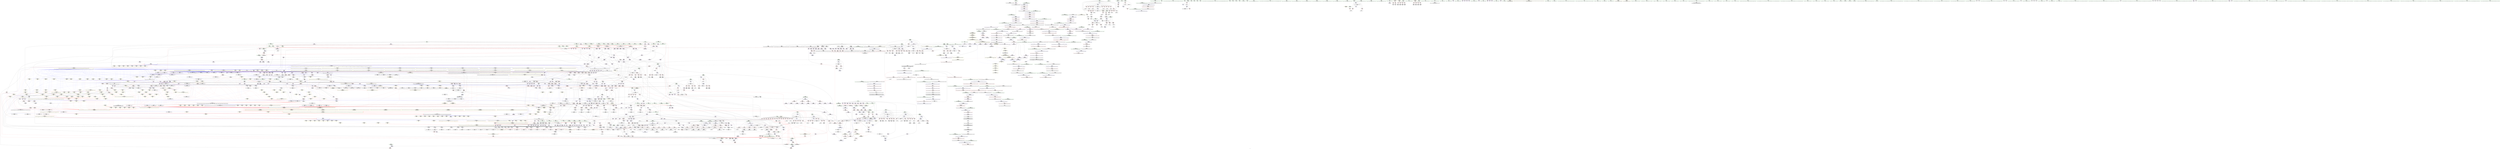 digraph "SVFG" {
	label="SVFG";

	Node0x5612842b7df0 [shape=record,color=grey,label="{NodeID: 0\nNullPtr}"];
	Node0x5612842b7df0 -> Node0x5612842fc200[style=solid];
	Node0x5612842b7df0 -> Node0x5612842fc300[style=solid];
	Node0x5612842b7df0 -> Node0x5612842fc3d0[style=solid];
	Node0x5612842b7df0 -> Node0x5612842fc4a0[style=solid];
	Node0x5612842b7df0 -> Node0x5612842fc570[style=solid];
	Node0x5612842b7df0 -> Node0x5612842fc640[style=solid];
	Node0x5612842b7df0 -> Node0x5612842fc710[style=solid];
	Node0x5612842b7df0 -> Node0x5612842fc7e0[style=solid];
	Node0x5612842b7df0 -> Node0x5612842fc8b0[style=solid];
	Node0x5612842b7df0 -> Node0x5612842fc980[style=solid];
	Node0x5612842b7df0 -> Node0x5612842fca50[style=solid];
	Node0x5612842b7df0 -> Node0x5612842fcb20[style=solid];
	Node0x5612842b7df0 -> Node0x5612842fcbf0[style=solid];
	Node0x5612842b7df0 -> Node0x5612842fccc0[style=solid];
	Node0x5612842b7df0 -> Node0x5612842fcd90[style=solid];
	Node0x5612842b7df0 -> Node0x5612842fce60[style=solid];
	Node0x5612842b7df0 -> Node0x5612843344d0[style=solid];
	Node0x5612842b7df0 -> Node0x56128433e030[style=solid];
	Node0x5612842b7df0 -> Node0x561284367ee0[style=solid];
	Node0x5612842fa750 [shape=record,color=purple,label="{NodeID: 443\n1870\<--19\noffset_0\<--\n}"];
	Node0x5612842fa750 -> Node0x561284330850[style=solid];
	Node0x5612842fa750 -> Node0x561284330920[style=solid];
	Node0x5612842fa750 -> Node0x5612843309f0[style=solid];
	Node0x5612843d4060 [shape=record,color=black,label="{NodeID: 1993\nMR_457V_2 = PHI(MR_457V_3, MR_457V_1, )\npts\{9920000 9920001 9920002 \}\n|{<s0>86|<s1>86|<s2>86}}"];
	Node0x5612843d4060:s0 -> Node0x561284406ee0[style=dashed,color=red];
	Node0x5612843d4060:s1 -> Node0x561284407110[style=dashed,color=red];
	Node0x5612843d4060:s2 -> Node0x561284407340[style=dashed,color=red];
	Node0x561284309920 [shape=record,color=red,label="{NodeID: 886\n941\<--797\n\<--x\n_Z2gox\n}"];
	Node0x561284309920 -> Node0x561284301b30[style=solid];
	Node0x561284541de0 [shape=record,color=black,label="{NodeID: 3543\n101 = PHI(479, 485, 801, 811, 821, 827, 993, 1001, )\n1st arg _Zml6matrixS_ }"];
	Node0x561284541de0 -> Node0x56128430e2a0[style=solid];
	Node0x561284541de0 -> Node0x56128430e370[style=solid];
	Node0x561284541de0 -> Node0x56128430e440[style=solid];
	Node0x561284541de0 -> Node0x56128430e510[style=solid];
	Node0x561284541de0 -> Node0x56128430e5e0[style=solid];
	Node0x56128433fa30 [shape=record,color=blue,label="{NodeID: 1329\n1743\<--1740\nthis.addr\<--this\n_ZN9__gnu_cxx13new_allocatorISt13_Rb_tree_nodeISt4pairIKi6matrixEEE10deallocateEPS6_m\n}"];
	Node0x56128433fa30 -> Node0x56128432f5a0[style=dashed];
	Node0x5612842f2e50 [shape=record,color=green,label="{NodeID: 222\n1689\<--1690\nthis.addr\<--this.addr_field_insensitive\n_ZN9__gnu_cxx13new_allocatorISt13_Rb_tree_nodeISt4pairIKi6matrixEEE7destroyIS5_EEvPT_\n}"];
	Node0x5612842f2e50 -> Node0x56128432eff0[style=solid];
	Node0x5612842f2e50 -> Node0x56128433f480[style=solid];
	Node0x5612843601a0 [shape=record,color=black,label="{NodeID: 1772\n772 = PHI(770, 773, )\n|{|<s1>36}}"];
	Node0x5612843601a0 -> Node0x5612843127b0[style=solid];
	Node0x5612843601a0:s1 -> Node0x561284542670[style=solid,color=red];
	Node0x561284315e20 [shape=record,color=purple,label="{NodeID: 665\n2007\<--939\noffset_0\<--\n}"];
	Node0x561284315e20 -> Node0x561284333910[style=solid];
	Node0x56128444bc80 [shape=record,color=yellow,style=double,label="{NodeID: 3322\n215V_7 = CSCHI(MR_215V_6)\npts\{200001 \}\nCS[]|{<s0>57}}"];
	Node0x56128444bc80:s0 -> Node0x561284405e50[style=dashed,color=red];
	Node0x561284406ee0 [shape=record,color=yellow,style=double,label="{NodeID: 2215\n8V_1 = ENCHI(MR_8V_0)\npts\{4780000 4840000 8000000 8100000 8200000 8260000 9920000 10000000 \}\nFun[_Zml6matrixS_]|{<s0>3}}"];
	Node0x561284406ee0:s0 -> Node0x5612844087b0[style=dashed,color=red];
	Node0x5612843346a0 [shape=record,color=blue,label="{NodeID: 1108\n105\<--117\nj\<--\n_Zml6matrixS_\n}"];
	Node0x5612843346a0 -> Node0x561284319ff0[style=dashed];
	Node0x5612843346a0 -> Node0x56128431a0c0[style=dashed];
	Node0x5612843346a0 -> Node0x56128431a190[style=dashed];
	Node0x5612843346a0 -> Node0x56128431a260[style=dashed];
	Node0x5612843346a0 -> Node0x56128431a330[style=dashed];
	Node0x5612843346a0 -> Node0x561284334ab0[style=dashed];
	Node0x5612843346a0 -> Node0x5612843ad100[style=dashed];
	Node0x5612842b83f0 [shape=record,color=green,label="{NodeID: 1\n7\<--1\n__dso_handle\<--dummyObj\nGlob }"];
	Node0x5612842fa820 [shape=record,color=purple,label="{NodeID: 444\n1873\<--19\noffset_1\<--\n}"];
	Node0x5612842fa820 -> Node0x561284330ac0[style=solid];
	Node0x5612842fa820 -> Node0x561284330b90[style=solid];
	Node0x5612842fa820 -> Node0x561284330c60[style=solid];
	Node0x5612843d4560 [shape=record,color=black,label="{NodeID: 1994\nMR_459V_2 = PHI(MR_459V_3, MR_459V_1, )\npts\{380001 380002 380003 380004 \}\n|{<s0>69}}"];
	Node0x5612843d4560:s0 -> Node0x561284408ce0[style=dashed,color=red];
	Node0x5612843099f0 [shape=record,color=red,label="{NodeID: 887\n1277\<--955\n\<--retval\nmain\n}"];
	Node0x5612843099f0 -> Node0x5612842f7830[style=solid];
	Node0x5612845420b0 [shape=record,color=black,label="{NodeID: 3544\n102 = PHI(481, 487, 803, 813, 823, 829, 995, 1003, )\n2nd arg _Zml6matrixS_ }"];
	Node0x5612845420b0 -> Node0x56128430e6b0[style=solid];
	Node0x5612845420b0 -> Node0x56128430e780[style=solid];
	Node0x5612845420b0 -> Node0x56128430e850[style=solid];
	Node0x5612845420b0 -> Node0x56128430e920[style=solid];
	Node0x56128433fb00 [shape=record,color=blue,label="{NodeID: 1330\n1745\<--1741\n__p.addr\<--__p\n_ZN9__gnu_cxx13new_allocatorISt13_Rb_tree_nodeISt4pairIKi6matrixEEE10deallocateEPS6_m\n}"];
	Node0x56128433fb00 -> Node0x56128432f670[style=dashed];
	Node0x5612842f2f20 [shape=record,color=green,label="{NodeID: 223\n1691\<--1692\n__p.addr\<--__p.addr_field_insensitive\n_ZN9__gnu_cxx13new_allocatorISt13_Rb_tree_nodeISt4pairIKi6matrixEEE7destroyIS5_EEvPT_\n}"];
	Node0x5612842f2f20 -> Node0x56128432f0c0[style=solid];
	Node0x5612842f2f20 -> Node0x56128433f550[style=solid];
	Node0x561284360740 [shape=record,color=black,label="{NodeID: 1773\n899 = PHI(507, 897, )\n}"];
	Node0x561284315ef0 [shape=record,color=purple,label="{NodeID: 666\n2009\<--939\noffset_1\<--\n}"];
	Node0x561284315ef0 -> Node0x5612843339e0[style=solid];
	Node0x56128444bd60 [shape=record,color=yellow,style=double,label="{NodeID: 3323\n217V_7 = CSCHI(MR_217V_6)\npts\{200002 \}\nCS[]|{<s0>57}}"];
	Node0x56128444bd60:s0 -> Node0x561284405e50[style=dashed,color=red];
	Node0x561284407110 [shape=record,color=yellow,style=double,label="{NodeID: 2216\n10V_1 = ENCHI(MR_10V_0)\npts\{4780001 4840001 8000001 8100001 8200001 8260001 9920001 10000001 \}\nFun[_Zml6matrixS_]|{<s0>3}}"];
	Node0x561284407110:s0 -> Node0x5612844087b0[style=dashed,color=red];
	Node0x561284334770 [shape=record,color=blue,label="{NodeID: 1109\n137\<--139\narrayidx8\<--\n_Zml6matrixS_\n}"];
	Node0x561284334770 -> Node0x56128431acf0[style=dashed];
	Node0x561284334770 -> Node0x561284334770[style=dashed];
	Node0x561284334770 -> Node0x561284334910[style=dashed];
	Node0x561284334770 -> Node0x5612843adb00[style=dashed];
	Node0x5612842b7ef0 [shape=record,color=green,label="{NodeID: 2\n8\<--1\n_ZSt4cout\<--dummyObj\nGlob }"];
	Node0x5612842fa8f0 [shape=record,color=purple,label="{NodeID: 445\n1876\<--19\noffset_2\<--\n}"];
	Node0x5612842fa8f0 -> Node0x561284330d30[style=solid];
	Node0x5612842fa8f0 -> Node0x561284330e00[style=solid];
	Node0x5612842fa8f0 -> Node0x561284330ed0[style=solid];
	Node0x5612843d4a60 [shape=record,color=black,label="{NodeID: 1995\nMR_461V_2 = PHI(MR_461V_13, MR_461V_1, )\npts\{330000 330001 330002 350000 350001 350002 420000 420001 420002 460000 460001 460002 490000 490001 490002 520000 520001 520002 \}\n|{<s0>77|<s1>77|<s2>77}}"];
	Node0x5612843d4a60:s0 -> Node0x56128433d400[style=dashed,color=red];
	Node0x5612843d4a60:s1 -> Node0x56128433d4d0[style=dashed,color=red];
	Node0x5612843d4a60:s2 -> Node0x5612843d6950[style=dashed,color=red];
	Node0x561284309ac0 [shape=record,color=red,label="{NodeID: 888\n1028\<--957\n\<--t\nmain\n}"];
	Node0x561284309ac0 -> Node0x561284362c60[style=solid];
	Node0x561284309ac0 -> Node0x561284367160[style=solid];
	Node0x561284542380 [shape=record,color=black,label="{NodeID: 3545\n1566 = PHI(1520, )\n0th arg _ZNSt8_Rb_treeIiSt4pairIKi6matrixESt10_Select1stIS3_ESt4lessIiESaIS3_EE8_S_rightEPSt18_Rb_tree_node_base }"];
	Node0x561284542380 -> Node0x56128433eac0[style=solid];
	Node0x56128433fbd0 [shape=record,color=blue,label="{NodeID: 1331\n1747\<--1742\n.addr\<--\n_ZN9__gnu_cxx13new_allocatorISt13_Rb_tree_nodeISt4pairIKi6matrixEEE10deallocateEPS6_m\n}"];
	Node0x5612842f2ff0 [shape=record,color=green,label="{NodeID: 224\n1700\<--1701\nthis.addr\<--this.addr_field_insensitive\n_ZN9__gnu_cxx16__aligned_membufISt4pairIKi6matrixEE6_M_ptrEv\n}"];
	Node0x5612842f2ff0 -> Node0x56128432f190[style=solid];
	Node0x5612842f2ff0 -> Node0x56128433f620[style=solid];
	Node0x561284360ce0 [shape=record,color=grey,label="{NodeID: 1774\n566 = Binary(565, 177, )\n}"];
	Node0x561284360ce0 -> Node0x5612843663e0[style=solid];
	Node0x561284315fc0 [shape=record,color=purple,label="{NodeID: 667\n2011\<--939\noffset_2\<--\n}"];
	Node0x561284315fc0 -> Node0x561284333ab0[style=solid];
	Node0x56128444be40 [shape=record,color=yellow,style=double,label="{NodeID: 3324\n219V_7 = CSCHI(MR_219V_6)\npts\{300000 \}\nCS[]|{<s0>57}}"];
	Node0x56128444be40:s0 -> Node0x561284405e50[style=dashed,color=red];
	Node0x561284407340 [shape=record,color=yellow,style=double,label="{NodeID: 2217\n12V_1 = ENCHI(MR_12V_0)\npts\{4780002 4840002 8000002 8100002 8200002 8260002 9920002 10000002 \}\nFun[_Zml6matrixS_]|{<s0>3}}"];
	Node0x561284407340:s0 -> Node0x5612844087b0[style=dashed,color=red];
	Node0x561284334840 [shape=record,color=blue,label="{NodeID: 1110\n107\<--117\nk\<--\n_Zml6matrixS_\n}"];
	Node0x561284334840 -> Node0x56128431a400[style=dashed];
	Node0x561284334840 -> Node0x56128431a4d0[style=dashed];
	Node0x561284334840 -> Node0x56128431a5a0[style=dashed];
	Node0x561284334840 -> Node0x56128431a670[style=dashed];
	Node0x561284334840 -> Node0x561284334840[style=dashed];
	Node0x561284334840 -> Node0x5612843349e0[style=dashed];
	Node0x561284334840 -> Node0x5612843ad600[style=dashed];
	Node0x5612842b80f0 [shape=record,color=green,label="{NodeID: 3\n9\<--1\n.str\<--dummyObj\nGlob }"];
	Node0x5612842fa9c0 [shape=record,color=purple,label="{NodeID: 446\n1170\<--21\n\<--C\nmain\n}"];
	Node0x5612843d5050 [shape=record,color=black,label="{NodeID: 1996\nMR_491V_3 = PHI(MR_491V_4, MR_491V_2, )\npts\{1509 \}\n}"];
	Node0x5612843d5050 -> Node0x56128432dc70[style=dashed];
	Node0x5612843d5050 -> Node0x56128432dd40[style=dashed];
	Node0x5612843d5050 -> Node0x56128432de10[style=dashed];
	Node0x5612843d5050 -> Node0x56128432dee0[style=dashed];
	Node0x5612843d5050 -> Node0x56128433e850[style=dashed];
	Node0x561284309b90 [shape=record,color=red,label="{NodeID: 889\n1034\<--957\n\<--t\nmain\n}"];
	Node0x561284542490 [shape=record,color=black,label="{NodeID: 3546\n744 = PHI()\n0th arg _ZNSt3mapIi6matrixSt4lessIiESaISt4pairIKiS0_EEED2Ev }"];
	Node0x561284542490 -> Node0x561284337c40[style=solid];
	Node0x56128433fca0 [shape=record,color=blue,label="{NodeID: 1332\n1763\<--1762\nthis.addr\<--this\n_ZNSaISt13_Rb_tree_nodeISt4pairIKi6matrixEEED2Ev\n}"];
	Node0x56128433fca0 -> Node0x56128432f740[style=dashed];
	Node0x5612842f30c0 [shape=record,color=green,label="{NodeID: 225\n1705\<--1706\n_ZN9__gnu_cxx16__aligned_membufISt4pairIKi6matrixEE7_M_addrEv\<--_ZN9__gnu_cxx16__aligned_membufISt4pairIKi6matrixEE7_M_addrEv_field_insensitive\n}"];
	Node0x561284360e60 [shape=record,color=grey,label="{NodeID: 1775\n1224 = Binary(1223, 1218, )\n}"];
	Node0x561284360e60 -> Node0x56128433c2f0[style=solid];
	Node0x561284316090 [shape=record,color=purple,label="{NodeID: 668\n2013\<--949\noffset_0\<--\n}"];
	Node0x561284316090 -> Node0x56128433ad00[style=solid];
	Node0x56128444bf20 [shape=record,color=yellow,style=double,label="{NodeID: 3325\n221V_7 = CSCHI(MR_221V_6)\npts\{300001 \}\nCS[]|{<s0>57}}"];
	Node0x56128444bf20:s0 -> Node0x561284405e50[style=dashed,color=red];
	Node0x561284407570 [shape=record,color=yellow,style=double,label="{NodeID: 2218\n14V_1 = ENCHI(MR_14V_0)\npts\{4800000 4860000 8020000 8120000 8220000 8280000 9940000 10020000 \}\nFun[_Zml6matrixS_]}"];
	Node0x561284407570 -> Node0x56128431ab50[style=dashed];
	Node0x561284334910 [shape=record,color=blue,label="{NodeID: 1111\n170\<--172\narrayidx27\<--add\n_Zml6matrixS_\n}"];
	Node0x561284334910 -> Node0x56128431acf0[style=dashed];
	Node0x561284334910 -> Node0x561284334770[style=dashed];
	Node0x561284334910 -> Node0x561284334910[style=dashed];
	Node0x561284334910 -> Node0x5612843adb00[style=dashed];
	Node0x5612842b7cf0 [shape=record,color=green,label="{NodeID: 4\n53\<--1\n.str.12\<--dummyObj\nGlob }"];
	Node0x5612842faa90 [shape=record,color=purple,label="{NodeID: 447\n1171\<--21\narrayidx57\<--C\nmain\n}"];
	Node0x5612842faa90 -> Node0x56128433bfb0[style=solid];
	Node0x5612843d5550 [shape=record,color=black,label="{NodeID: 1997\nMR_493V_2 = PHI(MR_493V_3, MR_493V_1, )\npts\{1511 \}\n}"];
	Node0x5612843d5550 -> Node0x56128433e780[style=dashed];
	Node0x561284309c60 [shape=record,color=red,label="{NodeID: 890\n1040\<--959\n\<--cc\nmain\n}"];
	Node0x561284309c60 -> Node0x561284363260[style=solid];
	Node0x561284542560 [shape=record,color=black,label="{NodeID: 3547\n1699 = PHI(1681, )\n0th arg _ZN9__gnu_cxx16__aligned_membufISt4pairIKi6matrixEE6_M_ptrEv }"];
	Node0x561284542560 -> Node0x56128433f620[style=solid];
	Node0x56128433fd70 [shape=record,color=blue,label="{NodeID: 1333\n1774\<--1773\nthis.addr\<--this\n_ZN9__gnu_cxx13new_allocatorISt13_Rb_tree_nodeISt4pairIKi6matrixEEED2Ev\n}"];
	Node0x56128433fd70 -> Node0x56128432f810[style=dashed];
	Node0x5612842f31c0 [shape=record,color=green,label="{NodeID: 226\n1711\<--1712\nthis.addr\<--this.addr_field_insensitive\n_ZN9__gnu_cxx16__aligned_membufISt4pairIKi6matrixEE7_M_addrEv\n}"];
	Node0x5612842f31c0 -> Node0x56128432f260[style=solid];
	Node0x5612842f31c0 -> Node0x56128433f6f0[style=solid];
	Node0x561284360fe0 [shape=record,color=grey,label="{NodeID: 1776\n1228 = Binary(1227, 177, )\n}"];
	Node0x561284360fe0 -> Node0x56128433c3c0[style=solid];
	Node0x561284316160 [shape=record,color=purple,label="{NodeID: 669\n2015\<--949\noffset_1\<--\n}"];
	Node0x561284316160 -> Node0x56128433add0[style=solid];
	Node0x56128444c000 [shape=record,color=yellow,style=double,label="{NodeID: 3326\n223V_7 = CSCHI(MR_223V_6)\npts\{300002 \}\nCS[]|{<s0>57}}"];
	Node0x56128444c000:s0 -> Node0x561284405e50[style=dashed,color=red];
	Node0x5612844077a0 [shape=record,color=yellow,style=double,label="{NodeID: 2219\n16V_1 = ENCHI(MR_16V_0)\npts\{4800001 4860001 8020001 8120001 8220001 8280001 9940001 10020001 \}\nFun[_Zml6matrixS_]}"];
	Node0x5612844077a0 -> Node0x56128431a740[style=dashed];
	Node0x5612843349e0 [shape=record,color=blue,label="{NodeID: 1112\n107\<--176\nk\<--inc\n_Zml6matrixS_\n}"];
	Node0x5612843349e0 -> Node0x56128431a400[style=dashed];
	Node0x5612843349e0 -> Node0x56128431a4d0[style=dashed];
	Node0x5612843349e0 -> Node0x56128431a5a0[style=dashed];
	Node0x5612843349e0 -> Node0x56128431a670[style=dashed];
	Node0x5612843349e0 -> Node0x561284334840[style=dashed];
	Node0x5612843349e0 -> Node0x5612843349e0[style=dashed];
	Node0x5612843349e0 -> Node0x5612843ad600[style=dashed];
	Node0x5612842ea560 [shape=record,color=green,label="{NodeID: 5\n55\<--1\n.str.13\<--dummyObj\nGlob }"];
	Node0x5612842fab60 [shape=record,color=purple,label="{NodeID: 448\n1221\<--21\n\<--C\nmain\n}"];
	Node0x561284309d30 [shape=record,color=red,label="{NodeID: 891\n1270\<--959\n\<--cc\nmain\n}"];
	Node0x561284542670 [shape=record,color=black,label="{NodeID: 3548\n192 = PHI(100, 214, 279, 344, 17, 21, 25, 28, 31, 34, 759, 772, 47, 50, )\n0th arg _ZN6matrixC2Eii }"];
	Node0x561284542670 -> Node0x561284334c50[style=solid];
	Node0x56128433fe40 [shape=record,color=blue,label="{NodeID: 1334\n1781\<--1780\nthis.addr\<--this\n_ZNSt8_Rb_treeIiSt4pairIKi6matrixESt10_Select1stIS3_ESt4lessIiESaIS3_EE5clearEv\n}"];
	Node0x56128433fe40 -> Node0x56128432f8e0[style=dashed];
	Node0x5612842f3290 [shape=record,color=green,label="{NodeID: 227\n1722\<--1723\n__a.addr\<--__a.addr_field_insensitive\n_ZNSt16allocator_traitsISaISt13_Rb_tree_nodeISt4pairIKi6matrixEEEE10deallocateERS6_PS5_m\n}"];
	Node0x5612842f3290 -> Node0x56128432f330[style=solid];
	Node0x5612842f3290 -> Node0x56128433f7c0[style=solid];
	Node0x561284361160 [shape=record,color=grey,label="{NodeID: 1777\n1195 = Binary(1196, 1194, )\n}"];
	Node0x561284361160 -> Node0x56128433c220[style=solid];
	Node0x561284316230 [shape=record,color=purple,label="{NodeID: 670\n2017\<--949\noffset_2\<--\n}"];
	Node0x561284316230 -> Node0x56128433aea0[style=solid];
	Node0x56128444c0e0 [shape=record,color=yellow,style=double,label="{NodeID: 3327\n225V_7 = CSCHI(MR_225V_6)\npts\{330000 \}\nCS[]|{<s0>57}}"];
	Node0x56128444c0e0:s0 -> Node0x561284405e50[style=dashed,color=red];
	Node0x5612844079d0 [shape=record,color=yellow,style=double,label="{NodeID: 2220\n18V_1 = ENCHI(MR_18V_0)\npts\{4800002 4860002 8020002 8120002 8220002 8280002 9940002 10020002 \}\nFun[_Zml6matrixS_]}"];
	Node0x5612844079d0 -> Node0x56128431aa80[style=dashed];
	Node0x561284334ab0 [shape=record,color=blue,label="{NodeID: 1113\n105\<--182\nj\<--inc29\n_Zml6matrixS_\n}"];
	Node0x561284334ab0 -> Node0x561284319ff0[style=dashed];
	Node0x561284334ab0 -> Node0x56128431a0c0[style=dashed];
	Node0x561284334ab0 -> Node0x56128431a190[style=dashed];
	Node0x561284334ab0 -> Node0x56128431a260[style=dashed];
	Node0x561284334ab0 -> Node0x56128431a330[style=dashed];
	Node0x561284334ab0 -> Node0x561284334ab0[style=dashed];
	Node0x561284334ab0 -> Node0x5612843ad100[style=dashed];
	Node0x5612842ea870 [shape=record,color=green,label="{NodeID: 6\n57\<--1\nstdin\<--dummyObj\nGlob }"];
	Node0x5612842fac30 [shape=record,color=purple,label="{NodeID: 449\n1222\<--21\narrayidx84\<--C\nmain\n}"];
	Node0x5612842fac30 -> Node0x56128432c820[style=solid];
	Node0x5612842fac30 -> Node0x56128433c2f0[style=solid];
	Node0x5612843d5f50 [shape=record,color=black,label="{NodeID: 1999\nMR_32V_3 = PHI(MR_32V_4, MR_32V_2, )\npts\{1308 \}\n}"];
	Node0x5612843d5f50 -> Node0x56128432cdd0[style=dashed];
	Node0x5612843d5f50 -> Node0x56128432cea0[style=dashed];
	Node0x5612843d5f50 -> Node0x56128432cf70[style=dashed];
	Node0x5612843d5f50 -> Node0x56128433d8e0[style=dashed];
	Node0x561284309e00 [shape=record,color=red,label="{NodeID: 892\n1050\<--961\n\<--n\nmain\n}"];
	Node0x561284309e00 -> Node0x561284362de0[style=solid];
	Node0x561284542ac0 [shape=record,color=black,label="{NodeID: 3549\n193 = PHI(110, 222, 287, 353, 117, 117, 117, 117, 117, 117, 117, 117, 117, 117, )\n1st arg _ZN6matrixC2Eii }"];
	Node0x561284542ac0 -> Node0x561284334d20[style=solid];
	Node0x5612842fb780 [shape=record,color=green,label="{NodeID: 228\n1724\<--1725\n__p.addr\<--__p.addr_field_insensitive\n_ZNSt16allocator_traitsISaISt13_Rb_tree_nodeISt4pairIKi6matrixEEEE10deallocateERS6_PS5_m\n}"];
	Node0x5612842fb780 -> Node0x56128432f400[style=solid];
	Node0x5612842fb780 -> Node0x56128433f890[style=solid];
	Node0x5612843612e0 [shape=record,color=grey,label="{NodeID: 1778\n1193 = Binary(1192, 177, )\n}"];
	Node0x5612843612e0 -> Node0x561284303050[style=solid];
	Node0x561284316300 [shape=record,color=purple,label="{NodeID: 671\n1265\<--989\na\<--make_pair\nmain\n}"];
	Node0x56128444c1c0 [shape=record,color=yellow,style=double,label="{NodeID: 3328\n227V_7 = CSCHI(MR_227V_6)\npts\{330001 \}\nCS[]|{<s0>57}}"];
	Node0x56128444c1c0:s0 -> Node0x561284405e50[style=dashed,color=red];
	Node0x561284407c00 [shape=record,color=yellow,style=double,label="{NodeID: 2221\n20V_1 = ENCHI(MR_20V_0)\npts\{4820000 4880000 8040000 8140000 8240000 8300000 9960000 10040000 \}\nFun[_Zml6matrixS_]}"];
	Node0x561284407c00 -> Node0x56128431ac20[style=dashed];
	Node0x561284334b80 [shape=record,color=blue,label="{NodeID: 1114\n103\<--187\ni\<--inc32\n_Zml6matrixS_\n}"];
	Node0x561284334b80 -> Node0x5612843acc00[style=dashed];
	Node0x5612842ea930 [shape=record,color=green,label="{NodeID: 7\n58\<--1\n.str.14\<--dummyObj\nGlob }"];
	Node0x5612842fad00 [shape=record,color=purple,label="{NodeID: 450\n1236\<--21\n\<--C\nmain\n}"];
	Node0x5612843d6450 [shape=record,color=black,label="{NodeID: 2000\nMR_34V_2 = PHI(MR_34V_4, MR_34V_1, )\npts\{1310 \}\n}"];
	Node0x5612843d6450 -> Node0x56128433d670[style=dashed];
	Node0x561284309ed0 [shape=record,color=red,label="{NodeID: 893\n1057\<--961\n\<--n\nmain\n}"];
	Node0x561284309ed0 -> Node0x5612843621e0[style=solid];
	Node0x561284542f40 [shape=record,color=black,label="{NodeID: 3550\n194 = PHI(112, 224, 289, 354, 117, 117, 117, 117, 117, 117, 117, 117, 117, 117, )\n2nd arg _ZN6matrixC2Eii }"];
	Node0x561284542f40 -> Node0x561284334df0[style=solid];
	Node0x5612842fb850 [shape=record,color=green,label="{NodeID: 229\n1726\<--1727\n__n.addr\<--__n.addr_field_insensitive\n_ZNSt16allocator_traitsISaISt13_Rb_tree_nodeISt4pairIKi6matrixEEEE10deallocateERS6_PS5_m\n}"];
	Node0x5612842fb850 -> Node0x56128432f4d0[style=solid];
	Node0x5612842fb850 -> Node0x56128433f960[style=solid];
	Node0x561284361460 [shape=record,color=grey,label="{NodeID: 1779\n529 = Binary(528, 530, )\n}"];
	Node0x561284361460 -> Node0x561284336e70[style=solid];
	Node0x5612843163d0 [shape=record,color=purple,label="{NodeID: 672\n1266\<--989\narrayidx108\<--make_pair\nmain\n}"];
	Node0x56128444c2d0 [shape=record,color=yellow,style=double,label="{NodeID: 3329\n229V_7 = CSCHI(MR_229V_6)\npts\{330002 \}\nCS[]|{<s0>57}}"];
	Node0x56128444c2d0:s0 -> Node0x561284405e50[style=dashed,color=red];
	Node0x561284407e30 [shape=record,color=yellow,style=double,label="{NodeID: 2222\n22V_1 = ENCHI(MR_22V_0)\npts\{4820002 4880002 8040002 8140002 8240002 8300002 9960002 10040002 \}\nFun[_Zml6matrixS_]}"];
	Node0x561284407e30 -> Node0x56128431a810[style=dashed];
	Node0x561284334c50 [shape=record,color=blue,label="{NodeID: 1115\n195\<--192\nthis.addr\<--this\n_ZN6matrixC2Eii\n}"];
	Node0x561284334c50 -> Node0x56128431adc0[style=dashed];
	Node0x5612842ea9f0 [shape=record,color=green,label="{NodeID: 8\n60\<--1\n.str.15\<--dummyObj\nGlob }"];
	Node0x5612842fadd0 [shape=record,color=purple,label="{NodeID: 451\n1237\<--21\narrayidx92\<--C\nmain\n}"];
	Node0x5612842fadd0 -> Node0x56128432c8f0[style=solid];
	Node0x5612842fadd0 -> Node0x56128433c490[style=solid];
	Node0x5612843d6950 [shape=record,color=black,label="{NodeID: 2001\nMR_36V_2 = PHI(MR_36V_3, MR_36V_1, )\npts\{200000 240000 270000 300000 330000 350000 420000 460000 490000 520000 4780000 4840000 8000000 8060000 8100000 8160000 8200000 8260000 9840000 9900000 9920000 9960000 10000000 10040000 \}\n|{|<s2>4|<s3>77|<s4>77|<s5>77|<s6>77|<s7>77|<s8>78|<s9>78|<s10>78|<s11>78|<s12>78|<s13>79|<s14>79|<s15>79|<s16>79|<s17>79|<s18>82|<s19>82|<s20>82|<s21>82|<s22>82}}"];
	Node0x5612843d6950 -> Node0x56128433d740[style=dashed];
	Node0x5612843d6950 -> Node0x5612843d6950[style=dashed];
	Node0x5612843d6950:s2 -> Node0x561284352870[style=dashed,color=blue];
	Node0x5612843d6950:s3 -> Node0x56128434e590[style=dashed,color=blue];
	Node0x5612843d6950:s4 -> Node0x56128434e8b0[style=dashed,color=blue];
	Node0x5612843d6950:s5 -> Node0x56128434eb50[style=dashed,color=blue];
	Node0x5612843d6950:s6 -> Node0x56128434edf0[style=dashed,color=blue];
	Node0x5612843d6950:s7 -> Node0x56128434f090[style=dashed,color=blue];
	Node0x5612843d6950:s8 -> Node0x56128434f260[style=dashed,color=blue];
	Node0x5612843d6950:s9 -> Node0x56128434f580[style=dashed,color=blue];
	Node0x5612843d6950:s10 -> Node0x56128434f820[style=dashed,color=blue];
	Node0x5612843d6950:s11 -> Node0x56128434fac0[style=dashed,color=blue];
	Node0x5612843d6950:s12 -> Node0x56128434fd60[style=dashed,color=blue];
	Node0x5612843d6950:s13 -> Node0x56128434ff30[style=dashed,color=blue];
	Node0x5612843d6950:s14 -> Node0x561284350250[style=dashed,color=blue];
	Node0x5612843d6950:s15 -> Node0x5612843504f0[style=dashed,color=blue];
	Node0x5612843d6950:s16 -> Node0x561284350790[style=dashed,color=blue];
	Node0x5612843d6950:s17 -> Node0x561284350a30[style=dashed,color=blue];
	Node0x5612843d6950:s18 -> Node0x5612843d9aa0[style=dashed,color=blue];
	Node0x5612843d6950:s19 -> Node0x5612843d9fa0[style=dashed,color=blue];
	Node0x5612843d6950:s20 -> Node0x561284352130[style=dashed,color=blue];
	Node0x5612843d6950:s21 -> Node0x5612843523d0[style=dashed,color=blue];
	Node0x5612843d6950:s22 -> Node0x5612843526a0[style=dashed,color=blue];
	Node0x561284309fa0 [shape=record,color=red,label="{NodeID: 894\n1142\<--961\n\<--n\nmain\n|{<s0>76}}"];
	Node0x561284309fa0:s0 -> Node0x561284544dc0[style=solid,color=red];
	Node0x5612845433c0 [shape=record,color=black,label="{NodeID: 3551\n1460 = PHI(1423, 1500, 1627, 1647, 1794, )\n0th arg __clang_call_terminate }"];
	Node0x5612842fb920 [shape=record,color=green,label="{NodeID: 230\n1736\<--1737\n_ZN9__gnu_cxx13new_allocatorISt13_Rb_tree_nodeISt4pairIKi6matrixEEE10deallocateEPS6_m\<--_ZN9__gnu_cxx13new_allocatorISt13_Rb_tree_nodeISt4pairIKi6matrixEEE10deallocateEPS6_m_field_insensitive\n}"];
	Node0x5612843615e0 [shape=record,color=grey,label="{NodeID: 1780\n1259 = Binary(1258, 177, )\n}"];
	Node0x5612843615e0 -> Node0x5612842f7760[style=solid];
	Node0x5612843164a0 [shape=record,color=purple,label="{NodeID: 673\n1267\<--989\narrayidx109\<--make_pair\nmain\n}"];
	Node0x5612843164a0 -> Node0x56128432c9c0[style=solid];
	Node0x56128444c3b0 [shape=record,color=yellow,style=double,label="{NodeID: 3330\n231V_9 = CSCHI(MR_231V_8)\npts\{420000 \}\nCS[]|{<s0>57}}"];
	Node0x56128444c3b0:s0 -> Node0x561284405e50[style=dashed,color=red];
	Node0x561284408060 [shape=record,color=yellow,style=double,label="{NodeID: 2223\n24V_1 = ENCHI(MR_24V_0)\npts\{200000 200001 200002 240000 240001 240002 270000 270001 270002 300000 300001 300002 330000 330001 330002 350000 350001 350002 420000 420001 420002 460000 460001 460002 490000 490001 490002 520000 520001 520002 \}\nFun[_Zml6matrixS_]|{<s0>3}}"];
	Node0x561284408060:s0 -> Node0x5612844087b0[style=dashed,color=red];
	Node0x561284334d20 [shape=record,color=blue,label="{NodeID: 1116\n197\<--193\nn.addr\<--n\n_ZN6matrixC2Eii\n}"];
	Node0x561284334d20 -> Node0x56128431ae90[style=dashed];
	Node0x5612842eb260 [shape=record,color=green,label="{NodeID: 9\n62\<--1\nstdout\<--dummyObj\nGlob }"];
	Node0x5612842faea0 [shape=record,color=purple,label="{NodeID: 452\n2041\<--22\noffset_0\<--\n}"];
	Node0x5612842faea0 -> Node0x561284334060[style=solid];
	Node0x56128430a070 [shape=record,color=red,label="{NodeID: 895\n1146\<--961\n\<--n\nmain\n|{<s0>77}}"];
	Node0x56128430a070:s0 -> Node0x5612845444e0[style=solid,color=red];
	Node0x5612845435d0 [shape=record,color=black,label="{NodeID: 3552\n732 = PHI(36, )\n0th arg _ZNSt3mapIi6matrixSt4lessIiESaISt4pairIKiS0_EEEC2Ev }"];
	Node0x5612845435d0 -> Node0x561284337b70[style=solid];
	Node0x5612842fba20 [shape=record,color=green,label="{NodeID: 231\n1743\<--1744\nthis.addr\<--this.addr_field_insensitive\n_ZN9__gnu_cxx13new_allocatorISt13_Rb_tree_nodeISt4pairIKi6matrixEEE10deallocateEPS6_m\n}"];
	Node0x5612842fba20 -> Node0x56128432f5a0[style=solid];
	Node0x5612842fba20 -> Node0x56128433fa30[style=solid];
	Node0x561284361760 [shape=record,color=grey,label="{NodeID: 1781\n1232 = Binary(1231, 177, )\n}"];
	Node0x561284361760 -> Node0x5612843036d0[style=solid];
	Node0x561284316570 [shape=record,color=purple,label="{NodeID: 674\n2019\<--1157\noffset_0\<--\n}"];
	Node0x561284316570 -> Node0x561284333b80[style=solid];
	Node0x56128444c490 [shape=record,color=yellow,style=double,label="{NodeID: 3331\n233V_9 = CSCHI(MR_233V_8)\npts\{420001 \}\nCS[]|{<s0>57}}"];
	Node0x56128444c490:s0 -> Node0x561284405e50[style=dashed,color=red];
	Node0x5612844082f0 [shape=record,color=yellow,style=double,label="{NodeID: 2224\n202V_1 = ENCHI(MR_202V_0)\npts\{746 \}\nFun[_ZNSt3mapIi6matrixSt4lessIiESaISt4pairIKiS0_EEED2Ev]}"];
	Node0x5612844082f0 -> Node0x561284337c40[style=dashed];
	Node0x561284334df0 [shape=record,color=blue,label="{NodeID: 1117\n199\<--194\nm.addr\<--m\n_ZN6matrixC2Eii\n}"];
	Node0x561284334df0 -> Node0x56128431af60[style=dashed];
	Node0x5612842eb360 [shape=record,color=green,label="{NodeID: 10\n63\<--1\n.str.16\<--dummyObj\nGlob }"];
	Node0x5612842faf70 [shape=record,color=purple,label="{NodeID: 453\n2044\<--22\noffset_1\<--\n}"];
	Node0x5612842faf70 -> Node0x561284334130[style=solid];
	Node0x5612843d77a0 [shape=record,color=black,label="{NodeID: 2003\nMR_152V_2 = PHI(MR_152V_3, MR_152V_1, )\npts\{16 \}\n|{|<s2>76|<s3>76}}"];
	Node0x5612843d77a0 -> Node0x5612843d77a0[style=dashed];
	Node0x5612843d77a0 -> Node0x5612843fd310[style=dashed];
	Node0x5612843d77a0:s2 -> Node0x56128432c750[style=dashed,color=blue];
	Node0x5612843d77a0:s3 -> Node0x5612843c5060[style=dashed,color=blue];
	Node0x56128430a140 [shape=record,color=red,label="{NodeID: 896\n1147\<--961\n\<--n\nmain\n|{<s0>77}}"];
	Node0x56128430a140:s0 -> Node0x5612845446f0[style=solid,color=red];
	Node0x5612845436e0 [shape=record,color=black,label="{NodeID: 3553\n1287 = PHI(36, )\n0th arg _ZNSt3mapIi6matrixSt4lessIiESaISt4pairIKiS0_EEE5clearEv }"];
	Node0x5612845436e0 -> Node0x56128433d0c0[style=solid];
	Node0x5612842fbaf0 [shape=record,color=green,label="{NodeID: 232\n1745\<--1746\n__p.addr\<--__p.addr_field_insensitive\n_ZN9__gnu_cxx13new_allocatorISt13_Rb_tree_nodeISt4pairIKi6matrixEEE10deallocateEPS6_m\n}"];
	Node0x5612842fbaf0 -> Node0x56128432f670[style=solid];
	Node0x5612842fbaf0 -> Node0x56128433fb00[style=solid];
	Node0x5612843618e0 [shape=record,color=grey,label="{NodeID: 1782\n1239 = Binary(1238, 1233, )\n}"];
	Node0x5612843618e0 -> Node0x56128433c490[style=solid];
	Node0x561284316640 [shape=record,color=purple,label="{NodeID: 675\n2021\<--1157\noffset_1\<--\n}"];
	Node0x561284316640 -> Node0x561284333c50[style=solid];
	Node0x56128444c570 [shape=record,color=yellow,style=double,label="{NodeID: 3332\n235V_9 = CSCHI(MR_235V_8)\npts\{420002 \}\nCS[]|{<s0>57}}"];
	Node0x56128444c570:s0 -> Node0x561284405e50[style=dashed,color=red];
	Node0x561284408400 [shape=record,color=yellow,style=double,label="{NodeID: 2225\n191V_1 = ENCHI(MR_191V_0)\npts\{380001 \}\nFun[_ZNSt3mapIi6matrixSt4lessIiESaISt4pairIKiS0_EEED2Ev]|{<s0>34}}"];
	Node0x561284408400:s0 -> Node0x5612844091a0[style=dashed,color=red];
	Node0x561284334ec0 [shape=record,color=blue,label="{NodeID: 1118\n217\<--117\ni\<--\n_Zpl6matrixS_\n}"];
	Node0x561284334ec0 -> Node0x5612843abed0[style=dashed];
	Node0x5612842eb460 [shape=record,color=green,label="{NodeID: 11\n65\<--1\n_ZSt4cerr\<--dummyObj\nGlob }"];
	Node0x5612842fb040 [shape=record,color=purple,label="{NodeID: 454\n2047\<--22\noffset_2\<--\n}"];
	Node0x5612842fb040 -> Node0x561284334200[style=solid];
	Node0x5612843d7ca0 [shape=record,color=black,label="{NodeID: 2004\nMR_160V_3 = PHI(MR_160V_4, MR_160V_2, )\npts\{552 \}\n}"];
	Node0x5612843d7ca0 -> Node0x561284306e10[style=dashed];
	Node0x5612843d7ca0 -> Node0x561284306ee0[style=dashed];
	Node0x5612843d7ca0 -> Node0x561284306fb0[style=dashed];
	Node0x5612843d7ca0 -> Node0x561284307080[style=dashed];
	Node0x5612843d7ca0 -> Node0x561284307150[style=dashed];
	Node0x5612843d7ca0 -> Node0x561284307220[style=dashed];
	Node0x5612843d7ca0 -> Node0x5612843072f0[style=dashed];
	Node0x5612843d7ca0 -> Node0x5612843073c0[style=dashed];
	Node0x5612843d7ca0 -> Node0x561284307490[style=dashed];
	Node0x5612843d7ca0 -> Node0x561284337760[style=dashed];
	Node0x56128430a210 [shape=record,color=red,label="{NodeID: 897\n1149\<--961\n\<--n\nmain\n|{<s0>78}}"];
	Node0x56128430a210:s0 -> Node0x5612845444e0[style=solid,color=red];
	Node0x5612845437f0 [shape=record,color=black,label="{NodeID: 3554\n1369 = PHI(1363, )\n0th arg _ZNSt8_Rb_treeIiSt4pairIKi6matrixESt10_Select1stIS3_ESt4lessIiESaIS3_EE13_Rb_tree_implIS7_Lb1EEC2Ev }"];
	Node0x5612845437f0 -> Node0x56128433da80[style=solid];
	Node0x5612842fbbc0 [shape=record,color=green,label="{NodeID: 233\n1747\<--1748\n.addr\<--.addr_field_insensitive\n_ZN9__gnu_cxx13new_allocatorISt13_Rb_tree_nodeISt4pairIKi6matrixEEE10deallocateEPS6_m\n}"];
	Node0x5612842fbbc0 -> Node0x56128433fbd0[style=solid];
	Node0x561284361a60 [shape=record,color=grey,label="{NodeID: 1783\n1207 = Binary(1206, 177, )\n}"];
	Node0x561284361a60 -> Node0x5612843032c0[style=solid];
	Node0x561284316710 [shape=record,color=purple,label="{NodeID: 676\n2023\<--1157\noffset_2\<--\n}"];
	Node0x561284316710 -> Node0x561284333d20[style=solid];
	Node0x56128444c650 [shape=record,color=yellow,style=double,label="{NodeID: 3333\n237V_9 = CSCHI(MR_237V_8)\npts\{460000 \}\nCS[]|{<s0>57}}"];
	Node0x56128444c650:s0 -> Node0x561284405e50[style=dashed,color=red];
	Node0x561284334f90 [shape=record,color=blue,label="{NodeID: 1119\n219\<--117\nj\<--\n_Zpl6matrixS_\n}"];
	Node0x561284334f90 -> Node0x561284303bb0[style=dashed];
	Node0x561284334f90 -> Node0x561284303c80[style=dashed];
	Node0x561284334f90 -> Node0x561284303d50[style=dashed];
	Node0x561284334f90 -> Node0x561284303e20[style=dashed];
	Node0x561284334f90 -> Node0x561284303ef0[style=dashed];
	Node0x561284334f90 -> Node0x561284335130[style=dashed];
	Node0x561284334f90 -> Node0x5612843ac3d0[style=dashed];
	Node0x5612842eb560 [shape=record,color=green,label="{NodeID: 12\n66\<--1\n.str.17\<--dummyObj\nGlob }"];
	Node0x5612842fb110 [shape=record,color=purple,label="{NodeID: 455\n2026\<--26\noffset_0\<--\n}"];
	Node0x5612842fb110 -> Node0x561284333df0[style=solid];
	Node0x5612843d81a0 [shape=record,color=black,label="{NodeID: 2005\nMR_162V_2 = PHI(MR_162V_4, MR_162V_1, )\npts\{554 \}\n}"];
	Node0x5612843d81a0 -> Node0x561284337280[style=dashed];
	Node0x56128430a2e0 [shape=record,color=red,label="{NodeID: 898\n1150\<--961\n\<--n\nmain\n|{<s0>78}}"];
	Node0x56128430a2e0:s0 -> Node0x5612845446f0[style=solid,color=red];
	Node0x561284543900 [shape=record,color=black,label="{NodeID: 3555\n1472 = PHI(749, )\n0th arg _ZNSt8_Rb_treeIiSt4pairIKi6matrixESt10_Select1stIS3_ESt4lessIiESaIS3_EED2Ev }"];
	Node0x561284543900 -> Node0x56128433e370[style=solid];
	Node0x5612842fbc90 [shape=record,color=green,label="{NodeID: 234\n1756\<--1757\n_ZdlPv\<--_ZdlPv_field_insensitive\n}"];
	Node0x561284361be0 [shape=record,color=grey,label="{NodeID: 1784\n1211 = Binary(1210, 177, )\n}"];
	Node0x561284361be0 -> Node0x561284303390[style=solid];
	Node0x5612843167e0 [shape=record,color=purple,label="{NodeID: 677\n2025\<--1246\noffset_0\<--\n}"];
	Node0x5612843167e0 -> Node0x56128433c630[style=solid];
	Node0x56128444c730 [shape=record,color=yellow,style=double,label="{NodeID: 3334\n239V_9 = CSCHI(MR_239V_8)\npts\{460001 \}\nCS[]|{<s0>57}}"];
	Node0x56128444c730:s0 -> Node0x561284405e50[style=dashed,color=red];
	Node0x561284335060 [shape=record,color=blue,label="{NodeID: 1120\n263\<--256\narrayidx18\<--add\n_Zpl6matrixS_\n}"];
	Node0x561284335060 -> Node0x561284335060[style=dashed];
	Node0x561284335060 -> Node0x5612843ac4c0[style=dashed];
	Node0x5612842eb660 [shape=record,color=green,label="{NodeID: 13\n68\<--1\n.str.18\<--dummyObj\nGlob }"];
	Node0x5612842fb1e0 [shape=record,color=purple,label="{NodeID: 456\n2029\<--26\noffset_1\<--\n}"];
	Node0x5612842fb1e0 -> Node0x561284333ec0[style=solid];
	Node0x5612843d86a0 [shape=record,color=black,label="{NodeID: 2006\nMR_164V_2 = PHI(MR_164V_3, MR_164V_1, )\npts\{556 \}\n}"];
	Node0x5612843d86a0 -> Node0x561284337350[style=dashed];
	Node0x5612843d86a0 -> Node0x5612843d86a0[style=dashed];
	Node0x56128430a3b0 [shape=record,color=red,label="{NodeID: 899\n1152\<--961\n\<--n\nmain\n|{<s0>79}}"];
	Node0x56128430a3b0:s0 -> Node0x5612845444e0[style=solid,color=red];
	Node0x561284543a10 [shape=record,color=black,label="{NodeID: 3556\n1773 = PHI(1767, )\n0th arg _ZN9__gnu_cxx13new_allocatorISt13_Rb_tree_nodeISt4pairIKi6matrixEEED2Ev }"];
	Node0x561284543a10 -> Node0x56128433fd70[style=solid];
	Node0x5612842fbd90 [shape=record,color=green,label="{NodeID: 235\n1763\<--1764\nthis.addr\<--this.addr_field_insensitive\n_ZNSaISt13_Rb_tree_nodeISt4pairIKi6matrixEEED2Ev\n}"];
	Node0x5612842fbd90 -> Node0x56128432f740[style=solid];
	Node0x5612842fbd90 -> Node0x56128433fca0[style=solid];
	Node0x561284361d60 [shape=record,color=grey,label="{NodeID: 1785\n838 = Binary(177, 837, )\n}"];
	Node0x561284361d60 -> Node0x561284301170[style=solid];
	Node0x5612843168b0 [shape=record,color=purple,label="{NodeID: 678\n2028\<--1246\noffset_1\<--\n}"];
	Node0x5612843168b0 -> Node0x56128433c700[style=solid];
	Node0x56128444c810 [shape=record,color=yellow,style=double,label="{NodeID: 3335\n241V_9 = CSCHI(MR_241V_8)\npts\{460002 \}\nCS[]|{<s0>57}}"];
	Node0x56128444c810:s0 -> Node0x561284405e50[style=dashed,color=red];
	Node0x561284335130 [shape=record,color=blue,label="{NodeID: 1121\n219\<--267\nj\<--inc\n_Zpl6matrixS_\n}"];
	Node0x561284335130 -> Node0x561284303bb0[style=dashed];
	Node0x561284335130 -> Node0x561284303c80[style=dashed];
	Node0x561284335130 -> Node0x561284303d50[style=dashed];
	Node0x561284335130 -> Node0x561284303e20[style=dashed];
	Node0x561284335130 -> Node0x561284303ef0[style=dashed];
	Node0x561284335130 -> Node0x561284335130[style=dashed];
	Node0x561284335130 -> Node0x5612843ac3d0[style=dashed];
	Node0x5612842eb760 [shape=record,color=green,label="{NodeID: 14\n71\<--1\n\<--dummyObj\nCan only get source location for instruction, argument, global var or function.}"];
	Node0x5612842fb2b0 [shape=record,color=purple,label="{NodeID: 457\n2032\<--26\noffset_2\<--\n}"];
	Node0x5612842fb2b0 -> Node0x561284333f90[style=solid];
	Node0x5612843d8ba0 [shape=record,color=black,label="{NodeID: 2007\nMR_166V_2 = PHI(MR_166V_3, MR_166V_1, )\npts\{558 \}\n}"];
	Node0x5612843d8ba0 -> Node0x5612843d8ba0[style=dashed];
	Node0x5612843d8ba0 -> Node0x5612843fdd10[style=dashed];
	Node0x56128430a480 [shape=record,color=red,label="{NodeID: 900\n1153\<--961\n\<--n\nmain\n|{<s0>79}}"];
	Node0x56128430a480:s0 -> Node0x5612845446f0[style=solid,color=red];
	Node0x561284543b20 [shape=record,color=black,label="{NodeID: 3557\n1667 = PHI(1613, 1639, )\n0th arg _ZNSt8_Rb_treeIiSt4pairIKi6matrixESt10_Select1stIS3_ESt4lessIiESaIS3_EE21_M_get_Node_allocatorEv }"];
	Node0x561284543b20 -> Node0x56128433f2e0[style=solid];
	Node0x5612842fbe60 [shape=record,color=green,label="{NodeID: 236\n1769\<--1770\n_ZN9__gnu_cxx13new_allocatorISt13_Rb_tree_nodeISt4pairIKi6matrixEEED2Ev\<--_ZN9__gnu_cxx13new_allocatorISt13_Rb_tree_nodeISt4pairIKi6matrixEEED2Ev_field_insensitive\n}"];
	Node0x561284361ee0 [shape=record,color=grey,label="{NodeID: 1786\n844 = Binary(843, 500, )\n}"];
	Node0x561284316980 [shape=record,color=purple,label="{NodeID: 679\n2031\<--1246\noffset_2\<--\n}"];
	Node0x561284316980 -> Node0x56128433c7d0[style=solid];
	Node0x56128444c8f0 [shape=record,color=yellow,style=double,label="{NodeID: 3336\n243V_8 = CSCHI(MR_243V_7)\npts\{490000 \}\nCS[]|{<s0>57}}"];
	Node0x56128444c8f0:s0 -> Node0x561284405e50[style=dashed,color=red];
	Node0x5612844087b0 [shape=record,color=yellow,style=double,label="{NodeID: 2229\n59V_1 = ENCHI(MR_59V_0)\npts\{200000 200001 200002 240000 240001 240002 270000 270001 270002 300000 300001 300002 330000 330001 330002 350000 350001 350002 420000 420001 420002 460000 460001 460002 490000 490001 490002 520000 520001 520002 4780000 4780001 4780002 4840000 4840001 4840002 8000000 8000001 8000002 8060000 8060001 8060002 8100000 8100001 8100002 8160000 8160001 8160002 8200000 8200001 8200002 8260000 8260001 8260002 9840000 9840001 9840002 9900000 9900001 9900002 9920000 9920001 9920002 9960000 9960001 9960002 10000000 10000001 10000002 10040000 10040001 10040002 \}\nFun[_ZN6matrixC2Eii]|{<s0>4|<s1>4|<s2>4}}"];
	Node0x5612844087b0:s0 -> Node0x56128433d400[style=dashed,color=red];
	Node0x5612844087b0:s1 -> Node0x56128433d4d0[style=dashed,color=red];
	Node0x5612844087b0:s2 -> Node0x5612843d6950[style=dashed,color=red];
	Node0x561284335200 [shape=record,color=blue,label="{NodeID: 1122\n217\<--272\ni\<--inc20\n_Zpl6matrixS_\n}"];
	Node0x561284335200 -> Node0x5612843abed0[style=dashed];
	Node0x5612842eb860 [shape=record,color=green,label="{NodeID: 15\n117\<--1\n\<--dummyObj\nCan only get source location for instruction, argument, global var or function.|{<s0>25|<s1>25|<s2>26|<s3>26|<s4>27|<s5>27|<s6>28|<s7>28|<s8>29|<s9>29|<s10>30|<s11>30|<s12>35|<s13>35|<s14>36|<s15>36|<s16>37|<s17>37|<s18>38|<s19>38}}"];
	Node0x5612842eb860:s0 -> Node0x561284542ac0[style=solid,color=red];
	Node0x5612842eb860:s1 -> Node0x561284542f40[style=solid,color=red];
	Node0x5612842eb860:s2 -> Node0x561284542ac0[style=solid,color=red];
	Node0x5612842eb860:s3 -> Node0x561284542f40[style=solid,color=red];
	Node0x5612842eb860:s4 -> Node0x561284542ac0[style=solid,color=red];
	Node0x5612842eb860:s5 -> Node0x561284542f40[style=solid,color=red];
	Node0x5612842eb860:s6 -> Node0x561284542ac0[style=solid,color=red];
	Node0x5612842eb860:s7 -> Node0x561284542f40[style=solid,color=red];
	Node0x5612842eb860:s8 -> Node0x561284542ac0[style=solid,color=red];
	Node0x5612842eb860:s9 -> Node0x561284542f40[style=solid,color=red];
	Node0x5612842eb860:s10 -> Node0x561284542ac0[style=solid,color=red];
	Node0x5612842eb860:s11 -> Node0x561284542f40[style=solid,color=red];
	Node0x5612842eb860:s12 -> Node0x561284542ac0[style=solid,color=red];
	Node0x5612842eb860:s13 -> Node0x561284542f40[style=solid,color=red];
	Node0x5612842eb860:s14 -> Node0x561284542ac0[style=solid,color=red];
	Node0x5612842eb860:s15 -> Node0x561284542f40[style=solid,color=red];
	Node0x5612842eb860:s16 -> Node0x561284542ac0[style=solid,color=red];
	Node0x5612842eb860:s17 -> Node0x561284542f40[style=solid,color=red];
	Node0x5612842eb860:s18 -> Node0x561284542ac0[style=solid,color=red];
	Node0x5612842eb860:s19 -> Node0x561284542f40[style=solid,color=red];
	Node0x5612842fb380 [shape=record,color=purple,label="{NodeID: 458\n1948\<--29\noffset_0\<--\n}"];
	Node0x5612842fb380 -> Node0x561284332250[style=solid];
	Node0x5612842fb380 -> Node0x561284332320[style=solid];
	Node0x5612842fb380 -> Node0x56128433bc70[style=solid];
	Node0x56128430a550 [shape=record,color=red,label="{NodeID: 901\n1155\<--961\n\<--n\nmain\n|{<s0>80}}"];
	Node0x56128430a550:s0 -> Node0x561284544a50[style=solid,color=red];
	Node0x561284543c70 [shape=record,color=black,label="{NodeID: 3558\n1762 = PHI(1560, )\n0th arg _ZNSaISt13_Rb_tree_nodeISt4pairIKi6matrixEEED2Ev }"];
	Node0x561284543c70 -> Node0x56128433fca0[style=solid];
	Node0x5612842fbf60 [shape=record,color=green,label="{NodeID: 237\n1774\<--1775\nthis.addr\<--this.addr_field_insensitive\n_ZN9__gnu_cxx13new_allocatorISt13_Rb_tree_nodeISt4pairIKi6matrixEEED2Ev\n}"];
	Node0x5612842fbf60 -> Node0x56128432f810[style=solid];
	Node0x5612842fbf60 -> Node0x56128433fd70[style=solid];
	Node0x561284362060 [shape=record,color=grey,label="{NodeID: 1787\n850 = Binary(849, 500, )\n}"];
	Node0x561284316a50 [shape=record,color=purple,label="{NodeID: 680\n2034\<--1248\noffset_0\<--\n}"];
	Node0x561284316a50 -> Node0x56128433c8a0[style=solid];
	Node0x56128444c9d0 [shape=record,color=yellow,style=double,label="{NodeID: 3337\n245V_8 = CSCHI(MR_245V_7)\npts\{490001 \}\nCS[]|{<s0>57}}"];
	Node0x56128444c9d0:s0 -> Node0x561284405e50[style=dashed,color=red];
	Node0x561284408ce0 [shape=record,color=yellow,style=double,label="{NodeID: 2230\n459V_1 = ENCHI(MR_459V_0)\npts\{380001 380002 380003 380004 \}\nFun[_ZNSt3mapIi6matrixSt4lessIiESaISt4pairIKiS0_EEE5clearEv]|{<s0>94|<s1>94}}"];
	Node0x561284408ce0:s0 -> Node0x561284414160[style=dashed,color=red];
	Node0x561284408ce0:s1 -> Node0x561284414240[style=dashed,color=red];
	Node0x5612843352d0 [shape=record,color=blue,label="{NodeID: 1123\n282\<--117\ni\<--\n_Zmi6matrixS_\n}"];
	Node0x5612843352d0 -> Node0x5612843ac640[style=dashed];
	Node0x5612842eb960 [shape=record,color=green,label="{NodeID: 16\n139\<--1\n\<--dummyObj\nCan only get source location for instruction, argument, global var or function.}"];
	Node0x5612842fb450 [shape=record,color=purple,label="{NodeID: 459\n1951\<--29\noffset_1\<--\n}"];
	Node0x5612842fb450 -> Node0x561284332590[style=solid];
	Node0x5612842fb450 -> Node0x561284332660[style=solid];
	Node0x5612842fb450 -> Node0x56128433bd40[style=solid];
	Node0x56128430a620 [shape=record,color=red,label="{NodeID: 902\n1159\<--961\n\<--n\nmain\n|{<s0>82}}"];
	Node0x56128430a620:s0 -> Node0x5612845444e0[style=solid,color=red];
	Node0x561284543d80 [shape=record,color=black,label="{NodeID: 3559\n1429 = PHI(1395, )\n0th arg _ZN9__gnu_cxx13new_allocatorISt13_Rb_tree_nodeISt4pairIKi6matrixEEEC2Ev }"];
	Node0x561284543d80 -> Node0x56128433de90[style=solid];
	Node0x5612842fc030 [shape=record,color=green,label="{NodeID: 238\n1781\<--1782\nthis.addr\<--this.addr_field_insensitive\n_ZNSt8_Rb_treeIiSt4pairIKi6matrixESt10_Select1stIS3_ESt4lessIiESaIS3_EE5clearEv\n}"];
	Node0x5612842fc030 -> Node0x56128432f8e0[style=solid];
	Node0x5612842fc030 -> Node0x56128433fe40[style=solid];
	Node0x5612843621e0 [shape=record,color=grey,label="{NodeID: 1788\n1058 = Binary(1057, 177, )\n}"];
	Node0x5612843621e0 -> Node0x561284366ce0[style=solid];
	Node0x561284316b20 [shape=record,color=purple,label="{NodeID: 681\n2036\<--1248\noffset_1\<--\n}"];
	Node0x561284316b20 -> Node0x56128433c970[style=solid];
	Node0x56128444cab0 [shape=record,color=yellow,style=double,label="{NodeID: 3338\n247V_8 = CSCHI(MR_247V_7)\npts\{490002 \}\nCS[]|{<s0>57}}"];
	Node0x56128444cab0:s0 -> Node0x561284405e50[style=dashed,color=red];
	Node0x5612843353a0 [shape=record,color=blue,label="{NodeID: 1124\n284\<--117\nj\<--\n_Zmi6matrixS_\n}"];
	Node0x5612843353a0 -> Node0x5612843048b0[style=dashed];
	Node0x5612843353a0 -> Node0x561284304980[style=dashed];
	Node0x5612843353a0 -> Node0x561284304a50[style=dashed];
	Node0x5612843353a0 -> Node0x561284304b20[style=dashed];
	Node0x5612843353a0 -> Node0x561284304bf0[style=dashed];
	Node0x5612843353a0 -> Node0x561284335540[style=dashed];
	Node0x5612843353a0 -> Node0x5612843af370[style=dashed];
	Node0x5612842eba60 [shape=record,color=green,label="{NodeID: 17\n177\<--1\n\<--dummyObj\nCan only get source location for instruction, argument, global var or function.}"];
	Node0x5612842fb520 [shape=record,color=purple,label="{NodeID: 460\n1954\<--29\noffset_2\<--\n}"];
	Node0x5612842fb520 -> Node0x5612843328d0[style=solid];
	Node0x5612842fb520 -> Node0x5612843329a0[style=solid];
	Node0x5612842fb520 -> Node0x56128433be10[style=solid];
	Node0x5612843d9aa0 [shape=record,color=black,label="{NodeID: 2010\nMR_213V_8 = PHI(MR_213V_9, MR_213V_7, )\npts\{200000 \}\n|{|<s4>85}}"];
	Node0x5612843d9aa0 -> Node0x5612843309f0[style=dashed];
	Node0x5612843d9aa0 -> Node0x56128433c150[style=dashed];
	Node0x5612843d9aa0 -> Node0x56128433c220[style=dashed];
	Node0x5612843d9aa0 -> Node0x5612843d9aa0[style=dashed];
	Node0x5612843d9aa0:s4 -> Node0x561284404fc0[style=dashed,color=red];
	Node0x56128430a6f0 [shape=record,color=red,label="{NodeID: 903\n1160\<--961\n\<--n\nmain\n|{<s0>82}}"];
	Node0x56128430a6f0:s0 -> Node0x5612845446f0[style=solid,color=red];
	Node0x561284543e90 [shape=record,color=black,label="{NodeID: 3560\n1605 = PHI(1594, )\n0th arg _ZNSt8_Rb_treeIiSt4pairIKi6matrixESt10_Select1stIS3_ESt4lessIiESaIS3_EE15_M_destroy_nodeEPSt13_Rb_tree_nodeIS3_E }"];
	Node0x561284543e90 -> Node0x56128433ee00[style=solid];
	Node0x5612842fc100 [shape=record,color=green,label="{NodeID: 239\n72\<--1797\n_GLOBAL__sub_I_regantinaveen_2_0.cpp\<--_GLOBAL__sub_I_regantinaveen_2_0.cpp_field_insensitive\n}"];
	Node0x5612842fc100 -> Node0x5612843343d0[style=solid];
	Node0x561284362360 [shape=record,color=grey,label="{NodeID: 1789\n1088 = Binary(1087, 177, )\n}"];
	Node0x561284362360 -> Node0x56128433b6c0[style=solid];
	Node0x561284316bf0 [shape=record,color=purple,label="{NodeID: 682\n2038\<--1248\noffset_2\<--\n}"];
	Node0x561284316bf0 -> Node0x56128433ca40[style=solid];
	Node0x56128444cb90 [shape=record,color=yellow,style=double,label="{NodeID: 3339\n249V_8 = CSCHI(MR_249V_7)\npts\{520000 \}\nCS[]|{<s0>57}}"];
	Node0x56128444cb90:s0 -> Node0x561284405e50[style=dashed,color=red];
	Node0x561284335470 [shape=record,color=blue,label="{NodeID: 1125\n328\<--321\narrayidx18\<--sub\n_Zmi6matrixS_\n}"];
	Node0x5612842ebb60 [shape=record,color=green,label="{NodeID: 18\n496\<--1\n\<--dummyObj\nCan only get source location for instruction, argument, global var or function.}"];
	Node0x5612842fb5f0 [shape=record,color=purple,label="{NodeID: 461\n1957\<--32\noffset_0\<--\n}"];
	Node0x5612842fb5f0 -> Node0x561284332c10[style=solid];
	Node0x5612843d9fa0 [shape=record,color=black,label="{NodeID: 2011\nMR_397V_8 = PHI(MR_397V_12, MR_397V_7, )\npts\{240000 \}\n|{|<s1>85}}"];
	Node0x5612843d9fa0 -> Node0x56128433bfb0[style=dashed];
	Node0x5612843d9fa0:s1 -> Node0x561284404fc0[style=dashed,color=red];
	Node0x56128430a7c0 [shape=record,color=red,label="{NodeID: 904\n1165\<--961\n\<--n\nmain\n}"];
	Node0x56128430a7c0 -> Node0x561284366260[style=solid];
	Node0x561284543fa0 [shape=record,color=black,label="{NodeID: 3561\n1606 = PHI(1595, )\n1st arg _ZNSt8_Rb_treeIiSt4pairIKi6matrixESt10_Select1stIS3_ESt4lessIiESaIS3_EE15_M_destroy_nodeEPSt13_Rb_tree_nodeIS3_E }"];
	Node0x561284543fa0 -> Node0x56128433eed0[style=solid];
	Node0x5612842fc200 [shape=record,color=black,label="{NodeID: 240\n2\<--3\ndummyVal\<--dummyVal\n}"];
	Node0x5612843624e0 [shape=record,color=grey,label="{NodeID: 1790\n1083 = Binary(1082, 177, )\n}"];
	Node0x5612843624e0 -> Node0x56128433b5f0[style=solid];
	Node0x561284316cc0 [shape=record,color=purple,label="{NodeID: 683\n2040\<--1254\noffset_0\<--\n}"];
	Node0x561284316cc0 -> Node0x56128433cb10[style=solid];
	Node0x56128444cc70 [shape=record,color=yellow,style=double,label="{NodeID: 3340\n251V_8 = CSCHI(MR_251V_7)\npts\{520001 \}\nCS[]|{<s0>57}}"];
	Node0x56128444cc70:s0 -> Node0x561284405e50[style=dashed,color=red];
	Node0x561284408fe0 [shape=record,color=yellow,style=double,label="{NodeID: 2233\n484V_1 = ENCHI(MR_484V_0)\npts\{1476 \}\nFun[_ZNSt8_Rb_treeIiSt4pairIKi6matrixESt10_Select1stIS3_ESt4lessIiESaIS3_EED2Ev]}"];
	Node0x561284408fe0 -> Node0x56128433e440[style=dashed];
	Node0x561284335540 [shape=record,color=blue,label="{NodeID: 1126\n284\<--332\nj\<--inc\n_Zmi6matrixS_\n}"];
	Node0x561284335540 -> Node0x5612843048b0[style=dashed];
	Node0x561284335540 -> Node0x561284304980[style=dashed];
	Node0x561284335540 -> Node0x561284304a50[style=dashed];
	Node0x561284335540 -> Node0x561284304b20[style=dashed];
	Node0x561284335540 -> Node0x561284304bf0[style=dashed];
	Node0x561284335540 -> Node0x561284335540[style=dashed];
	Node0x561284335540 -> Node0x5612843af370[style=dashed];
	Node0x5612842ebc60 [shape=record,color=green,label="{NodeID: 19\n500\<--1\n\<--dummyObj\nCan only get source location for instruction, argument, global var or function.|{<s0>121}}"];
	Node0x5612842ebc60:s0 -> Node0x561284545f40[style=solid,color=red];
	Node0x5612842fb6c0 [shape=record,color=purple,label="{NodeID: 462\n1960\<--32\noffset_1\<--\n}"];
	Node0x5612842fb6c0 -> Node0x561284332e80[style=solid];
	Node0x56128430a890 [shape=record,color=red,label="{NodeID: 905\n1176\<--961\n\<--n\nmain\n}"];
	Node0x56128430a890 -> Node0x5612843666e0[style=solid];
	Node0x5612845440b0 [shape=record,color=black,label="{NodeID: 3562\n793 = PHI(1007, )\n0th arg _Z2gox }"];
	Node0x5612845440b0 -> Node0x561284300470[style=solid];
	Node0x5612842fc300 [shape=record,color=black,label="{NodeID: 241\n279\<--3\nagg.result\<--dummyVal\n_Zmi6matrixS_\n0th arg _Zmi6matrixS_ |{|<s5>6}}"];
	Node0x5612842fc300 -> Node0x56128430f480[style=solid];
	Node0x5612842fc300 -> Node0x56128430f550[style=solid];
	Node0x5612842fc300 -> Node0x56128430f620[style=solid];
	Node0x5612842fc300 -> Node0x56128430f6f0[style=solid];
	Node0x5612842fc300 -> Node0x56128430f7c0[style=solid];
	Node0x5612842fc300:s5 -> Node0x561284542670[style=solid,color=red];
	Node0x561284362660 [shape=record,color=grey,label="{NodeID: 1791\n272 = Binary(271, 177, )\n}"];
	Node0x561284362660 -> Node0x561284335200[style=solid];
	Node0x561284316d90 [shape=record,color=purple,label="{NodeID: 684\n2043\<--1254\noffset_1\<--\n}"];
	Node0x561284316d90 -> Node0x56128433cbe0[style=solid];
	Node0x56128444cd50 [shape=record,color=yellow,style=double,label="{NodeID: 3341\n253V_8 = CSCHI(MR_253V_7)\npts\{520002 \}\nCS[]|{<s0>57}}"];
	Node0x56128444cd50:s0 -> Node0x561284405e50[style=dashed,color=red];
	Node0x5612844090c0 [shape=record,color=yellow,style=double,label="{NodeID: 2234\n486V_1 = ENCHI(MR_486V_0)\npts\{1478 \}\nFun[_ZNSt8_Rb_treeIiSt4pairIKi6matrixESt10_Select1stIS3_ESt4lessIiESaIS3_EED2Ev]}"];
	Node0x5612844090c0 -> Node0x56128433e510[style=dashed];
	Node0x561284335610 [shape=record,color=blue,label="{NodeID: 1127\n282\<--337\ni\<--inc20\n_Zmi6matrixS_\n}"];
	Node0x561284335610 -> Node0x5612843ac640[style=dashed];
	Node0x5612842ebd60 [shape=record,color=green,label="{NodeID: 20\n506\<--1\n\<--dummyObj\nCan only get source location for instruction, argument, global var or function.}"];
	Node0x56128430b9a0 [shape=record,color=purple,label="{NodeID: 463\n1963\<--32\noffset_2\<--\n}"];
	Node0x56128430b9a0 -> Node0x5612843330f0[style=solid];
	Node0x56128430a960 [shape=record,color=red,label="{NodeID: 906\n1192\<--961\n\<--n\nmain\n}"];
	Node0x56128430a960 -> Node0x5612843612e0[style=solid];
	Node0x5612845441c0 [shape=record,color=black,label="{NodeID: 3563\n794 = PHI(1260, )\n1st arg _Z2gox }"];
	Node0x5612845441c0 -> Node0x561284337d10[style=solid];
	Node0x5612842fc3d0 [shape=record,color=black,label="{NodeID: 242\n280\<--3\na\<--dummyVal\n_Zmi6matrixS_\n1st arg _Zmi6matrixS_ }"];
	Node0x5612842fc3d0 -> Node0x56128430f890[style=solid];
	Node0x5612842fc3d0 -> Node0x56128430f960[style=solid];
	Node0x5612842fc3d0 -> Node0x56128430fa30[style=solid];
	Node0x5612842fc3d0 -> Node0x56128430fb00[style=solid];
	Node0x5612842fc3d0 -> Node0x56128430fbd0[style=solid];
	Node0x5612843627e0 [shape=record,color=grey,label="{NodeID: 1792\n267 = Binary(266, 177, )\n}"];
	Node0x5612843627e0 -> Node0x561284335130[style=solid];
	Node0x561284316e60 [shape=record,color=purple,label="{NodeID: 685\n2046\<--1254\noffset_2\<--\n}"];
	Node0x561284316e60 -> Node0x56128433ccb0[style=solid];
	Node0x56128444ce30 [shape=record,color=yellow,style=double,label="{NodeID: 3342\n311V_3 = CSCHI(MR_311V_2)\npts\{8200000 \}\nCS[]|{|<s1>57}}"];
	Node0x56128444ce30 -> Node0x5612843ecb20[style=dashed];
	Node0x56128444ce30:s1 -> Node0x561284405ce0[style=dashed,color=red];
	Node0x5612844091a0 [shape=record,color=yellow,style=double,label="{NodeID: 2235\n191V_1 = ENCHI(MR_191V_0)\npts\{380001 \}\nFun[_ZNSt8_Rb_treeIiSt4pairIKi6matrixESt10_Select1stIS3_ESt4lessIiESaIS3_EED2Ev]|{<s0>104}}"];
	Node0x5612844091a0:s0 -> Node0x5612844061f0[style=dashed,color=red];
	Node0x5612843356e0 [shape=record,color=blue,label="{NodeID: 1128\n346\<--345\nn.addr\<--n\n_Z4getIi\n}"];
	Node0x5612843356e0 -> Node0x5612843051a0[style=dashed];
	Node0x5612843356e0 -> Node0x561284305270[style=dashed];
	Node0x5612843356e0 -> Node0x561284305340[style=dashed];
	Node0x5612843356e0 -> Node0x561284305410[style=dashed];
	Node0x5612842ebe60 [shape=record,color=green,label="{NodeID: 21\n507\<--1\n\<--dummyObj\nCan only get source location for instruction, argument, global var or function.}"];
	Node0x56128430ba70 [shape=record,color=purple,label="{NodeID: 464\n726\<--36\n\<--mp\n__cxx_global_var_init.7\n}"];
	Node0x56128430aa30 [shape=record,color=red,label="{NodeID: 907\n1214\<--961\n\<--n\nmain\n}"];
	Node0x56128430aa30 -> Node0x561284303460[style=solid];
	Node0x5612845442d0 [shape=record,color=black,label="{NodeID: 3564\n1298 = PHI(204, 17, 21, 25, 31, )\n0th arg _ZN6matrix4initEii }"];
	Node0x5612845442d0 -> Node0x56128433d190[style=solid];
	Node0x5612842fc4a0 [shape=record,color=black,label="{NodeID: 243\n281\<--3\nb\<--dummyVal\n_Zmi6matrixS_\n2nd arg _Zmi6matrixS_ }"];
	Node0x5612842fc4a0 -> Node0x56128430fca0[style=solid];
	Node0x5612842fc4a0 -> Node0x56128430fd70[style=solid];
	Node0x5612842fc4a0 -> Node0x56128430fe40[style=solid];
	Node0x561284362960 [shape=record,color=grey,label="{NodeID: 1793\n499 = Binary(498, 500, )\n}"];
	Node0x561284362960 -> Node0x561284366fe0[style=solid];
	Node0x561284316f30 [shape=record,color=purple,label="{NodeID: 686\n2049\<--1256\noffset_0\<--\n}"];
	Node0x561284316f30 -> Node0x56128433cd80[style=solid];
	Node0x5612843357b0 [shape=record,color=blue,label="{NodeID: 1129\n348\<--117\ni\<--\n_Z4getIi\n}"];
	Node0x5612843357b0 -> Node0x5612843aff20[style=dashed];
	Node0x5612842ebf60 [shape=record,color=green,label="{NodeID: 22\n530\<--1\n\<--dummyObj\nCan only get source location for instruction, argument, global var or function.}"];
	Node0x56128430bb40 [shape=record,color=purple,label="{NodeID: 465\n757\<--39\n\<--pr\n__cxx_global_var_init.8\n}"];
	Node0x56128430bb40 -> Node0x561283ad97b0[style=solid];
	Node0x56128430ab00 [shape=record,color=red,label="{NodeID: 908\n1231\<--961\n\<--n\nmain\n}"];
	Node0x56128430ab00 -> Node0x561284361760[style=solid];
	Node0x5612845444e0 [shape=record,color=black,label="{NodeID: 3565\n1299 = PHI(205, 1146, 1149, 1152, 1159, )\n1st arg _ZN6matrix4initEii }"];
	Node0x5612845444e0 -> Node0x56128433d260[style=solid];
	Node0x5612842fc570 [shape=record,color=black,label="{NodeID: 244\n394\<--3\nm\<--dummyVal\n_Z5print6matrix\n0th arg _Z5print6matrix }"];
	Node0x5612842fc570 -> Node0x561284310180[style=solid];
	Node0x5612842fc570 -> Node0x561284310250[style=solid];
	Node0x5612842fc570 -> Node0x561284310320[style=solid];
	Node0x5612842fc570 -> Node0x5612843103f0[style=solid];
	Node0x5612842fc570 -> Node0x5612843104c0[style=solid];
	Node0x5612842fc570 -> Node0x561284310590[style=solid];
	Node0x5612842fc570 -> Node0x561284310660[style=solid];
	Node0x561284362ae0 [shape=record,color=grey,label="{NodeID: 1794\n1243 = Binary(1242, 177, )\n}"];
	Node0x561284362ae0 -> Node0x56128433c560[style=solid];
	Node0x561284317000 [shape=record,color=purple,label="{NodeID: 687\n2051\<--1256\noffset_1\<--\n}"];
	Node0x561284317000 -> Node0x56128433ce50[style=solid];
	Node0x56128444cff0 [shape=record,color=yellow,style=double,label="{NodeID: 3344\n353V_7 = CSCHI(MR_353V_6)\npts\{240000 240001 240002 270000 270001 270002 350000 350001 350002 \}\nCS[]|{<s0>57}}"];
	Node0x56128444cff0:s0 -> Node0x561284405e50[style=dashed,color=red];
	Node0x561284335880 [shape=record,color=blue,label="{NodeID: 1130\n350\<--117\nj\<--\n_Z4getIi\n}"];
	Node0x561284335880 -> Node0x561284305820[style=dashed];
	Node0x561284335880 -> Node0x5612843058f0[style=dashed];
	Node0x561284335880 -> Node0x5612843059c0[style=dashed];
	Node0x561284335880 -> Node0x561284305a90[style=dashed];
	Node0x561284335880 -> Node0x561284335a20[style=dashed];
	Node0x561284335880 -> Node0x5612843b0420[style=dashed];
	Node0x5612842ec060 [shape=record,color=green,label="{NodeID: 23\n911\<--1\n\<--dummyObj\nCan only get source location for instruction, argument, global var or function.}"];
	Node0x56128430bc10 [shape=record,color=purple,label="{NodeID: 466\n762\<--39\n\<--pr\n__cxx_global_var_init.8\n}"];
	Node0x56128430abd0 [shape=record,color=red,label="{NodeID: 909\n1094\<--963\n\<--m\nmain\n}"];
	Node0x56128430abd0 -> Node0x5612843681e0[style=solid];
	Node0x5612845446f0 [shape=record,color=black,label="{NodeID: 3566\n1300 = PHI(206, 1147, 1150, 1153, 1160, )\n2nd arg _ZN6matrix4initEii }"];
	Node0x5612845446f0 -> Node0x56128433d330[style=solid];
	Node0x5612842fc640 [shape=record,color=black,label="{NodeID: 245\n1422\<--3\n\<--dummyVal\n_ZNSt15_Rb_tree_headerC2Ev\n}"];
	Node0x561284362c60 [shape=record,color=grey,label="{NodeID: 1795\n1029 = Binary(1028, 1030, )\n}"];
	Node0x561284362c60 -> Node0x56128433b110[style=solid];
	Node0x5612843170d0 [shape=record,color=purple,label="{NodeID: 688\n2053\<--1256\noffset_2\<--\n}"];
	Node0x5612843170d0 -> Node0x56128433cf20[style=solid];
	Node0x56128444d130 [shape=record,color=yellow,style=double,label="{NodeID: 3345\n213V_8 = CSCHI(MR_213V_7)\npts\{200000 \}\nCS[]|{<s0>61}}"];
	Node0x56128444d130:s0 -> Node0x561284408060[style=dashed,color=red];
	Node0x561284335950 [shape=record,color=blue,label="{NodeID: 1131\n378\<--371\narrayidx6\<--conv\n_Z4getIi\n}"];
	Node0x561284335950 -> Node0x561284335950[style=dashed];
	Node0x561284335950 -> Node0x5612843b0920[style=dashed];
	Node0x5612842ec160 [shape=record,color=green,label="{NodeID: 24\n1030\<--1\n\<--dummyObj\nCan only get source location for instruction, argument, global var or function.}"];
	Node0x56128430bce0 [shape=record,color=purple,label="{NodeID: 467\n763\<--39\n\<--pr\n__cxx_global_var_init.8\n}"];
	Node0x56128430bce0 -> Node0x5612843669e0[style=solid];
	Node0x5612843dc1f0 [shape=record,color=black,label="{NodeID: 2017\nMR_95V_3 = PHI(MR_95V_4, MR_95V_2, )\npts\{396 \}\n}"];
	Node0x5612843dc1f0 -> Node0x561284305b60[style=dashed];
	Node0x5612843dc1f0 -> Node0x561284305c30[style=dashed];
	Node0x5612843dc1f0 -> Node0x561284305d00[style=dashed];
	Node0x5612843dc1f0 -> Node0x561284335e30[style=dashed];
	Node0x56128430aca0 [shape=record,color=red,label="{NodeID: 910\n1250\<--965\n\<--p\nmain\n}"];
	Node0x56128430aca0 -> Node0x561284303870[style=solid];
	Node0x561284544900 [shape=record,color=black,label="{NodeID: 3567\n344 = PHI(472, 983, )\n0th arg _Z4getIi |{|<s3>7}}"];
	Node0x561284544900 -> Node0x56128430ff10[style=solid];
	Node0x561284544900 -> Node0x56128430ffe0[style=solid];
	Node0x561284544900 -> Node0x5612843100b0[style=solid];
	Node0x561284544900:s3 -> Node0x561284542670[style=solid,color=red];
	Node0x5612842fc710 [shape=record,color=black,label="{NodeID: 246\n1423\<--3\n\<--dummyVal\n_ZNSt15_Rb_tree_headerC2Ev\n|{<s0>101}}"];
	Node0x5612842fc710:s0 -> Node0x5612845433c0[style=solid,color=red];
	Node0x561284362de0 [shape=record,color=grey,label="{NodeID: 1796\n1051 = Binary(1050, 177, )\n}"];
	Node0x561284362de0 -> Node0x561284367460[style=solid];
	Node0x5612843171a0 [shape=record,color=purple,label="{NodeID: 689\n1292\<--1291\n_M_t\<--this1\n_ZNSt3mapIi6matrixSt4lessIiESaISt4pairIKiS0_EEE5clearEv\n|{<s0>94}}"];
	Node0x5612843171a0:s0 -> Node0x561284545530[style=solid,color=red];
	Node0x56128444d290 [shape=record,color=yellow,style=double,label="{NodeID: 3346\n215V_8 = CSCHI(MR_215V_7)\npts\{200001 \}\nCS[]|{<s0>61}}"];
	Node0x56128444d290:s0 -> Node0x561284408060[style=dashed,color=red];
	Node0x561284335a20 [shape=record,color=blue,label="{NodeID: 1132\n350\<--382\nj\<--inc\n_Z4getIi\n}"];
	Node0x561284335a20 -> Node0x561284305820[style=dashed];
	Node0x561284335a20 -> Node0x5612843058f0[style=dashed];
	Node0x561284335a20 -> Node0x5612843059c0[style=dashed];
	Node0x561284335a20 -> Node0x561284305a90[style=dashed];
	Node0x561284335a20 -> Node0x561284335a20[style=dashed];
	Node0x561284335a20 -> Node0x5612843b0420[style=dashed];
	Node0x5612842ec260 [shape=record,color=green,label="{NodeID: 25\n1068\<--1\n\<--dummyObj\nCan only get source location for instruction, argument, global var or function.}"];
	Node0x56128430bdb0 [shape=record,color=purple,label="{NodeID: 468\n863\<--39\narrayidx8\<--pr\n_Z2gox\n}"];
	Node0x56128430bdb0 -> Node0x5612843014b0[style=solid];
	Node0x5612843dc6f0 [shape=record,color=black,label="{NodeID: 2018\nMR_97V_2 = PHI(MR_97V_4, MR_97V_1, )\npts\{398 \}\n}"];
	Node0x5612843dc6f0 -> Node0x561284335c90[style=dashed];
	Node0x56128430ad70 [shape=record,color=red,label="{NodeID: 911\n1258\<--965\n\<--p\nmain\n}"];
	Node0x56128430ad70 -> Node0x5612843615e0[style=solid];
	Node0x561284544a50 [shape=record,color=black,label="{NodeID: 3568\n345 = PHI(491, 1155, )\n1st arg _Z4getIi }"];
	Node0x561284544a50 -> Node0x5612843356e0[style=solid];
	Node0x5612842fc7e0 [shape=record,color=black,label="{NodeID: 247\n1492\<--3\n\<--dummyVal\n_ZNSt8_Rb_treeIiSt4pairIKi6matrixESt10_Select1stIS3_ESt4lessIiESaIS3_EED2Ev\n}"];
	Node0x561284362f60 [shape=record,color=grey,label="{NodeID: 1797\n445 = Binary(444, 177, )\n}"];
	Node0x561284362f60 -> Node0x561284335d60[style=solid];
	Node0x561284317270 [shape=record,color=purple,label="{NodeID: 690\n1316\<--1314\nr\<--this1\n_ZN6matrix4initEii\n}"];
	Node0x561284317270 -> Node0x56128433d400[style=solid];
	Node0x56128444d370 [shape=record,color=yellow,style=double,label="{NodeID: 3347\n217V_8 = CSCHI(MR_217V_7)\npts\{200002 \}\nCS[]|{<s0>61}}"];
	Node0x56128444d370:s0 -> Node0x561284408060[style=dashed,color=red];
	Node0x561284335af0 [shape=record,color=blue,label="{NodeID: 1133\n348\<--387\ni\<--inc8\n_Z4getIi\n}"];
	Node0x561284335af0 -> Node0x5612843aff20[style=dashed];
	Node0x5612842ec360 [shape=record,color=green,label="{NodeID: 26\n1196\<--1\n\<--dummyObj\nCan only get source location for instruction, argument, global var or function.}"];
	Node0x56128430be80 [shape=record,color=purple,label="{NodeID: 469\n875\<--39\narrayidx15\<--pr\n_Z2gox\n}"];
	Node0x56128430be80 -> Node0x561284301650[style=solid];
	Node0x56128430ae40 [shape=record,color=red,label="{NodeID: 912\n1049\<--967\n\<--i\nmain\n}"];
	Node0x56128430ae40 -> Node0x561284367460[style=solid];
	Node0x561284544ba0 [shape=record,color=black,label="{NodeID: 3569\n1390 = PHI(1374, )\n0th arg _ZNSaISt13_Rb_tree_nodeISt4pairIKi6matrixEEEC2Ev }"];
	Node0x561284544ba0 -> Node0x56128433db50[style=solid];
	Node0x5612842fc8b0 [shape=record,color=black,label="{NodeID: 248\n1493\<--3\n\<--dummyVal\n_ZNSt8_Rb_treeIiSt4pairIKi6matrixESt10_Select1stIS3_ESt4lessIiESaIS3_EED2Ev\n}"];
	Node0x5612842fc8b0 -> Node0x56128433e440[style=solid];
	Node0x5612843630e0 [shape=record,color=grey,label="{NodeID: 1798\n451 = Binary(450, 177, )\n}"];
	Node0x5612843630e0 -> Node0x561284335e30[style=solid];
	Node0x561284317340 [shape=record,color=purple,label="{NodeID: 691\n1319\<--1314\nc\<--this1\n_ZN6matrix4initEii\n}"];
	Node0x561284317340 -> Node0x56128433d4d0[style=solid];
	Node0x56128444d450 [shape=record,color=yellow,style=double,label="{NodeID: 3348\n219V_8 = CSCHI(MR_219V_7)\npts\{300000 \}\nCS[]|{<s0>61}}"];
	Node0x56128444d450:s0 -> Node0x561284408060[style=dashed,color=red];
	Node0x561284335bc0 [shape=record,color=blue,label="{NodeID: 1134\n395\<--117\ni\<--\n_Z5print6matrix\n}"];
	Node0x561284335bc0 -> Node0x5612843dc1f0[style=dashed];
	Node0x5612842ec460 [shape=record,color=green,label="{NodeID: 27\n4\<--6\n_ZStL8__ioinit\<--_ZStL8__ioinit_field_insensitive\nGlob }"];
	Node0x5612842ec460 -> Node0x5612842f9230[style=solid];
	Node0x56128430bf50 [shape=record,color=purple,label="{NodeID: 470\n882\<--39\narrayidx16\<--pr\n_Z2gox\n}"];
	Node0x56128430bf50 -> Node0x561284301720[style=solid];
	Node0x56128430af10 [shape=record,color=red,label="{NodeID: 913\n1061\<--967\n\<--i\nmain\n}"];
	Node0x56128430af10 -> Node0x561284302280[style=solid];
	Node0x561284544cb0 [shape=record,color=black,label="{NodeID: 3570\n1710 = PHI(1703, )\n0th arg _ZN9__gnu_cxx16__aligned_membufISt4pairIKi6matrixEE7_M_addrEv }"];
	Node0x561284544cb0 -> Node0x56128433f6f0[style=solid];
	Node0x5612842fc980 [shape=record,color=black,label="{NodeID: 249\n1495\<--3\n\<--dummyVal\n_ZNSt8_Rb_treeIiSt4pairIKi6matrixESt10_Select1stIS3_ESt4lessIiESaIS3_EED2Ev\n}"];
	Node0x5612842fc980 -> Node0x56128433e510[style=solid];
	Node0x561284363260 [shape=record,color=grey,label="{NodeID: 1799\n1041 = Binary(1040, 177, )\n}"];
	Node0x561284363260 -> Node0x56128433b1e0[style=solid];
	Node0x561284317410 [shape=record,color=purple,label="{NodeID: 692\n1324\<--1314\nr2\<--this1\n_ZN6matrix4initEii\n}"];
	Node0x561284317410 -> Node0x56128432d2b0[style=solid];
	Node0x56128444d530 [shape=record,color=yellow,style=double,label="{NodeID: 3349\n221V_8 = CSCHI(MR_221V_7)\npts\{300001 \}\nCS[]|{<s0>61}}"];
	Node0x56128444d530:s0 -> Node0x561284408060[style=dashed,color=red];
	Node0x561284335c90 [shape=record,color=blue,label="{NodeID: 1135\n397\<--117\nj\<--\n_Z5print6matrix\n}"];
	Node0x561284335c90 -> Node0x561284305dd0[style=dashed];
	Node0x561284335c90 -> Node0x561284305ea0[style=dashed];
	Node0x561284335c90 -> Node0x561284305f70[style=dashed];
	Node0x561284335c90 -> Node0x561284335d60[style=dashed];
	Node0x561284335c90 -> Node0x5612843dc6f0[style=dashed];
	Node0x5612842ec560 [shape=record,color=green,label="{NodeID: 28\n11\<--13\nam\<--am_field_insensitive\nGlob }"];
	Node0x5612842ec560 -> Node0x5612842f94a0[style=solid];
	Node0x5612842ec560 -> Node0x5612842f9570[style=solid];
	Node0x5612842ec560 -> Node0x5612842f9640[style=solid];
	Node0x5612842ec560 -> Node0x5612842f9710[style=solid];
	Node0x5612842ec560 -> Node0x5612842f97e0[style=solid];
	Node0x5612842ec560 -> Node0x5612842f98b0[style=solid];
	Node0x5612842ec560 -> Node0x5612842f9980[style=solid];
	Node0x5612842ec560 -> Node0x5612842f9a50[style=solid];
	Node0x5612842ec560 -> Node0x5612842f9b20[style=solid];
	Node0x5612842ec560 -> Node0x5612842f9bf0[style=solid];
	Node0x5612842ec560 -> Node0x5612842f9cc0[style=solid];
	Node0x5612842ec560 -> Node0x5612842f9d90[style=solid];
	Node0x5612842ec560 -> Node0x5612842f9e60[style=solid];
	Node0x56128430c020 [shape=record,color=purple,label="{NodeID: 471\n923\<--39\narrayidx33\<--pr\n_Z2gox\n}"];
	Node0x56128430c020 -> Node0x561284301990[style=solid];
	Node0x5612843dd620 [shape=record,color=black,label="{NodeID: 2021\nMR_24V_2 = PHI(MR_24V_3, MR_24V_1, )\npts\{200000 200001 200002 240000 240001 240002 270000 270001 270002 300000 300001 300002 330000 330001 330002 350000 350001 350002 420000 420001 420002 460000 460001 460002 490000 490001 490002 520000 520001 520002 \}\n|{<s0>35}}"];
	Node0x5612843dd620:s0 -> Node0x5612844087b0[style=dashed,color=red];
	Node0x56128430afe0 [shape=record,color=red,label="{NodeID: 914\n1069\<--967\n\<--i\nmain\n}"];
	Node0x56128430afe0 -> Node0x561284367d60[style=solid];
	Node0x561284544dc0 [shape=record,color=black,label="{NodeID: 3571\n542 = PHI(1142, )\n0th arg _Z14floyd_warshalliPA109_xPA109_S_ }"];
	Node0x561284544dc0 -> Node0x561284336f40[style=solid];
	Node0x5612842fca50 [shape=record,color=black,label="{NodeID: 250\n1626\<--3\n\<--dummyVal\n_ZNSt8_Rb_treeIiSt4pairIKi6matrixESt10_Select1stIS3_ESt4lessIiESaIS3_EE15_M_destroy_nodeEPSt13_Rb_tree_nodeIS3_E\n}"];
	Node0x5612843633e0 [shape=record,color=grey,label="{NodeID: 1800\n256 = Binary(247, 255, )\n}"];
	Node0x5612843633e0 -> Node0x561284335060[style=solid];
	Node0x5612843174e0 [shape=record,color=purple,label="{NodeID: 693\n1331\<--1314\nc4\<--this1\n_ZN6matrix4initEii\n}"];
	Node0x5612843174e0 -> Node0x56128432d380[style=solid];
	Node0x56128444d610 [shape=record,color=yellow,style=double,label="{NodeID: 3350\n223V_8 = CSCHI(MR_223V_7)\npts\{300002 \}\nCS[]|{<s0>61}}"];
	Node0x56128444d610:s0 -> Node0x561284408060[style=dashed,color=red];
	Node0x561284335d60 [shape=record,color=blue,label="{NodeID: 1136\n397\<--445\nj\<--inc\n_Z5print6matrix\n}"];
	Node0x561284335d60 -> Node0x561284305dd0[style=dashed];
	Node0x561284335d60 -> Node0x561284305ea0[style=dashed];
	Node0x561284335d60 -> Node0x561284305f70[style=dashed];
	Node0x561284335d60 -> Node0x561284335d60[style=dashed];
	Node0x561284335d60 -> Node0x5612843dc6f0[style=dashed];
	Node0x5612842ec660 [shape=record,color=green,label="{NodeID: 29\n14\<--16\ndis\<--dis_field_insensitive\nGlob }"];
	Node0x5612842ec660 -> Node0x5612842f9f30[style=solid];
	Node0x5612842ec660 -> Node0x5612842fa000[style=solid];
	Node0x5612842ec660 -> Node0x5612842fa0d0[style=solid];
	Node0x5612842ec660 -> Node0x5612842fa1a0[style=solid];
	Node0x56128430c0f0 [shape=record,color=purple,label="{NodeID: 472\n1869\<--40\noffset_0\<--\n}"];
	Node0x56128430c0f0 -> Node0x561284337de0[style=solid];
	Node0x56128430b0b0 [shape=record,color=red,label="{NodeID: 915\n1073\<--967\n\<--i\nmain\n}"];
	Node0x56128430b0b0 -> Node0x561284302420[style=solid];
	Node0x561284544ed0 [shape=record,color=black,label="{NodeID: 3572\n543 = PHI(1143, )\n1st arg _Z14floyd_warshalliPA109_xPA109_S_ }"];
	Node0x561284544ed0 -> Node0x561284337010[style=solid];
	Node0x5612842fcb20 [shape=record,color=black,label="{NodeID: 251\n1627\<--3\n\<--dummyVal\n_ZNSt8_Rb_treeIiSt4pairIKi6matrixESt10_Select1stIS3_ESt4lessIiESaIS3_EE15_M_destroy_nodeEPSt13_Rb_tree_nodeIS3_E\n|{<s0>119}}"];
	Node0x5612842fcb20:s0 -> Node0x5612845433c0[style=solid,color=red];
	Node0x561284363560 [shape=record,color=grey,label="{NodeID: 1801\n862 = Binary(861, 500, )\n}"];
	Node0x5612843175b0 [shape=record,color=purple,label="{NodeID: 694\n1335\<--1314\na\<--this1\n_ZN6matrix4initEii\n}"];
	Node0x56128444d6f0 [shape=record,color=yellow,style=double,label="{NodeID: 3351\n225V_8 = CSCHI(MR_225V_7)\npts\{330000 \}\nCS[]|{<s0>61}}"];
	Node0x56128444d6f0:s0 -> Node0x561284408060[style=dashed,color=red];
	Node0x561284409ad0 [shape=record,color=yellow,style=double,label="{NodeID: 2244\n355V_1 = ENCHI(MR_355V_0)\npts\{1 \}\nFun[main]}"];
	Node0x561284409ad0 -> Node0x561284319a40[style=dashed];
	Node0x561284409ad0 -> Node0x561284319b10[style=dashed];
	Node0x561284335e30 [shape=record,color=blue,label="{NodeID: 1137\n395\<--451\ni\<--inc15\n_Z5print6matrix\n}"];
	Node0x561284335e30 -> Node0x5612843dc1f0[style=dashed];
	Node0x5612842ec760 [shape=record,color=green,label="{NodeID: 30\n17\<--20\nB\<--B_field_insensitive\nGlob |{|<s7>25|<s8>77}}"];
	Node0x5612842ec760 -> Node0x5612842fcf30[style=solid];
	Node0x5612842ec760 -> Node0x5612842fa270[style=solid];
	Node0x5612842ec760 -> Node0x5612842fa340[style=solid];
	Node0x5612842ec760 -> Node0x5612842fa410[style=solid];
	Node0x5612842ec760 -> Node0x5612842fa4e0[style=solid];
	Node0x5612842ec760 -> Node0x5612842fa5b0[style=solid];
	Node0x5612842ec760 -> Node0x5612842fa680[style=solid];
	Node0x5612842ec760:s7 -> Node0x561284542670[style=solid,color=red];
	Node0x5612842ec760:s8 -> Node0x5612845442d0[style=solid,color=red];
	Node0x56128430c1c0 [shape=record,color=purple,label="{NodeID: 473\n1872\<--40\noffset_1\<--\n}"];
	Node0x56128430c1c0 -> Node0x561284337eb0[style=solid];
	Node0x56128430b180 [shape=record,color=red,label="{NodeID: 916\n1087\<--967\n\<--i\nmain\n}"];
	Node0x56128430b180 -> Node0x561284362360[style=solid];
	Node0x561284544fe0 [shape=record,color=black,label="{NodeID: 3573\n544 = PHI(1144, )\n2nd arg _Z14floyd_warshalliPA109_xPA109_S_ }"];
	Node0x561284544fe0 -> Node0x5612843370e0[style=solid];
	Node0x5612842fcbf0 [shape=record,color=black,label="{NodeID: 252\n1646\<--3\n\<--dummyVal\n_ZNSt8_Rb_treeIiSt4pairIKi6matrixESt10_Select1stIS3_ESt4lessIiESaIS3_EE11_M_put_nodeEPSt13_Rb_tree_nodeIS3_E\n}"];
	Node0x5612843636e0 [shape=record,color=grey,label="{NodeID: 1802\n868 = Binary(867, 500, )\n}"];
	Node0x561284317680 [shape=record,color=purple,label="{NodeID: 695\n1338\<--1314\narrayidx\<--this1\n_ZN6matrix4initEii\n}"];
	Node0x56128444d7d0 [shape=record,color=yellow,style=double,label="{NodeID: 3352\n227V_8 = CSCHI(MR_227V_7)\npts\{330001 \}\nCS[]|{<s0>61}}"];
	Node0x56128444d7d0:s0 -> Node0x561284408060[style=dashed,color=red];
	Node0x561284335f00 [shape=record,color=blue,label="{NodeID: 1138\n475\<--474\np.addr\<--p\n_Z2pw6matrixx\n}"];
	Node0x561284335f00 -> Node0x5612843f2580[style=dashed];
	Node0x5612842ec860 [shape=record,color=green,label="{NodeID: 31\n21\<--24\nC\<--C_field_insensitive\nGlob |{|<s7>26|<s8>78}}"];
	Node0x5612842ec860 -> Node0x5612842fd030[style=solid];
	Node0x5612842ec860 -> Node0x5612842fa9c0[style=solid];
	Node0x5612842ec860 -> Node0x5612842faa90[style=solid];
	Node0x5612842ec860 -> Node0x5612842fab60[style=solid];
	Node0x5612842ec860 -> Node0x5612842fac30[style=solid];
	Node0x5612842ec860 -> Node0x5612842fad00[style=solid];
	Node0x5612842ec860 -> Node0x5612842fadd0[style=solid];
	Node0x5612842ec860:s7 -> Node0x561284542670[style=solid,color=red];
	Node0x5612842ec860:s8 -> Node0x5612845442d0[style=solid,color=red];
	Node0x56128430c290 [shape=record,color=purple,label="{NodeID: 474\n1875\<--40\noffset_2\<--\n}"];
	Node0x56128430c290 -> Node0x561284337f80[style=solid];
	Node0x56128434db90 [shape=record,color=yellow,style=double,label="{NodeID: 3131\n10V_2 = CSCHI(MR_10V_1)\npts\{4780001 4840001 8000001 8100001 8200001 8260001 9920001 10000001 \}\nCS[]|{|<s1>18|<s2>18|<s3>22|<s4>22|<s5>43|<s6>43|<s7>48|<s8>56|<s9>61|<s10>61|<s11>86|<s12>91}}"];
	Node0x56128434db90 -> Node0x56128431a8e0[style=dashed];
	Node0x56128434db90:s1 -> Node0x56128432ff60[style=dashed,color=blue];
	Node0x56128434db90:s2 -> Node0x5612843f2f80[style=dashed,color=blue];
	Node0x56128434db90:s3 -> Node0x5612843306b0[style=dashed,color=blue];
	Node0x56128434db90:s4 -> Node0x5612843f5c80[style=dashed,color=blue];
	Node0x56128434db90:s5 -> Node0x561284331550[style=dashed,color=blue];
	Node0x56128434db90:s6 -> Node0x5612843bc900[style=dashed,color=blue];
	Node0x56128434db90:s7 -> Node0x5612843c3200[style=dashed,color=blue];
	Node0x56128434db90:s8 -> Node0x5612843f1b20[style=dashed,color=blue];
	Node0x56128434db90:s9 -> Node0x5612843339e0[style=dashed,color=blue];
	Node0x56128434db90:s10 -> Node0x5612843ef320[style=dashed,color=blue];
	Node0x56128434db90:s11 -> Node0x561284451da0[style=dashed,color=blue];
	Node0x56128434db90:s12 -> Node0x5612843d3160[style=dashed,color=blue];
	Node0x56128430b250 [shape=record,color=red,label="{NodeID: 917\n1056\<--969\n\<--j\nmain\n}"];
	Node0x56128430b250 -> Node0x561284366ce0[style=solid];
	Node0x5612845450f0 [shape=record,color=black,label="{NodeID: 3574\n1651 = PHI(1614, )\n0th arg _ZNSt16allocator_traitsISaISt13_Rb_tree_nodeISt4pairIKi6matrixEEEE7destroyIS4_EEvRS6_PT_ }"];
	Node0x5612845450f0 -> Node0x56128433f140[style=solid];
	Node0x5612842fccc0 [shape=record,color=black,label="{NodeID: 253\n1647\<--3\n\<--dummyVal\n_ZNSt8_Rb_treeIiSt4pairIKi6matrixESt10_Select1stIS3_ESt4lessIiESaIS3_EE11_M_put_nodeEPSt13_Rb_tree_nodeIS3_E\n|{<s0>122}}"];
	Node0x5612842fccc0:s0 -> Node0x5612845433c0[style=solid,color=red];
	Node0x561284363860 [shape=record,color=grey,label="{NodeID: 1803\n874 = Binary(873, 500, )\n}"];
	Node0x561284317750 [shape=record,color=purple,label="{NodeID: 696\n1341\<--1314\narrayidx8\<--this1\n_ZN6matrix4initEii\n}"];
	Node0x561284317750 -> Node0x56128433d740[style=solid];
	Node0x56128444d8b0 [shape=record,color=yellow,style=double,label="{NodeID: 3353\n229V_8 = CSCHI(MR_229V_7)\npts\{330002 \}\nCS[]|{<s0>61}}"];
	Node0x56128444d8b0:s0 -> Node0x561284408060[style=dashed,color=red];
	Node0x561284335fd0 [shape=record,color=blue, style = dotted,label="{NodeID: 1139\n1815\<--1817\noffset_0\<--dummyVal\n_Z2pw6matrixx\n|{|<s1>18}}"];
	Node0x561284335fd0 -> Node0x5612843f3980[style=dashed];
	Node0x561284335fd0:s1 -> Node0x561284407570[style=dashed,color=red];
	Node0x5612842ec960 [shape=record,color=green,label="{NodeID: 32\n25\<--27\nM\<--M_field_insensitive\nGlob |{|<s1>27|<s2>79}}"];
	Node0x5612842ec960 -> Node0x5612842fd130[style=solid];
	Node0x5612842ec960:s1 -> Node0x561284542670[style=solid,color=red];
	Node0x5612842ec960:s2 -> Node0x5612845442d0[style=solid,color=red];
	Node0x56128430c360 [shape=record,color=purple,label="{NodeID: 475\n770\<--43\n\<--pww\n__cxx_global_var_init.9\n}"];
	Node0x56128430c360 -> Node0x5612843601a0[style=solid];
	Node0x56128434ddc0 [shape=record,color=yellow,style=double,label="{NodeID: 3132\n12V_2 = CSCHI(MR_12V_1)\npts\{4780002 4840002 8000002 8100002 8200002 8260002 9920002 10000002 \}\nCS[]|{|<s1>18|<s2>18|<s3>22|<s4>22|<s5>43|<s6>43|<s7>48|<s8>56|<s9>61|<s10>61|<s11>86|<s12>91}}"];
	Node0x56128434ddc0 -> Node0x56128431a9b0[style=dashed];
	Node0x56128434ddc0:s1 -> Node0x561284330030[style=dashed,color=blue];
	Node0x56128434ddc0:s2 -> Node0x5612843f3480[style=dashed,color=blue];
	Node0x56128434ddc0:s3 -> Node0x561284330780[style=dashed,color=blue];
	Node0x56128434ddc0:s4 -> Node0x5612843f6180[style=dashed,color=blue];
	Node0x56128434ddc0:s5 -> Node0x561284331620[style=dashed,color=blue];
	Node0x56128434ddc0:s6 -> Node0x5612843bce00[style=dashed,color=blue];
	Node0x56128434ddc0:s7 -> Node0x5612843c3200[style=dashed,color=blue];
	Node0x56128434ddc0:s8 -> Node0x5612843f1b20[style=dashed,color=blue];
	Node0x56128434ddc0:s9 -> Node0x561284333ab0[style=dashed,color=blue];
	Node0x56128434ddc0:s10 -> Node0x5612843ef820[style=dashed,color=blue];
	Node0x56128434ddc0:s11 -> Node0x561284451da0[style=dashed,color=blue];
	Node0x56128434ddc0:s12 -> Node0x5612843d3160[style=dashed,color=blue];
	Node0x56128430b320 [shape=record,color=red,label="{NodeID: 918\n1064\<--969\n\<--j\nmain\n}"];
	Node0x56128430b320 -> Node0x561284302350[style=solid];
	Node0x561284545200 [shape=record,color=black,label="{NodeID: 3575\n1652 = PHI(1618, )\n1st arg _ZNSt16allocator_traitsISaISt13_Rb_tree_nodeISt4pairIKi6matrixEEEE7destroyIS4_EEvRS6_PT_ }"];
	Node0x561284545200 -> Node0x56128433f210[style=solid];
	Node0x5612842fcd90 [shape=record,color=black,label="{NodeID: 254\n1793\<--3\n\<--dummyVal\n_ZNSt8_Rb_treeIiSt4pairIKi6matrixESt10_Select1stIS3_ESt4lessIiESaIS3_EE5clearEv\n}"];
	Node0x5612843639e0 [shape=record,color=grey,label="{NodeID: 1804\n887 = Binary(886, 500, )\n}"];
	Node0x5612843639e0 -> Node0x5612843394a0[style=solid];
	Node0x561284317820 [shape=record,color=purple,label="{NodeID: 697\n1363\<--1362\n_M_impl\<--this1\n_ZNSt8_Rb_treeIiSt4pairIKi6matrixESt10_Select1stIS3_ESt4lessIiESaIS3_EEC2Ev\n|{<s0>95}}"];
	Node0x561284317820:s0 -> Node0x5612845437f0[style=solid,color=red];
	Node0x56128444d990 [shape=record,color=yellow,style=double,label="{NodeID: 3354\n231V_10 = CSCHI(MR_231V_9)\npts\{420000 \}\nCS[]|{<s0>61}}"];
	Node0x56128444d990:s0 -> Node0x561284408060[style=dashed,color=red];
	Node0x561284409d70 [shape=record,color=yellow,style=double,label="{NodeID: 2247\n166V_1 = ENCHI(MR_166V_0)\npts\{558 \}\nFun[main]}"];
	Node0x561284409d70 -> Node0x56128432c5b0[style=dashed];
	Node0x561284409d70 -> Node0x56128432c680[style=dashed];
	Node0x5612843360a0 [shape=record,color=blue, style = dotted,label="{NodeID: 1140\n1818\<--1820\noffset_1\<--dummyVal\n_Z2pw6matrixx\n|{|<s1>18}}"];
	Node0x5612843360a0 -> Node0x5612843f3e80[style=dashed];
	Node0x5612843360a0:s1 -> Node0x5612844077a0[style=dashed,color=red];
	Node0x5612842eca60 [shape=record,color=green,label="{NodeID: 33\n28\<--30\nI\<--I_field_insensitive\nGlob |{|<s1>28}}"];
	Node0x5612842eca60 -> Node0x5612842fd230[style=solid];
	Node0x5612842eca60:s1 -> Node0x561284542670[style=solid,color=red];
	Node0x56128430c430 [shape=record,color=purple,label="{NodeID: 476\n775\<--43\n\<--pww\n__cxx_global_var_init.9\n}"];
	Node0x56128434dff0 [shape=record,color=yellow,style=double,label="{NodeID: 3133\n24V_2 = CSCHI(MR_24V_1)\npts\{200000 200001 200002 240000 240001 240002 270000 270001 270002 300000 300001 300002 330000 330001 330002 350000 350001 350002 420000 420001 420002 460000 460001 460002 490000 490001 490002 520000 520001 520002 \}\nCS[]|{<s0>18|<s1>22|<s2>43|<s3>43|<s4>43|<s5>43|<s6>43|<s7>43|<s8>43|<s9>43|<s10>43|<s11>43|<s12>43|<s13>43|<s14>43|<s15>43|<s16>43|<s17>43|<s18>43|<s19>43|<s20>43|<s21>43|<s22>43|<s23>43|<s24>48|<s25>48|<s26>48|<s27>48|<s28>48|<s29>48|<s30>48|<s31>48|<s32>48|<s33>48|<s34>48|<s35>48|<s36>48|<s37>48|<s38>48|<s39>48|<s40>48|<s41>48|<s42>48|<s43>48|<s44>48|<s45>48|<s46>56|<s47>56|<s48>56|<s49>56|<s50>56|<s51>56|<s52>56|<s53>56|<s54>56|<s55>56|<s56>56|<s57>56|<s58>56|<s59>56|<s60>56|<s61>56|<s62>56|<s63>56|<s64>truncated...}}"];
	Node0x56128434dff0:s0 -> Node0x5612843b4a50[style=dashed,color=blue];
	Node0x56128434dff0:s1 -> Node0x5612843fa280[style=dashed,color=blue];
	Node0x56128434dff0:s2 -> Node0x561284338870[style=dashed,color=blue];
	Node0x56128434dff0:s3 -> Node0x561284338940[style=dashed,color=blue];
	Node0x56128434dff0:s4 -> Node0x561284338a10[style=dashed,color=blue];
	Node0x56128434dff0:s5 -> Node0x561284358eb0[style=dashed,color=blue];
	Node0x56128434dff0:s6 -> Node0x561284359010[style=dashed,color=blue];
	Node0x56128434dff0:s7 -> Node0x5612843590f0[style=dashed,color=blue];
	Node0x56128434dff0:s8 -> Node0x5612843591d0[style=dashed,color=blue];
	Node0x56128434dff0:s9 -> Node0x5612843592b0[style=dashed,color=blue];
	Node0x56128434dff0:s10 -> Node0x561284359390[style=dashed,color=blue];
	Node0x56128434dff0:s11 -> Node0x561284359470[style=dashed,color=blue];
	Node0x56128434dff0:s12 -> Node0x561284359550[style=dashed,color=blue];
	Node0x56128434dff0:s13 -> Node0x561284359630[style=dashed,color=blue];
	Node0x56128434dff0:s14 -> Node0x561284359710[style=dashed,color=blue];
	Node0x56128434dff0:s15 -> Node0x5612843597f0[style=dashed,color=blue];
	Node0x56128434dff0:s16 -> Node0x5612843598d0[style=dashed,color=blue];
	Node0x56128434dff0:s17 -> Node0x561284359c50[style=dashed,color=blue];
	Node0x56128434dff0:s18 -> Node0x561284359d30[style=dashed,color=blue];
	Node0x56128434dff0:s19 -> Node0x561284359e10[style=dashed,color=blue];
	Node0x56128434dff0:s20 -> Node0x561284359ef0[style=dashed,color=blue];
	Node0x56128434dff0:s21 -> Node0x5612844488e0[style=dashed,color=blue];
	Node0x56128434dff0:s22 -> Node0x5612844489c0[style=dashed,color=blue];
	Node0x56128434dff0:s23 -> Node0x561284448d40[style=dashed,color=blue];
	Node0x56128434dff0:s24 -> Node0x561284448e80[style=dashed,color=blue];
	Node0x56128434dff0:s25 -> Node0x561284448fe0[style=dashed,color=blue];
	Node0x56128434dff0:s26 -> Node0x5612844490c0[style=dashed,color=blue];
	Node0x56128434dff0:s27 -> Node0x5612844491a0[style=dashed,color=blue];
	Node0x56128434dff0:s28 -> Node0x561284449280[style=dashed,color=blue];
	Node0x56128434dff0:s29 -> Node0x561284449360[style=dashed,color=blue];
	Node0x56128434dff0:s30 -> Node0x561284449440[style=dashed,color=blue];
	Node0x56128434dff0:s31 -> Node0x561284449520[style=dashed,color=blue];
	Node0x56128434dff0:s32 -> Node0x561284449600[style=dashed,color=blue];
	Node0x56128434dff0:s33 -> Node0x5612844496e0[style=dashed,color=blue];
	Node0x56128434dff0:s34 -> Node0x5612844497c0[style=dashed,color=blue];
	Node0x56128434dff0:s35 -> Node0x5612844498a0[style=dashed,color=blue];
	Node0x56128434dff0:s36 -> Node0x561284449980[style=dashed,color=blue];
	Node0x56128434dff0:s37 -> Node0x561284449a60[style=dashed,color=blue];
	Node0x56128434dff0:s38 -> Node0x561284449b40[style=dashed,color=blue];
	Node0x56128434dff0:s39 -> Node0x561284449c20[style=dashed,color=blue];
	Node0x56128434dff0:s40 -> Node0x561284449d00[style=dashed,color=blue];
	Node0x56128434dff0:s41 -> Node0x561284449de0[style=dashed,color=blue];
	Node0x56128434dff0:s42 -> Node0x561284449ec0[style=dashed,color=blue];
	Node0x56128434dff0:s43 -> Node0x561284449fa0[style=dashed,color=blue];
	Node0x56128434dff0:s44 -> Node0x56128444a080[style=dashed,color=blue];
	Node0x56128434dff0:s45 -> Node0x56128444a320[style=dashed,color=blue];
	Node0x56128434dff0:s46 -> Node0x56128444bb20[style=dashed,color=blue];
	Node0x56128434dff0:s47 -> Node0x56128444bc80[style=dashed,color=blue];
	Node0x56128434dff0:s48 -> Node0x56128444bd60[style=dashed,color=blue];
	Node0x56128434dff0:s49 -> Node0x56128444be40[style=dashed,color=blue];
	Node0x56128434dff0:s50 -> Node0x56128444bf20[style=dashed,color=blue];
	Node0x56128434dff0:s51 -> Node0x56128444c000[style=dashed,color=blue];
	Node0x56128434dff0:s52 -> Node0x56128444c0e0[style=dashed,color=blue];
	Node0x56128434dff0:s53 -> Node0x56128444c1c0[style=dashed,color=blue];
	Node0x56128434dff0:s54 -> Node0x56128444c2d0[style=dashed,color=blue];
	Node0x56128434dff0:s55 -> Node0x56128444c3b0[style=dashed,color=blue];
	Node0x56128434dff0:s56 -> Node0x56128444c490[style=dashed,color=blue];
	Node0x56128434dff0:s57 -> Node0x56128444c570[style=dashed,color=blue];
	Node0x56128434dff0:s58 -> Node0x56128444c650[style=dashed,color=blue];
	Node0x56128434dff0:s59 -> Node0x56128444c730[style=dashed,color=blue];
	Node0x56128434dff0:s60 -> Node0x56128444c810[style=dashed,color=blue];
	Node0x56128434dff0:s61 -> Node0x56128444c8f0[style=dashed,color=blue];
	Node0x56128434dff0:s62 -> Node0x56128444c9d0[style=dashed,color=blue];
	Node0x56128434dff0:s63 -> Node0x56128444cab0[style=dashed,color=blue];
	Node0x56128434dff0:s64 -> Node0x56128444cb90[style=dashed,color=blue];
	Node0x56128434dff0:s64 -> Node0x56128444cc70[style=dashed,color=blue];
	Node0x56128434dff0:s64 -> Node0x56128444cd50[style=dashed,color=blue];
	Node0x56128434dff0:s64 -> Node0x56128444cff0[style=dashed,color=blue];
	Node0x56128434dff0:s64 -> Node0x56128433a9c0[style=dashed,color=blue];
	Node0x56128434dff0:s64 -> Node0x56128433aa90[style=dashed,color=blue];
	Node0x56128434dff0:s64 -> Node0x56128433ab60[style=dashed,color=blue];
	Node0x56128434dff0:s64 -> Node0x5612843e4420[style=dashed,color=blue];
	Node0x56128434dff0:s64 -> Node0x5612843e4920[style=dashed,color=blue];
	Node0x56128434dff0:s64 -> Node0x5612843e4e20[style=dashed,color=blue];
	Node0x56128434dff0:s64 -> Node0x5612843e5320[style=dashed,color=blue];
	Node0x56128434dff0:s64 -> Node0x5612843e5820[style=dashed,color=blue];
	Node0x56128434dff0:s64 -> Node0x5612843e5d20[style=dashed,color=blue];
	Node0x56128434dff0:s64 -> Node0x5612843e6220[style=dashed,color=blue];
	Node0x56128434dff0:s64 -> Node0x5612843e6720[style=dashed,color=blue];
	Node0x56128434dff0:s64 -> Node0x5612843e6c20[style=dashed,color=blue];
	Node0x56128434dff0:s64 -> Node0x5612843e7120[style=dashed,color=blue];
	Node0x56128434dff0:s64 -> Node0x5612843e7620[style=dashed,color=blue];
	Node0x56128434dff0:s64 -> Node0x5612843e7b20[style=dashed,color=blue];
	Node0x56128434dff0:s64 -> Node0x5612843e8020[style=dashed,color=blue];
	Node0x56128434dff0:s64 -> Node0x5612843e8520[style=dashed,color=blue];
	Node0x56128434dff0:s64 -> Node0x5612843e8a20[style=dashed,color=blue];
	Node0x56128434dff0:s64 -> Node0x5612843e9e20[style=dashed,color=blue];
	Node0x56128434dff0:s64 -> Node0x5612843ea320[style=dashed,color=blue];
	Node0x56128434dff0:s64 -> Node0x5612843ea820[style=dashed,color=blue];
	Node0x56128434dff0:s64 -> Node0x5612843f2020[style=dashed,color=blue];
	Node0x56128434dff0:s64 -> Node0x5612844512a0[style=dashed,color=blue];
	Node0x56128434dff0:s64 -> Node0x561284451400[style=dashed,color=blue];
	Node0x56128434dff0:s64 -> Node0x5612844514e0[style=dashed,color=blue];
	Node0x56128434dff0:s64 -> Node0x5612844515c0[style=dashed,color=blue];
	Node0x56128434dff0:s64 -> Node0x5612844516a0[style=dashed,color=blue];
	Node0x56128434dff0:s64 -> Node0x561284451780[style=dashed,color=blue];
	Node0x56128434dff0:s64 -> Node0x561284451860[style=dashed,color=blue];
	Node0x56128434dff0:s64 -> Node0x561284451940[style=dashed,color=blue];
	Node0x56128434dff0:s64 -> Node0x561284451a20[style=dashed,color=blue];
	Node0x56128434dff0:s64 -> Node0x561284451b00[style=dashed,color=blue];
	Node0x56128434dff0:s64 -> Node0x561284451be0[style=dashed,color=blue];
	Node0x56128434dff0:s64 -> Node0x561284451cc0[style=dashed,color=blue];
	Node0x56128434dff0:s64 -> Node0x561284451e80[style=dashed,color=blue];
	Node0x56128434dff0:s64 -> Node0x561284453da0[style=dashed,color=blue];
	Node0x56128434dff0:s64 -> Node0x561284453f00[style=dashed,color=blue];
	Node0x56128434dff0:s64 -> Node0x561284453fe0[style=dashed,color=blue];
	Node0x56128434dff0:s64 -> Node0x5612844540c0[style=dashed,color=blue];
	Node0x56128434dff0:s64 -> Node0x5612844541a0[style=dashed,color=blue];
	Node0x56128434dff0:s64 -> Node0x561284454280[style=dashed,color=blue];
	Node0x56128434dff0:s64 -> Node0x561284454360[style=dashed,color=blue];
	Node0x56128434dff0:s64 -> Node0x561284454440[style=dashed,color=blue];
	Node0x56128434dff0:s64 -> Node0x561284454520[style=dashed,color=blue];
	Node0x56128434dff0:s64 -> Node0x561284454600[style=dashed,color=blue];
	Node0x56128434dff0:s64 -> Node0x5612844546e0[style=dashed,color=blue];
	Node0x56128434dff0:s64 -> Node0x5612844547c0[style=dashed,color=blue];
	Node0x56128434dff0:s64 -> Node0x561284454a60[style=dashed,color=blue];
	Node0x5612843acc00 [shape=record,color=black,label="{NodeID: 2026\nMR_2V_3 = PHI(MR_2V_4, MR_2V_2, )\npts\{104 \}\n}"];
	Node0x5612843acc00 -> Node0x561284319be0[style=dashed];
	Node0x5612843acc00 -> Node0x561284319cb0[style=dashed];
	Node0x5612843acc00 -> Node0x561284319d80[style=dashed];
	Node0x5612843acc00 -> Node0x561284319e50[style=dashed];
	Node0x5612843acc00 -> Node0x561284319f20[style=dashed];
	Node0x5612843acc00 -> Node0x561284334b80[style=dashed];
	Node0x56128430b3f0 [shape=record,color=red,label="{NodeID: 919\n1070\<--969\n\<--j\nmain\n}"];
	Node0x56128430b3f0 -> Node0x561284367d60[style=solid];
	Node0x561284545310 [shape=record,color=black,label="{NodeID: 3576\n1586 = PHI(1514, )\n0th arg _ZNSt8_Rb_treeIiSt4pairIKi6matrixESt10_Select1stIS3_ESt4lessIiESaIS3_EE12_M_drop_nodeEPSt13_Rb_tree_nodeIS3_E }"];
	Node0x561284545310 -> Node0x56128433ec60[style=solid];
	Node0x5612842fce60 [shape=record,color=black,label="{NodeID: 255\n1794\<--3\n\<--dummyVal\n_ZNSt8_Rb_treeIiSt4pairIKi6matrixESt10_Select1stIS3_ESt4lessIiESaIS3_EE5clearEv\n|{<s0>132}}"];
	Node0x5612842fce60:s0 -> Node0x5612845433c0[style=solid,color=red];
	Node0x561284363b60 [shape=record,color=grey,label="{NodeID: 1805\n382 = Binary(381, 177, )\n}"];
	Node0x561284363b60 -> Node0x561284335a20[style=solid];
	Node0x5612843178f0 [shape=record,color=purple,label="{NodeID: 698\n1383\<--1382\n\<--\n_ZNSt8_Rb_treeIiSt4pairIKi6matrixESt10_Select1stIS3_ESt4lessIiESaIS3_EE13_Rb_tree_implIS7_Lb1EEC2Ev\n}"];
	Node0x5612843178f0 -> Node0x5612842f7d10[style=solid];
	Node0x56128444da70 [shape=record,color=yellow,style=double,label="{NodeID: 3355\n233V_10 = CSCHI(MR_233V_9)\npts\{420001 \}\nCS[]|{<s0>61}}"];
	Node0x56128444da70:s0 -> Node0x561284408060[style=dashed,color=red];
	Node0x561284336170 [shape=record,color=blue, style = dotted,label="{NodeID: 1141\n1821\<--1823\noffset_2\<--dummyVal\n_Z2pw6matrixx\n|{|<s1>18}}"];
	Node0x561284336170 -> Node0x5612843f4380[style=dashed];
	Node0x561284336170:s1 -> Node0x5612844079d0[style=dashed,color=red];
	Node0x5612842ecb60 [shape=record,color=green,label="{NodeID: 34\n31\<--33\nZ\<--Z_field_insensitive\nGlob |{|<s1>29|<s2>82}}"];
	Node0x5612842ecb60 -> Node0x5612842fd330[style=solid];
	Node0x5612842ecb60:s1 -> Node0x561284542670[style=solid,color=red];
	Node0x5612842ecb60:s2 -> Node0x5612845442d0[style=solid,color=red];
	Node0x56128430c500 [shape=record,color=purple,label="{NodeID: 477\n776\<--43\n\<--pww\n__cxx_global_var_init.9\n}"];
	Node0x56128430c500 -> Node0x561284366b60[style=solid];
	Node0x56128434e280 [shape=record,color=yellow,style=double,label="{NodeID: 3134\n24V_2 = CSCHI(MR_24V_1)\npts\{200000 200001 200002 240000 240001 240002 270000 270001 270002 300000 300001 300002 330000 330001 330002 350000 350001 350002 420000 420001 420002 460000 460001 460002 490000 490001 490002 520000 520001 520002 \}\nCS[]}"];
	Node0x5612843ad100 [shape=record,color=black,label="{NodeID: 2027\nMR_4V_2 = PHI(MR_4V_4, MR_4V_1, )\npts\{106 \}\n}"];
	Node0x5612843ad100 -> Node0x5612843346a0[style=dashed];
	Node0x56128430b4c0 [shape=record,color=red,label="{NodeID: 920\n1076\<--969\n\<--j\nmain\n}"];
	Node0x56128430b4c0 -> Node0x5612843024f0[style=solid];
	Node0x561284545420 [shape=record,color=black,label="{NodeID: 3577\n1587 = PHI(1531, )\n1st arg _ZNSt8_Rb_treeIiSt4pairIKi6matrixESt10_Select1stIS3_ESt4lessIiESaIS3_EE12_M_drop_nodeEPSt13_Rb_tree_nodeIS3_E }"];
	Node0x561284545420 -> Node0x56128433ed30[style=solid];
	Node0x5612842fcf30 [shape=record,color=black,label="{NodeID: 256\n19\<--17\n\<--B\nCan only get source location for instruction, argument, global var or function.}"];
	Node0x5612842fcf30 -> Node0x5612842fa750[style=solid];
	Node0x5612842fcf30 -> Node0x5612842fa820[style=solid];
	Node0x5612842fcf30 -> Node0x5612842fa8f0[style=solid];
	Node0x561284363ce0 [shape=record,color=grey,label="{NodeID: 1806\n387 = Binary(386, 177, )\n}"];
	Node0x561284363ce0 -> Node0x561284335af0[style=solid];
	Node0x5612843179c0 [shape=record,color=purple,label="{NodeID: 699\n1406\<--1405\n_M_key_compare\<--this1\n_ZNSt20_Rb_tree_key_compareISt4lessIiEEC2Ev\n}"];
	Node0x56128444db50 [shape=record,color=yellow,style=double,label="{NodeID: 3356\n235V_10 = CSCHI(MR_235V_9)\npts\{420002 \}\nCS[]|{<s0>61}}"];
	Node0x56128444db50:s0 -> Node0x561284408060[style=dashed,color=red];
	Node0x561284336240 [shape=record,color=blue, style = dotted,label="{NodeID: 1142\n1824\<--1826\noffset_0\<--dummyVal\n_Z2pw6matrixx\n|{|<s1>18}}"];
	Node0x561284336240 -> Node0x5612843f4880[style=dashed];
	Node0x561284336240:s1 -> Node0x561284407c00[style=dashed,color=red];
	Node0x5612842ecc60 [shape=record,color=green,label="{NodeID: 35\n34\<--35\ntmp\<--tmp_field_insensitive\nGlob |{<s0>30}}"];
	Node0x5612842ecc60:s0 -> Node0x561284542670[style=solid,color=red];
	Node0x56128430c5d0 [shape=record,color=purple,label="{NodeID: 478\n845\<--43\narrayidx\<--pww\n_Z2gox\n}"];
	Node0x56128430c5d0 -> Node0x561284301240[style=solid];
	Node0x56128434e590 [shape=record,color=yellow,style=double,label="{NodeID: 3135\n213V_3 = CSCHI(MR_213V_2)\npts\{200000 \}\nCS[]|{<s0>78}}"];
	Node0x56128434e590:s0 -> Node0x5612843d6950[style=dashed,color=red];
	Node0x5612843ad600 [shape=record,color=black,label="{NodeID: 2028\nMR_6V_2 = PHI(MR_6V_3, MR_6V_1, )\npts\{108 \}\n}"];
	Node0x5612843ad600 -> Node0x561284334840[style=dashed];
	Node0x5612843ad600 -> Node0x5612843ad600[style=dashed];
	Node0x56128430b590 [shape=record,color=red,label="{NodeID: 921\n1082\<--969\n\<--j\nmain\n}"];
	Node0x56128430b590 -> Node0x5612843624e0[style=solid];
	Node0x561284545530 [shape=record,color=black,label="{NodeID: 3578\n1780 = PHI(1292, )\n0th arg _ZNSt8_Rb_treeIiSt4pairIKi6matrixESt10_Select1stIS3_ESt4lessIiESaIS3_EE5clearEv }"];
	Node0x561284545530 -> Node0x56128433fe40[style=solid];
	Node0x5612842fd030 [shape=record,color=black,label="{NodeID: 257\n22\<--21\n\<--C\nCan only get source location for instruction, argument, global var or function.}"];
	Node0x5612842fd030 -> Node0x5612842faea0[style=solid];
	Node0x5612842fd030 -> Node0x5612842faf70[style=solid];
	Node0x5612842fd030 -> Node0x5612842fb040[style=solid];
	Node0x561284363e60 [shape=record,color=grey,label="{NodeID: 1807\n651 = Binary(650, 177, )\n}"];
	Node0x561284363e60 -> Node0x5612843375c0[style=solid];
	Node0x561284317a90 [shape=record,color=purple,label="{NodeID: 700\n1414\<--1413\n_M_header\<--this1\n_ZNSt15_Rb_tree_headerC2Ev\n}"];
	Node0x56128444dc30 [shape=record,color=yellow,style=double,label="{NodeID: 3357\n237V_10 = CSCHI(MR_237V_9)\npts\{460000 \}\nCS[]|{|<s1>61}}"];
	Node0x56128444dc30 -> Node0x5612843336a0[style=dashed];
	Node0x56128444dc30:s1 -> Node0x561284408060[style=dashed,color=red];
	Node0x561284336310 [shape=record,color=blue, style = dotted,label="{NodeID: 1143\n1827\<--1829\noffset_1\<--dummyVal\n_Z2pw6matrixx\n}"];
	Node0x561284336310 -> Node0x5612843f4d80[style=dashed];
	Node0x5612842ecd60 [shape=record,color=green,label="{NodeID: 36\n36\<--38\nmp\<--mp_field_insensitive\nGlob |{|<s1>31|<s2>69}}"];
	Node0x5612842ecd60 -> Node0x56128430ba70[style=solid];
	Node0x5612842ecd60:s1 -> Node0x5612845435d0[style=solid,color=red];
	Node0x5612842ecd60:s2 -> Node0x5612845436e0[style=solid,color=red];
	Node0x56128430c6a0 [shape=record,color=purple,label="{NodeID: 479\n851\<--43\narrayidx3\<--pww\n_Z2gox\n}"];
	Node0x56128430c6a0 -> Node0x561284301310[style=solid];
	Node0x56128434e6f0 [shape=record,color=yellow,style=double,label="{NodeID: 3136\n215V_3 = CSCHI(MR_215V_2)\npts\{200001 \}\nCS[]|{<s0>78}}"];
	Node0x56128434e6f0:s0 -> Node0x56128433d400[style=dashed,color=red];
	Node0x5612843adb00 [shape=record,color=black,label="{NodeID: 2029\nMR_8V_3 = PHI(MR_8V_4, MR_8V_2, )\npts\{4780000 4840000 8000000 8100000 8200000 8260000 9920000 10000000 \}\n|{|<s2>18|<s3>18|<s4>22|<s5>22|<s6>43|<s7>43|<s8>48|<s9>56|<s10>61|<s11>61|<s12>86|<s13>91}}"];
	Node0x5612843adb00 -> Node0x561284334770[style=dashed];
	Node0x5612843adb00 -> Node0x5612843adb00[style=dashed];
	Node0x5612843adb00:s2 -> Node0x56128432fe90[style=dashed,color=blue];
	Node0x5612843adb00:s3 -> Node0x5612843f2a80[style=dashed,color=blue];
	Node0x5612843adb00:s4 -> Node0x5612843305e0[style=dashed,color=blue];
	Node0x5612843adb00:s5 -> Node0x5612843f5780[style=dashed,color=blue];
	Node0x5612843adb00:s6 -> Node0x561284331480[style=dashed,color=blue];
	Node0x5612843adb00:s7 -> Node0x5612843b8800[style=dashed,color=blue];
	Node0x5612843adb00:s8 -> Node0x56128444a160[style=dashed,color=blue];
	Node0x5612843adb00:s9 -> Node0x56128444ce30[style=dashed,color=blue];
	Node0x5612843adb00:s10 -> Node0x561284333910[style=dashed,color=blue];
	Node0x5612843adb00:s11 -> Node0x5612843eee20[style=dashed,color=blue];
	Node0x5612843adb00:s12 -> Node0x561284451da0[style=dashed,color=blue];
	Node0x5612843adb00:s13 -> Node0x5612844548a0[style=dashed,color=blue];
	Node0x56128430b660 [shape=record,color=red,label="{NodeID: 922\n1093\<--971\n\<--i22\nmain\n}"];
	Node0x56128430b660 -> Node0x5612843681e0[style=solid];
	Node0x561284545640 [shape=record,color=black,label="{NodeID: 3579\n1409 = PHI(1384, )\n0th arg _ZNSt15_Rb_tree_headerC2Ev }"];
	Node0x561284545640 -> Node0x56128433dcf0[style=solid];
	Node0x5612842fd130 [shape=record,color=black,label="{NodeID: 258\n26\<--25\n\<--M\nCan only get source location for instruction, argument, global var or function.}"];
	Node0x5612842fd130 -> Node0x5612842fb110[style=solid];
	Node0x5612842fd130 -> Node0x5612842fb1e0[style=solid];
	Node0x5612842fd130 -> Node0x5612842fb2b0[style=solid];
	Node0x561284363fe0 [shape=record,color=grey,label="{NodeID: 1808\n904 = Binary(177, 903, )\n}"];
	Node0x561284363fe0 -> Node0x5612843018c0[style=solid];
	Node0x561284317b60 [shape=record,color=purple,label="{NodeID: 701\n1415\<--1413\n_M_header2\<--this1\n_ZNSt15_Rb_tree_headerC2Ev\n}"];
	Node0x56128444dd10 [shape=record,color=yellow,style=double,label="{NodeID: 3358\n239V_10 = CSCHI(MR_239V_9)\npts\{460001 \}\nCS[]|{|<s1>61}}"];
	Node0x56128444dd10 -> Node0x561284333770[style=dashed];
	Node0x56128444dd10:s1 -> Node0x561284408060[style=dashed,color=red];
	Node0x56128440a0f0 [shape=record,color=yellow,style=double,label="{NodeID: 2251\n366V_1 = ENCHI(MR_366V_0)\npts\{962 \}\nFun[main]}"];
	Node0x56128440a0f0 -> Node0x561284309e00[style=dashed];
	Node0x56128440a0f0 -> Node0x561284309ed0[style=dashed];
	Node0x56128440a0f0 -> Node0x561284309fa0[style=dashed];
	Node0x56128440a0f0 -> Node0x56128430a070[style=dashed];
	Node0x56128440a0f0 -> Node0x56128430a140[style=dashed];
	Node0x56128440a0f0 -> Node0x56128430a210[style=dashed];
	Node0x56128440a0f0 -> Node0x56128430a2e0[style=dashed];
	Node0x56128440a0f0 -> Node0x56128430a3b0[style=dashed];
	Node0x56128440a0f0 -> Node0x56128430a480[style=dashed];
	Node0x56128440a0f0 -> Node0x56128430a550[style=dashed];
	Node0x56128440a0f0 -> Node0x56128430a620[style=dashed];
	Node0x56128440a0f0 -> Node0x56128430a6f0[style=dashed];
	Node0x56128440a0f0 -> Node0x56128430a7c0[style=dashed];
	Node0x56128440a0f0 -> Node0x56128430a890[style=dashed];
	Node0x56128440a0f0 -> Node0x56128430a960[style=dashed];
	Node0x56128440a0f0 -> Node0x56128430aa30[style=dashed];
	Node0x56128440a0f0 -> Node0x56128430ab00[style=dashed];
	Node0x5612843363e0 [shape=record,color=blue, style = dotted,label="{NodeID: 1144\n1830\<--1832\noffset_2\<--dummyVal\n_Z2pw6matrixx\n|{|<s1>18}}"];
	Node0x5612843363e0 -> Node0x5612843f5280[style=dashed];
	Node0x5612843363e0:s1 -> Node0x561284407e30[style=dashed,color=red];
	Node0x5612842ece60 [shape=record,color=green,label="{NodeID: 37\n39\<--42\npr\<--pr_field_insensitive\nGlob }"];
	Node0x5612842ece60 -> Node0x5612842fd430[style=solid];
	Node0x5612842ece60 -> Node0x56128430bb40[style=solid];
	Node0x5612842ece60 -> Node0x56128430bc10[style=solid];
	Node0x5612842ece60 -> Node0x56128430bce0[style=solid];
	Node0x5612842ece60 -> Node0x56128430bdb0[style=solid];
	Node0x5612842ece60 -> Node0x56128430be80[style=solid];
	Node0x5612842ece60 -> Node0x56128430bf50[style=solid];
	Node0x5612842ece60 -> Node0x56128430c020[style=solid];
	Node0x56128430c770 [shape=record,color=purple,label="{NodeID: 480\n857\<--43\narrayidx4\<--pww\n_Z2gox\n}"];
	Node0x56128430c770 -> Node0x5612843013e0[style=solid];
	Node0x56128434e7d0 [shape=record,color=yellow,style=double,label="{NodeID: 3137\n217V_3 = CSCHI(MR_217V_2)\npts\{200002 \}\nCS[]|{<s0>78}}"];
	Node0x56128434e7d0:s0 -> Node0x56128433d4d0[style=dashed,color=red];
	Node0x56128430b730 [shape=record,color=red,label="{NodeID: 923\n1138\<--971\n\<--i22\nmain\n}"];
	Node0x56128430b730 -> Node0x5612843642e0[style=solid];
	Node0x561284545750 [shape=record,color=black,label="{NodeID: 3580\n1436 = PHI(1413, 1790, )\n0th arg _ZNSt15_Rb_tree_header8_M_resetEv }"];
	Node0x561284545750 -> Node0x56128433df60[style=solid];
	Node0x5612842fd230 [shape=record,color=black,label="{NodeID: 259\n29\<--28\n\<--I\nCan only get source location for instruction, argument, global var or function.}"];
	Node0x5612842fd230 -> Node0x5612842fb380[style=solid];
	Node0x5612842fd230 -> Node0x5612842fb450[style=solid];
	Node0x5612842fd230 -> Node0x5612842fb520[style=solid];
	Node0x561284364160 [shape=record,color=grey,label="{NodeID: 1809\n614 = Binary(613, 177, )\n}"];
	Node0x561284364160 -> Node0x5612842ffcf0[style=solid];
	Node0x561284317c30 [shape=record,color=purple,label="{NodeID: 702\n1416\<--1413\n_M_color\<--this1\n_ZNSt15_Rb_tree_headerC2Ev\n}"];
	Node0x561284317c30 -> Node0x56128433ddc0[style=solid];
	Node0x56128444ddf0 [shape=record,color=yellow,style=double,label="{NodeID: 3359\n241V_10 = CSCHI(MR_241V_9)\npts\{460002 \}\nCS[]|{|<s1>61}}"];
	Node0x56128444ddf0 -> Node0x561284333840[style=dashed];
	Node0x56128444ddf0:s1 -> Node0x561284408060[style=dashed,color=red];
	Node0x56128440a1d0 [shape=record,color=yellow,style=double,label="{NodeID: 2252\n368V_1 = ENCHI(MR_368V_0)\npts\{964 \}\nFun[main]}"];
	Node0x56128440a1d0 -> Node0x56128430abd0[style=dashed];
	Node0x5612843364b0 [shape=record,color=blue, style = dotted,label="{NodeID: 1145\n1833\<--1835\noffset_0\<--dummyVal\n_Z2pw6matrixx\n}"];
	Node0x5612843364b0 -> Node0x5612843f8480[style=dashed];
	Node0x5612842ecf60 [shape=record,color=green,label="{NodeID: 38\n43\<--46\npww\<--pww_field_insensitive\nGlob }"];
	Node0x5612842ecf60 -> Node0x5612842fd530[style=solid];
	Node0x5612842ecf60 -> Node0x56128430c360[style=solid];
	Node0x5612842ecf60 -> Node0x56128430c430[style=solid];
	Node0x5612842ecf60 -> Node0x56128430c500[style=solid];
	Node0x5612842ecf60 -> Node0x56128430c5d0[style=solid];
	Node0x5612842ecf60 -> Node0x56128430c6a0[style=solid];
	Node0x5612842ecf60 -> Node0x56128430c770[style=solid];
	Node0x5612842ecf60 -> Node0x56128430c840[style=solid];
	Node0x5612842ecf60 -> Node0x56128430c910[style=solid];
	Node0x56128430c840 [shape=record,color=purple,label="{NodeID: 481\n869\<--43\narrayidx12\<--pww\n_Z2gox\n}"];
	Node0x56128430c840 -> Node0x561284301580[style=solid];
	Node0x56128434e8b0 [shape=record,color=yellow,style=double,label="{NodeID: 3138\n397V_3 = CSCHI(MR_397V_2)\npts\{240000 \}\nCS[]|{<s0>78}}"];
	Node0x56128434e8b0:s0 -> Node0x5612843d6950[style=dashed,color=red];
	Node0x5612843ae650 [shape=record,color=black,label="{NodeID: 2031\nMR_173V_3 = PHI(MR_173V_4, MR_173V_2, )\npts\{669 \}\n}"];
	Node0x5612843ae650 -> Node0x561284308260[style=dashed];
	Node0x56128430b800 [shape=record,color=red,label="{NodeID: 924\n1101\<--973\n\<--u\nmain\n}"];
	Node0x56128430b800 -> Node0x5612843025c0[style=solid];
	Node0x5612845458a0 [shape=record,color=black,label="{NodeID: 3581\n1687 = PHI(1660, )\n0th arg _ZN9__gnu_cxx13new_allocatorISt13_Rb_tree_nodeISt4pairIKi6matrixEEE7destroyIS5_EEvPT_ }"];
	Node0x5612845458a0 -> Node0x56128433f480[style=solid];
	Node0x5612842fd330 [shape=record,color=black,label="{NodeID: 260\n32\<--31\n\<--Z\nCan only get source location for instruction, argument, global var or function.}"];
	Node0x5612842fd330 -> Node0x5612842fb5f0[style=solid];
	Node0x5612842fd330 -> Node0x5612842fb6c0[style=solid];
	Node0x5612842fd330 -> Node0x56128430b9a0[style=solid];
	Node0x5612843642e0 [shape=record,color=grey,label="{NodeID: 1810\n1139 = Binary(1138, 177, )\n}"];
	Node0x5612843642e0 -> Node0x56128433bba0[style=solid];
	Node0x561284317d00 [shape=record,color=purple,label="{NodeID: 703\n1441\<--1440\n_M_header\<--this1\n_ZNSt15_Rb_tree_header8_M_resetEv\n}"];
	Node0x56128444ded0 [shape=record,color=yellow,style=double,label="{NodeID: 3360\n243V_9 = CSCHI(MR_243V_8)\npts\{490000 \}\nCS[]|{|<s1>61}}"];
	Node0x56128444ded0 -> Node0x561284332180[style=dashed];
	Node0x56128444ded0:s1 -> Node0x561284408060[style=dashed,color=red];
	Node0x56128440a2b0 [shape=record,color=yellow,style=double,label="{NodeID: 2253\n370V_1 = ENCHI(MR_370V_0)\npts\{966 \}\nFun[main]}"];
	Node0x56128440a2b0 -> Node0x56128430aca0[style=dashed];
	Node0x56128440a2b0 -> Node0x56128430ad70[style=dashed];
	Node0x561284336580 [shape=record,color=blue, style = dotted,label="{NodeID: 1146\n1836\<--1838\noffset_1\<--dummyVal\n_Z2pw6matrixx\n}"];
	Node0x561284336580 -> Node0x5612843f8980[style=dashed];
	Node0x5612842ed060 [shape=record,color=green,label="{NodeID: 39\n47\<--49\nRS\<--RS_field_insensitive\nGlob |{|<s1>37}}"];
	Node0x5612842ed060 -> Node0x5612842fd630[style=solid];
	Node0x5612842ed060:s1 -> Node0x561284542670[style=solid,color=red];
	Node0x56128430c910 [shape=record,color=purple,label="{NodeID: 482\n934\<--43\narrayidx37\<--pww\n_Z2gox\n}"];
	Node0x56128430c910 -> Node0x561284301a60[style=solid];
	Node0x56128434e990 [shape=record,color=yellow,style=double,label="{NodeID: 3139\n399V_3 = CSCHI(MR_399V_2)\npts\{240001 \}\nCS[]|{<s0>78}}"];
	Node0x56128434e990:s0 -> Node0x56128433d400[style=dashed,color=red];
	Node0x56128430b8d0 [shape=record,color=red,label="{NodeID: 925\n1112\<--973\n\<--u\nmain\n}"];
	Node0x56128430b8d0 -> Node0x561284302830[style=solid];
	Node0x5612845459b0 [shape=record,color=black,label="{NodeID: 3582\n1688 = PHI(1661, )\n1st arg _ZN9__gnu_cxx13new_allocatorISt13_Rb_tree_nodeISt4pairIKi6matrixEEE7destroyIS5_EEvPT_ }"];
	Node0x5612845459b0 -> Node0x56128433f550[style=solid];
	Node0x5612842fd430 [shape=record,color=black,label="{NodeID: 261\n40\<--39\n\<--pr\nCan only get source location for instruction, argument, global var or function.}"];
	Node0x5612842fd430 -> Node0x56128430c0f0[style=solid];
	Node0x5612842fd430 -> Node0x56128430c1c0[style=solid];
	Node0x5612842fd430 -> Node0x56128430c290[style=solid];
	Node0x561284364460 [shape=record,color=grey,label="{NodeID: 1811\n626 = Binary(625, 177, )\n}"];
	Node0x561284364460 -> Node0x5612842fff60[style=solid];
	Node0x561284317dd0 [shape=record,color=purple,label="{NodeID: 704\n1442\<--1440\n_M_parent\<--this1\n_ZNSt15_Rb_tree_header8_M_resetEv\n}"];
	Node0x561284317dd0 -> Node0x56128433e030[style=solid];
	Node0x56128444dfb0 [shape=record,color=yellow,style=double,label="{NodeID: 3361\n245V_9 = CSCHI(MR_245V_8)\npts\{490001 \}\nCS[]|{|<s1>61}}"];
	Node0x56128444dfb0 -> Node0x5612843324c0[style=dashed];
	Node0x56128444dfb0:s1 -> Node0x561284408060[style=dashed,color=red];
	Node0x561284336650 [shape=record,color=blue, style = dotted,label="{NodeID: 1147\n1839\<--1841\noffset_2\<--dummyVal\n_Z2pw6matrixx\n}"];
	Node0x561284336650 -> Node0x5612843f8e80[style=dashed];
	Node0x5612842ed160 [shape=record,color=green,label="{NodeID: 40\n50\<--52\nret\<--ret_field_insensitive\nGlob |{|<s1>38}}"];
	Node0x5612842ed160 -> Node0x5612842fd730[style=solid];
	Node0x5612842ed160:s1 -> Node0x561284542670[style=solid,color=red];
	Node0x56128430c9e0 [shape=record,color=purple,label="{NodeID: 483\n1878\<--44\noffset_0\<--\n}"];
	Node0x56128430c9e0 -> Node0x561284338050[style=solid];
	Node0x56128434ea70 [shape=record,color=yellow,style=double,label="{NodeID: 3140\n401V_3 = CSCHI(MR_401V_2)\npts\{240002 \}\nCS[]|{<s0>78}}"];
	Node0x56128434ea70:s0 -> Node0x56128433d4d0[style=dashed,color=red];
	Node0x56128432b230 [shape=record,color=red,label="{NodeID: 926\n1122\<--973\n\<--u\nmain\n}"];
	Node0x56128432b230 -> Node0x561284302aa0[style=solid];
	Node0x561284545ac0 [shape=record,color=black,label="{NodeID: 3583\n1401 = PHI(1378, )\n0th arg _ZNSt20_Rb_tree_key_compareISt4lessIiEEC2Ev }"];
	Node0x561284545ac0 -> Node0x56128433dc20[style=solid];
	Node0x5612842fd530 [shape=record,color=black,label="{NodeID: 262\n44\<--43\n\<--pww\nCan only get source location for instruction, argument, global var or function.}"];
	Node0x5612842fd530 -> Node0x56128430c9e0[style=solid];
	Node0x5612842fd530 -> Node0x56128430cab0[style=solid];
	Node0x5612842fd530 -> Node0x56128430cb80[style=solid];
	Node0x5612843645e0 [shape=record,color=grey,label="{NodeID: 1812\n630 = Binary(617, 629, )\n}"];
	Node0x5612843645e0 -> Node0x561284337420[style=solid];
	Node0x561284317ea0 [shape=record,color=purple,label="{NodeID: 705\n1444\<--1440\n_M_header2\<--this1\n_ZNSt15_Rb_tree_header8_M_resetEv\n}"];
	Node0x561284317ea0 -> Node0x56128433e100[style=solid];
	Node0x56128444e090 [shape=record,color=yellow,style=double,label="{NodeID: 3362\n247V_9 = CSCHI(MR_247V_8)\npts\{490002 \}\nCS[]|{|<s1>61}}"];
	Node0x56128444e090 -> Node0x561284332800[style=dashed];
	Node0x56128444e090:s1 -> Node0x561284408060[style=dashed,color=red];
	Node0x561284336720 [shape=record,color=blue, style = dotted,label="{NodeID: 1148\n1842\<--1844\noffset_0\<--dummyVal\n_Z2pw6matrixx\n|{|<s1>22}}"];
	Node0x561284336720 -> Node0x5612843f6680[style=dashed];
	Node0x561284336720:s1 -> Node0x561284407570[style=dashed,color=red];
	Node0x5612842ed260 [shape=record,color=green,label="{NodeID: 41\n70\<--74\nllvm.global_ctors\<--llvm.global_ctors_field_insensitive\nGlob }"];
	Node0x5612842ed260 -> Node0x56128430d950[style=solid];
	Node0x5612842ed260 -> Node0x56128430da20[style=solid];
	Node0x5612842ed260 -> Node0x56128430db20[style=solid];
	Node0x56128430cab0 [shape=record,color=purple,label="{NodeID: 484\n1880\<--44\noffset_1\<--\n}"];
	Node0x56128430cab0 -> Node0x561284338120[style=solid];
	Node0x56128434eb50 [shape=record,color=yellow,style=double,label="{NodeID: 3141\n403V_3 = CSCHI(MR_403V_2)\npts\{270000 \}\nCS[]|{<s0>78}}"];
	Node0x56128434eb50:s0 -> Node0x5612843d6950[style=dashed,color=red];
	Node0x5612843e3a20 [shape=record,color=black,label="{NodeID: 2034\nMR_209V_3 = PHI(MR_209V_4, MR_209V_2, )\npts\{796 \}\n}"];
	Node0x5612843e3a20 -> Node0x561284308a80[style=dashed];
	Node0x5612843e3a20 -> Node0x561284308b50[style=dashed];
	Node0x5612843e3a20 -> Node0x561284308c20[style=dashed];
	Node0x5612843e3a20 -> Node0x56128433ac30[style=dashed];
	Node0x56128432b300 [shape=record,color=red,label="{NodeID: 927\n1133\<--973\n\<--u\nmain\n}"];
	Node0x56128432b300 -> Node0x561284302d10[style=solid];
	Node0x561284545bd0 [shape=record,color=black,label="{NodeID: 3584\n1555 = PHI(1487, 1497, )\n0th arg _ZNSt8_Rb_treeIiSt4pairIKi6matrixESt10_Select1stIS3_ESt4lessIiESaIS3_EE13_Rb_tree_implIS7_Lb1EED2Ev }"];
	Node0x561284545bd0 -> Node0x56128433e9f0[style=solid];
	Node0x5612842fd630 [shape=record,color=black,label="{NodeID: 263\n48\<--47\n\<--RS\nCan only get source location for instruction, argument, global var or function.}"];
	Node0x5612842fd630 -> Node0x56128430cc50[style=solid];
	Node0x5612842fd630 -> Node0x56128430cd20[style=solid];
	Node0x5612842fd630 -> Node0x56128430cdf0[style=solid];
	Node0x561284364760 [shape=record,color=grey,label="{NodeID: 1813\n910 = Binary(909, 911, )\n}"];
	Node0x561284364760 -> Node0x561284339a50[style=solid];
	Node0x561284317f70 [shape=record,color=purple,label="{NodeID: 706\n1445\<--1440\n_M_header3\<--this1\n_ZNSt15_Rb_tree_header8_M_resetEv\n}"];
	Node0x5612843367f0 [shape=record,color=blue, style = dotted,label="{NodeID: 1149\n1845\<--1847\noffset_1\<--dummyVal\n_Z2pw6matrixx\n|{|<s1>22}}"];
	Node0x5612843367f0 -> Node0x5612843f6b80[style=dashed];
	Node0x5612843367f0:s1 -> Node0x5612844077a0[style=dashed,color=red];
	Node0x5612842ed360 [shape=record,color=green,label="{NodeID: 42\n75\<--76\n__cxx_global_var_init\<--__cxx_global_var_init_field_insensitive\n}"];
	Node0x56128430cb80 [shape=record,color=purple,label="{NodeID: 485\n1882\<--44\noffset_2\<--\n}"];
	Node0x56128430cb80 -> Node0x5612843381f0[style=solid];
	Node0x56128434ec30 [shape=record,color=yellow,style=double,label="{NodeID: 3142\n405V_3 = CSCHI(MR_405V_2)\npts\{270001 \}\nCS[]|{<s0>78}}"];
	Node0x56128434ec30:s0 -> Node0x56128433d400[style=dashed,color=red];
	Node0x5612843e3f20 [shape=record,color=black,label="{NodeID: 2035\nMR_211V_5 = PHI(MR_211V_6, MR_211V_3, )\npts\{798 \}\n}"];
	Node0x5612843e3f20 -> Node0x561284309440[style=dashed];
	Node0x5612843e3f20 -> Node0x561284309510[style=dashed];
	Node0x5612843e3f20 -> Node0x5612843095e0[style=dashed];
	Node0x5612843e3f20 -> Node0x5612843096b0[style=dashed];
	Node0x5612843e3f20 -> Node0x561284309780[style=dashed];
	Node0x5612843e3f20 -> Node0x561284309850[style=dashed];
	Node0x5612843e3f20 -> Node0x561284309920[style=dashed];
	Node0x5612843e3f20 -> Node0x561284339a50[style=dashed];
	Node0x5612843e3f20 -> Node0x5612843b5100[style=dashed];
	Node0x5612843e3f20 -> Node0x5612843e3f20[style=dashed];
	Node0x56128432b3d0 [shape=record,color=red,label="{NodeID: 928\n1104\<--975\n\<--v\nmain\n}"];
	Node0x56128432b3d0 -> Node0x561284302690[style=solid];
	Node0x561284545d20 [shape=record,color=black,label="{NodeID: 3585\n1719 = PHI(1640, )\n0th arg _ZNSt16allocator_traitsISaISt13_Rb_tree_nodeISt4pairIKi6matrixEEEE10deallocateERS6_PS5_m }"];
	Node0x561284545d20 -> Node0x56128433f7c0[style=solid];
	Node0x5612842fd730 [shape=record,color=black,label="{NodeID: 264\n51\<--50\n\<--ret\nCan only get source location for instruction, argument, global var or function.}"];
	Node0x5612842fd730 -> Node0x56128430cec0[style=solid];
	Node0x5612842fd730 -> Node0x56128430cf90[style=solid];
	Node0x5612842fd730 -> Node0x56128430d060[style=solid];
	Node0x5612843648e0 [shape=record,color=grey,label="{NodeID: 1814\n172 = Binary(171, 163, )\n}"];
	Node0x5612843648e0 -> Node0x561284334910[style=solid];
	Node0x561284318040 [shape=record,color=purple,label="{NodeID: 707\n1446\<--1440\n_M_left\<--this1\n_ZNSt15_Rb_tree_header8_M_resetEv\n}"];
	Node0x561284318040 -> Node0x56128433e100[style=solid];
	Node0x56128440a630 [shape=record,color=yellow,style=double,label="{NodeID: 2257\n378V_1 = ENCHI(MR_378V_0)\npts\{974 \}\nFun[main]}"];
	Node0x56128440a630 -> Node0x56128430b800[style=dashed];
	Node0x56128440a630 -> Node0x56128430b8d0[style=dashed];
	Node0x56128440a630 -> Node0x56128432b230[style=dashed];
	Node0x56128440a630 -> Node0x56128432b300[style=dashed];
	Node0x5612843368c0 [shape=record,color=blue, style = dotted,label="{NodeID: 1150\n1848\<--1850\noffset_2\<--dummyVal\n_Z2pw6matrixx\n|{|<s1>22}}"];
	Node0x5612843368c0 -> Node0x5612843f7080[style=dashed];
	Node0x5612843368c0:s1 -> Node0x5612844079d0[style=dashed,color=red];
	Node0x5612842ed460 [shape=record,color=green,label="{NodeID: 43\n79\<--80\n_ZNSt8ios_base4InitC1Ev\<--_ZNSt8ios_base4InitC1Ev_field_insensitive\n}"];
	Node0x56128430cc50 [shape=record,color=purple,label="{NodeID: 486\n1947\<--48\noffset_0\<--\n}"];
	Node0x56128430cc50 -> Node0x5612843320b0[style=solid];
	Node0x56128430cc50 -> Node0x561284332180[style=solid];
	Node0x56128430cc50 -> Node0x561284339570[style=solid];
	Node0x56128430cc50 -> Node0x56128433a9c0[style=solid];
	Node0x56128434ed10 [shape=record,color=yellow,style=double,label="{NodeID: 3143\n407V_3 = CSCHI(MR_407V_2)\npts\{270002 \}\nCS[]|{<s0>78}}"];
	Node0x56128434ed10:s0 -> Node0x56128433d4d0[style=dashed,color=red];
	Node0x5612843e4420 [shape=record,color=black,label="{NodeID: 2036\nMR_213V_6 = PHI(MR_213V_9, MR_213V_2, )\npts\{200000 \}\n|{<s0>56|<s1>89}}"];
	Node0x5612843e4420:s0 -> Node0x561284408060[style=dashed,color=red];
	Node0x5612843e4420:s1 -> Node0x561284452050[style=dashed,color=blue];
	Node0x56128432b4a0 [shape=record,color=red,label="{NodeID: 929\n1115\<--975\n\<--v\nmain\n}"];
	Node0x56128432b4a0 -> Node0x561284302900[style=solid];
	Node0x561284545e30 [shape=record,color=black,label="{NodeID: 3586\n1720 = PHI(1641, )\n1st arg _ZNSt16allocator_traitsISaISt13_Rb_tree_nodeISt4pairIKi6matrixEEEE10deallocateERS6_PS5_m }"];
	Node0x561284545e30 -> Node0x56128433f890[style=solid];
	Node0x5612842fd830 [shape=record,color=black,label="{NodeID: 265\n83\<--84\n\<--_ZNSt8ios_base4InitD1Ev\nCan only get source location for instruction, argument, global var or function.}"];
	Node0x561284364a60 [shape=record,color=grey,label="{NodeID: 1815\n187 = Binary(186, 177, )\n}"];
	Node0x561284364a60 -> Node0x561284334b80[style=solid];
	Node0x561284318110 [shape=record,color=purple,label="{NodeID: 708\n1448\<--1440\n_M_header4\<--this1\n_ZNSt15_Rb_tree_header8_M_resetEv\n}"];
	Node0x561284318110 -> Node0x56128433e1d0[style=solid];
	Node0x56128440a710 [shape=record,color=yellow,style=double,label="{NodeID: 2258\n380V_1 = ENCHI(MR_380V_0)\npts\{976 \}\nFun[main]}"];
	Node0x56128440a710 -> Node0x56128432b3d0[style=dashed];
	Node0x56128440a710 -> Node0x56128432b4a0[style=dashed];
	Node0x56128440a710 -> Node0x56128432b570[style=dashed];
	Node0x56128440a710 -> Node0x56128432b640[style=dashed];
	Node0x561284336990 [shape=record,color=blue, style = dotted,label="{NodeID: 1151\n1851\<--1853\noffset_0\<--dummyVal\n_Z2pw6matrixx\n|{|<s1>22}}"];
	Node0x561284336990 -> Node0x5612843f7580[style=dashed];
	Node0x561284336990:s1 -> Node0x561284407c00[style=dashed,color=red];
	Node0x5612842ed560 [shape=record,color=green,label="{NodeID: 44\n85\<--86\n__cxa_atexit\<--__cxa_atexit_field_insensitive\n}"];
	Node0x56128430cd20 [shape=record,color=purple,label="{NodeID: 487\n1950\<--48\noffset_1\<--\n}"];
	Node0x56128430cd20 -> Node0x5612843323f0[style=solid];
	Node0x56128430cd20 -> Node0x5612843324c0[style=solid];
	Node0x56128430cd20 -> Node0x561284339640[style=solid];
	Node0x56128430cd20 -> Node0x56128433aa90[style=solid];
	Node0x56128434edf0 [shape=record,color=yellow,style=double,label="{NodeID: 3144\n219V_3 = CSCHI(MR_219V_2)\npts\{300000 \}\nCS[]|{<s0>78}}"];
	Node0x56128434edf0:s0 -> Node0x5612843d6950[style=dashed,color=red];
	Node0x5612843e4920 [shape=record,color=black,label="{NodeID: 2037\nMR_215V_6 = PHI(MR_215V_9, MR_215V_2, )\npts\{200001 \}\n|{<s0>56|<s1>89}}"];
	Node0x5612843e4920:s0 -> Node0x561284408060[style=dashed,color=red];
	Node0x5612843e4920:s1 -> Node0x5612844521b0[style=dashed,color=blue];
	Node0x56128432b570 [shape=record,color=red,label="{NodeID: 930\n1119\<--975\n\<--v\nmain\n}"];
	Node0x56128432b570 -> Node0x5612843029d0[style=solid];
	Node0x561284545f40 [shape=record,color=black,label="{NodeID: 3587\n1721 = PHI(500, )\n2nd arg _ZNSt16allocator_traitsISaISt13_Rb_tree_nodeISt4pairIKi6matrixEEEE10deallocateERS6_PS5_m }"];
	Node0x561284545f40 -> Node0x56128433f960[style=solid];
	Node0x5612842fd930 [shape=record,color=black,label="{NodeID: 266\n133\<--132\nidxprom\<--\n_Zml6matrixS_\n}"];
	Node0x561284364be0 [shape=record,color=grey,label="{NodeID: 1816\n661 = Binary(660, 177, )\n}"];
	Node0x561284364be0 -> Node0x561284337760[style=solid];
	Node0x5612843181e0 [shape=record,color=purple,label="{NodeID: 709\n1449\<--1440\n_M_header5\<--this1\n_ZNSt15_Rb_tree_header8_M_resetEv\n}"];
	Node0x56128440a7f0 [shape=record,color=yellow,style=double,label="{NodeID: 2259\n382V_1 = ENCHI(MR_382V_0)\npts\{978 \}\nFun[main]}"];
	Node0x56128440a7f0 -> Node0x56128432b710[style=dashed];
	Node0x56128440a7f0 -> Node0x56128432b7e0[style=dashed];
	Node0x561284336a60 [shape=record,color=blue, style = dotted,label="{NodeID: 1152\n1854\<--1856\noffset_1\<--dummyVal\n_Z2pw6matrixx\n}"];
	Node0x561284336a60 -> Node0x5612843f7a80[style=dashed];
	Node0x5612842ed660 [shape=record,color=green,label="{NodeID: 45\n84\<--90\n_ZNSt8ios_base4InitD1Ev\<--_ZNSt8ios_base4InitD1Ev_field_insensitive\n}"];
	Node0x5612842ed660 -> Node0x5612842fd830[style=solid];
	Node0x56128430cdf0 [shape=record,color=purple,label="{NodeID: 488\n1953\<--48\noffset_2\<--\n}"];
	Node0x56128430cdf0 -> Node0x561284332730[style=solid];
	Node0x56128430cdf0 -> Node0x561284332800[style=solid];
	Node0x56128430cdf0 -> Node0x561284339710[style=solid];
	Node0x56128430cdf0 -> Node0x56128433ab60[style=solid];
	Node0x56128434eed0 [shape=record,color=yellow,style=double,label="{NodeID: 3145\n221V_3 = CSCHI(MR_221V_2)\npts\{300001 \}\nCS[]|{<s0>78}}"];
	Node0x56128434eed0:s0 -> Node0x56128433d400[style=dashed,color=red];
	Node0x5612843e4e20 [shape=record,color=black,label="{NodeID: 2038\nMR_217V_6 = PHI(MR_217V_9, MR_217V_2, )\npts\{200002 \}\n|{<s0>56|<s1>89}}"];
	Node0x5612843e4e20:s0 -> Node0x561284408060[style=dashed,color=red];
	Node0x5612843e4e20:s1 -> Node0x561284452290[style=dashed,color=blue];
	Node0x56128432b640 [shape=record,color=red,label="{NodeID: 931\n1130\<--975\n\<--v\nmain\n}"];
	Node0x56128432b640 -> Node0x561284302c40[style=solid];
	Node0x5612842fda00 [shape=record,color=black,label="{NodeID: 267\n136\<--135\nidxprom7\<--\n_Zml6matrixS_\n}"];
	Node0x561284364d60 [shape=record,color=grey,label="{NodeID: 1817\n176 = Binary(175, 177, )\n}"];
	Node0x561284364d60 -> Node0x5612843349e0[style=solid];
	Node0x5612843182b0 [shape=record,color=purple,label="{NodeID: 710\n1450\<--1440\n_M_right\<--this1\n_ZNSt15_Rb_tree_header8_M_resetEv\n}"];
	Node0x5612843182b0 -> Node0x56128433e1d0[style=solid];
	Node0x561284336b30 [shape=record,color=blue, style = dotted,label="{NodeID: 1153\n1857\<--1859\noffset_2\<--dummyVal\n_Z2pw6matrixx\n|{|<s1>22}}"];
	Node0x561284336b30 -> Node0x5612843f7f80[style=dashed];
	Node0x561284336b30:s1 -> Node0x561284407e30[style=dashed,color=red];
	Node0x5612842ed760 [shape=record,color=green,label="{NodeID: 46\n97\<--98\n_Zml6matrixS_\<--_Zml6matrixS__field_insensitive\n}"];
	Node0x56128430cec0 [shape=record,color=purple,label="{NodeID: 489\n1956\<--51\noffset_0\<--\n}"];
	Node0x56128430cec0 -> Node0x561284332a70[style=solid];
	Node0x56128430cec0 -> Node0x561284332b40[style=solid];
	Node0x56128430cec0 -> Node0x5612843397e0[style=solid];
	Node0x56128430cec0 -> Node0x56128433a270[style=solid];
	Node0x56128434efb0 [shape=record,color=yellow,style=double,label="{NodeID: 3146\n223V_3 = CSCHI(MR_223V_2)\npts\{300002 \}\nCS[]|{<s0>78}}"];
	Node0x56128434efb0:s0 -> Node0x56128433d4d0[style=dashed,color=red];
	Node0x5612843e5320 [shape=record,color=black,label="{NodeID: 2039\nMR_219V_6 = PHI(MR_219V_9, MR_219V_2, )\npts\{300000 \}\n|{<s0>56|<s1>89}}"];
	Node0x5612843e5320:s0 -> Node0x561284408060[style=dashed,color=red];
	Node0x5612843e5320:s1 -> Node0x5612844528b0[style=dashed,color=blue];
	Node0x56128432b710 [shape=record,color=red,label="{NodeID: 932\n1107\<--977\n\<--c\nmain\n}"];
	Node0x56128432b710 -> Node0x561284302760[style=solid];
	Node0x5612842fdad0 [shape=record,color=black,label="{NodeID: 268\n149\<--148\nidxprom14\<--\n_Zml6matrixS_\n}"];
	Node0x561284364ee0 [shape=record,color=grey,label="{NodeID: 1818\n943 = Binary(177, 942, )\n}"];
	Node0x561284364ee0 -> Node0x561284301c00[style=solid];
	Node0x561284318380 [shape=record,color=purple,label="{NodeID: 711\n1452\<--1440\n_M_node_count\<--this1\n_ZNSt15_Rb_tree_header8_M_resetEv\n}"];
	Node0x561284318380 -> Node0x56128433e2a0[style=solid];
	Node0x561284336c00 [shape=record,color=blue, style = dotted,label="{NodeID: 1154\n1860\<--1862\noffset_0\<--dummyVal\n_Z2pw6matrixx\n}"];
	Node0x561284336c00 -> Node0x5612843f9380[style=dashed];
	Node0x5612842ed860 [shape=record,color=green,label="{NodeID: 47\n103\<--104\ni\<--i_field_insensitive\n_Zml6matrixS_\n}"];
	Node0x5612842ed860 -> Node0x561284319be0[style=solid];
	Node0x5612842ed860 -> Node0x561284319cb0[style=solid];
	Node0x5612842ed860 -> Node0x561284319d80[style=solid];
	Node0x5612842ed860 -> Node0x561284319e50[style=solid];
	Node0x5612842ed860 -> Node0x561284319f20[style=solid];
	Node0x5612842ed860 -> Node0x5612843345d0[style=solid];
	Node0x5612842ed860 -> Node0x561284334b80[style=solid];
	Node0x56128430cf90 [shape=record,color=purple,label="{NodeID: 490\n1959\<--51\noffset_1\<--\n}"];
	Node0x56128430cf90 -> Node0x561284332ce0[style=solid];
	Node0x56128430cf90 -> Node0x561284332db0[style=solid];
	Node0x56128430cf90 -> Node0x5612843398b0[style=solid];
	Node0x56128430cf90 -> Node0x56128433a340[style=solid];
	Node0x56128434f090 [shape=record,color=yellow,style=double,label="{NodeID: 3147\n461V_3 = CSCHI(MR_461V_2)\npts\{330000 330001 330002 350000 350001 350002 420000 420001 420002 460000 460001 460002 490000 490001 490002 520000 520001 520002 \}\nCS[]|{<s0>78|<s1>78|<s2>78}}"];
	Node0x56128434f090:s0 -> Node0x56128433d400[style=dashed,color=red];
	Node0x56128434f090:s1 -> Node0x56128433d4d0[style=dashed,color=red];
	Node0x56128434f090:s2 -> Node0x5612843d6950[style=dashed,color=red];
	Node0x5612843e5820 [shape=record,color=black,label="{NodeID: 2040\nMR_221V_6 = PHI(MR_221V_9, MR_221V_2, )\npts\{300001 \}\n|{<s0>56|<s1>89}}"];
	Node0x5612843e5820:s0 -> Node0x561284408060[style=dashed,color=red];
	Node0x5612843e5820:s1 -> Node0x561284452990[style=dashed,color=blue];
	Node0x56128432b7e0 [shape=record,color=red,label="{NodeID: 933\n1125\<--977\n\<--c\nmain\n}"];
	Node0x56128432b7e0 -> Node0x561284302b70[style=solid];
	Node0x5612842fdba0 [shape=record,color=black,label="{NodeID: 269\n152\<--151\nidxprom16\<--\n_Zml6matrixS_\n}"];
	Node0x561284365060 [shape=record,color=grey,label="{NodeID: 1819\n182 = Binary(181, 177, )\n}"];
	Node0x561284365060 -> Node0x561284334ab0[style=solid];
	Node0x561284318450 [shape=record,color=purple,label="{NodeID: 712\n1487\<--1480\n_M_impl\<--this1\n_ZNSt8_Rb_treeIiSt4pairIKi6matrixESt10_Select1stIS3_ESt4lessIiESaIS3_EED2Ev\n|{<s0>106}}"];
	Node0x561284318450:s0 -> Node0x561284545bd0[style=solid,color=red];
	Node0x56128444e6b0 [shape=record,color=yellow,style=double,label="{NodeID: 3369\n353V_8 = CSCHI(MR_353V_7)\npts\{240000 240001 240002 270000 270001 270002 350000 350001 350002 \}\nCS[]|{<s0>61}}"];
	Node0x56128444e6b0:s0 -> Node0x561284408060[style=dashed,color=red];
	Node0x561284336cd0 [shape=record,color=blue, style = dotted,label="{NodeID: 1155\n1863\<--1865\noffset_1\<--dummyVal\n_Z2pw6matrixx\n}"];
	Node0x561284336cd0 -> Node0x5612843f9880[style=dashed];
	Node0x5612842ee950 [shape=record,color=green,label="{NodeID: 48\n105\<--106\nj\<--j_field_insensitive\n_Zml6matrixS_\n}"];
	Node0x5612842ee950 -> Node0x561284319ff0[style=solid];
	Node0x5612842ee950 -> Node0x56128431a0c0[style=solid];
	Node0x5612842ee950 -> Node0x56128431a190[style=solid];
	Node0x5612842ee950 -> Node0x56128431a260[style=solid];
	Node0x5612842ee950 -> Node0x56128431a330[style=solid];
	Node0x5612842ee950 -> Node0x5612843346a0[style=solid];
	Node0x5612842ee950 -> Node0x561284334ab0[style=solid];
	Node0x56128430d060 [shape=record,color=purple,label="{NodeID: 491\n1962\<--51\noffset_2\<--\n}"];
	Node0x56128430d060 -> Node0x561284332f50[style=solid];
	Node0x56128430d060 -> Node0x561284333020[style=solid];
	Node0x56128430d060 -> Node0x561284339980[style=solid];
	Node0x56128430d060 -> Node0x56128433a410[style=solid];
	Node0x56128434f260 [shape=record,color=yellow,style=double,label="{NodeID: 3148\n213V_4 = CSCHI(MR_213V_3)\npts\{200000 \}\nCS[]|{<s0>79}}"];
	Node0x56128434f260:s0 -> Node0x5612843d6950[style=dashed,color=red];
	Node0x5612843e5d20 [shape=record,color=black,label="{NodeID: 2041\nMR_223V_6 = PHI(MR_223V_9, MR_223V_2, )\npts\{300002 \}\n|{<s0>56|<s1>89}}"];
	Node0x5612843e5d20:s0 -> Node0x561284408060[style=dashed,color=red];
	Node0x5612843e5d20:s1 -> Node0x561284452a70[style=dashed,color=blue];
	Node0x56128432b8b0 [shape=record,color=red,label="{NodeID: 934\n1164\<--985\n\<--i52\nmain\n}"];
	Node0x56128432b8b0 -> Node0x561284366260[style=solid];
	Node0x5612842fdc70 [shape=record,color=black,label="{NodeID: 270\n157\<--156\nidxprom19\<--\n_Zml6matrixS_\n}"];
	Node0x5612843651e0 [shape=record,color=grey,label="{NodeID: 1820\n656 = Binary(655, 177, )\n}"];
	Node0x5612843651e0 -> Node0x561284337690[style=solid];
	Node0x561284318520 [shape=record,color=purple,label="{NodeID: 713\n1497\<--1480\n_M_impl2\<--this1\n_ZNSt8_Rb_treeIiSt4pairIKi6matrixESt10_Select1stIS3_ESt4lessIiESaIS3_EED2Ev\n|{<s0>107}}"];
	Node0x561284318520:s0 -> Node0x561284545bd0[style=solid,color=red];
	Node0x561284336da0 [shape=record,color=blue, style = dotted,label="{NodeID: 1156\n1866\<--1868\noffset_2\<--dummyVal\n_Z2pw6matrixx\n}"];
	Node0x561284336da0 -> Node0x5612843f9d80[style=dashed];
	Node0x5612842eea20 [shape=record,color=green,label="{NodeID: 49\n107\<--108\nk\<--k_field_insensitive\n_Zml6matrixS_\n}"];
	Node0x5612842eea20 -> Node0x56128431a400[style=solid];
	Node0x5612842eea20 -> Node0x56128431a4d0[style=solid];
	Node0x5612842eea20 -> Node0x56128431a5a0[style=solid];
	Node0x5612842eea20 -> Node0x56128431a670[style=solid];
	Node0x5612842eea20 -> Node0x561284334840[style=solid];
	Node0x5612842eea20 -> Node0x5612843349e0[style=solid];
	Node0x56128430d130 [shape=record,color=purple,label="{NodeID: 492\n1013\<--53\n\<--.str.12\nmain\n}"];
	Node0x56128434f3c0 [shape=record,color=yellow,style=double,label="{NodeID: 3149\n215V_4 = CSCHI(MR_215V_3)\npts\{200001 \}\nCS[]|{<s0>79}}"];
	Node0x56128434f3c0:s0 -> Node0x56128433d400[style=dashed,color=red];
	Node0x5612843e6220 [shape=record,color=black,label="{NodeID: 2042\nMR_225V_6 = PHI(MR_225V_9, MR_225V_2, )\npts\{330000 \}\n|{<s0>56|<s1>89}}"];
	Node0x5612843e6220:s0 -> Node0x561284408060[style=dashed,color=red];
	Node0x5612843e6220:s1 -> Node0x561284452d10[style=dashed,color=blue];
	Node0x56128432b980 [shape=record,color=red,label="{NodeID: 935\n1168\<--985\n\<--i52\nmain\n}"];
	Node0x56128432b980 -> Node0x561284302de0[style=solid];
	Node0x5612842fdd40 [shape=record,color=black,label="{NodeID: 271\n160\<--159\nidxprom21\<--\n_Zml6matrixS_\n}"];
	Node0x561284365360 [shape=record,color=grey,label="{NodeID: 1821\n1345 = Binary(1344, 177, )\n}"];
	Node0x561284365360 -> Node0x56128433d810[style=solid];
	Node0x5612843185f0 [shape=record,color=purple,label="{NodeID: 714\n1545\<--1544\n_M_impl\<--this1\n_ZNSt8_Rb_treeIiSt4pairIKi6matrixESt10_Select1stIS3_ESt4lessIiESaIS3_EE8_M_beginEv\n}"];
	Node0x5612843185f0 -> Node0x5612842f8050[style=solid];
	Node0x561284336e70 [shape=record,color=blue,label="{NodeID: 1157\n475\<--529\np.addr\<--div\n_Z2pw6matrixx\n}"];
	Node0x561284336e70 -> Node0x5612843f2580[style=dashed];
	Node0x5612842eeaf0 [shape=record,color=green,label="{NodeID: 50\n114\<--115\n_ZN6matrixC2Eii\<--_ZN6matrixC2Eii_field_insensitive\n}"];
	Node0x56128430d200 [shape=record,color=purple,label="{NodeID: 493\n1014\<--55\n\<--.str.13\nmain\n}"];
	Node0x56128434f4a0 [shape=record,color=yellow,style=double,label="{NodeID: 3150\n217V_4 = CSCHI(MR_217V_3)\npts\{200002 \}\nCS[]|{<s0>79}}"];
	Node0x56128434f4a0:s0 -> Node0x56128433d4d0[style=dashed,color=red];
	Node0x5612843e6720 [shape=record,color=black,label="{NodeID: 2043\nMR_227V_6 = PHI(MR_227V_9, MR_227V_2, )\npts\{330001 \}\n|{<s0>56|<s1>89}}"];
	Node0x5612843e6720:s0 -> Node0x561284408060[style=dashed,color=red];
	Node0x5612843e6720:s1 -> Node0x561284452d10[style=dashed,color=blue];
	Node0x56128432ba50 [shape=record,color=red,label="{NodeID: 936\n1179\<--985\n\<--i52\nmain\n}"];
	Node0x56128432ba50 -> Node0x561284366560[style=solid];
	Node0x5612842fde10 [shape=record,color=black,label="{NodeID: 272\n166\<--165\nidxprom24\<--\n_Zml6matrixS_\n}"];
	Node0x5612843654e0 [shape=record,color=grey,label="{NodeID: 1822\n603 = Binary(602, 177, )\n}"];
	Node0x5612843654e0 -> Node0x5612842ffa80[style=solid];
	Node0x5612843186c0 [shape=record,color=purple,label="{NodeID: 715\n1547\<--1546\nadd.ptr\<--\n_ZNSt8_Rb_treeIiSt4pairIKi6matrixESt10_Select1stIS3_ESt4lessIiESaIS3_EE8_M_beginEv\n}"];
	Node0x5612843186c0 -> Node0x5612842f8120[style=solid];
	Node0x561284336f40 [shape=record,color=blue,label="{NodeID: 1158\n545\<--542\nn.addr\<--n\n_Z14floyd_warshalliPA109_xPA109_S_\n}"];
	Node0x561284336f40 -> Node0x561284306790[style=dashed];
	Node0x561284336f40 -> Node0x561284306860[style=dashed];
	Node0x561284336f40 -> Node0x561284306930[style=dashed];
	Node0x5612842eebf0 [shape=record,color=green,label="{NodeID: 51\n195\<--196\nthis.addr\<--this.addr_field_insensitive\n_ZN6matrixC2Eii\n}"];
	Node0x5612842eebf0 -> Node0x56128431adc0[style=solid];
	Node0x5612842eebf0 -> Node0x561284334c50[style=solid];
	Node0x56128430d2d0 [shape=record,color=purple,label="{NodeID: 494\n1019\<--58\n\<--.str.14\nmain\n}"];
	Node0x56128434f580 [shape=record,color=yellow,style=double,label="{NodeID: 3151\n397V_4 = CSCHI(MR_397V_3)\npts\{240000 \}\nCS[]|{<s0>79}}"];
	Node0x56128434f580:s0 -> Node0x5612843d6950[style=dashed,color=red];
	Node0x5612843e6c20 [shape=record,color=black,label="{NodeID: 2044\nMR_229V_6 = PHI(MR_229V_9, MR_229V_2, )\npts\{330002 \}\n|{<s0>56|<s1>89}}"];
	Node0x5612843e6c20:s0 -> Node0x561284408060[style=dashed,color=red];
	Node0x5612843e6c20:s1 -> Node0x561284452d10[style=dashed,color=blue];
	Node0x56128432bb20 [shape=record,color=red,label="{NodeID: 937\n1183\<--985\n\<--i52\nmain\n}"];
	Node0x56128432bb20 -> Node0x561284302eb0[style=solid];
	Node0x5612842fdee0 [shape=record,color=black,label="{NodeID: 273\n169\<--168\nidxprom26\<--\n_Zml6matrixS_\n}"];
	Node0x561284365660 [shape=record,color=grey,label="{NodeID: 1823\n946 = Binary(945, 944, )\n}"];
	Node0x561284365660 -> Node0x56128433ac30[style=solid];
	Node0x561284318790 [shape=record,color=purple,label="{NodeID: 716\n1549\<--1548\n_M_header\<--\n_ZNSt8_Rb_treeIiSt4pairIKi6matrixESt10_Select1stIS3_ESt4lessIiESaIS3_EE8_M_beginEv\n}"];
	Node0x561284337010 [shape=record,color=blue,label="{NodeID: 1159\n547\<--543\nam.addr\<--am\n_Z14floyd_warshalliPA109_xPA109_S_\n}"];
	Node0x561284337010 -> Node0x561284306a00[style=dashed];
	Node0x5612842eecc0 [shape=record,color=green,label="{NodeID: 52\n197\<--198\nn.addr\<--n.addr_field_insensitive\n_ZN6matrixC2Eii\n}"];
	Node0x5612842eecc0 -> Node0x56128431ae90[style=solid];
	Node0x5612842eecc0 -> Node0x561284334d20[style=solid];
	Node0x56128430d3a0 [shape=record,color=purple,label="{NodeID: 495\n1020\<--60\n\<--.str.15\nmain\n}"];
	Node0x56128434f660 [shape=record,color=yellow,style=double,label="{NodeID: 3152\n399V_4 = CSCHI(MR_399V_3)\npts\{240001 \}\nCS[]|{<s0>79}}"];
	Node0x56128434f660:s0 -> Node0x56128433d400[style=dashed,color=red];
	Node0x5612843e7120 [shape=record,color=black,label="{NodeID: 2045\nMR_231V_8 = PHI(MR_231V_11, MR_231V_3, )\npts\{420000 \}\n|{|<s1>56|<s2>89}}"];
	Node0x5612843e7120 -> Node0x5612843331c0[style=dashed];
	Node0x5612843e7120:s1 -> Node0x561284408060[style=dashed,color=red];
	Node0x5612843e7120:s2 -> Node0x561284452d10[style=dashed,color=blue];
	Node0x56128432bbf0 [shape=record,color=red,label="{NodeID: 938\n1197\<--985\n\<--i52\nmain\n}"];
	Node0x56128432bbf0 -> Node0x561284303120[style=solid];
	Node0x5612842fdfb0 [shape=record,color=black,label="{NodeID: 274\n242\<--241\nidxprom\<--\n_Zpl6matrixS_\n}"];
	Node0x5612843657e0 [shape=record,color=grey,label="{NodeID: 1824\n332 = Binary(331, 177, )\n}"];
	Node0x5612843657e0 -> Node0x561284335540[style=solid];
	Node0x561284318860 [shape=record,color=purple,label="{NodeID: 717\n1550\<--1548\n_M_parent\<--\n_ZNSt8_Rb_treeIiSt4pairIKi6matrixESt10_Select1stIS3_ESt4lessIiESaIS3_EE8_M_beginEv\n}"];
	Node0x561284318860 -> Node0x56128432e150[style=solid];
	Node0x5612843370e0 [shape=record,color=blue,label="{NodeID: 1160\n549\<--544\ndis.addr\<--dis\n_Z14floyd_warshalliPA109_xPA109_S_\n}"];
	Node0x5612843370e0 -> Node0x561284306ad0[style=dashed];
	Node0x5612843370e0 -> Node0x561284306ba0[style=dashed];
	Node0x5612843370e0 -> Node0x561284306c70[style=dashed];
	Node0x5612843370e0 -> Node0x561284306d40[style=dashed];
	Node0x5612842eed90 [shape=record,color=green,label="{NodeID: 53\n199\<--200\nm.addr\<--m.addr_field_insensitive\n_ZN6matrixC2Eii\n}"];
	Node0x5612842eed90 -> Node0x56128431af60[style=solid];
	Node0x5612842eed90 -> Node0x561284334df0[style=solid];
	Node0x56128430d470 [shape=record,color=purple,label="{NodeID: 496\n1022\<--63\n\<--.str.16\nmain\n}"];
	Node0x56128434f740 [shape=record,color=yellow,style=double,label="{NodeID: 3153\n401V_4 = CSCHI(MR_401V_3)\npts\{240002 \}\nCS[]|{<s0>79}}"];
	Node0x56128434f740:s0 -> Node0x56128433d4d0[style=dashed,color=red];
	Node0x5612843e7620 [shape=record,color=black,label="{NodeID: 2046\nMR_233V_8 = PHI(MR_233V_11, MR_233V_3, )\npts\{420001 \}\n|{|<s1>56|<s2>89}}"];
	Node0x5612843e7620 -> Node0x561284333290[style=dashed];
	Node0x5612843e7620:s1 -> Node0x561284408060[style=dashed,color=red];
	Node0x5612843e7620:s2 -> Node0x561284452d10[style=dashed,color=blue];
	Node0x56128432bcc0 [shape=record,color=red,label="{NodeID: 939\n1206\<--985\n\<--i52\nmain\n}"];
	Node0x56128432bcc0 -> Node0x561284361a60[style=solid];
	Node0x5612842fe080 [shape=record,color=black,label="{NodeID: 275\n245\<--244\nidxprom7\<--\n_Zpl6matrixS_\n}"];
	Node0x561284365960 [shape=record,color=grey,label="{NodeID: 1825\n337 = Binary(336, 177, )\n}"];
	Node0x561284365960 -> Node0x561284335610[style=solid];
	Node0x561284318930 [shape=record,color=purple,label="{NodeID: 718\n1571\<--1570\n_M_right\<--\n_ZNSt8_Rb_treeIiSt4pairIKi6matrixESt10_Select1stIS3_ESt4lessIiESaIS3_EE8_S_rightEPSt18_Rb_tree_node_base\n}"];
	Node0x561284318930 -> Node0x56128432e3c0[style=solid];
	Node0x5612843371b0 [shape=record,color=blue,label="{NodeID: 1161\n551\<--117\nk\<--\n_Z14floyd_warshalliPA109_xPA109_S_\n}"];
	Node0x5612843371b0 -> Node0x5612843d7ca0[style=dashed];
	Node0x5612842eee60 [shape=record,color=green,label="{NodeID: 54\n208\<--209\n_ZN6matrix4initEii\<--_ZN6matrix4initEii_field_insensitive\n}"];
	Node0x56128430d540 [shape=record,color=purple,label="{NodeID: 497\n1045\<--63\n\<--.str.16\nmain\n}"];
	Node0x56128434f820 [shape=record,color=yellow,style=double,label="{NodeID: 3154\n403V_4 = CSCHI(MR_403V_3)\npts\{270000 \}\nCS[]|{<s0>79}}"];
	Node0x56128434f820:s0 -> Node0x5612843d6950[style=dashed,color=red];
	Node0x5612843e7b20 [shape=record,color=black,label="{NodeID: 2047\nMR_235V_8 = PHI(MR_235V_11, MR_235V_3, )\npts\{420002 \}\n|{|<s1>56|<s2>89}}"];
	Node0x5612843e7b20 -> Node0x561284333360[style=dashed];
	Node0x5612843e7b20:s1 -> Node0x561284408060[style=dashed,color=red];
	Node0x5612843e7b20:s2 -> Node0x561284452d10[style=dashed,color=blue];
	Node0x56128432bd90 [shape=record,color=red,label="{NodeID: 940\n1219\<--985\n\<--i52\nmain\n}"];
	Node0x56128432bd90 -> Node0x561284303600[style=solid];
	Node0x5612842fe150 [shape=record,color=black,label="{NodeID: 276\n250\<--249\nidxprom10\<--\n_Zpl6matrixS_\n}"];
	Node0x561284365ae0 [shape=record,color=grey,label="{NodeID: 1826\n1350 = Binary(1349, 177, )\n}"];
	Node0x561284365ae0 -> Node0x56128433d8e0[style=solid];
	Node0x561284318a00 [shape=record,color=purple,label="{NodeID: 719\n1581\<--1580\n_M_left\<--\n_ZNSt8_Rb_treeIiSt4pairIKi6matrixESt10_Select1stIS3_ESt4lessIiESaIS3_EE7_S_leftEPSt18_Rb_tree_node_base\n}"];
	Node0x561284318a00 -> Node0x56128432e560[style=solid];
	Node0x561284337280 [shape=record,color=blue,label="{NodeID: 1162\n553\<--177\ni\<--\n_Z14floyd_warshalliPA109_xPA109_S_\n}"];
	Node0x561284337280 -> Node0x561284307560[style=dashed];
	Node0x561284337280 -> Node0x561284307630[style=dashed];
	Node0x561284337280 -> Node0x561284307700[style=dashed];
	Node0x561284337280 -> Node0x5612843077d0[style=dashed];
	Node0x561284337280 -> Node0x5612843078a0[style=dashed];
	Node0x561284337280 -> Node0x561284307970[style=dashed];
	Node0x561284337280 -> Node0x561284337690[style=dashed];
	Node0x561284337280 -> Node0x5612843d81a0[style=dashed];
	Node0x5612842eef60 [shape=record,color=green,label="{NodeID: 55\n211\<--212\n_Zpl6matrixS_\<--_Zpl6matrixS__field_insensitive\n}"];
	Node0x56128430d610 [shape=record,color=purple,label="{NodeID: 498\n1099\<--63\n\<--.str.16\nmain\n}"];
	Node0x56128434f900 [shape=record,color=yellow,style=double,label="{NodeID: 3155\n405V_4 = CSCHI(MR_405V_3)\npts\{270001 \}\nCS[]|{<s0>79}}"];
	Node0x56128434f900:s0 -> Node0x56128433d400[style=dashed,color=red];
	Node0x5612843e8020 [shape=record,color=black,label="{NodeID: 2048\nMR_237V_8 = PHI(MR_237V_11, MR_237V_3, )\npts\{460000 \}\n|{<s0>56|<s1>89}}"];
	Node0x5612843e8020:s0 -> Node0x561284408060[style=dashed,color=red];
	Node0x5612843e8020:s1 -> Node0x561284452d10[style=dashed,color=blue];
	Node0x56128432be60 [shape=record,color=red,label="{NodeID: 941\n1234\<--985\n\<--i52\nmain\n}"];
	Node0x56128432be60 -> Node0x5612843037a0[style=solid];
	Node0x5612842fe220 [shape=record,color=black,label="{NodeID: 277\n253\<--252\nidxprom12\<--\n_Zpl6matrixS_\n}"];
	Node0x561284365c60 [shape=record,color=grey,label="{NodeID: 1827\n163 = Binary(154, 162, )\n}"];
	Node0x561284365c60 -> Node0x5612843648e0[style=solid];
	Node0x561284318ad0 [shape=record,color=purple,label="{NodeID: 720\n1672\<--1671\n_M_impl\<--this1\n_ZNSt8_Rb_treeIiSt4pairIKi6matrixESt10_Select1stIS3_ESt4lessIiESaIS3_EE21_M_get_Node_allocatorEv\n}"];
	Node0x561284318ad0 -> Node0x5612842f8870[style=solid];
	Node0x561284337350 [shape=record,color=blue,label="{NodeID: 1163\n555\<--177\nj\<--\n_Z14floyd_warshalliPA109_xPA109_S_\n}"];
	Node0x561284337350 -> Node0x561284307a40[style=dashed];
	Node0x561284337350 -> Node0x561284307b10[style=dashed];
	Node0x561284337350 -> Node0x561284307be0[style=dashed];
	Node0x561284337350 -> Node0x561284307cb0[style=dashed];
	Node0x561284337350 -> Node0x561284307d80[style=dashed];
	Node0x561284337350 -> Node0x561284307e50[style=dashed];
	Node0x561284337350 -> Node0x561284337350[style=dashed];
	Node0x561284337350 -> Node0x5612843375c0[style=dashed];
	Node0x561284337350 -> Node0x5612843d86a0[style=dashed];
	Node0x5612842ef060 [shape=record,color=green,label="{NodeID: 56\n217\<--218\ni\<--i_field_insensitive\n_Zpl6matrixS_\n}"];
	Node0x5612842ef060 -> Node0x56128431b030[style=solid];
	Node0x5612842ef060 -> Node0x56128431b100[style=solid];
	Node0x5612842ef060 -> Node0x561284303940[style=solid];
	Node0x5612842ef060 -> Node0x561284303a10[style=solid];
	Node0x5612842ef060 -> Node0x561284303ae0[style=solid];
	Node0x5612842ef060 -> Node0x561284334ec0[style=solid];
	Node0x5612842ef060 -> Node0x561284335200[style=solid];
	Node0x56128430d6e0 [shape=record,color=purple,label="{NodeID: 499\n1043\<--66\n\<--.str.17\nmain\n}"];
	Node0x56128434f9e0 [shape=record,color=yellow,style=double,label="{NodeID: 3156\n407V_4 = CSCHI(MR_407V_3)\npts\{270002 \}\nCS[]|{<s0>79}}"];
	Node0x56128434f9e0:s0 -> Node0x56128433d4d0[style=dashed,color=red];
	Node0x5612843e8520 [shape=record,color=black,label="{NodeID: 2049\nMR_239V_8 = PHI(MR_239V_11, MR_239V_3, )\npts\{460001 \}\n|{<s0>56|<s1>89}}"];
	Node0x5612843e8520:s0 -> Node0x561284408060[style=dashed,color=red];
	Node0x5612843e8520:s1 -> Node0x561284452d10[style=dashed,color=blue];
	Node0x56128432bf30 [shape=record,color=red,label="{NodeID: 942\n1242\<--985\n\<--i52\nmain\n}"];
	Node0x56128432bf30 -> Node0x561284362ae0[style=solid];
	Node0x5612842fe2f0 [shape=record,color=black,label="{NodeID: 278\n259\<--258\nidxprom15\<--\n_Zpl6matrixS_\n}"];
	Node0x561284365de0 [shape=record,color=grey,label="{NodeID: 1828\n573 = Binary(572, 177, )\n}"];
	Node0x561284365de0 -> Node0x5612843696e0[style=solid];
	Node0x561284318ba0 [shape=record,color=purple,label="{NodeID: 721\n1681\<--1680\n_M_storage\<--this1\n_ZNSt13_Rb_tree_nodeISt4pairIKi6matrixEE9_M_valptrEv\n|{<s0>124}}"];
	Node0x561284318ba0:s0 -> Node0x561284542560[style=solid,color=red];
	Node0x561284337420 [shape=record,color=blue,label="{NodeID: 1164\n557\<--630\nref.tmp\<--add32\n_Z14floyd_warshalliPA109_xPA109_S_\n|{|<s2>24}}"];
	Node0x561284337420 -> Node0x561284308190[style=dashed];
	Node0x561284337420 -> Node0x5612843fdd10[style=dashed];
	Node0x561284337420:s2 -> Node0x5612844004d0[style=dashed,color=red];
	Node0x5612842ef130 [shape=record,color=green,label="{NodeID: 57\n219\<--220\nj\<--j_field_insensitive\n_Zpl6matrixS_\n}"];
	Node0x5612842ef130 -> Node0x561284303bb0[style=solid];
	Node0x5612842ef130 -> Node0x561284303c80[style=solid];
	Node0x5612842ef130 -> Node0x561284303d50[style=solid];
	Node0x5612842ef130 -> Node0x561284303e20[style=solid];
	Node0x5612842ef130 -> Node0x561284303ef0[style=solid];
	Node0x5612842ef130 -> Node0x561284334f90[style=solid];
	Node0x5612842ef130 -> Node0x561284335130[style=solid];
	Node0x56128430d7b0 [shape=record,color=purple,label="{NodeID: 500\n1097\<--66\n\<--.str.17\nmain\n}"];
	Node0x56128434fac0 [shape=record,color=yellow,style=double,label="{NodeID: 3157\n219V_4 = CSCHI(MR_219V_3)\npts\{300000 \}\nCS[]|{<s0>79}}"];
	Node0x56128434fac0:s0 -> Node0x5612843d6950[style=dashed,color=red];
	Node0x5612843e8a20 [shape=record,color=black,label="{NodeID: 2050\nMR_241V_8 = PHI(MR_241V_11, MR_241V_3, )\npts\{460002 \}\n|{<s0>56|<s1>89}}"];
	Node0x5612843e8a20:s0 -> Node0x561284408060[style=dashed,color=red];
	Node0x5612843e8a20:s1 -> Node0x561284452d10[style=dashed,color=blue];
	Node0x56128432c000 [shape=record,color=red,label="{NodeID: 943\n1175\<--987\n\<--j58\nmain\n}"];
	Node0x56128432c000 -> Node0x5612843666e0[style=solid];
	Node0x5612842fe3c0 [shape=record,color=black,label="{NodeID: 279\n262\<--261\nidxprom17\<--\n_Zpl6matrixS_\n}"];
	Node0x561284365f60 [shape=record,color=grey,label="{NodeID: 1829\n321 = Binary(312, 320, )\n}"];
	Node0x561284365f60 -> Node0x561284335470[style=solid];
	Node0x561284318c70 [shape=record,color=purple,label="{NodeID: 722\n1715\<--1714\n_M_storage\<--this1\n_ZN9__gnu_cxx16__aligned_membufISt4pairIKi6matrixEE7_M_addrEv\n}"];
	Node0x561284318c70 -> Node0x5612842f8c80[style=solid];
	Node0x5612843374f0 [shape=record,color=blue,label="{NodeID: 1165\n647\<--637\narrayidx38\<--cond\n_Z14floyd_warshalliPA109_xPA109_S_\n}"];
	Node0x5612843374f0 -> Node0x5612843fd310[style=dashed];
	Node0x5612842ef200 [shape=record,color=green,label="{NodeID: 58\n276\<--277\n_Zmi6matrixS_\<--_Zmi6matrixS__field_insensitive\n}"];
	Node0x56128430d880 [shape=record,color=purple,label="{NodeID: 501\n1272\<--68\n\<--.str.18\nmain\n}"];
	Node0x56128434fba0 [shape=record,color=yellow,style=double,label="{NodeID: 3158\n221V_4 = CSCHI(MR_221V_3)\npts\{300001 \}\nCS[]|{<s0>79}}"];
	Node0x56128434fba0:s0 -> Node0x56128433d400[style=dashed,color=red];
	Node0x5612843e8f20 [shape=record,color=black,label="{NodeID: 2051\nMR_243V_7 = PHI(MR_243V_11, MR_243V_6, )\npts\{490000 \}\n|{|<s1>56|<s2>89}}"];
	Node0x5612843e8f20 -> Node0x5612843320b0[style=dashed];
	Node0x5612843e8f20:s1 -> Node0x561284408060[style=dashed,color=red];
	Node0x5612843e8f20:s2 -> Node0x561284452d10[style=dashed,color=blue];
	Node0x56128432c0d0 [shape=record,color=red,label="{NodeID: 944\n1180\<--987\n\<--j58\nmain\n}"];
	Node0x56128432c0d0 -> Node0x561284366560[style=solid];
	Node0x5612842fe490 [shape=record,color=black,label="{NodeID: 280\n307\<--306\nidxprom\<--\n_Zmi6matrixS_\n}"];
	Node0x5612843660e0 [shape=record,color=grey,label="{NodeID: 1830\n580 = Binary(579, 177, )\n}"];
	Node0x5612843660e0 -> Node0x561284369260[style=solid];
	Node0x561284318d40 [shape=record,color=purple,label="{NodeID: 723\n1787\<--1784\n_M_impl\<--this1\n_ZNSt8_Rb_treeIiSt4pairIKi6matrixESt10_Select1stIS3_ESt4lessIiESaIS3_EE5clearEv\n}"];
	Node0x561284318d40 -> Node0x5612842f9090[style=solid];
	Node0x5612843375c0 [shape=record,color=blue,label="{NodeID: 1166\n555\<--651\nj\<--inc\n_Z14floyd_warshalliPA109_xPA109_S_\n}"];
	Node0x5612843375c0 -> Node0x561284307a40[style=dashed];
	Node0x5612843375c0 -> Node0x561284307b10[style=dashed];
	Node0x5612843375c0 -> Node0x561284307be0[style=dashed];
	Node0x5612843375c0 -> Node0x561284307cb0[style=dashed];
	Node0x5612843375c0 -> Node0x561284307d80[style=dashed];
	Node0x5612843375c0 -> Node0x561284307e50[style=dashed];
	Node0x5612843375c0 -> Node0x561284337350[style=dashed];
	Node0x5612843375c0 -> Node0x5612843375c0[style=dashed];
	Node0x5612843375c0 -> Node0x5612843d86a0[style=dashed];
	Node0x5612842ef300 [shape=record,color=green,label="{NodeID: 59\n282\<--283\ni\<--i_field_insensitive\n_Zmi6matrixS_\n}"];
	Node0x5612842ef300 -> Node0x5612843044a0[style=solid];
	Node0x5612842ef300 -> Node0x561284304570[style=solid];
	Node0x5612842ef300 -> Node0x561284304640[style=solid];
	Node0x5612842ef300 -> Node0x561284304710[style=solid];
	Node0x5612842ef300 -> Node0x5612843047e0[style=solid];
	Node0x5612842ef300 -> Node0x5612843352d0[style=solid];
	Node0x5612842ef300 -> Node0x561284335610[style=solid];
	Node0x56128430d950 [shape=record,color=purple,label="{NodeID: 502\n1812\<--70\nllvm.global_ctors_0\<--llvm.global_ctors\nGlob }"];
	Node0x56128430d950 -> Node0x5612843342d0[style=solid];
	Node0x56128434fc80 [shape=record,color=yellow,style=double,label="{NodeID: 3159\n223V_4 = CSCHI(MR_223V_3)\npts\{300002 \}\nCS[]|{<s0>79}}"];
	Node0x56128434fc80:s0 -> Node0x56128433d4d0[style=dashed,color=red];
	Node0x5612843e9420 [shape=record,color=black,label="{NodeID: 2052\nMR_245V_7 = PHI(MR_245V_11, MR_245V_6, )\npts\{490001 \}\n|{|<s1>56|<s2>89}}"];
	Node0x5612843e9420 -> Node0x5612843323f0[style=dashed];
	Node0x5612843e9420:s1 -> Node0x561284408060[style=dashed,color=red];
	Node0x5612843e9420:s2 -> Node0x561284452d10[style=dashed,color=blue];
	Node0x56128432c1a0 [shape=record,color=red,label="{NodeID: 945\n1187\<--987\n\<--j58\nmain\n}"];
	Node0x56128432c1a0 -> Node0x561284302f80[style=solid];
	Node0x5612842fe560 [shape=record,color=black,label="{NodeID: 281\n310\<--309\nidxprom7\<--\n_Zmi6matrixS_\n}"];
	Node0x561284366260 [shape=record,color=grey,label="{NodeID: 1831\n1166 = cmp(1164, 1165, )\n}"];
	Node0x561284318e10 [shape=record,color=purple,label="{NodeID: 724\n1789\<--1788\nadd.ptr\<--\n_ZNSt8_Rb_treeIiSt4pairIKi6matrixESt10_Select1stIS3_ESt4lessIiESaIS3_EE5clearEv\n}"];
	Node0x561284318e10 -> Node0x5612842f9160[style=solid];
	Node0x561284337690 [shape=record,color=blue,label="{NodeID: 1167\n553\<--656\ni\<--inc40\n_Z14floyd_warshalliPA109_xPA109_S_\n}"];
	Node0x561284337690 -> Node0x561284307560[style=dashed];
	Node0x561284337690 -> Node0x561284307630[style=dashed];
	Node0x561284337690 -> Node0x561284307700[style=dashed];
	Node0x561284337690 -> Node0x5612843077d0[style=dashed];
	Node0x561284337690 -> Node0x5612843078a0[style=dashed];
	Node0x561284337690 -> Node0x561284307970[style=dashed];
	Node0x561284337690 -> Node0x561284337690[style=dashed];
	Node0x561284337690 -> Node0x5612843d81a0[style=dashed];
	Node0x5612842ef3d0 [shape=record,color=green,label="{NodeID: 60\n284\<--285\nj\<--j_field_insensitive\n_Zmi6matrixS_\n}"];
	Node0x5612842ef3d0 -> Node0x5612843048b0[style=solid];
	Node0x5612842ef3d0 -> Node0x561284304980[style=solid];
	Node0x5612842ef3d0 -> Node0x561284304a50[style=solid];
	Node0x5612842ef3d0 -> Node0x561284304b20[style=solid];
	Node0x5612842ef3d0 -> Node0x561284304bf0[style=solid];
	Node0x5612842ef3d0 -> Node0x5612843353a0[style=solid];
	Node0x5612842ef3d0 -> Node0x561284335540[style=solid];
	Node0x56128430da20 [shape=record,color=purple,label="{NodeID: 503\n1813\<--70\nllvm.global_ctors_1\<--llvm.global_ctors\nGlob }"];
	Node0x56128430da20 -> Node0x5612843343d0[style=solid];
	Node0x56128434fd60 [shape=record,color=yellow,style=double,label="{NodeID: 3160\n461V_4 = CSCHI(MR_461V_3)\npts\{330000 330001 330002 350000 350001 350002 420000 420001 420002 460000 460001 460002 490000 490001 490002 520000 520001 520002 \}\nCS[]|{<s0>79|<s1>79|<s2>79}}"];
	Node0x56128434fd60:s0 -> Node0x56128433d400[style=dashed,color=red];
	Node0x56128434fd60:s1 -> Node0x56128433d4d0[style=dashed,color=red];
	Node0x56128434fd60:s2 -> Node0x5612843d6950[style=dashed,color=red];
	Node0x5612843e9920 [shape=record,color=black,label="{NodeID: 2053\nMR_247V_7 = PHI(MR_247V_11, MR_247V_6, )\npts\{490002 \}\n|{|<s1>56|<s2>89}}"];
	Node0x5612843e9920 -> Node0x561284332730[style=dashed];
	Node0x5612843e9920:s1 -> Node0x561284408060[style=dashed,color=red];
	Node0x5612843e9920:s2 -> Node0x561284452d10[style=dashed,color=blue];
	Node0x56128432c270 [shape=record,color=red,label="{NodeID: 946\n1201\<--987\n\<--j58\nmain\n}"];
	Node0x56128432c270 -> Node0x5612843031f0[style=solid];
	Node0x5612842fe630 [shape=record,color=black,label="{NodeID: 282\n315\<--314\nidxprom10\<--\n_Zmi6matrixS_\n}"];
	Node0x5612843663e0 [shape=record,color=grey,label="{NodeID: 1832\n567 = cmp(564, 566, )\n}"];
	Node0x561284318ee0 [shape=record,color=purple,label="{NodeID: 725\n589\<--586\narrayidx\<--\n_Z14floyd_warshalliPA109_xPA109_S_\n}"];
	Node0x561284337760 [shape=record,color=blue,label="{NodeID: 1168\n551\<--661\nk\<--inc43\n_Z14floyd_warshalliPA109_xPA109_S_\n}"];
	Node0x561284337760 -> Node0x5612843d7ca0[style=dashed];
	Node0x5612842ef4a0 [shape=record,color=green,label="{NodeID: 61\n341\<--342\n_Z4getIi\<--_Z4getIi_field_insensitive\n}"];
	Node0x56128430db20 [shape=record,color=purple,label="{NodeID: 504\n1814\<--70\nllvm.global_ctors_2\<--llvm.global_ctors\nGlob }"];
	Node0x56128430db20 -> Node0x5612843344d0[style=solid];
	Node0x56128434ff30 [shape=record,color=yellow,style=double,label="{NodeID: 3161\n213V_5 = CSCHI(MR_213V_4)\npts\{200000 \}\nCS[]|{<s0>80}}"];
	Node0x56128434ff30:s0 -> Node0x561284412870[style=dashed,color=red];
	Node0x5612843e9e20 [shape=record,color=black,label="{NodeID: 2054\nMR_249V_7 = PHI(MR_249V_11, MR_249V_6, )\npts\{520000 \}\n|{|<s2>56|<s3>89}}"];
	Node0x5612843e9e20 -> Node0x561284332a70[style=dashed];
	Node0x5612843e9e20 -> Node0x561284332b40[style=dashed];
	Node0x5612843e9e20:s2 -> Node0x561284408060[style=dashed,color=red];
	Node0x5612843e9e20:s3 -> Node0x561284452d10[style=dashed,color=blue];
	Node0x56128432c340 [shape=record,color=red,label="{NodeID: 947\n1210\<--987\n\<--j58\nmain\n}"];
	Node0x56128432c340 -> Node0x561284361be0[style=solid];
	Node0x56128441fec0 [shape=record,color=yellow,style=double,label="{NodeID: 2497\nRETMU(44V_2)\npts\{380000 380001 380002 380003 380004 \}\nFun[_GLOBAL__sub_I_regantinaveen_2_0.cpp]}"];
	Node0x5612842fe700 [shape=record,color=black,label="{NodeID: 283\n318\<--317\nidxprom12\<--\n_Zmi6matrixS_\n}"];
	Node0x561284366560 [shape=record,color=grey,label="{NodeID: 1833\n1181 = cmp(1179, 1180, )\n}"];
	Node0x561284318fb0 [shape=record,color=purple,label="{NodeID: 726\n592\<--586\narrayidx11\<--\n_Z14floyd_warshalliPA109_xPA109_S_\n}"];
	Node0x561284318fb0 -> Node0x561284307f20[style=solid];
	Node0x561284337830 [shape=record,color=blue,label="{NodeID: 1169\n670\<--666\n__a.addr\<--__a\n_ZSt3minIxERKT_S2_S2_\n}"];
	Node0x561284337830 -> Node0x561284308330[style=dashed];
	Node0x561284337830 -> Node0x561284308400[style=dashed];
	Node0x5612842ef5a0 [shape=record,color=green,label="{NodeID: 62\n346\<--347\nn.addr\<--n.addr_field_insensitive\n_Z4getIi\n}"];
	Node0x5612842ef5a0 -> Node0x5612843051a0[style=solid];
	Node0x5612842ef5a0 -> Node0x561284305270[style=solid];
	Node0x5612842ef5a0 -> Node0x561284305340[style=solid];
	Node0x5612842ef5a0 -> Node0x561284305410[style=solid];
	Node0x5612842ef5a0 -> Node0x5612843356e0[style=solid];
	Node0x56128430dc20 [shape=record,color=purple,label="{NodeID: 505\n120\<--100\nr1\<--agg.result\n_Zml6matrixS_\n}"];
	Node0x56128430dc20 -> Node0x56128431a8e0[style=solid];
	Node0x561284350090 [shape=record,color=yellow,style=double,label="{NodeID: 3162\n215V_5 = CSCHI(MR_215V_4)\npts\{200001 \}\nCS[]|{<s0>80}}"];
	Node0x561284350090:s0 -> Node0x561284412870[style=dashed,color=red];
	Node0x5612843ea320 [shape=record,color=black,label="{NodeID: 2055\nMR_251V_7 = PHI(MR_251V_11, MR_251V_6, )\npts\{520001 \}\n|{|<s2>56|<s3>89}}"];
	Node0x5612843ea320 -> Node0x561284332ce0[style=dashed];
	Node0x5612843ea320 -> Node0x561284332db0[style=dashed];
	Node0x5612843ea320:s2 -> Node0x561284408060[style=dashed,color=red];
	Node0x5612843ea320:s3 -> Node0x561284452d10[style=dashed,color=blue];
	Node0x56128432c410 [shape=record,color=red,label="{NodeID: 948\n1227\<--987\n\<--j58\nmain\n}"];
	Node0x56128432c410 -> Node0x561284360fe0[style=solid];
	Node0x56128441ffd0 [shape=record,color=yellow,style=double,label="{NodeID: 2498\nRETMU(24V_11)\npts\{200000 200001 200002 240000 240001 240002 270000 270001 270002 300000 300001 300002 330000 330001 330002 350000 350001 350002 420000 420001 420002 460000 460001 460002 490000 490001 490002 520000 520001 520002 \}\nFun[_GLOBAL__sub_I_regantinaveen_2_0.cpp]}"];
	Node0x5612842fe7d0 [shape=record,color=black,label="{NodeID: 284\n324\<--323\nidxprom15\<--\n_Zmi6matrixS_\n}"];
	Node0x5612843666e0 [shape=record,color=grey,label="{NodeID: 1834\n1177 = cmp(1175, 1176, )\n}"];
	Node0x561284319080 [shape=record,color=purple,label="{NodeID: 727\n598\<--595\narrayidx13\<--\n_Z14floyd_warshalliPA109_xPA109_S_\n}"];
	Node0x561284337900 [shape=record,color=blue,label="{NodeID: 1170\n672\<--667\n__b.addr\<--__b\n_ZSt3minIxERKT_S2_S2_\n}"];
	Node0x561284337900 -> Node0x5612843084d0[style=dashed];
	Node0x561284337900 -> Node0x5612843085a0[style=dashed];
	Node0x5612842ef670 [shape=record,color=green,label="{NodeID: 63\n348\<--349\ni\<--i_field_insensitive\n_Z4getIi\n}"];
	Node0x5612842ef670 -> Node0x5612843054e0[style=solid];
	Node0x5612842ef670 -> Node0x5612843055b0[style=solid];
	Node0x5612842ef670 -> Node0x561284305680[style=solid];
	Node0x5612842ef670 -> Node0x561284305750[style=solid];
	Node0x5612842ef670 -> Node0x5612843357b0[style=solid];
	Node0x5612842ef670 -> Node0x561284335af0[style=solid];
	Node0x56128430dcf0 [shape=record,color=purple,label="{NodeID: 506\n127\<--100\nc3\<--agg.result\n_Zml6matrixS_\n}"];
	Node0x56128430dcf0 -> Node0x56128431a9b0[style=solid];
	Node0x561284350170 [shape=record,color=yellow,style=double,label="{NodeID: 3163\n217V_5 = CSCHI(MR_217V_4)\npts\{200002 \}\nCS[]|{<s0>80}}"];
	Node0x561284350170:s0 -> Node0x561284412870[style=dashed,color=red];
	Node0x5612843ea820 [shape=record,color=black,label="{NodeID: 2056\nMR_253V_7 = PHI(MR_253V_11, MR_253V_6, )\npts\{520002 \}\n|{|<s2>56|<s3>89}}"];
	Node0x5612843ea820 -> Node0x561284332f50[style=dashed];
	Node0x5612843ea820 -> Node0x561284333020[style=dashed];
	Node0x5612843ea820:s2 -> Node0x561284408060[style=dashed,color=red];
	Node0x5612843ea820:s3 -> Node0x561284452d10[style=dashed,color=blue];
	Node0x56128432c4e0 [shape=record,color=red,label="{NodeID: 949\n1271\<--1009\n\<--ans\nmain\n}"];
	Node0x5612842fe8a0 [shape=record,color=black,label="{NodeID: 285\n327\<--326\nidxprom17\<--\n_Zmi6matrixS_\n}"];
	Node0x561284366860 [shape=record,color=grey,label="{NodeID: 1835\n680 = cmp(677, 679, )\n}"];
	Node0x561284319150 [shape=record,color=purple,label="{NodeID: 728\n601\<--595\narrayidx15\<--\n_Z14floyd_warshalliPA109_xPA109_S_\n}"];
	Node0x5612843379d0 [shape=record,color=blue,label="{NodeID: 1171\n668\<--682\nretval\<--\n_ZSt3minIxERKT_S2_S2_\n}"];
	Node0x5612843379d0 -> Node0x5612843ae650[style=dashed];
	Node0x5612842ef740 [shape=record,color=green,label="{NodeID: 64\n350\<--351\nj\<--j_field_insensitive\n_Z4getIi\n}"];
	Node0x5612842ef740 -> Node0x561284305820[style=solid];
	Node0x5612842ef740 -> Node0x5612843058f0[style=solid];
	Node0x5612842ef740 -> Node0x5612843059c0[style=solid];
	Node0x5612842ef740 -> Node0x561284305a90[style=solid];
	Node0x5612842ef740 -> Node0x561284335880[style=solid];
	Node0x5612842ef740 -> Node0x561284335a20[style=solid];
	Node0x56128430ddc0 [shape=record,color=purple,label="{NodeID: 507\n131\<--100\na6\<--agg.result\n_Zml6matrixS_\n}"];
	Node0x561284350250 [shape=record,color=yellow,style=double,label="{NodeID: 3164\n397V_5 = CSCHI(MR_397V_4)\npts\{240000 \}\nCS[]|{<s0>80}}"];
	Node0x561284350250:s0 -> Node0x561284412870[style=dashed,color=red];
	Node0x5612843ead20 [shape=record,color=black,label="{NodeID: 2057\nMR_299V_2 = PHI(MR_299V_3, MR_299V_1, )\npts\{8160000 \}\n|{<s0>57}}"];
	Node0x5612843ead20:s0 -> Node0x561284405440[style=dashed,color=red];
	Node0x56128432c5b0 [shape=record,color=red,label="{NodeID: 950\n1111\<--1110\n\<--call32\nmain\n}"];
	Node0x56128432c5b0 -> Node0x56128433b930[style=solid];
	Node0x5612842fe970 [shape=record,color=black,label="{NodeID: 286\n371\<--370\nconv\<--cmp4\n_Z4getIi\n}"];
	Node0x5612842fe970 -> Node0x561284335950[style=solid];
	Node0x5612843669e0 [shape=record,color=grey,label="{NodeID: 1836\n764 = cmp(760, 763, )\n}"];
	Node0x561284319220 [shape=record,color=purple,label="{NodeID: 729\n605\<--595\narrayidx17\<--\n_Z14floyd_warshalliPA109_xPA109_S_\n|{<s0>24}}"];
	Node0x561284319220:s0 -> Node0x561284522490[style=solid,color=red];
	Node0x561284337aa0 [shape=record,color=blue,label="{NodeID: 1172\n668\<--685\nretval\<--\n_ZSt3minIxERKT_S2_S2_\n}"];
	Node0x561284337aa0 -> Node0x5612843ae650[style=dashed];
	Node0x5612842ef810 [shape=record,color=green,label="{NodeID: 65\n391\<--392\n_Z5print6matrix\<--_Z5print6matrix_field_insensitive\n}"];
	Node0x56128430de90 [shape=record,color=purple,label="{NodeID: 508\n134\<--100\narrayidx\<--agg.result\n_Zml6matrixS_\n}"];
	Node0x561284350330 [shape=record,color=yellow,style=double,label="{NodeID: 3165\n399V_5 = CSCHI(MR_399V_4)\npts\{240001 \}\nCS[]|{<s0>80}}"];
	Node0x561284350330:s0 -> Node0x561284412870[style=dashed,color=red];
	Node0x5612843eb220 [shape=record,color=black,label="{NodeID: 2058\nMR_301V_2 = PHI(MR_301V_3, MR_301V_1, )\npts\{8160001 \}\n|{<s0>57}}"];
	Node0x5612843eb220:s0 -> Node0x5612844055b0[style=dashed,color=red];
	Node0x56128432c680 [shape=record,color=red,label="{NodeID: 951\n1129\<--1128\n\<--call43\nmain\n}"];
	Node0x56128432c680 -> Node0x56128433bad0[style=solid];
	Node0x5612842fea40 [shape=record,color=black,label="{NodeID: 287\n374\<--373\nidxprom\<--\n_Z4getIi\n}"];
	Node0x561284366b60 [shape=record,color=grey,label="{NodeID: 1837\n777 = cmp(773, 776, )\n}"];
	Node0x5612843192f0 [shape=record,color=purple,label="{NodeID: 730\n609\<--606\narrayidx19\<--\n_Z14floyd_warshalliPA109_xPA109_S_\n}"];
	Node0x561284337b70 [shape=record,color=blue,label="{NodeID: 1173\n733\<--732\nthis.addr\<--this\n_ZNSt3mapIi6matrixSt4lessIiESaISt4pairIKiS0_EEEC2Ev\n}"];
	Node0x561284337b70 -> Node0x561284308810[style=dashed];
	Node0x5612842ef910 [shape=record,color=green,label="{NodeID: 66\n395\<--396\ni\<--i_field_insensitive\n_Z5print6matrix\n}"];
	Node0x5612842ef910 -> Node0x561284305b60[style=solid];
	Node0x5612842ef910 -> Node0x561284305c30[style=solid];
	Node0x5612842ef910 -> Node0x561284305d00[style=solid];
	Node0x5612842ef910 -> Node0x561284335bc0[style=solid];
	Node0x5612842ef910 -> Node0x561284335e30[style=solid];
	Node0x56128430df60 [shape=record,color=purple,label="{NodeID: 509\n137\<--100\narrayidx8\<--agg.result\n_Zml6matrixS_\n}"];
	Node0x56128430df60 -> Node0x561284334770[style=solid];
	Node0x561284350410 [shape=record,color=yellow,style=double,label="{NodeID: 3166\n401V_5 = CSCHI(MR_401V_4)\npts\{240002 \}\nCS[]|{<s0>80}}"];
	Node0x561284350410:s0 -> Node0x561284412870[style=dashed,color=red];
	Node0x5612843eb720 [shape=record,color=black,label="{NodeID: 2059\nMR_303V_2 = PHI(MR_303V_3, MR_303V_1, )\npts\{8160002 \}\n|{<s0>57}}"];
	Node0x5612843eb720:s0 -> Node0x561284405720[style=dashed,color=red];
	Node0x56128432c750 [shape=record,color=red,label="{NodeID: 952\n1217\<--1216\n\<--arrayidx81\nmain\n}"];
	Node0x56128432c750 -> Node0x561284303530[style=solid];
	Node0x5612842feb10 [shape=record,color=black,label="{NodeID: 288\n377\<--376\nidxprom5\<--\n_Z4getIi\n}"];
	Node0x561284366ce0 [shape=record,color=grey,label="{NodeID: 1838\n1059 = cmp(1056, 1058, )\n}"];
	Node0x5612843193c0 [shape=record,color=purple,label="{NodeID: 731\n612\<--606\narrayidx21\<--\n_Z14floyd_warshalliPA109_xPA109_S_\n}"];
	Node0x561284337c40 [shape=record,color=blue,label="{NodeID: 1174\n745\<--744\nthis.addr\<--this\n_ZNSt3mapIi6matrixSt4lessIiESaISt4pairIKiS0_EEED2Ev\n}"];
	Node0x561284337c40 -> Node0x5612843088e0[style=dashed];
	Node0x5612842ef9e0 [shape=record,color=green,label="{NodeID: 67\n397\<--398\nj\<--j_field_insensitive\n_Z5print6matrix\n}"];
	Node0x5612842ef9e0 -> Node0x561284305dd0[style=solid];
	Node0x5612842ef9e0 -> Node0x561284305ea0[style=solid];
	Node0x5612842ef9e0 -> Node0x561284305f70[style=solid];
	Node0x5612842ef9e0 -> Node0x561284335c90[style=solid];
	Node0x5612842ef9e0 -> Node0x561284335d60[style=solid];
	Node0x56128430e030 [shape=record,color=purple,label="{NodeID: 510\n164\<--100\na23\<--agg.result\n_Zml6matrixS_\n}"];
	Node0x5612843504f0 [shape=record,color=yellow,style=double,label="{NodeID: 3167\n403V_5 = CSCHI(MR_403V_4)\npts\{270000 \}\nCS[]|{<s0>80}}"];
	Node0x5612843504f0:s0 -> Node0x561284412870[style=dashed,color=red];
	Node0x5612843ebc20 [shape=record,color=black,label="{NodeID: 2060\nMR_305V_2 = PHI(MR_305V_3, MR_305V_1, )\npts\{8180000 \}\n}"];
	Node0x5612843ebc20 -> Node0x561284339b20[style=dashed];
	Node0x56128432c820 [shape=record,color=red,label="{NodeID: 953\n1223\<--1222\n\<--arrayidx84\nmain\n}"];
	Node0x56128432c820 -> Node0x561284360e60[style=solid];
	Node0x5612842febe0 [shape=record,color=black,label="{NodeID: 289\n432\<--431\nidxprom\<--\n_Z5print6matrix\n}"];
	Node0x561284366e60 [shape=record,color=grey,label="{NodeID: 1839\n495 = cmp(494, 496, )\n}"];
	Node0x561284319490 [shape=record,color=purple,label="{NodeID: 732\n616\<--606\narrayidx24\<--\n_Z14floyd_warshalliPA109_xPA109_S_\n}"];
	Node0x561284319490 -> Node0x561284307ff0[style=solid];
	Node0x561284337d10 [shape=record,color=blue,label="{NodeID: 1175\n795\<--794\np.addr\<--p\n_Z2gox\n}"];
	Node0x561284337d10 -> Node0x5612843089b0[style=dashed];
	Node0x561284337d10 -> Node0x5612843e3a20[style=dashed];
	Node0x5612842efab0 [shape=record,color=green,label="{NodeID: 68\n402\<--403\n_ZNSolsEi\<--_ZNSolsEi_field_insensitive\n}"];
	Node0x56128430e100 [shape=record,color=purple,label="{NodeID: 511\n167\<--100\narrayidx25\<--agg.result\n_Zml6matrixS_\n}"];
	Node0x5612843505d0 [shape=record,color=yellow,style=double,label="{NodeID: 3168\n405V_5 = CSCHI(MR_405V_4)\npts\{270001 \}\nCS[]|{<s0>80}}"];
	Node0x5612843505d0:s0 -> Node0x561284412870[style=dashed,color=red];
	Node0x5612843ec120 [shape=record,color=black,label="{NodeID: 2061\nMR_307V_2 = PHI(MR_307V_3, MR_307V_1, )\npts\{8180001 \}\n}"];
	Node0x5612843ec120 -> Node0x561284339bf0[style=dashed];
	Node0x56128432c8f0 [shape=record,color=red,label="{NodeID: 954\n1238\<--1237\n\<--arrayidx92\nmain\n}"];
	Node0x56128432c8f0 -> Node0x5612843618e0[style=solid];
	Node0x5612842fecb0 [shape=record,color=black,label="{NodeID: 290\n435\<--434\nidxprom9\<--\n_Z5print6matrix\n}"];
	Node0x561284366fe0 [shape=record,color=grey,label="{NodeID: 1840\n501 = cmp(499, 496, )\n}"];
	Node0x561284319560 [shape=record,color=purple,label="{NodeID: 733\n621\<--618\narrayidx26\<--\n_Z14floyd_warshalliPA109_xPA109_S_\n}"];
	Node0x561284337de0 [shape=record,color=blue, style = dotted,label="{NodeID: 1176\n1869\<--1871\noffset_0\<--dummyVal\n_Z2gox\n}"];
	Node0x561284337de0 -> Node0x5612843b8d00[style=dashed];
	Node0x5612842efbb0 [shape=record,color=green,label="{NodeID: 69\n406\<--407\n_ZStlsISt11char_traitsIcEERSt13basic_ostreamIcT_ES5_PKc\<--_ZStlsISt11char_traitsIcEERSt13basic_ostreamIcT_ES5_PKc_field_insensitive\n}"];
	Node0x56128430e1d0 [shape=record,color=purple,label="{NodeID: 512\n170\<--100\narrayidx27\<--agg.result\n_Zml6matrixS_\n}"];
	Node0x56128430e1d0 -> Node0x56128431acf0[style=solid];
	Node0x56128430e1d0 -> Node0x561284334910[style=solid];
	Node0x5612843506b0 [shape=record,color=yellow,style=double,label="{NodeID: 3169\n407V_5 = CSCHI(MR_407V_4)\npts\{270002 \}\nCS[]|{<s0>80}}"];
	Node0x5612843506b0:s0 -> Node0x561284412870[style=dashed,color=red];
	Node0x5612843ec620 [shape=record,color=black,label="{NodeID: 2062\nMR_309V_2 = PHI(MR_309V_3, MR_309V_1, )\npts\{8180002 \}\n}"];
	Node0x5612843ec620 -> Node0x561284339cc0[style=dashed];
	Node0x56128432c9c0 [shape=record,color=red,label="{NodeID: 955\n1268\<--1267\n\<--arrayidx109\nmain\n}"];
	Node0x56128432c9c0 -> Node0x56128433cff0[style=solid];
	Node0x5612842fed80 [shape=record,color=black,label="{NodeID: 291\n504\<--472\n\<--agg.result\n_Z2pw6matrixx\n}"];
	Node0x5612842fed80 -> Node0x561284310a70[style=solid];
	Node0x5612842fed80 -> Node0x561284310b40[style=solid];
	Node0x5612842fed80 -> Node0x561284310c10[style=solid];
	Node0x561284367160 [shape=record,color=grey,label="{NodeID: 1841\n1032 = cmp(1028, 117, )\n}"];
	Node0x561284319630 [shape=record,color=purple,label="{NodeID: 734\n624\<--618\narrayidx28\<--\n_Z14floyd_warshalliPA109_xPA109_S_\n}"];
	Node0x561284337eb0 [shape=record,color=blue, style = dotted,label="{NodeID: 1177\n1872\<--1874\noffset_1\<--dummyVal\n_Z2gox\n}"];
	Node0x561284337eb0 -> Node0x5612843b9200[style=dashed];
	Node0x5612842efcb0 [shape=record,color=green,label="{NodeID: 70\n412\<--413\n_ZSt4endlIcSt11char_traitsIcEERSt13basic_ostreamIT_T0_ES6_\<--_ZSt4endlIcSt11char_traitsIcEERSt13basic_ostreamIT_T0_ES6__field_insensitive\n}"];
	Node0x56128430e2a0 [shape=record,color=purple,label="{NodeID: 513\n109\<--101\nr\<--a\n_Zml6matrixS_\n}"];
	Node0x56128430e2a0 -> Node0x56128431a740[style=solid];
	Node0x561284350790 [shape=record,color=yellow,style=double,label="{NodeID: 3170\n219V_5 = CSCHI(MR_219V_4)\npts\{300000 \}\nCS[]|{<s0>80}}"];
	Node0x561284350790:s0 -> Node0x561284412870[style=dashed,color=red];
	Node0x5612843ecb20 [shape=record,color=black,label="{NodeID: 2063\nMR_311V_2 = PHI(MR_311V_3, MR_311V_1, )\npts\{8200000 \}\n|{<s0>56}}"];
	Node0x5612843ecb20:s0 -> Node0x561284406ee0[style=dashed,color=red];
	Node0x56128432ca90 [shape=record,color=red,label="{NodeID: 956\n1291\<--1288\nthis1\<--this.addr\n_ZNSt3mapIi6matrixSt4lessIiESaISt4pairIKiS0_EEE5clearEv\n}"];
	Node0x56128432ca90 -> Node0x5612843171a0[style=solid];
	Node0x5612842fee50 [shape=record,color=black,label="{NodeID: 292\n514\<--472\n\<--agg.result\n_Z2pw6matrixx\n}"];
	Node0x5612842fee50 -> Node0x5612843111c0[style=solid];
	Node0x5612842fee50 -> Node0x561284311290[style=solid];
	Node0x5612842fee50 -> Node0x561284311360[style=solid];
	Node0x5612843672e0 [shape=record,color=grey,label="{NodeID: 1842\n231 = cmp(228, 230, )\n}"];
	Node0x561284319700 [shape=record,color=purple,label="{NodeID: 735\n628\<--618\narrayidx31\<--\n_Z14floyd_warshalliPA109_xPA109_S_\n}"];
	Node0x561284319700 -> Node0x5612843080c0[style=solid];
	Node0x561284337f80 [shape=record,color=blue, style = dotted,label="{NodeID: 1178\n1875\<--1877\noffset_2\<--dummyVal\n_Z2gox\n}"];
	Node0x561284337f80 -> Node0x5612843b9700[style=dashed];
	Node0x5612842efdb0 [shape=record,color=green,label="{NodeID: 71\n414\<--415\n_ZNSolsEPFRSoS_E\<--_ZNSolsEPFRSoS_E_field_insensitive\n}"];
	Node0x56128430e370 [shape=record,color=purple,label="{NodeID: 514\n143\<--101\nc10\<--a\n_Zml6matrixS_\n}"];
	Node0x56128430e370 -> Node0x56128431aa80[style=solid];
	Node0x561284350870 [shape=record,color=yellow,style=double,label="{NodeID: 3171\n221V_5 = CSCHI(MR_221V_4)\npts\{300001 \}\nCS[]|{<s0>80}}"];
	Node0x561284350870:s0 -> Node0x561284412870[style=dashed,color=red];
	Node0x5612843ed020 [shape=record,color=black,label="{NodeID: 2064\nMR_313V_2 = PHI(MR_313V_3, MR_313V_1, )\npts\{8220000 \}\n}"];
	Node0x5612843ed020 -> Node0x561284339d90[style=dashed];
	Node0x56128432cb60 [shape=record,color=red,label="{NodeID: 957\n1314\<--1301\nthis1\<--this.addr\n_ZN6matrix4initEii\n}"];
	Node0x56128432cb60 -> Node0x561284317270[style=solid];
	Node0x56128432cb60 -> Node0x561284317340[style=solid];
	Node0x56128432cb60 -> Node0x561284317410[style=solid];
	Node0x56128432cb60 -> Node0x5612843174e0[style=solid];
	Node0x56128432cb60 -> Node0x5612843175b0[style=solid];
	Node0x56128432cb60 -> Node0x561284317680[style=solid];
	Node0x56128432cb60 -> Node0x561284317750[style=solid];
	Node0x5612842fef20 [shape=record,color=black,label="{NodeID: 293\n511\<--473\n\<--a\n_Z2pw6matrixx\n}"];
	Node0x5612842fef20 -> Node0x561284310f50[style=solid];
	Node0x5612842fef20 -> Node0x561284311020[style=solid];
	Node0x5612842fef20 -> Node0x5612843110f0[style=solid];
	Node0x561284367460 [shape=record,color=grey,label="{NodeID: 1843\n1052 = cmp(1049, 1051, )\n}"];
	Node0x5612843197d0 [shape=record,color=purple,label="{NodeID: 736\n641\<--638\narrayidx34\<--\n_Z14floyd_warshalliPA109_xPA109_S_\n}"];
	Node0x561284338050 [shape=record,color=blue, style = dotted,label="{NodeID: 1179\n1878\<--1879\noffset_0\<--dummyVal\n_Z2gox\n}"];
	Node0x561284338050 -> Node0x5612843b9c00[style=dashed];
	Node0x5612842efeb0 [shape=record,color=green,label="{NodeID: 72\n439\<--440\n_ZNSolsEd\<--_ZNSolsEd_field_insensitive\n}"];
	Node0x56128430e440 [shape=record,color=purple,label="{NodeID: 515\n147\<--101\na13\<--a\n_Zml6matrixS_\n}"];
	Node0x561284350950 [shape=record,color=yellow,style=double,label="{NodeID: 3172\n223V_5 = CSCHI(MR_223V_4)\npts\{300002 \}\nCS[]|{<s0>80}}"];
	Node0x561284350950:s0 -> Node0x561284412870[style=dashed,color=red];
	Node0x5612843ed520 [shape=record,color=black,label="{NodeID: 2065\nMR_315V_2 = PHI(MR_315V_3, MR_315V_1, )\npts\{8220001 \}\n}"];
	Node0x5612843ed520 -> Node0x561284339e60[style=dashed];
	Node0x56128432cc30 [shape=record,color=red,label="{NodeID: 958\n1315\<--1303\n\<--n.addr\n_ZN6matrix4initEii\n}"];
	Node0x56128432cc30 -> Node0x56128433d400[style=solid];
	Node0x5612842feff0 [shape=record,color=black,label="{NodeID: 294\n519\<--473\n\<--a\n_Z2pw6matrixx\n}"];
	Node0x5612842feff0 -> Node0x561284311910[style=solid];
	Node0x5612842feff0 -> Node0x5612843119e0[style=solid];
	Node0x5612842feff0 -> Node0x561284311ab0[style=solid];
	Node0x5612843675e0 [shape=record,color=grey,label="{NodeID: 1844\n129 = cmp(126, 128, )\n}"];
	Node0x5612843198a0 [shape=record,color=purple,label="{NodeID: 737\n644\<--638\narrayidx36\<--\n_Z14floyd_warshalliPA109_xPA109_S_\n}"];
	Node0x561284338120 [shape=record,color=blue, style = dotted,label="{NodeID: 1180\n1880\<--1881\noffset_1\<--dummyVal\n_Z2gox\n}"];
	Node0x561284338120 -> Node0x5612843ba100[style=dashed];
	Node0x5612842effb0 [shape=record,color=green,label="{NodeID: 73\n469\<--470\n_Z2pw6matrixx\<--_Z2pw6matrixx_field_insensitive\n}"];
	Node0x56128430e510 [shape=record,color=purple,label="{NodeID: 516\n150\<--101\narrayidx15\<--a\n_Zml6matrixS_\n}"];
	Node0x561284350a30 [shape=record,color=yellow,style=double,label="{NodeID: 3173\n461V_5 = CSCHI(MR_461V_4)\npts\{330000 330001 330002 350000 350001 350002 420000 420001 420002 460000 460001 460002 490000 490001 490002 520000 520001 520002 \}\nCS[]|{<s0>80}}"];
	Node0x561284350a30:s0 -> Node0x561284412870[style=dashed,color=red];
	Node0x5612843eda20 [shape=record,color=black,label="{NodeID: 2066\nMR_317V_2 = PHI(MR_317V_3, MR_317V_1, )\npts\{8220002 \}\n}"];
	Node0x5612843eda20 -> Node0x561284339f30[style=dashed];
	Node0x56128432cd00 [shape=record,color=red,label="{NodeID: 959\n1318\<--1305\n\<--m.addr\n_ZN6matrix4initEii\n}"];
	Node0x56128432cd00 -> Node0x56128433d4d0[style=solid];
	Node0x5612842ff0c0 [shape=record,color=black,label="{NodeID: 295\n522\<--473\n\<--a\n_Z2pw6matrixx\n}"];
	Node0x5612842ff0c0 -> Node0x561284311df0[style=solid];
	Node0x5612842ff0c0 -> Node0x561284311ec0[style=solid];
	Node0x5612842ff0c0 -> Node0x561284311f90[style=solid];
	Node0x561284367760 [shape=record,color=grey,label="{NodeID: 1845\n238 = cmp(235, 237, )\n}"];
	Node0x561284319970 [shape=record,color=purple,label="{NodeID: 738\n647\<--638\narrayidx38\<--\n_Z14floyd_warshalliPA109_xPA109_S_\n}"];
	Node0x561284319970 -> Node0x5612843374f0[style=solid];
	Node0x5612843381f0 [shape=record,color=blue, style = dotted,label="{NodeID: 1181\n1882\<--1883\noffset_2\<--dummyVal\n_Z2gox\n}"];
	Node0x5612843381f0 -> Node0x5612843ba600[style=dashed];
	Node0x5612842f00b0 [shape=record,color=green,label="{NodeID: 74\n475\<--476\np.addr\<--p.addr_field_insensitive\n_Z2pw6matrixx\n}"];
	Node0x5612842f00b0 -> Node0x561284306450[style=solid];
	Node0x5612842f00b0 -> Node0x561284306520[style=solid];
	Node0x5612842f00b0 -> Node0x5612843065f0[style=solid];
	Node0x5612842f00b0 -> Node0x561284335f00[style=solid];
	Node0x5612842f00b0 -> Node0x561284336e70[style=solid];
	Node0x56128430e5e0 [shape=record,color=purple,label="{NodeID: 517\n153\<--101\narrayidx17\<--a\n_Zml6matrixS_\n}"];
	Node0x56128430e5e0 -> Node0x56128431ab50[style=solid];
	Node0x561284350c00 [shape=record,color=yellow,style=double,label="{NodeID: 3174\n213V_6 = CSCHI(MR_213V_5)\npts\{200000 \}\nCS[]|{<s0>82}}"];
	Node0x561284350c00:s0 -> Node0x5612843d6950[style=dashed,color=red];
	Node0x5612843edf20 [shape=record,color=black,label="{NodeID: 2067\nMR_319V_2 = PHI(MR_319V_3, MR_319V_1, )\npts\{8240000 \}\n}"];
	Node0x5612843edf20 -> Node0x56128433a000[style=dashed];
	Node0x56128432cdd0 [shape=record,color=red,label="{NodeID: 960\n1323\<--1307\n\<--i\n_ZN6matrix4initEii\n}"];
	Node0x56128432cdd0 -> Node0x5612843693e0[style=solid];
	Node0x5612842ff190 [shape=record,color=black,label="{NodeID: 296\n525\<--473\n\<--a\n_Z2pw6matrixx\n}"];
	Node0x5612842ff190 -> Node0x561284312060[style=solid];
	Node0x5612842ff190 -> Node0x561284312130[style=solid];
	Node0x5612842ff190 -> Node0x561284312200[style=solid];
	Node0x5612843678e0 [shape=record,color=grey,label="{NodeID: 1846\n122 = cmp(119, 121, )\n}"];
	Node0x561284319a40 [shape=record,color=red,label="{NodeID: 739\n1012\<--57\n\<--stdin\nmain\n}"];
	Node0x561284319a40 -> Node0x5612843020e0[style=solid];
	Node0x5612843382c0 [shape=record,color=blue,label="{NodeID: 1182\n797\<--500\nx\<--\n_Z2gox\n}"];
	Node0x5612843382c0 -> Node0x561284308cf0[style=dashed];
	Node0x5612843382c0 -> Node0x561284308dc0[style=dashed];
	Node0x5612843382c0 -> Node0x561284308e90[style=dashed];
	Node0x5612843382c0 -> Node0x561284308f60[style=dashed];
	Node0x5612843382c0 -> Node0x561284309030[style=dashed];
	Node0x5612843382c0 -> Node0x561284309100[style=dashed];
	Node0x5612843382c0 -> Node0x5612843091d0[style=dashed];
	Node0x5612843382c0 -> Node0x5612843092a0[style=dashed];
	Node0x5612843382c0 -> Node0x561284309370[style=dashed];
	Node0x5612843382c0 -> Node0x5612843394a0[style=dashed];
	Node0x5612843382c0 -> Node0x5612843e3f20[style=dashed];
	Node0x5612842f0180 [shape=record,color=green,label="{NodeID: 75\n477\<--478\nref.tmp\<--ref.tmp_field_insensitive\n_Z2pw6matrixx\n|{|<s1>18}}"];
	Node0x5612842f0180 -> Node0x5612842ff260[style=solid];
	Node0x5612842f0180:s1 -> Node0x561284541570[style=solid,color=red];
	Node0x56128430e6b0 [shape=record,color=purple,label="{NodeID: 518\n111\<--102\nc\<--b\n_Zml6matrixS_\n}"];
	Node0x56128430e6b0 -> Node0x56128431a810[style=solid];
	Node0x561284350d60 [shape=record,color=yellow,style=double,label="{NodeID: 3175\n215V_6 = CSCHI(MR_215V_5)\npts\{200001 \}\nCS[]|{<s0>82}}"];
	Node0x561284350d60:s0 -> Node0x56128433d400[style=dashed,color=red];
	Node0x5612843ee420 [shape=record,color=black,label="{NodeID: 2068\nMR_321V_2 = PHI(MR_321V_3, MR_321V_1, )\npts\{8240001 \}\n}"];
	Node0x5612843ee420 -> Node0x56128433a0d0[style=dashed];
	Node0x56128432cea0 [shape=record,color=red,label="{NodeID: 961\n1336\<--1307\n\<--i\n_ZN6matrix4initEii\n}"];
	Node0x56128432cea0 -> Node0x5612842f7900[style=solid];
	Node0x5612842ff260 [shape=record,color=black,label="{NodeID: 297\n515\<--477\n\<--ref.tmp\n_Z2pw6matrixx\n}"];
	Node0x5612842ff260 -> Node0x561284311430[style=solid];
	Node0x5612842ff260 -> Node0x561284311500[style=solid];
	Node0x5612842ff260 -> Node0x5612843115d0[style=solid];
	Node0x561284367a60 [shape=record,color=grey,label="{NodeID: 1847\n428 = cmp(425, 427, )\n}"];
	Node0x561284319b10 [shape=record,color=red,label="{NodeID: 740\n1018\<--62\n\<--stdout\nmain\n}"];
	Node0x561284319b10 -> Node0x5612843021b0[style=solid];
	Node0x561284450170 [shape=record,color=yellow,style=double,label="{NodeID: 3397\n213V_13 = CSCHI(MR_213V_8)\npts\{200000 \}\nCS[]|{<s0>86}}"];
	Node0x561284450170:s0 -> Node0x561284408060[style=dashed,color=red];
	Node0x561284338390 [shape=record,color=blue, style = dotted,label="{NodeID: 1183\n1884\<--1886\noffset_0\<--dummyVal\n_Z2gox\n|{|<s1>43}}"];
	Node0x561284338390 -> Node0x5612843bd300[style=dashed];
	Node0x561284338390:s1 -> Node0x561284407570[style=dashed,color=red];
	Node0x5612842f0250 [shape=record,color=green,label="{NodeID: 76\n479\<--480\nagg.tmp\<--agg.tmp_field_insensitive\n_Z2pw6matrixx\n|{|<s1>18}}"];
	Node0x5612842f0250 -> Node0x5612842ff330[style=solid];
	Node0x5612842f0250:s1 -> Node0x561284541de0[style=solid,color=red];
	Node0x56128430e780 [shape=record,color=purple,label="{NodeID: 519\n155\<--102\na18\<--b\n_Zml6matrixS_\n}"];
	Node0x561284350e40 [shape=record,color=yellow,style=double,label="{NodeID: 3176\n217V_6 = CSCHI(MR_217V_5)\npts\{200002 \}\nCS[]|{<s0>82}}"];
	Node0x561284350e40:s0 -> Node0x56128433d4d0[style=dashed,color=red];
	Node0x5612843ee920 [shape=record,color=black,label="{NodeID: 2069\nMR_323V_2 = PHI(MR_323V_3, MR_323V_1, )\npts\{8240002 \}\n}"];
	Node0x5612843ee920 -> Node0x56128433a1a0[style=dashed];
	Node0x56128432cf70 [shape=record,color=red,label="{NodeID: 962\n1349\<--1307\n\<--i\n_ZN6matrix4initEii\n}"];
	Node0x56128432cf70 -> Node0x561284365ae0[style=solid];
	Node0x5612842ff330 [shape=record,color=black,label="{NodeID: 298\n503\<--479\n\<--agg.tmp\n_Z2pw6matrixx\n}"];
	Node0x5612842ff330 -> Node0x561284310800[style=solid];
	Node0x5612842ff330 -> Node0x5612843108d0[style=solid];
	Node0x5612842ff330 -> Node0x5612843109a0[style=solid];
	Node0x561284367be0 [shape=record,color=grey,label="{NodeID: 1848\n841 = cmp(839, 840, )\n}"];
	Node0x561284319be0 [shape=record,color=red,label="{NodeID: 741\n119\<--103\n\<--i\n_Zml6matrixS_\n}"];
	Node0x561284319be0 -> Node0x5612843678e0[style=solid];
	Node0x5612844502d0 [shape=record,color=yellow,style=double,label="{NodeID: 3398\n215V_8 = CSCHI(MR_215V_7)\npts\{200001 \}\nCS[]|{<s0>86}}"];
	Node0x5612844502d0:s0 -> Node0x561284408060[style=dashed,color=red];
	Node0x561284338460 [shape=record,color=blue, style = dotted,label="{NodeID: 1184\n1887\<--1889\noffset_1\<--dummyVal\n_Z2gox\n|{|<s1>43}}"];
	Node0x561284338460 -> Node0x5612843bd800[style=dashed];
	Node0x561284338460:s1 -> Node0x5612844077a0[style=dashed,color=red];
	Node0x5612842f0320 [shape=record,color=green,label="{NodeID: 77\n481\<--482\nagg.tmp2\<--agg.tmp2_field_insensitive\n_Z2pw6matrixx\n|{|<s1>18}}"];
	Node0x5612842f0320 -> Node0x5612842ff400[style=solid];
	Node0x5612842f0320:s1 -> Node0x5612845420b0[style=solid,color=red];
	Node0x56128430e850 [shape=record,color=purple,label="{NodeID: 520\n158\<--102\narrayidx20\<--b\n_Zml6matrixS_\n}"];
	Node0x561284350f20 [shape=record,color=yellow,style=double,label="{NodeID: 3177\n397V_6 = CSCHI(MR_397V_5)\npts\{240000 \}\nCS[]|{<s0>82}}"];
	Node0x561284350f20:s0 -> Node0x5612843d6950[style=dashed,color=red];
	Node0x5612843eee20 [shape=record,color=black,label="{NodeID: 2070\nMR_325V_2 = PHI(MR_325V_3, MR_325V_1, )\npts\{8260000 \}\n|{<s0>61}}"];
	Node0x5612843eee20:s0 -> Node0x561284406ee0[style=dashed,color=red];
	Node0x56128432d040 [shape=record,color=red,label="{NodeID: 963\n1330\<--1309\n\<--j\n_ZN6matrix4initEii\n}"];
	Node0x56128432d040 -> Node0x561284369860[style=solid];
	Node0x5612842ff400 [shape=record,color=black,label="{NodeID: 299\n510\<--481\n\<--agg.tmp2\n_Z2pw6matrixx\n}"];
	Node0x5612842ff400 -> Node0x561284310ce0[style=solid];
	Node0x5612842ff400 -> Node0x561284310db0[style=solid];
	Node0x5612842ff400 -> Node0x561284310e80[style=solid];
	Node0x561284367d60 [shape=record,color=grey,label="{NodeID: 1849\n1071 = cmp(1069, 1070, )\n}"];
	Node0x561284319cb0 [shape=record,color=red,label="{NodeID: 742\n132\<--103\n\<--i\n_Zml6matrixS_\n}"];
	Node0x561284319cb0 -> Node0x5612842fd930[style=solid];
	Node0x5612844503b0 [shape=record,color=yellow,style=double,label="{NodeID: 3399\n217V_8 = CSCHI(MR_217V_7)\npts\{200002 \}\nCS[]|{<s0>86}}"];
	Node0x5612844503b0:s0 -> Node0x561284408060[style=dashed,color=red];
	Node0x561284338530 [shape=record,color=blue, style = dotted,label="{NodeID: 1185\n1890\<--1892\noffset_2\<--dummyVal\n_Z2gox\n|{|<s1>43}}"];
	Node0x561284338530 -> Node0x5612843bdd00[style=dashed];
	Node0x561284338530:s1 -> Node0x5612844079d0[style=dashed,color=red];
	Node0x5612842f03f0 [shape=record,color=green,label="{NodeID: 78\n483\<--484\nref.tmp3\<--ref.tmp3_field_insensitive\n_Z2pw6matrixx\n|{|<s1>22}}"];
	Node0x5612842f03f0 -> Node0x5612842ff4d0[style=solid];
	Node0x5612842f03f0:s1 -> Node0x561284541570[style=solid,color=red];
	Node0x56128430e920 [shape=record,color=purple,label="{NodeID: 521\n161\<--102\narrayidx22\<--b\n_Zml6matrixS_\n}"];
	Node0x56128430e920 -> Node0x56128431ac20[style=solid];
	Node0x561284351000 [shape=record,color=yellow,style=double,label="{NodeID: 3178\n399V_6 = CSCHI(MR_399V_5)\npts\{240001 \}\nCS[]|{<s0>82}}"];
	Node0x561284351000:s0 -> Node0x56128433d400[style=dashed,color=red];
	Node0x5612843ef320 [shape=record,color=black,label="{NodeID: 2071\nMR_327V_2 = PHI(MR_327V_3, MR_327V_1, )\npts\{8260001 \}\n|{<s0>61}}"];
	Node0x5612843ef320:s0 -> Node0x561284407110[style=dashed,color=red];
	Node0x56128432d110 [shape=record,color=red,label="{NodeID: 964\n1339\<--1309\n\<--j\n_ZN6matrix4initEii\n}"];
	Node0x56128432d110 -> Node0x5612842f79d0[style=solid];
	Node0x561284421c10 [shape=record,color=yellow,style=double,label="{NodeID: 2514\nRETMU(202V_2)\npts\{746 \}\nFun[_ZNSt3mapIi6matrixSt4lessIiESaISt4pairIKiS0_EEED2Ev]}"];
	Node0x5612842ff4d0 [shape=record,color=black,label="{NodeID: 300\n526\<--483\n\<--ref.tmp3\n_Z2pw6matrixx\n}"];
	Node0x5612842ff4d0 -> Node0x5612843122d0[style=solid];
	Node0x5612842ff4d0 -> Node0x5612843123a0[style=solid];
	Node0x5612842ff4d0 -> Node0x561284312470[style=solid];
	Node0x561284367ee0 [shape=record,color=grey,label="{NodeID: 1850\n1517 = cmp(1516, 3, )\n}"];
	Node0x561284319d80 [shape=record,color=red,label="{NodeID: 743\n148\<--103\n\<--i\n_Zml6matrixS_\n}"];
	Node0x561284319d80 -> Node0x5612842fdad0[style=solid];
	Node0x561284450490 [shape=record,color=yellow,style=double,label="{NodeID: 3400\n397V_13 = CSCHI(MR_397V_8)\npts\{240000 \}\nCS[]|{<s0>86}}"];
	Node0x561284450490:s0 -> Node0x561284408060[style=dashed,color=red];
	Node0x561284338600 [shape=record,color=blue, style = dotted,label="{NodeID: 1186\n1893\<--1895\noffset_0\<--dummyVal\n_Z2gox\n|{|<s1>43}}"];
	Node0x561284338600 -> Node0x5612843be200[style=dashed];
	Node0x561284338600:s1 -> Node0x561284407c00[style=dashed,color=red];
	Node0x5612842f04c0 [shape=record,color=green,label="{NodeID: 79\n485\<--486\nagg.tmp4\<--agg.tmp4_field_insensitive\n_Z2pw6matrixx\n|{|<s1>22}}"];
	Node0x5612842f04c0 -> Node0x5612842ff5a0[style=solid];
	Node0x5612842f04c0:s1 -> Node0x561284541de0[style=solid,color=red];
	Node0x56128430e9f0 [shape=record,color=purple,label="{NodeID: 522\n229\<--214\nr1\<--agg.result\n_Zpl6matrixS_\n}"];
	Node0x56128430e9f0 -> Node0x561284304160[style=solid];
	Node0x5612843510e0 [shape=record,color=yellow,style=double,label="{NodeID: 3179\n401V_6 = CSCHI(MR_401V_5)\npts\{240002 \}\nCS[]|{<s0>82}}"];
	Node0x5612843510e0:s0 -> Node0x56128433d4d0[style=dashed,color=red];
	Node0x5612843ef820 [shape=record,color=black,label="{NodeID: 2072\nMR_329V_2 = PHI(MR_329V_3, MR_329V_1, )\npts\{8260002 \}\n|{<s0>61}}"];
	Node0x5612843ef820:s0 -> Node0x561284407340[style=dashed,color=red];
	Node0x56128432d1e0 [shape=record,color=red,label="{NodeID: 965\n1344\<--1309\n\<--j\n_ZN6matrix4initEii\n}"];
	Node0x56128432d1e0 -> Node0x561284365360[style=solid];
	Node0x561284421d20 [shape=record,color=yellow,style=double,label="{NodeID: 2515\nRETMU(191V_1)\npts\{380001 \}\nFun[_ZNSt3mapIi6matrixSt4lessIiESaISt4pairIKiS0_EEED2Ev]}"];
	Node0x5612842ff5a0 [shape=record,color=black,label="{NodeID: 301\n518\<--485\n\<--agg.tmp4\n_Z2pw6matrixx\n}"];
	Node0x5612842ff5a0 -> Node0x5612843116a0[style=solid];
	Node0x5612842ff5a0 -> Node0x561284311770[style=solid];
	Node0x5612842ff5a0 -> Node0x561284311840[style=solid];
	Node0x561284368060 [shape=record,color=grey,label="{NodeID: 1851\n421 = cmp(418, 420, )\n}"];
	Node0x561284319e50 [shape=record,color=red,label="{NodeID: 744\n165\<--103\n\<--i\n_Zml6matrixS_\n}"];
	Node0x561284319e50 -> Node0x5612842fde10[style=solid];
	Node0x561284450570 [shape=record,color=yellow,style=double,label="{NodeID: 3401\n399V_8 = CSCHI(MR_399V_7)\npts\{240001 \}\nCS[]|{<s0>86}}"];
	Node0x561284450570:s0 -> Node0x561284408060[style=dashed,color=red];
	Node0x5612843386d0 [shape=record,color=blue, style = dotted,label="{NodeID: 1187\n1896\<--1898\noffset_1\<--dummyVal\n_Z2gox\n}"];
	Node0x5612843386d0 -> Node0x5612843be700[style=dashed];
	Node0x5612842f0590 [shape=record,color=green,label="{NodeID: 80\n487\<--488\nagg.tmp5\<--agg.tmp5_field_insensitive\n_Z2pw6matrixx\n|{|<s1>22}}"];
	Node0x5612842f0590 -> Node0x5612842ff670[style=solid];
	Node0x5612842f0590:s1 -> Node0x5612845420b0[style=solid,color=red];
	Node0x56128430eac0 [shape=record,color=purple,label="{NodeID: 523\n236\<--214\nc3\<--agg.result\n_Zpl6matrixS_\n}"];
	Node0x56128430eac0 -> Node0x561284304230[style=solid];
	Node0x5612843511c0 [shape=record,color=yellow,style=double,label="{NodeID: 3180\n403V_6 = CSCHI(MR_403V_5)\npts\{270000 \}\nCS[]|{<s0>82}}"];
	Node0x5612843511c0:s0 -> Node0x5612843d6950[style=dashed,color=red];
	Node0x5612843efd20 [shape=record,color=black,label="{NodeID: 2073\nMR_331V_2 = PHI(MR_331V_3, MR_331V_1, )\npts\{8280000 \}\n}"];
	Node0x5612843efd20 -> Node0x56128433a4e0[style=dashed];
	Node0x56128432d2b0 [shape=record,color=red,label="{NodeID: 966\n1325\<--1324\n\<--r2\n_ZN6matrix4initEii\n}"];
	Node0x56128432d2b0 -> Node0x5612843693e0[style=solid];
	Node0x5612842ff670 [shape=record,color=black,label="{NodeID: 302\n521\<--487\n\<--agg.tmp5\n_Z2pw6matrixx\n}"];
	Node0x5612842ff670 -> Node0x561284311b80[style=solid];
	Node0x5612842ff670 -> Node0x561284311c50[style=solid];
	Node0x5612842ff670 -> Node0x561284311d20[style=solid];
	Node0x5612843681e0 [shape=record,color=grey,label="{NodeID: 1852\n1095 = cmp(1093, 1094, )\n}"];
	Node0x561284319f20 [shape=record,color=red,label="{NodeID: 745\n186\<--103\n\<--i\n_Zml6matrixS_\n}"];
	Node0x561284319f20 -> Node0x561284364a60[style=solid];
	Node0x561284450650 [shape=record,color=yellow,style=double,label="{NodeID: 3402\n401V_8 = CSCHI(MR_401V_7)\npts\{240002 \}\nCS[]|{<s0>86}}"];
	Node0x561284450650:s0 -> Node0x561284408060[style=dashed,color=red];
	Node0x5612843387a0 [shape=record,color=blue, style = dotted,label="{NodeID: 1188\n1899\<--1901\noffset_2\<--dummyVal\n_Z2gox\n|{|<s1>43}}"];
	Node0x5612843387a0 -> Node0x5612843bec00[style=dashed];
	Node0x5612843387a0:s1 -> Node0x561284407e30[style=dashed,color=red];
	Node0x5612842f0660 [shape=record,color=green,label="{NodeID: 81\n508\<--509\nllvm.memcpy.p0i8.p0i8.i64\<--llvm.memcpy.p0i8.p0i8.i64_field_insensitive\n}"];
	Node0x56128430eb90 [shape=record,color=purple,label="{NodeID: 524\n257\<--214\na14\<--agg.result\n_Zpl6matrixS_\n}"];
	Node0x5612843512a0 [shape=record,color=yellow,style=double,label="{NodeID: 3181\n405V_6 = CSCHI(MR_405V_5)\npts\{270001 \}\nCS[]|{<s0>82}}"];
	Node0x5612843512a0:s0 -> Node0x56128433d400[style=dashed,color=red];
	Node0x5612843f0220 [shape=record,color=black,label="{NodeID: 2074\nMR_333V_2 = PHI(MR_333V_3, MR_333V_1, )\npts\{8280001 \}\n}"];
	Node0x5612843f0220 -> Node0x56128433a5b0[style=dashed];
	Node0x56128432d380 [shape=record,color=red,label="{NodeID: 967\n1332\<--1331\n\<--c4\n_ZN6matrix4initEii\n}"];
	Node0x56128432d380 -> Node0x561284369860[style=solid];
	Node0x5612842ff740 [shape=record,color=black,label="{NodeID: 303\n588\<--587\nidxprom\<--\n_Z14floyd_warshalliPA109_xPA109_S_\n}"];
	Node0x561284368360 [shape=record,color=grey,label="{NodeID: 1853\n894 = cmp(893, 496, )\n}"];
	Node0x561284319ff0 [shape=record,color=red,label="{NodeID: 746\n126\<--105\n\<--j\n_Zml6matrixS_\n}"];
	Node0x561284319ff0 -> Node0x5612843675e0[style=solid];
	Node0x561284450730 [shape=record,color=yellow,style=double,label="{NodeID: 3403\n403V_8 = CSCHI(MR_403V_7)\npts\{270000 \}\nCS[]|{<s0>86}}"];
	Node0x561284450730:s0 -> Node0x561284408060[style=dashed,color=red];
	Node0x561284338870 [shape=record,color=blue, style = dotted,label="{NodeID: 1189\n1902\<--1904\noffset_0\<--dummyVal\n_Z2gox\n|{|<s1>48}}"];
	Node0x561284338870 -> Node0x561284331960[style=dashed];
	Node0x561284338870:s1 -> Node0x561284408060[style=dashed,color=red];
	Node0x5612842f0760 [shape=record,color=green,label="{NodeID: 82\n539\<--540\n_Z14floyd_warshalliPA109_xPA109_S_\<--_Z14floyd_warshalliPA109_xPA109_S__field_insensitive\n}"];
	Node0x56128430ec60 [shape=record,color=purple,label="{NodeID: 525\n260\<--214\narrayidx16\<--agg.result\n_Zpl6matrixS_\n}"];
	Node0x561284351380 [shape=record,color=yellow,style=double,label="{NodeID: 3182\n407V_6 = CSCHI(MR_407V_5)\npts\{270002 \}\nCS[]|{<s0>82}}"];
	Node0x561284351380:s0 -> Node0x56128433d4d0[style=dashed,color=red];
	Node0x5612843f0720 [shape=record,color=black,label="{NodeID: 2075\nMR_335V_2 = PHI(MR_335V_3, MR_335V_1, )\npts\{8280002 \}\n}"];
	Node0x5612843f0720 -> Node0x56128433a680[style=dashed];
	Node0x56128432d450 [shape=record,color=red,label="{NodeID: 968\n1362\<--1359\nthis1\<--this.addr\n_ZNSt8_Rb_treeIiSt4pairIKi6matrixESt10_Select1stIS3_ESt4lessIiESaIS3_EEC2Ev\n}"];
	Node0x56128432d450 -> Node0x561284317820[style=solid];
	Node0x5612842ff810 [shape=record,color=black,label="{NodeID: 304\n591\<--590\nidxprom10\<--\n_Z14floyd_warshalliPA109_xPA109_S_\n}"];
	Node0x5612843684e0 [shape=record,color=grey,label="{NodeID: 1854\n897 = cmp(896, 496, )\n}"];
	Node0x5612843684e0 -> Node0x561284360740[style=solid];
	Node0x56128431a0c0 [shape=record,color=red,label="{NodeID: 747\n135\<--105\n\<--j\n_Zml6matrixS_\n}"];
	Node0x56128431a0c0 -> Node0x5612842fda00[style=solid];
	Node0x561284450810 [shape=record,color=yellow,style=double,label="{NodeID: 3404\n405V_8 = CSCHI(MR_405V_7)\npts\{270001 \}\nCS[]|{<s0>86}}"];
	Node0x561284450810:s0 -> Node0x561284408060[style=dashed,color=red];
	Node0x561284338940 [shape=record,color=blue, style = dotted,label="{NodeID: 1190\n1905\<--1907\noffset_1\<--dummyVal\n_Z2gox\n|{|<s1>48}}"];
	Node0x561284338940 -> Node0x561284331a30[style=dashed];
	Node0x561284338940:s1 -> Node0x561284408060[style=dashed,color=red];
	Node0x5612842f0860 [shape=record,color=green,label="{NodeID: 83\n545\<--546\nn.addr\<--n.addr_field_insensitive\n_Z14floyd_warshalliPA109_xPA109_S_\n}"];
	Node0x5612842f0860 -> Node0x561284306790[style=solid];
	Node0x5612842f0860 -> Node0x561284306860[style=solid];
	Node0x5612842f0860 -> Node0x561284306930[style=solid];
	Node0x5612842f0860 -> Node0x561284336f40[style=solid];
	Node0x56128430ed30 [shape=record,color=purple,label="{NodeID: 526\n263\<--214\narrayidx18\<--agg.result\n_Zpl6matrixS_\n}"];
	Node0x56128430ed30 -> Node0x561284335060[style=solid];
	Node0x5612843f0c20 [shape=record,color=black,label="{NodeID: 2076\nMR_337V_2 = PHI(MR_337V_3, MR_337V_1, )\npts\{8300000 \}\n}"];
	Node0x5612843f0c20 -> Node0x56128433a750[style=dashed];
	Node0x56128432d520 [shape=record,color=red,label="{NodeID: 969\n1373\<--1370\nthis1\<--this.addr\n_ZNSt8_Rb_treeIiSt4pairIKi6matrixESt10_Select1stIS3_ESt4lessIiESaIS3_EE13_Rb_tree_implIS7_Lb1EEC2Ev\n}"];
	Node0x56128432d520 -> Node0x5612842f7aa0[style=solid];
	Node0x56128432d520 -> Node0x5612842f7b70[style=solid];
	Node0x56128432d520 -> Node0x5612842f7c40[style=solid];
	Node0x5612842ff8e0 [shape=record,color=black,label="{NodeID: 305\n597\<--596\nidxprom12\<--\n_Z14floyd_warshalliPA109_xPA109_S_\n}"];
	Node0x561284368660 [shape=record,color=grey,label="{NodeID: 1855\n915 = cmp(914, 496, )\n}"];
	Node0x56128431a190 [shape=record,color=red,label="{NodeID: 748\n159\<--105\n\<--j\n_Zml6matrixS_\n}"];
	Node0x56128431a190 -> Node0x5612842fdd40[style=solid];
	Node0x5612844508f0 [shape=record,color=yellow,style=double,label="{NodeID: 3405\n407V_8 = CSCHI(MR_407V_7)\npts\{270002 \}\nCS[]|{<s0>86}}"];
	Node0x5612844508f0:s0 -> Node0x561284408060[style=dashed,color=red];
	Node0x56128440ca10 [shape=record,color=yellow,style=double,label="{NodeID: 2298\n24V_1 = ENCHI(MR_24V_0)\npts\{200000 200001 200002 240000 240001 240002 270000 270001 270002 300000 300001 300002 330000 330001 330002 350000 350001 350002 420000 420001 420002 460000 460001 460002 490000 490001 490002 520000 520001 520002 \}\nFun[__cxx_global_var_init.5]|{<s0>29}}"];
	Node0x56128440ca10:s0 -> Node0x5612844087b0[style=dashed,color=red];
	Node0x561284338a10 [shape=record,color=blue, style = dotted,label="{NodeID: 1191\n1908\<--1910\noffset_2\<--dummyVal\n_Z2gox\n|{|<s1>48}}"];
	Node0x561284338a10 -> Node0x561284331b00[style=dashed];
	Node0x561284338a10:s1 -> Node0x561284408060[style=dashed,color=red];
	Node0x5612842f0930 [shape=record,color=green,label="{NodeID: 84\n547\<--548\nam.addr\<--am.addr_field_insensitive\n_Z14floyd_warshalliPA109_xPA109_S_\n}"];
	Node0x5612842f0930 -> Node0x561284306a00[style=solid];
	Node0x5612842f0930 -> Node0x561284337010[style=solid];
	Node0x56128430ee00 [shape=record,color=purple,label="{NodeID: 527\n221\<--215\nr\<--a\n_Zpl6matrixS_\n}"];
	Node0x56128430ee00 -> Node0x561284303fc0[style=solid];
	Node0x5612843f1120 [shape=record,color=black,label="{NodeID: 2077\nMR_339V_2 = PHI(MR_339V_3, MR_339V_1, )\npts\{8300001 \}\n}"];
	Node0x5612843f1120 -> Node0x56128433a820[style=dashed];
	Node0x56128432d5f0 [shape=record,color=red,label="{NodeID: 970\n1394\<--1391\nthis1\<--this.addr\n_ZNSaISt13_Rb_tree_nodeISt4pairIKi6matrixEEEC2Ev\n}"];
	Node0x56128432d5f0 -> Node0x5612842f7de0[style=solid];
	Node0x5612842ff9b0 [shape=record,color=black,label="{NodeID: 306\n600\<--599\nidxprom14\<--\n_Z14floyd_warshalliPA109_xPA109_S_\n}"];
	Node0x5612843687e0 [shape=record,color=grey,label="{NodeID: 1856\n907 = cmp(905, 906, )\n}"];
	Node0x56128431a260 [shape=record,color=red,label="{NodeID: 749\n168\<--105\n\<--j\n_Zml6matrixS_\n}"];
	Node0x56128431a260 -> Node0x5612842fdee0[style=solid];
	Node0x5612844509d0 [shape=record,color=yellow,style=double,label="{NodeID: 3406\n219V_9 = CSCHI(MR_219V_8)\npts\{300000 \}\nCS[]|{<s0>86}}"];
	Node0x5612844509d0:s0 -> Node0x561284408060[style=dashed,color=red];
	Node0x561284338ae0 [shape=record,color=blue, style = dotted,label="{NodeID: 1192\n1911\<--1913\noffset_0\<--dummyVal\n_Z2gox\n|{|<s1>49}}"];
	Node0x561284338ae0 -> Node0x5612843c0000[style=dashed];
	Node0x561284338ae0:s1 -> Node0x561284405890[style=dashed,color=red];
	Node0x5612842f0a00 [shape=record,color=green,label="{NodeID: 85\n549\<--550\ndis.addr\<--dis.addr_field_insensitive\n_Z14floyd_warshalliPA109_xPA109_S_\n}"];
	Node0x5612842f0a00 -> Node0x561284306ad0[style=solid];
	Node0x5612842f0a00 -> Node0x561284306ba0[style=solid];
	Node0x5612842f0a00 -> Node0x561284306c70[style=solid];
	Node0x5612842f0a00 -> Node0x561284306d40[style=solid];
	Node0x5612842f0a00 -> Node0x5612843370e0[style=solid];
	Node0x56128430eed0 [shape=record,color=purple,label="{NodeID: 528\n223\<--215\nc\<--a\n_Zpl6matrixS_\n}"];
	Node0x56128430eed0 -> Node0x561284304090[style=solid];
	Node0x5612843f1620 [shape=record,color=black,label="{NodeID: 2078\nMR_341V_2 = PHI(MR_341V_3, MR_341V_1, )\npts\{8300002 \}\n}"];
	Node0x5612843f1620 -> Node0x56128433a8f0[style=dashed];
	Node0x56128432d6c0 [shape=record,color=red,label="{NodeID: 971\n1405\<--1402\nthis1\<--this.addr\n_ZNSt20_Rb_tree_key_compareISt4lessIiEEC2Ev\n}"];
	Node0x56128432d6c0 -> Node0x5612843179c0[style=solid];
	Node0x5612842ffa80 [shape=record,color=black,label="{NodeID: 307\n604\<--603\nidxprom16\<--sub\n_Z14floyd_warshalliPA109_xPA109_S_\n}"];
	Node0x561284368960 [shape=record,color=grey,label="{NodeID: 1857\n296 = cmp(293, 295, )\n}"];
	Node0x56128431a330 [shape=record,color=red,label="{NodeID: 750\n181\<--105\n\<--j\n_Zml6matrixS_\n}"];
	Node0x56128431a330 -> Node0x561284365060[style=solid];
	Node0x561284450ab0 [shape=record,color=yellow,style=double,label="{NodeID: 3407\n221V_9 = CSCHI(MR_221V_8)\npts\{300001 \}\nCS[]|{<s0>86}}"];
	Node0x561284450ab0:s0 -> Node0x561284408060[style=dashed,color=red];
	Node0x561284338bb0 [shape=record,color=blue, style = dotted,label="{NodeID: 1193\n1914\<--1916\noffset_1\<--dummyVal\n_Z2gox\n|{|<s1>49}}"];
	Node0x561284338bb0 -> Node0x5612843c0500[style=dashed];
	Node0x561284338bb0:s1 -> Node0x561284405a00[style=dashed,color=red];
	Node0x5612842f0ad0 [shape=record,color=green,label="{NodeID: 86\n551\<--552\nk\<--k_field_insensitive\n_Z14floyd_warshalliPA109_xPA109_S_\n}"];
	Node0x5612842f0ad0 -> Node0x561284306e10[style=solid];
	Node0x5612842f0ad0 -> Node0x561284306ee0[style=solid];
	Node0x5612842f0ad0 -> Node0x561284306fb0[style=solid];
	Node0x5612842f0ad0 -> Node0x561284307080[style=solid];
	Node0x5612842f0ad0 -> Node0x561284307150[style=solid];
	Node0x5612842f0ad0 -> Node0x561284307220[style=solid];
	Node0x5612842f0ad0 -> Node0x5612843072f0[style=solid];
	Node0x5612842f0ad0 -> Node0x5612843073c0[style=solid];
	Node0x5612842f0ad0 -> Node0x561284307490[style=solid];
	Node0x5612842f0ad0 -> Node0x5612843371b0[style=solid];
	Node0x5612842f0ad0 -> Node0x561284337760[style=solid];
	Node0x56128430efa0 [shape=record,color=purple,label="{NodeID: 529\n240\<--215\na6\<--a\n_Zpl6matrixS_\n}"];
	Node0x5612843f1b20 [shape=record,color=black,label="{NodeID: 2079\nMR_351V_2 = PHI(MR_351V_3, MR_351V_1, )\npts\{8200001 8200002 \}\n|{<s0>56|<s1>56}}"];
	Node0x5612843f1b20:s0 -> Node0x561284407110[style=dashed,color=red];
	Node0x5612843f1b20:s1 -> Node0x561284407340[style=dashed,color=red];
	Node0x56128432d790 [shape=record,color=red,label="{NodeID: 972\n1413\<--1410\nthis1\<--this.addr\n_ZNSt15_Rb_tree_headerC2Ev\n|{|<s3>100}}"];
	Node0x56128432d790 -> Node0x561284317a90[style=solid];
	Node0x56128432d790 -> Node0x561284317b60[style=solid];
	Node0x56128432d790 -> Node0x561284317c30[style=solid];
	Node0x56128432d790:s3 -> Node0x561284545750[style=solid,color=red];
	Node0x5612842ffb50 [shape=record,color=black,label="{NodeID: 308\n608\<--607\nidxprom18\<--\n_Z14floyd_warshalliPA109_xPA109_S_\n}"];
	Node0x561284368ae0 [shape=record,color=grey,label="{NodeID: 1858\n303 = cmp(300, 302, )\n}"];
	Node0x56128431a400 [shape=record,color=red,label="{NodeID: 751\n142\<--107\n\<--k\n_Zml6matrixS_\n}"];
	Node0x56128431a400 -> Node0x5612843690e0[style=solid];
	Node0x561284450b90 [shape=record,color=yellow,style=double,label="{NodeID: 3408\n223V_9 = CSCHI(MR_223V_8)\npts\{300002 \}\nCS[]|{<s0>86}}"];
	Node0x561284450b90:s0 -> Node0x561284408060[style=dashed,color=red];
	Node0x561284338c80 [shape=record,color=blue, style = dotted,label="{NodeID: 1194\n1917\<--1919\noffset_2\<--dummyVal\n_Z2gox\n|{|<s1>49}}"];
	Node0x561284338c80 -> Node0x5612843c0a00[style=dashed];
	Node0x561284338c80:s1 -> Node0x561284405b70[style=dashed,color=red];
	Node0x5612842f0ba0 [shape=record,color=green,label="{NodeID: 87\n553\<--554\ni\<--i_field_insensitive\n_Z14floyd_warshalliPA109_xPA109_S_\n}"];
	Node0x5612842f0ba0 -> Node0x561284307560[style=solid];
	Node0x5612842f0ba0 -> Node0x561284307630[style=solid];
	Node0x5612842f0ba0 -> Node0x561284307700[style=solid];
	Node0x5612842f0ba0 -> Node0x5612843077d0[style=solid];
	Node0x5612842f0ba0 -> Node0x5612843078a0[style=solid];
	Node0x5612842f0ba0 -> Node0x561284307970[style=solid];
	Node0x5612842f0ba0 -> Node0x561284337280[style=solid];
	Node0x5612842f0ba0 -> Node0x561284337690[style=solid];
	Node0x56128430f070 [shape=record,color=purple,label="{NodeID: 530\n243\<--215\narrayidx\<--a\n_Zpl6matrixS_\n}"];
	Node0x5612843f2020 [shape=record,color=black,label="{NodeID: 2080\nMR_353V_6 = PHI(MR_353V_9, MR_353V_2, )\npts\{240000 240001 240002 270000 270001 270002 350000 350001 350002 \}\n|{<s0>56|<s1>89|<s2>89|<s3>89|<s4>89|<s5>89|<s6>89|<s7>89}}"];
	Node0x5612843f2020:s0 -> Node0x561284408060[style=dashed,color=red];
	Node0x5612843f2020:s1 -> Node0x561284452370[style=dashed,color=blue];
	Node0x5612843f2020:s2 -> Node0x561284452450[style=dashed,color=blue];
	Node0x5612843f2020:s3 -> Node0x561284452530[style=dashed,color=blue];
	Node0x5612843f2020:s4 -> Node0x561284452610[style=dashed,color=blue];
	Node0x5612843f2020:s5 -> Node0x5612844526f0[style=dashed,color=blue];
	Node0x5612843f2020:s6 -> Node0x5612844527d0[style=dashed,color=blue];
	Node0x5612843f2020:s7 -> Node0x561284452d10[style=dashed,color=blue];
	Node0x56128432d860 [shape=record,color=red,label="{NodeID: 973\n1433\<--1430\nthis1\<--this.addr\n_ZN9__gnu_cxx13new_allocatorISt13_Rb_tree_nodeISt4pairIKi6matrixEEEC2Ev\n}"];
	Node0x5612842ffc20 [shape=record,color=black,label="{NodeID: 309\n611\<--610\nidxprom20\<--\n_Z14floyd_warshalliPA109_xPA109_S_\n}"];
	Node0x561284368c60 [shape=record,color=grey,label="{NodeID: 1859\n360 = cmp(358, 359, )\n}"];
	Node0x56128431a4d0 [shape=record,color=red,label="{NodeID: 752\n151\<--107\n\<--k\n_Zml6matrixS_\n}"];
	Node0x56128431a4d0 -> Node0x5612842fdba0[style=solid];
	Node0x561284338d50 [shape=record,color=blue, style = dotted,label="{NodeID: 1195\n1920\<--1922\noffset_0\<--dummyVal\n_Z2gox\n|{|<s1>48}}"];
	Node0x561284338d50 -> Node0x5612843c1400[style=dashed];
	Node0x561284338d50:s1 -> Node0x561284407570[style=dashed,color=red];
	Node0x5612842f0c70 [shape=record,color=green,label="{NodeID: 88\n555\<--556\nj\<--j_field_insensitive\n_Z14floyd_warshalliPA109_xPA109_S_\n}"];
	Node0x5612842f0c70 -> Node0x561284307a40[style=solid];
	Node0x5612842f0c70 -> Node0x561284307b10[style=solid];
	Node0x5612842f0c70 -> Node0x561284307be0[style=solid];
	Node0x5612842f0c70 -> Node0x561284307cb0[style=solid];
	Node0x5612842f0c70 -> Node0x561284307d80[style=solid];
	Node0x5612842f0c70 -> Node0x561284307e50[style=solid];
	Node0x5612842f0c70 -> Node0x561284337350[style=solid];
	Node0x5612842f0c70 -> Node0x5612843375c0[style=solid];
	Node0x56128430f140 [shape=record,color=purple,label="{NodeID: 531\n246\<--215\narrayidx8\<--a\n_Zpl6matrixS_\n}"];
	Node0x56128430f140 -> Node0x561284304300[style=solid];
	Node0x5612843f2580 [shape=record,color=black,label="{NodeID: 2081\nMR_99V_3 = PHI(MR_99V_4, MR_99V_2, )\npts\{476 \}\n}"];
	Node0x5612843f2580 -> Node0x561284306450[style=dashed];
	Node0x5612843f2580 -> Node0x561284306520[style=dashed];
	Node0x5612843f2580 -> Node0x5612843065f0[style=dashed];
	Node0x5612843f2580 -> Node0x561284336e70[style=dashed];
	Node0x56128432d930 [shape=record,color=red,label="{NodeID: 974\n1440\<--1437\nthis1\<--this.addr\n_ZNSt15_Rb_tree_header8_M_resetEv\n}"];
	Node0x56128432d930 -> Node0x561284317d00[style=solid];
	Node0x56128432d930 -> Node0x561284317dd0[style=solid];
	Node0x56128432d930 -> Node0x561284317ea0[style=solid];
	Node0x56128432d930 -> Node0x561284317f70[style=solid];
	Node0x56128432d930 -> Node0x561284318040[style=solid];
	Node0x56128432d930 -> Node0x561284318110[style=solid];
	Node0x56128432d930 -> Node0x5612843181e0[style=solid];
	Node0x56128432d930 -> Node0x5612843182b0[style=solid];
	Node0x56128432d930 -> Node0x561284318380[style=solid];
	Node0x5612842ffcf0 [shape=record,color=black,label="{NodeID: 310\n615\<--614\nidxprom23\<--sub22\n_Z14floyd_warshalliPA109_xPA109_S_\n}"];
	Node0x561284368de0 [shape=record,color=grey,label="{NodeID: 1860\n366 = cmp(364, 365, )\n}"];
	Node0x56128431a5a0 [shape=record,color=red,label="{NodeID: 753\n156\<--107\n\<--k\n_Zml6matrixS_\n}"];
	Node0x56128431a5a0 -> Node0x5612842fdc70[style=solid];
	Node0x561284338e20 [shape=record,color=blue, style = dotted,label="{NodeID: 1196\n1923\<--1925\noffset_1\<--dummyVal\n_Z2gox\n|{|<s1>48}}"];
	Node0x561284338e20 -> Node0x5612843c1900[style=dashed];
	Node0x561284338e20:s1 -> Node0x5612844077a0[style=dashed,color=red];
	Node0x5612842f0d40 [shape=record,color=green,label="{NodeID: 89\n557\<--558\nref.tmp\<--ref.tmp_field_insensitive\n_Z14floyd_warshalliPA109_xPA109_S_\n|{|<s1>24}}"];
	Node0x5612842f0d40 -> Node0x561284337420[style=solid];
	Node0x5612842f0d40:s1 -> Node0x56128453c8e0[style=solid,color=red];
	Node0x56128430f210 [shape=record,color=purple,label="{NodeID: 532\n248\<--216\na9\<--b\n_Zpl6matrixS_\n}"];
	Node0x5612843519a0 [shape=record,color=yellow,style=double,label="{NodeID: 3189\n461V_6 = CSCHI(MR_461V_5)\npts\{330000 330001 330002 350000 350001 350002 420000 420001 420002 460000 460001 460002 490000 490001 490002 520000 520001 520002 \}\nCS[]|{<s0>82|<s1>82|<s2>82}}"];
	Node0x5612843519a0:s0 -> Node0x56128433d400[style=dashed,color=red];
	Node0x5612843519a0:s1 -> Node0x56128433d4d0[style=dashed,color=red];
	Node0x5612843519a0:s2 -> Node0x5612843d6950[style=dashed,color=red];
	Node0x5612843f2a80 [shape=record,color=black,label="{NodeID: 2082\nMR_101V_2 = PHI(MR_101V_4, MR_101V_1, )\npts\{4780000 \}\n|{|<s1>18}}"];
	Node0x5612843f2a80 -> Node0x5612843f2a80[style=dashed];
	Node0x5612843f2a80:s1 -> Node0x561284406ee0[style=dashed,color=red];
	Node0x56128432da00 [shape=record,color=red,label="{NodeID: 975\n1480\<--1473\nthis1\<--this.addr\n_ZNSt8_Rb_treeIiSt4pairIKi6matrixESt10_Select1stIS3_ESt4lessIiESaIS3_EED2Ev\n|{|<s2>104|<s3>105}}"];
	Node0x56128432da00 -> Node0x561284318450[style=solid];
	Node0x56128432da00 -> Node0x561284318520[style=solid];
	Node0x56128432da00:s2 -> Node0x561284540dd0[style=solid,color=red];
	Node0x56128432da00:s3 -> Node0x561284540f20[style=solid,color=red];
	Node0x5612842ffdc0 [shape=record,color=black,label="{NodeID: 311\n620\<--619\nidxprom25\<--\n_Z14floyd_warshalliPA109_xPA109_S_\n}"];
	Node0x561284368f60 [shape=record,color=grey,label="{NodeID: 1861\n370 = cmp(368, 369, )\n}"];
	Node0x561284368f60 -> Node0x5612842fe970[style=solid];
	Node0x56128431a670 [shape=record,color=red,label="{NodeID: 754\n175\<--107\n\<--k\n_Zml6matrixS_\n}"];
	Node0x56128431a670 -> Node0x561284364d60[style=solid];
	Node0x561284338ef0 [shape=record,color=blue, style = dotted,label="{NodeID: 1197\n1926\<--1928\noffset_2\<--dummyVal\n_Z2gox\n|{|<s1>48}}"];
	Node0x561284338ef0 -> Node0x5612843c1e00[style=dashed];
	Node0x561284338ef0:s1 -> Node0x5612844079d0[style=dashed,color=red];
	Node0x5612842f0e10 [shape=record,color=green,label="{NodeID: 90\n633\<--634\n_ZSt3minIxERKT_S2_S2_\<--_ZSt3minIxERKT_S2_S2__field_insensitive\n}"];
	Node0x56128430f2e0 [shape=record,color=purple,label="{NodeID: 533\n251\<--216\narrayidx11\<--b\n_Zpl6matrixS_\n}"];
	Node0x5612843f2f80 [shape=record,color=black,label="{NodeID: 2083\nMR_103V_2 = PHI(MR_103V_4, MR_103V_1, )\npts\{4780001 \}\n|{|<s1>18}}"];
	Node0x5612843f2f80 -> Node0x5612843f2f80[style=dashed];
	Node0x5612843f2f80:s1 -> Node0x561284407110[style=dashed,color=red];
	Node0x56128432dad0 [shape=record,color=red,label="{NodeID: 976\n1500\<--1475\nexn\<--exn.slot\n_ZNSt8_Rb_treeIiSt4pairIKi6matrixESt10_Select1stIS3_ESt4lessIiESaIS3_EED2Ev\n|{<s0>108}}"];
	Node0x56128432dad0:s0 -> Node0x5612845433c0[style=solid,color=red];
	Node0x5612842ffe90 [shape=record,color=black,label="{NodeID: 312\n623\<--622\nidxprom27\<--\n_Z14floyd_warshalliPA109_xPA109_S_\n}"];
	Node0x5612843690e0 [shape=record,color=grey,label="{NodeID: 1862\n145 = cmp(142, 144, )\n}"];
	Node0x56128431a740 [shape=record,color=red,label="{NodeID: 755\n110\<--109\n\<--r\n_Zml6matrixS_\n|{<s0>3}}"];
	Node0x56128431a740:s0 -> Node0x561284542ac0[style=solid,color=red];
	Node0x561284338fc0 [shape=record,color=blue, style = dotted,label="{NodeID: 1198\n1929\<--1931\noffset_0\<--dummyVal\n_Z2gox\n|{|<s1>48}}"];
	Node0x561284338fc0 -> Node0x5612843c2300[style=dashed];
	Node0x561284338fc0:s1 -> Node0x561284407c00[style=dashed,color=red];
	Node0x5612842f0f10 [shape=record,color=green,label="{NodeID: 91\n668\<--669\nretval\<--retval_field_insensitive\n_ZSt3minIxERKT_S2_S2_\n}"];
	Node0x5612842f0f10 -> Node0x561284308260[style=solid];
	Node0x5612842f0f10 -> Node0x5612843379d0[style=solid];
	Node0x5612842f0f10 -> Node0x561284337aa0[style=solid];
	Node0x56128430f3b0 [shape=record,color=purple,label="{NodeID: 534\n254\<--216\narrayidx13\<--b\n_Zpl6matrixS_\n}"];
	Node0x56128430f3b0 -> Node0x5612843043d0[style=solid];
	Node0x561284351cd0 [shape=record,color=yellow,style=double,label="{NodeID: 3191\n215V_7 = CSCHI(MR_215V_6)\npts\{200001 \}\nCS[]|{|<s1>85}}"];
	Node0x561284351cd0 -> Node0x561284330c60[style=dashed];
	Node0x561284351cd0:s1 -> Node0x561284404fc0[style=dashed,color=red];
	Node0x5612843f3480 [shape=record,color=black,label="{NodeID: 2084\nMR_105V_2 = PHI(MR_105V_4, MR_105V_1, )\npts\{4780002 \}\n|{|<s1>18}}"];
	Node0x5612843f3480 -> Node0x5612843f3480[style=dashed];
	Node0x5612843f3480:s1 -> Node0x561284407340[style=dashed,color=red];
	Node0x56128432dba0 [shape=record,color=red,label="{NodeID: 977\n1514\<--1506\nthis1\<--this.addr\n_ZNSt8_Rb_treeIiSt4pairIKi6matrixESt10_Select1stIS3_ESt4lessIiESaIS3_EE8_M_eraseEPSt13_Rb_tree_nodeIS3_E\n|{<s0>110|<s1>112}}"];
	Node0x56128432dba0:s0 -> Node0x561284540f20[style=solid,color=red];
	Node0x56128432dba0:s1 -> Node0x561284545310[style=solid,color=red];
	Node0x5612842fff60 [shape=record,color=black,label="{NodeID: 313\n627\<--626\nidxprom30\<--sub29\n_Z14floyd_warshalliPA109_xPA109_S_\n}"];
	Node0x561284369260 [shape=record,color=grey,label="{NodeID: 1863\n581 = cmp(578, 580, )\n}"];
	Node0x56128431a810 [shape=record,color=red,label="{NodeID: 756\n112\<--111\n\<--c\n_Zml6matrixS_\n|{<s0>3}}"];
	Node0x56128431a810:s0 -> Node0x561284542f40[style=solid,color=red];
	Node0x561284450ff0 [shape=record,color=yellow,style=double,label="{NodeID: 3413\n449V_3 = CSCHI(MR_449V_2)\npts\{9960000 9960002 \}\nCS[]|{|<s1>86|<s2>86}}"];
	Node0x561284450ff0 -> Node0x5612843d2c60[style=dashed];
	Node0x561284450ff0:s1 -> Node0x561284407c00[style=dashed,color=red];
	Node0x561284450ff0:s2 -> Node0x561284407e30[style=dashed,color=red];
	Node0x561284339090 [shape=record,color=blue, style = dotted,label="{NodeID: 1199\n1932\<--1934\noffset_1\<--dummyVal\n_Z2gox\n}"];
	Node0x561284339090 -> Node0x5612843c2800[style=dashed];
	Node0x5612842f0fe0 [shape=record,color=green,label="{NodeID: 92\n670\<--671\n__a.addr\<--__a.addr_field_insensitive\n_ZSt3minIxERKT_S2_S2_\n}"];
	Node0x5612842f0fe0 -> Node0x561284308330[style=solid];
	Node0x5612842f0fe0 -> Node0x561284308400[style=solid];
	Node0x5612842f0fe0 -> Node0x561284337830[style=solid];
	Node0x56128430f480 [shape=record,color=purple,label="{NodeID: 535\n294\<--279\nr1\<--agg.result\n_Zmi6matrixS_\n}"];
	Node0x56128430f480 -> Node0x561284304e60[style=solid];
	Node0x561284351db0 [shape=record,color=yellow,style=double,label="{NodeID: 3192\n217V_7 = CSCHI(MR_217V_6)\npts\{200002 \}\nCS[]|{|<s1>85}}"];
	Node0x561284351db0 -> Node0x561284330ed0[style=dashed];
	Node0x561284351db0:s1 -> Node0x561284404fc0[style=dashed,color=red];
	Node0x5612843f3980 [shape=record,color=black,label="{NodeID: 2085\nMR_107V_2 = PHI(MR_107V_4, MR_107V_1, )\npts\{4800000 \}\n}"];
	Node0x5612843f3980 -> Node0x561284335fd0[style=dashed];
	Node0x5612843f3980 -> Node0x5612843f3980[style=dashed];
	Node0x56128432dc70 [shape=record,color=red,label="{NodeID: 978\n1516\<--1508\n\<--__x.addr\n_ZNSt8_Rb_treeIiSt4pairIKi6matrixESt10_Select1stIS3_ESt4lessIiESaIS3_EE8_M_eraseEPSt13_Rb_tree_nodeIS3_E\n}"];
	Node0x56128432dc70 -> Node0x561284367ee0[style=solid];
	Node0x561284300030 [shape=record,color=black,label="{NodeID: 314\n640\<--639\nidxprom33\<--\n_Z14floyd_warshalliPA109_xPA109_S_\n}"];
	Node0x5612843693e0 [shape=record,color=grey,label="{NodeID: 1864\n1326 = cmp(1323, 1325, )\n}"];
	Node0x56128431a8e0 [shape=record,color=red,label="{NodeID: 757\n121\<--120\n\<--r1\n_Zml6matrixS_\n}"];
	Node0x56128431a8e0 -> Node0x5612843678e0[style=solid];
	Node0x5612844510d0 [shape=record,color=yellow,style=double,label="{NodeID: 3414\n461V_8 = CSCHI(MR_461V_7)\npts\{330000 330001 330002 350000 350001 350002 420000 420001 420002 460000 460001 460002 490000 490001 490002 520000 520001 520002 \}\nCS[]|{<s0>86}}"];
	Node0x5612844510d0:s0 -> Node0x561284408060[style=dashed,color=red];
	Node0x561284339160 [shape=record,color=blue, style = dotted,label="{NodeID: 1200\n1935\<--1937\noffset_2\<--dummyVal\n_Z2gox\n|{|<s1>48}}"];
	Node0x561284339160 -> Node0x5612843c2d00[style=dashed];
	Node0x561284339160:s1 -> Node0x561284407e30[style=dashed,color=red];
	Node0x5612842f10b0 [shape=record,color=green,label="{NodeID: 93\n672\<--673\n__b.addr\<--__b.addr_field_insensitive\n_ZSt3minIxERKT_S2_S2_\n}"];
	Node0x5612842f10b0 -> Node0x5612843084d0[style=solid];
	Node0x5612842f10b0 -> Node0x5612843085a0[style=solid];
	Node0x5612842f10b0 -> Node0x561284337900[style=solid];
	Node0x56128430f550 [shape=record,color=purple,label="{NodeID: 536\n301\<--279\nc3\<--agg.result\n_Zmi6matrixS_\n}"];
	Node0x56128430f550 -> Node0x561284304f30[style=solid];
	Node0x5612843f3e80 [shape=record,color=black,label="{NodeID: 2086\nMR_109V_2 = PHI(MR_109V_4, MR_109V_1, )\npts\{4800001 \}\n}"];
	Node0x5612843f3e80 -> Node0x5612843360a0[style=dashed];
	Node0x5612843f3e80 -> Node0x5612843f3e80[style=dashed];
	Node0x56128432dd40 [shape=record,color=red,label="{NodeID: 979\n1519\<--1508\n\<--__x.addr\n_ZNSt8_Rb_treeIiSt4pairIKi6matrixESt10_Select1stIS3_ESt4lessIiESaIS3_EE8_M_eraseEPSt13_Rb_tree_nodeIS3_E\n}"];
	Node0x56128432dd40 -> Node0x5612842f7eb0[style=solid];
	Node0x561284300100 [shape=record,color=black,label="{NodeID: 315\n643\<--642\nidxprom35\<--\n_Z14floyd_warshalliPA109_xPA109_S_\n}"];
	Node0x561284369560 [shape=record,color=grey,label="{NodeID: 1865\n584 = cmp(583, 117, )\n}"];
	Node0x56128431a9b0 [shape=record,color=red,label="{NodeID: 758\n128\<--127\n\<--c3\n_Zml6matrixS_\n}"];
	Node0x56128431a9b0 -> Node0x5612843675e0[style=solid];
	Node0x5612844512a0 [shape=record,color=yellow,style=double,label="{NodeID: 3415\n213V_14 = CSCHI(MR_213V_13)\npts\{200000 \}\nCS[]|{<s0>89|<s1>89|<s2>89}}"];
	Node0x5612844512a0:s0 -> Node0x561284330850[style=dashed,color=red];
	Node0x5612844512a0:s1 -> Node0x561284330920[style=dashed,color=red];
	Node0x5612844512a0:s2 -> Node0x5612843b5b00[style=dashed,color=red];
	Node0x561284339230 [shape=record,color=blue, style = dotted,label="{NodeID: 1201\n1938\<--1940\noffset_0\<--dummyVal\n_Z2gox\n}"];
	Node0x561284339230 -> Node0x5612843b8d00[style=dashed];
	Node0x5612842f1180 [shape=record,color=green,label="{NodeID: 94\n690\<--691\n__cxx_global_var_init.1\<--__cxx_global_var_init.1_field_insensitive\n}"];
	Node0x56128430f620 [shape=record,color=purple,label="{NodeID: 537\n322\<--279\na14\<--agg.result\n_Zmi6matrixS_\n}"];
	Node0x561284351f70 [shape=record,color=yellow,style=double,label="{NodeID: 3194\n399V_7 = CSCHI(MR_399V_6)\npts\{240001 \}\nCS[]|{<s0>85}}"];
	Node0x561284351f70:s0 -> Node0x561284404fc0[style=dashed,color=red];
	Node0x5612843f4380 [shape=record,color=black,label="{NodeID: 2087\nMR_111V_2 = PHI(MR_111V_4, MR_111V_1, )\npts\{4800002 \}\n}"];
	Node0x5612843f4380 -> Node0x561284336170[style=dashed];
	Node0x5612843f4380 -> Node0x5612843f4380[style=dashed];
	Node0x56128432de10 [shape=record,color=red,label="{NodeID: 980\n1525\<--1508\n\<--__x.addr\n_ZNSt8_Rb_treeIiSt4pairIKi6matrixESt10_Select1stIS3_ESt4lessIiESaIS3_EE8_M_eraseEPSt13_Rb_tree_nodeIS3_E\n}"];
	Node0x56128432de10 -> Node0x5612842f7f80[style=solid];
	Node0x5612843001d0 [shape=record,color=black,label="{NodeID: 316\n646\<--645\nidxprom37\<--\n_Z14floyd_warshalliPA109_xPA109_S_\n}"];
	Node0x5612843696e0 [shape=record,color=grey,label="{NodeID: 1866\n574 = cmp(571, 573, )\n}"];
	Node0x56128431aa80 [shape=record,color=red,label="{NodeID: 759\n144\<--143\n\<--c10\n_Zml6matrixS_\n}"];
	Node0x56128431aa80 -> Node0x5612843690e0[style=solid];
	Node0x561284451400 [shape=record,color=yellow,style=double,label="{NodeID: 3416\n215V_9 = CSCHI(MR_215V_8)\npts\{200001 \}\nCS[]|{<s0>89|<s1>89|<s2>89}}"];
	Node0x561284451400:s0 -> Node0x561284330ac0[style=dashed,color=red];
	Node0x561284451400:s1 -> Node0x561284330b90[style=dashed,color=red];
	Node0x561284451400:s2 -> Node0x5612843b6000[style=dashed,color=red];
	Node0x561284339300 [shape=record,color=blue, style = dotted,label="{NodeID: 1202\n1941\<--1943\noffset_1\<--dummyVal\n_Z2gox\n}"];
	Node0x561284339300 -> Node0x5612843b9200[style=dashed];
	Node0x5612842f1280 [shape=record,color=green,label="{NodeID: 95\n695\<--696\n__cxx_global_var_init.2\<--__cxx_global_var_init.2_field_insensitive\n}"];
	Node0x56128430f6f0 [shape=record,color=purple,label="{NodeID: 538\n325\<--279\narrayidx16\<--agg.result\n_Zmi6matrixS_\n}"];
	Node0x561284352050 [shape=record,color=yellow,style=double,label="{NodeID: 3195\n401V_7 = CSCHI(MR_401V_6)\npts\{240002 \}\nCS[]|{<s0>85}}"];
	Node0x561284352050:s0 -> Node0x561284404fc0[style=dashed,color=red];
	Node0x5612843f4880 [shape=record,color=black,label="{NodeID: 2088\nMR_113V_2 = PHI(MR_113V_4, MR_113V_1, )\npts\{4820000 \}\n}"];
	Node0x5612843f4880 -> Node0x561284336240[style=dashed];
	Node0x5612843f4880 -> Node0x5612843f4880[style=dashed];
	Node0x56128432dee0 [shape=record,color=red,label="{NodeID: 981\n1531\<--1508\n\<--__x.addr\n_ZNSt8_Rb_treeIiSt4pairIKi6matrixESt10_Select1stIS3_ESt4lessIiESaIS3_EE8_M_eraseEPSt13_Rb_tree_nodeIS3_E\n|{<s0>112}}"];
	Node0x56128432dee0:s0 -> Node0x561284545420[style=solid,color=red];
	Node0x5612843002a0 [shape=record,color=black,label="{NodeID: 317\n665\<--688\n_ZSt3minIxERKT_S2_S2__ret\<--\n_ZSt3minIxERKT_S2_S2_\n|{<s0>24|<s1>74|<s2>75}}"];
	Node0x5612843002a0:s0 -> Node0x56128453a8f0[style=solid,color=blue];
	Node0x5612843002a0:s1 -> Node0x56128453c0b0[style=solid,color=blue];
	Node0x5612843002a0:s2 -> Node0x56128453c2e0[style=solid,color=blue];
	Node0x561284369860 [shape=record,color=grey,label="{NodeID: 1867\n1333 = cmp(1330, 1332, )\n}"];
	Node0x56128431ab50 [shape=record,color=red,label="{NodeID: 760\n154\<--153\n\<--arrayidx17\n_Zml6matrixS_\n}"];
	Node0x56128431ab50 -> Node0x561284365c60[style=solid];
	Node0x5612844514e0 [shape=record,color=yellow,style=double,label="{NodeID: 3417\n217V_9 = CSCHI(MR_217V_8)\npts\{200002 \}\nCS[]|{<s0>89|<s1>89|<s2>89}}"];
	Node0x5612844514e0:s0 -> Node0x561284330d30[style=dashed,color=red];
	Node0x5612844514e0:s1 -> Node0x561284330e00[style=dashed,color=red];
	Node0x5612844514e0:s2 -> Node0x5612843b6500[style=dashed,color=red];
	Node0x5612843393d0 [shape=record,color=blue, style = dotted,label="{NodeID: 1203\n1944\<--1946\noffset_2\<--dummyVal\n_Z2gox\n}"];
	Node0x5612843393d0 -> Node0x5612843b9700[style=dashed];
	Node0x5612842ed960 [shape=record,color=green,label="{NodeID: 96\n700\<--701\n__cxx_global_var_init.3\<--__cxx_global_var_init.3_field_insensitive\n}"];
	Node0x56128430f7c0 [shape=record,color=purple,label="{NodeID: 539\n328\<--279\narrayidx18\<--agg.result\n_Zmi6matrixS_\n}"];
	Node0x56128430f7c0 -> Node0x561284335470[style=solid];
	Node0x561284352130 [shape=record,color=yellow,style=double,label="{NodeID: 3196\n403V_7 = CSCHI(MR_403V_6)\npts\{270000 \}\nCS[]|{|<s1>85}}"];
	Node0x561284352130 -> Node0x561284333df0[style=dashed];
	Node0x561284352130:s1 -> Node0x561284404fc0[style=dashed,color=red];
	Node0x5612843f4d80 [shape=record,color=black,label="{NodeID: 2089\nMR_115V_2 = PHI(MR_115V_4, MR_115V_1, )\npts\{4820001 \}\n}"];
	Node0x5612843f4d80 -> Node0x561284336310[style=dashed];
	Node0x5612843f4d80 -> Node0x5612843f4d80[style=dashed];
	Node0x56128432dfb0 [shape=record,color=red,label="{NodeID: 982\n1535\<--1510\n\<--__y\n_ZNSt8_Rb_treeIiSt4pairIKi6matrixESt10_Select1stIS3_ESt4lessIiESaIS3_EE8_M_eraseEPSt13_Rb_tree_nodeIS3_E\n}"];
	Node0x56128432dfb0 -> Node0x56128433e850[style=solid];
	Node0x561284300370 [shape=record,color=black,label="{NodeID: 318\n728\<--729\n\<--_ZNSt3mapIi6matrixSt4lessIiESaISt4pairIKiS0_EEED2Ev\nCan only get source location for instruction, argument, global var or function.}"];
	Node0x56128431ac20 [shape=record,color=red,label="{NodeID: 761\n162\<--161\n\<--arrayidx22\n_Zml6matrixS_\n}"];
	Node0x56128431ac20 -> Node0x561284365c60[style=solid];
	Node0x5612844515c0 [shape=record,color=yellow,style=double,label="{NodeID: 3418\n397V_14 = CSCHI(MR_397V_13)\npts\{240000 \}\nCS[]|{|<s1>89}}"];
	Node0x5612844515c0 -> Node0x561284334060[style=dashed];
	Node0x5612844515c0:s1 -> Node0x5612843c3700[style=dashed,color=red];
	Node0x5612843394a0 [shape=record,color=blue,label="{NodeID: 1204\n797\<--887\nx\<--inc\n_Z2gox\n}"];
	Node0x5612843394a0 -> Node0x561284308cf0[style=dashed];
	Node0x5612843394a0 -> Node0x561284308dc0[style=dashed];
	Node0x5612843394a0 -> Node0x561284308e90[style=dashed];
	Node0x5612843394a0 -> Node0x561284308f60[style=dashed];
	Node0x5612843394a0 -> Node0x561284309030[style=dashed];
	Node0x5612843394a0 -> Node0x561284309100[style=dashed];
	Node0x5612843394a0 -> Node0x5612843091d0[style=dashed];
	Node0x5612843394a0 -> Node0x5612843092a0[style=dashed];
	Node0x5612843394a0 -> Node0x561284309370[style=dashed];
	Node0x5612843394a0 -> Node0x5612843394a0[style=dashed];
	Node0x5612843394a0 -> Node0x5612843e3f20[style=dashed];
	Node0x5612842eda60 [shape=record,color=green,label="{NodeID: 97\n705\<--706\n__cxx_global_var_init.4\<--__cxx_global_var_init.4_field_insensitive\n}"];
	Node0x56128430f890 [shape=record,color=purple,label="{NodeID: 540\n286\<--280\nr\<--a\n_Zmi6matrixS_\n}"];
	Node0x56128430f890 -> Node0x561284304cc0[style=solid];
	Node0x561284352210 [shape=record,color=yellow,style=double,label="{NodeID: 3197\n405V_7 = CSCHI(MR_405V_6)\npts\{270001 \}\nCS[]|{|<s1>85}}"];
	Node0x561284352210 -> Node0x561284333ec0[style=dashed];
	Node0x561284352210:s1 -> Node0x561284404fc0[style=dashed,color=red];
	Node0x5612843f5280 [shape=record,color=black,label="{NodeID: 2090\nMR_117V_2 = PHI(MR_117V_4, MR_117V_1, )\npts\{4820002 \}\n}"];
	Node0x5612843f5280 -> Node0x5612843363e0[style=dashed];
	Node0x5612843f5280 -> Node0x5612843f5280[style=dashed];
	Node0x56128432e080 [shape=record,color=red,label="{NodeID: 983\n1544\<--1541\nthis1\<--this.addr\n_ZNSt8_Rb_treeIiSt4pairIKi6matrixESt10_Select1stIS3_ESt4lessIiESaIS3_EE8_M_beginEv\n}"];
	Node0x56128432e080 -> Node0x5612843185f0[style=solid];
	Node0x561284300470 [shape=record,color=black,label="{NodeID: 319\n949\<--793\n\<--agg.result\n_Z2gox\n}"];
	Node0x561284300470 -> Node0x561284316090[style=solid];
	Node0x561284300470 -> Node0x561284316160[style=solid];
	Node0x561284300470 -> Node0x561284316230[style=solid];
	Node0x56128431acf0 [shape=record,color=red,label="{NodeID: 762\n171\<--170\n\<--arrayidx27\n_Zml6matrixS_\n}"];
	Node0x56128431acf0 -> Node0x5612843648e0[style=solid];
	Node0x5612844516a0 [shape=record,color=yellow,style=double,label="{NodeID: 3419\n399V_9 = CSCHI(MR_399V_8)\npts\{240001 \}\nCS[]|{|<s1>89}}"];
	Node0x5612844516a0 -> Node0x561284334130[style=dashed];
	Node0x5612844516a0:s1 -> Node0x5612843c3700[style=dashed,color=red];
	Node0x561284339570 [shape=record,color=blue, style = dotted,label="{NodeID: 1205\n1947\<--1949\noffset_0\<--dummyVal\n_Z2gox\n}"];
	Node0x561284339570 -> Node0x5612843e8f20[style=dashed];
	Node0x5612842edb60 [shape=record,color=green,label="{NodeID: 98\n710\<--711\n__cxx_global_var_init.5\<--__cxx_global_var_init.5_field_insensitive\n}"];
	Node0x56128430f960 [shape=record,color=purple,label="{NodeID: 541\n288\<--280\nc\<--a\n_Zmi6matrixS_\n}"];
	Node0x56128430f960 -> Node0x561284304d90[style=solid];
	Node0x5612843522f0 [shape=record,color=yellow,style=double,label="{NodeID: 3198\n407V_7 = CSCHI(MR_407V_6)\npts\{270002 \}\nCS[]|{|<s1>85}}"];
	Node0x5612843522f0 -> Node0x561284333f90[style=dashed];
	Node0x5612843522f0:s1 -> Node0x561284404fc0[style=dashed,color=red];
	Node0x5612843f5780 [shape=record,color=black,label="{NodeID: 2091\nMR_119V_2 = PHI(MR_119V_3, MR_119V_1, )\npts\{4840000 \}\n|{<s0>22}}"];
	Node0x5612843f5780:s0 -> Node0x561284406ee0[style=dashed,color=red];
	Node0x56128432e150 [shape=record,color=red,label="{NodeID: 984\n1551\<--1550\n\<--_M_parent\n_ZNSt8_Rb_treeIiSt4pairIKi6matrixESt10_Select1stIS3_ESt4lessIiESaIS3_EE8_M_beginEv\n}"];
	Node0x56128432e150 -> Node0x5612842f81f0[style=solid];
	Node0x561284300540 [shape=record,color=black,label="{NodeID: 320\n859\<--799\n\<--ref.tmp\n_Z2gox\n}"];
	Node0x561284300540 -> Node0x5612843134b0[style=solid];
	Node0x561284300540 -> Node0x561284313580[style=solid];
	Node0x561284300540 -> Node0x561284313650[style=solid];
	Node0x56128431adc0 [shape=record,color=red,label="{NodeID: 763\n204\<--195\nthis1\<--this.addr\n_ZN6matrixC2Eii\n|{<s0>4}}"];
	Node0x56128431adc0:s0 -> Node0x5612845442d0[style=solid,color=red];
	Node0x561284451780 [shape=record,color=yellow,style=double,label="{NodeID: 3420\n401V_9 = CSCHI(MR_401V_8)\npts\{240002 \}\nCS[]|{|<s1>89}}"];
	Node0x561284451780 -> Node0x561284334200[style=dashed];
	Node0x561284451780:s1 -> Node0x5612843c3700[style=dashed,color=red];
	Node0x561284339640 [shape=record,color=blue, style = dotted,label="{NodeID: 1206\n1950\<--1952\noffset_1\<--dummyVal\n_Z2gox\n}"];
	Node0x561284339640 -> Node0x5612843e9420[style=dashed];
	Node0x5612842edc60 [shape=record,color=green,label="{NodeID: 99\n715\<--716\n__cxx_global_var_init.6\<--__cxx_global_var_init.6_field_insensitive\n}"];
	Node0x56128430fa30 [shape=record,color=purple,label="{NodeID: 542\n305\<--280\na6\<--a\n_Zmi6matrixS_\n}"];
	Node0x5612843523d0 [shape=record,color=yellow,style=double,label="{NodeID: 3199\n219V_8 = CSCHI(MR_219V_7)\npts\{300000 \}\nCS[]|{<s0>85}}"];
	Node0x5612843523d0:s0 -> Node0x561284404fc0[style=dashed,color=red];
	Node0x5612843f5c80 [shape=record,color=black,label="{NodeID: 2092\nMR_121V_2 = PHI(MR_121V_3, MR_121V_1, )\npts\{4840001 \}\n|{<s0>22}}"];
	Node0x5612843f5c80:s0 -> Node0x561284407110[style=dashed,color=red];
	Node0x56128432e220 [shape=record,color=red,label="{NodeID: 985\n1559\<--1556\nthis1\<--this.addr\n_ZNSt8_Rb_treeIiSt4pairIKi6matrixESt10_Select1stIS3_ESt4lessIiESaIS3_EE13_Rb_tree_implIS7_Lb1EED2Ev\n}"];
	Node0x56128432e220 -> Node0x5612842f8390[style=solid];
	Node0x561284300610 [shape=record,color=black,label="{NodeID: 321\n846\<--801\n\<--agg.tmp\n_Z2gox\n}"];
	Node0x561284300610 -> Node0x561284312880[style=solid];
	Node0x561284300610 -> Node0x561284312950[style=solid];
	Node0x561284300610 -> Node0x561284312a20[style=solid];
	Node0x56128431ae90 [shape=record,color=red,label="{NodeID: 764\n205\<--197\n\<--n.addr\n_ZN6matrixC2Eii\n|{<s0>4}}"];
	Node0x56128431ae90:s0 -> Node0x5612845444e0[style=solid,color=red];
	Node0x561284451860 [shape=record,color=yellow,style=double,label="{NodeID: 3421\n403V_9 = CSCHI(MR_403V_8)\npts\{270000 \}\nCS[]|{<s0>89}}"];
	Node0x561284451860:s0 -> Node0x5612843c3700[style=dashed,color=red];
	Node0x561284339710 [shape=record,color=blue, style = dotted,label="{NodeID: 1207\n1953\<--1955\noffset_2\<--dummyVal\n_Z2gox\n}"];
	Node0x561284339710 -> Node0x5612843e9920[style=dashed];
	Node0x5612842edd60 [shape=record,color=green,label="{NodeID: 100\n720\<--721\n__cxx_global_var_init.7\<--__cxx_global_var_init.7_field_insensitive\n}"];
	Node0x56128430fb00 [shape=record,color=purple,label="{NodeID: 543\n308\<--280\narrayidx\<--a\n_Zmi6matrixS_\n}"];
	Node0x5612843524b0 [shape=record,color=yellow,style=double,label="{NodeID: 3200\n221V_8 = CSCHI(MR_221V_7)\npts\{300001 \}\nCS[]|{<s0>85}}"];
	Node0x5612843524b0:s0 -> Node0x561284404fc0[style=dashed,color=red];
	Node0x5612843f6180 [shape=record,color=black,label="{NodeID: 2093\nMR_123V_2 = PHI(MR_123V_3, MR_123V_1, )\npts\{4840002 \}\n|{<s0>22}}"];
	Node0x5612843f6180:s0 -> Node0x561284407340[style=dashed,color=red];
	Node0x56128432e2f0 [shape=record,color=red,label="{NodeID: 986\n1570\<--1567\n\<--__x.addr\n_ZNSt8_Rb_treeIiSt4pairIKi6matrixESt10_Select1stIS3_ESt4lessIiESaIS3_EE8_S_rightEPSt18_Rb_tree_node_base\n}"];
	Node0x56128432e2f0 -> Node0x561284318930[style=solid];
	Node0x5612843006e0 [shape=record,color=black,label="{NodeID: 322\n852\<--803\n\<--agg.tmp1\n_Z2gox\n}"];
	Node0x5612843006e0 -> Node0x561284312d60[style=solid];
	Node0x5612843006e0 -> Node0x561284312e30[style=solid];
	Node0x5612843006e0 -> Node0x561284312f00[style=solid];
	Node0x5612843abed0 [shape=record,color=black,label="{NodeID: 1872\nMR_61V_3 = PHI(MR_61V_4, MR_61V_2, )\npts\{218 \}\n}"];
	Node0x5612843abed0 -> Node0x56128431b030[style=dashed];
	Node0x5612843abed0 -> Node0x56128431b100[style=dashed];
	Node0x5612843abed0 -> Node0x561284303940[style=dashed];
	Node0x5612843abed0 -> Node0x561284303a10[style=dashed];
	Node0x5612843abed0 -> Node0x561284303ae0[style=dashed];
	Node0x5612843abed0 -> Node0x561284335200[style=dashed];
	Node0x56128431af60 [shape=record,color=red,label="{NodeID: 765\n206\<--199\n\<--m.addr\n_ZN6matrixC2Eii\n|{<s0>4}}"];
	Node0x56128431af60:s0 -> Node0x5612845446f0[style=solid,color=red];
	Node0x561284451940 [shape=record,color=yellow,style=double,label="{NodeID: 3422\n405V_9 = CSCHI(MR_405V_8)\npts\{270001 \}\nCS[]|{<s0>89}}"];
	Node0x561284451940:s0 -> Node0x5612843c3700[style=dashed,color=red];
	Node0x5612843397e0 [shape=record,color=blue, style = dotted,label="{NodeID: 1208\n1956\<--1958\noffset_0\<--dummyVal\n_Z2gox\n}"];
	Node0x5612843397e0 -> Node0x5612843e9e20[style=dashed];
	Node0x5612842ede60 [shape=record,color=green,label="{NodeID: 101\n724\<--725\n_ZNSt3mapIi6matrixSt4lessIiESaISt4pairIKiS0_EEEC2Ev\<--_ZNSt3mapIi6matrixSt4lessIiESaISt4pairIKiS0_EEEC2Ev_field_insensitive\n}"];
	Node0x56128430fbd0 [shape=record,color=purple,label="{NodeID: 544\n311\<--280\narrayidx8\<--a\n_Zmi6matrixS_\n}"];
	Node0x56128430fbd0 -> Node0x561284305000[style=solid];
	Node0x5612843525c0 [shape=record,color=yellow,style=double,label="{NodeID: 3201\n223V_8 = CSCHI(MR_223V_7)\npts\{300002 \}\nCS[]|{<s0>85}}"];
	Node0x5612843525c0:s0 -> Node0x561284404fc0[style=dashed,color=red];
	Node0x5612843f6680 [shape=record,color=black,label="{NodeID: 2094\nMR_125V_2 = PHI(MR_125V_3, MR_125V_1, )\npts\{4860000 \}\n}"];
	Node0x5612843f6680 -> Node0x561284336720[style=dashed];
	Node0x56128432e3c0 [shape=record,color=red,label="{NodeID: 987\n1572\<--1571\n\<--_M_right\n_ZNSt8_Rb_treeIiSt4pairIKi6matrixESt10_Select1stIS3_ESt4lessIiESaIS3_EE8_S_rightEPSt18_Rb_tree_node_base\n}"];
	Node0x56128432e3c0 -> Node0x5612842f8460[style=solid];
	Node0x5612843007b0 [shape=record,color=black,label="{NodeID: 323\n884\<--805\n\<--ref.tmp5\n_Z2gox\n}"];
	Node0x5612843007b0 -> Node0x561284314830[style=solid];
	Node0x5612843007b0 -> Node0x561284314900[style=solid];
	Node0x5612843007b0 -> Node0x5612843149d0[style=solid];
	Node0x5612843ac3d0 [shape=record,color=black,label="{NodeID: 1873\nMR_63V_2 = PHI(MR_63V_4, MR_63V_1, )\npts\{220 \}\n}"];
	Node0x5612843ac3d0 -> Node0x561284334f90[style=dashed];
	Node0x56128431b030 [shape=record,color=red,label="{NodeID: 766\n228\<--217\n\<--i\n_Zpl6matrixS_\n}"];
	Node0x56128431b030 -> Node0x5612843672e0[style=solid];
	Node0x561284451a20 [shape=record,color=yellow,style=double,label="{NodeID: 3423\n407V_9 = CSCHI(MR_407V_8)\npts\{270002 \}\nCS[]|{<s0>89}}"];
	Node0x561284451a20:s0 -> Node0x5612843c3700[style=dashed,color=red];
	Node0x5612843398b0 [shape=record,color=blue, style = dotted,label="{NodeID: 1209\n1959\<--1961\noffset_1\<--dummyVal\n_Z2gox\n}"];
	Node0x5612843398b0 -> Node0x5612843ea320[style=dashed];
	Node0x5612842edf60 [shape=record,color=green,label="{NodeID: 102\n733\<--734\nthis.addr\<--this.addr_field_insensitive\n_ZNSt3mapIi6matrixSt4lessIiESaISt4pairIKiS0_EEEC2Ev\n}"];
	Node0x5612842edf60 -> Node0x561284308810[style=solid];
	Node0x5612842edf60 -> Node0x561284337b70[style=solid];
	Node0x56128430fca0 [shape=record,color=purple,label="{NodeID: 545\n313\<--281\na9\<--b\n_Zmi6matrixS_\n}"];
	Node0x5612843526a0 [shape=record,color=yellow,style=double,label="{NodeID: 3202\n461V_7 = CSCHI(MR_461V_6)\npts\{330000 330001 330002 350000 350001 350002 420000 420001 420002 460000 460001 460002 490000 490001 490002 520000 520001 520002 \}\nCS[]|{<s0>85}}"];
	Node0x5612843526a0:s0 -> Node0x561284404fc0[style=dashed,color=red];
	Node0x5612843f6b80 [shape=record,color=black,label="{NodeID: 2095\nMR_127V_2 = PHI(MR_127V_3, MR_127V_1, )\npts\{4860001 \}\n}"];
	Node0x5612843f6b80 -> Node0x5612843367f0[style=dashed];
	Node0x56128432e490 [shape=record,color=red,label="{NodeID: 988\n1580\<--1577\n\<--__x.addr\n_ZNSt8_Rb_treeIiSt4pairIKi6matrixESt10_Select1stIS3_ESt4lessIiESaIS3_EE7_S_leftEPSt18_Rb_tree_node_base\n}"];
	Node0x56128432e490 -> Node0x561284318a00[style=solid];
	Node0x561284300880 [shape=record,color=black,label="{NodeID: 324\n864\<--807\n\<--agg.tmp6\n_Z2gox\n}"];
	Node0x561284300880 -> Node0x561284313720[style=solid];
	Node0x561284300880 -> Node0x5612843137f0[style=solid];
	Node0x561284300880 -> Node0x5612843138c0[style=solid];
	Node0x5612843ac4c0 [shape=record,color=black,label="{NodeID: 1874\nMR_65V_3 = PHI(MR_65V_4, MR_65V_2, )\npts\{8060000 8160000 9900000 10040000 \}\n|{|<s2>49|<s3>49|<s4>57|<s5>57|<s6>90|<s7>92|<s8>92}}"];
	Node0x5612843ac4c0 -> Node0x561284335060[style=dashed];
	Node0x5612843ac4c0 -> Node0x5612843ac4c0[style=dashed];
	Node0x5612843ac4c0:s2 -> Node0x561284331e40[style=dashed,color=blue];
	Node0x5612843ac4c0:s3 -> Node0x5612843bf100[style=dashed,color=blue];
	Node0x5612843ac4c0:s4 -> Node0x561284333430[style=dashed,color=blue];
	Node0x5612843ac4c0:s5 -> Node0x5612843ead20[style=dashed,color=blue];
	Node0x5612843ac4c0:s6 -> Node0x561284453af0[style=dashed,color=blue];
	Node0x5612843ac4c0:s7 -> Node0x56128432c9c0[style=dashed,color=blue];
	Node0x5612843ac4c0:s8 -> Node0x5612843cd260[style=dashed,color=blue];
	Node0x56128431b100 [shape=record,color=red,label="{NodeID: 767\n241\<--217\n\<--i\n_Zpl6matrixS_\n}"];
	Node0x56128431b100 -> Node0x5612842fdfb0[style=solid];
	Node0x561284451b00 [shape=record,color=yellow,style=double,label="{NodeID: 3424\n219V_10 = CSCHI(MR_219V_9)\npts\{300000 \}\nCS[]|{|<s1>89}}"];
	Node0x561284451b00 -> Node0x561284332320[style=dashed];
	Node0x561284451b00:s1 -> Node0x5612843b6a00[style=dashed,color=red];
	Node0x561284339980 [shape=record,color=blue, style = dotted,label="{NodeID: 1210\n1962\<--1964\noffset_2\<--dummyVal\n_Z2gox\n}"];
	Node0x561284339980 -> Node0x5612843ea820[style=dashed];
	Node0x5612842ee030 [shape=record,color=green,label="{NodeID: 103\n739\<--740\n_ZNSt8_Rb_treeIiSt4pairIKi6matrixESt10_Select1stIS3_ESt4lessIiESaIS3_EEC2Ev\<--_ZNSt8_Rb_treeIiSt4pairIKi6matrixESt10_Select1stIS3_ESt4lessIiESaIS3_EEC2Ev_field_insensitive\n}"];
	Node0x56128430fd70 [shape=record,color=purple,label="{NodeID: 546\n316\<--281\narrayidx11\<--b\n_Zmi6matrixS_\n}"];
	Node0x561284352870 [shape=record,color=yellow,style=double,label="{NodeID: 3203\n59V_2 = CSCHI(MR_59V_1)\npts\{200000 200001 200002 240000 240001 240002 270000 270001 270002 300000 300001 300002 330000 330001 330002 350000 350001 350002 420000 420001 420002 460000 460001 460002 490000 490001 490002 520000 520001 520002 4780000 4780001 4780002 4840000 4840001 4840002 8000000 8000001 8000002 8060000 8060001 8060002 8100000 8100001 8100002 8160000 8160001 8160002 8200000 8200001 8200002 8260000 8260001 8260002 9840000 9840001 9840002 9900000 9900001 9900002 9920000 9920001 9920002 9960000 9960001 9960002 10000000 10000001 10000002 10040000 10040001 10040002 \}\nCS[]|{<s0>3|<s1>3|<s2>3|<s3>3|<s4>5|<s5>5|<s6>5|<s7>5|<s8>6|<s9>7|<s10>7|<s11>25|<s12>26|<s13>27|<s14>28|<s15>29|<s16>30|<s17>35|<s18>36|<s19>37|<s20>38}}"];
	Node0x561284352870:s0 -> Node0x5612843adb00[style=dashed,color=blue];
	Node0x561284352870:s1 -> Node0x56128434db90[style=dashed,color=blue];
	Node0x561284352870:s2 -> Node0x56128434ddc0[style=dashed,color=blue];
	Node0x561284352870:s3 -> Node0x56128434dff0[style=dashed,color=blue];
	Node0x561284352870:s4 -> Node0x5612843ac4c0[style=dashed,color=blue];
	Node0x561284352870:s5 -> Node0x561284353010[style=dashed,color=blue];
	Node0x561284352870:s6 -> Node0x561284353180[style=dashed,color=blue];
	Node0x561284352870:s7 -> Node0x5612843532f0[style=dashed,color=blue];
	Node0x561284352870:s8 -> Node0x56128434e280[style=dashed,color=blue];
	Node0x561284352870:s9 -> Node0x5612843b0920[style=dashed,color=blue];
	Node0x561284352870:s10 -> Node0x561284354c30[style=dashed,color=blue];
	Node0x561284352870:s11 -> Node0x561284353580[style=dashed,color=blue];
	Node0x561284352870:s12 -> Node0x561284353890[style=dashed,color=blue];
	Node0x561284352870:s13 -> Node0x561284353ba0[style=dashed,color=blue];
	Node0x561284352870:s14 -> Node0x561284353eb0[style=dashed,color=blue];
	Node0x561284352870:s15 -> Node0x5612843541c0[style=dashed,color=blue];
	Node0x561284352870:s16 -> Node0x5612843544d0[style=dashed,color=blue];
	Node0x561284352870:s17 -> Node0x561284358270[style=dashed,color=blue];
	Node0x561284352870:s18 -> Node0x561284358580[style=dashed,color=blue];
	Node0x561284352870:s19 -> Node0x561284358890[style=dashed,color=blue];
	Node0x561284352870:s20 -> Node0x561284358ba0[style=dashed,color=blue];
	Node0x5612843f7080 [shape=record,color=black,label="{NodeID: 2096\nMR_129V_2 = PHI(MR_129V_3, MR_129V_1, )\npts\{4860002 \}\n}"];
	Node0x5612843f7080 -> Node0x5612843368c0[style=dashed];
	Node0x56128432e560 [shape=record,color=red,label="{NodeID: 989\n1582\<--1581\n\<--_M_left\n_ZNSt8_Rb_treeIiSt4pairIKi6matrixESt10_Select1stIS3_ESt4lessIiESaIS3_EE7_S_leftEPSt18_Rb_tree_node_base\n}"];
	Node0x56128432e560 -> Node0x5612842f8600[style=solid];
	Node0x561284300950 [shape=record,color=black,label="{NodeID: 325\n870\<--811\n\<--agg.tmp10\n_Z2gox\n}"];
	Node0x561284300950 -> Node0x561284313c00[style=solid];
	Node0x561284300950 -> Node0x561284313cd0[style=solid];
	Node0x561284300950 -> Node0x561284313da0[style=solid];
	Node0x5612843ac640 [shape=record,color=black,label="{NodeID: 1875\nMR_80V_3 = PHI(MR_80V_4, MR_80V_2, )\npts\{283 \}\n}"];
	Node0x5612843ac640 -> Node0x5612843044a0[style=dashed];
	Node0x5612843ac640 -> Node0x561284304570[style=dashed];
	Node0x5612843ac640 -> Node0x561284304640[style=dashed];
	Node0x5612843ac640 -> Node0x561284304710[style=dashed];
	Node0x5612843ac640 -> Node0x5612843047e0[style=dashed];
	Node0x5612843ac640 -> Node0x561284335610[style=dashed];
	Node0x561284303940 [shape=record,color=red,label="{NodeID: 768\n249\<--217\n\<--i\n_Zpl6matrixS_\n}"];
	Node0x561284303940 -> Node0x5612842fe150[style=solid];
	Node0x561284451be0 [shape=record,color=yellow,style=double,label="{NodeID: 3425\n221V_10 = CSCHI(MR_221V_9)\npts\{300001 \}\nCS[]|{|<s1>89}}"];
	Node0x561284451be0 -> Node0x561284332660[style=dashed];
	Node0x561284451be0:s1 -> Node0x5612843b6f00[style=dashed,color=red];
	Node0x561284339a50 [shape=record,color=blue,label="{NodeID: 1211\n797\<--910\nx\<--dec\n_Z2gox\n}"];
	Node0x561284339a50 -> Node0x561284309510[style=dashed];
	Node0x561284339a50 -> Node0x5612843095e0[style=dashed];
	Node0x561284339a50 -> Node0x5612843096b0[style=dashed];
	Node0x561284339a50 -> Node0x561284309780[style=dashed];
	Node0x561284339a50 -> Node0x561284309850[style=dashed];
	Node0x561284339a50 -> Node0x561284309920[style=dashed];
	Node0x561284339a50 -> Node0x561284339a50[style=dashed];
	Node0x561284339a50 -> Node0x5612843b5100[style=dashed];
	Node0x561284339a50 -> Node0x5612843e3f20[style=dashed];
	Node0x5612842ee130 [shape=record,color=green,label="{NodeID: 104\n729\<--742\n_ZNSt3mapIi6matrixSt4lessIiESaISt4pairIKiS0_EEED2Ev\<--_ZNSt3mapIi6matrixSt4lessIiESaISt4pairIKiS0_EEED2Ev_field_insensitive\n}"];
	Node0x5612842ee130 -> Node0x561284300370[style=solid];
	Node0x56128430fe40 [shape=record,color=purple,label="{NodeID: 547\n319\<--281\narrayidx13\<--b\n_Zmi6matrixS_\n}"];
	Node0x56128430fe40 -> Node0x5612843050d0[style=solid];
	Node0x5612843f7580 [shape=record,color=black,label="{NodeID: 2097\nMR_131V_2 = PHI(MR_131V_3, MR_131V_1, )\npts\{4880000 \}\n}"];
	Node0x5612843f7580 -> Node0x561284336990[style=dashed];
	Node0x56128432e630 [shape=record,color=red,label="{NodeID: 990\n1594\<--1588\nthis1\<--this.addr\n_ZNSt8_Rb_treeIiSt4pairIKi6matrixESt10_Select1stIS3_ESt4lessIiESaIS3_EE12_M_drop_nodeEPSt13_Rb_tree_nodeIS3_E\n|{<s0>114|<s1>115}}"];
	Node0x56128432e630:s0 -> Node0x561284543e90[style=solid,color=red];
	Node0x56128432e630:s1 -> Node0x5612845223c0[style=solid,color=red];
	Node0x561284300a20 [shape=record,color=black,label="{NodeID: 326\n876\<--813\n\<--agg.tmp13\n_Z2gox\n}"];
	Node0x561284300a20 -> Node0x5612843140e0[style=solid];
	Node0x561284300a20 -> Node0x5612843141b0[style=solid];
	Node0x561284300a20 -> Node0x561284314280[style=solid];
	Node0x5612843af370 [shape=record,color=black,label="{NodeID: 1876\nMR_82V_2 = PHI(MR_82V_4, MR_82V_1, )\npts\{285 \}\n}"];
	Node0x5612843af370 -> Node0x5612843353a0[style=dashed];
	Node0x561284303a10 [shape=record,color=red,label="{NodeID: 769\n258\<--217\n\<--i\n_Zpl6matrixS_\n}"];
	Node0x561284303a10 -> Node0x5612842fe2f0[style=solid];
	Node0x561284451cc0 [shape=record,color=yellow,style=double,label="{NodeID: 3426\n223V_10 = CSCHI(MR_223V_9)\npts\{300002 \}\nCS[]|{|<s1>89}}"];
	Node0x561284451cc0 -> Node0x5612843329a0[style=dashed];
	Node0x561284451cc0:s1 -> Node0x5612843b7400[style=dashed,color=red];
	Node0x561284339b20 [shape=record,color=blue, style = dotted,label="{NodeID: 1212\n1965\<--1966\noffset_0\<--dummyVal\n_Z2gox\n|{|<s1>57}}"];
	Node0x561284339b20 -> Node0x5612843ebc20[style=dashed];
	Node0x561284339b20:s1 -> Node0x561284405890[style=dashed,color=red];
	Node0x5612842ee230 [shape=record,color=green,label="{NodeID: 105\n745\<--746\nthis.addr\<--this.addr_field_insensitive\n_ZNSt3mapIi6matrixSt4lessIiESaISt4pairIKiS0_EEED2Ev\n}"];
	Node0x5612842ee230 -> Node0x5612843088e0[style=solid];
	Node0x5612842ee230 -> Node0x561284337c40[style=solid];
	Node0x56128430ff10 [shape=record,color=purple,label="{NodeID: 548\n372\<--344\na\<--agg.result\n_Z4getIi\n}"];
	Node0x561284353010 [shape=record,color=yellow,style=double,label="{NodeID: 3205\n67V_2 = CSCHI(MR_67V_1)\npts\{8060001 8160001 9900001 10040001 \}\nCS[]|{|<s1>49|<s2>49|<s3>57|<s4>57|<s5>90|<s6>92}}"];
	Node0x561284353010 -> Node0x561284304160[style=dashed];
	Node0x561284353010:s1 -> Node0x561284331f10[style=dashed,color=blue];
	Node0x561284353010:s2 -> Node0x5612843bf600[style=dashed,color=blue];
	Node0x561284353010:s3 -> Node0x561284333500[style=dashed,color=blue];
	Node0x561284353010:s4 -> Node0x5612843eb220[style=dashed,color=blue];
	Node0x561284353010:s5 -> Node0x5612843d0e60[style=dashed,color=blue];
	Node0x561284353010:s6 -> Node0x5612843d2760[style=dashed,color=blue];
	Node0x5612843f7a80 [shape=record,color=black,label="{NodeID: 2098\nMR_133V_2 = PHI(MR_133V_3, MR_133V_1, )\npts\{4880001 \}\n}"];
	Node0x5612843f7a80 -> Node0x561284336a60[style=dashed];
	Node0x56128432e700 [shape=record,color=red,label="{NodeID: 991\n1595\<--1590\n\<--__p.addr\n_ZNSt8_Rb_treeIiSt4pairIKi6matrixESt10_Select1stIS3_ESt4lessIiESaIS3_EE12_M_drop_nodeEPSt13_Rb_tree_nodeIS3_E\n|{<s0>114}}"];
	Node0x56128432e700:s0 -> Node0x561284543fa0[style=solid,color=red];
	Node0x561284300af0 [shape=record,color=black,label="{NodeID: 327\n929\<--815\n\<--ref.tmp28\n_Z2gox\n}"];
	Node0x561284300af0 -> Node0x561284315460[style=solid];
	Node0x561284300af0 -> Node0x561284315530[style=solid];
	Node0x561284300af0 -> Node0x561284315600[style=solid];
	Node0x5612843af870 [shape=record,color=black,label="{NodeID: 1877\nMR_24V_2 = PHI(MR_24V_3, MR_24V_1, )\npts\{200000 200001 200002 240000 240001 240002 270000 270001 270002 300000 300001 300002 330000 330001 330002 350000 350001 350002 420000 420001 420002 460000 460001 460002 490000 490001 490002 520000 520001 520002 \}\n|{<s0>36}}"];
	Node0x5612843af870:s0 -> Node0x5612844087b0[style=dashed,color=red];
	Node0x561284303ae0 [shape=record,color=red,label="{NodeID: 770\n271\<--217\n\<--i\n_Zpl6matrixS_\n}"];
	Node0x561284303ae0 -> Node0x561284362660[style=solid];
	Node0x561284451da0 [shape=record,color=yellow,style=double,label="{NodeID: 3427\n457V_3 = CSCHI(MR_457V_2)\npts\{9920000 9920001 9920002 \}\nCS[]|{|<s1>92|<s2>92|<s3>92}}"];
	Node0x561284451da0 -> Node0x5612843d4060[style=dashed];
	Node0x561284451da0:s1 -> Node0x561284405890[style=dashed,color=red];
	Node0x561284451da0:s2 -> Node0x561284405a00[style=dashed,color=red];
	Node0x561284451da0:s3 -> Node0x561284405b70[style=dashed,color=red];
	Node0x561284339bf0 [shape=record,color=blue, style = dotted,label="{NodeID: 1213\n1967\<--1968\noffset_1\<--dummyVal\n_Z2gox\n|{|<s1>57}}"];
	Node0x561284339bf0 -> Node0x5612843ec120[style=dashed];
	Node0x561284339bf0:s1 -> Node0x561284405a00[style=dashed,color=red];
	Node0x5612842ee300 [shape=record,color=green,label="{NodeID: 106\n751\<--752\n_ZNSt8_Rb_treeIiSt4pairIKi6matrixESt10_Select1stIS3_ESt4lessIiESaIS3_EED2Ev\<--_ZNSt8_Rb_treeIiSt4pairIKi6matrixESt10_Select1stIS3_ESt4lessIiESaIS3_EED2Ev_field_insensitive\n}"];
	Node0x56128430ffe0 [shape=record,color=purple,label="{NodeID: 549\n375\<--344\narrayidx\<--agg.result\n_Z4getIi\n}"];
	Node0x561284353180 [shape=record,color=yellow,style=double,label="{NodeID: 3206\n69V_2 = CSCHI(MR_69V_1)\npts\{8060002 8160002 9900002 10040002 \}\nCS[]|{|<s1>49|<s2>49|<s3>57|<s4>57|<s5>90|<s6>92}}"];
	Node0x561284353180 -> Node0x561284304230[style=dashed];
	Node0x561284353180:s1 -> Node0x561284331fe0[style=dashed,color=blue];
	Node0x561284353180:s2 -> Node0x5612843bfb00[style=dashed,color=blue];
	Node0x561284353180:s3 -> Node0x5612843335d0[style=dashed,color=blue];
	Node0x561284353180:s4 -> Node0x5612843eb720[style=dashed,color=blue];
	Node0x561284353180:s5 -> Node0x561284453af0[style=dashed,color=blue];
	Node0x561284353180:s6 -> Node0x5612843d2760[style=dashed,color=blue];
	Node0x5612843f7f80 [shape=record,color=black,label="{NodeID: 2099\nMR_135V_2 = PHI(MR_135V_3, MR_135V_1, )\npts\{4880002 \}\n}"];
	Node0x5612843f7f80 -> Node0x561284336b30[style=dashed];
	Node0x56128432e7d0 [shape=record,color=red,label="{NodeID: 992\n1599\<--1590\n\<--__p.addr\n_ZNSt8_Rb_treeIiSt4pairIKi6matrixESt10_Select1stIS3_ESt4lessIiESaIS3_EE12_M_drop_nodeEPSt13_Rb_tree_nodeIS3_E\n|{<s0>115}}"];
	Node0x56128432e7d0:s0 -> Node0x561284538f30[style=solid,color=red];
	Node0x561284300bc0 [shape=record,color=black,label="{NodeID: 328\n918\<--817\n\<--agg.tmp29\n_Z2gox\n}"];
	Node0x561284300bc0 -> Node0x561284314aa0[style=solid];
	Node0x561284300bc0 -> Node0x561284314b70[style=solid];
	Node0x561284300bc0 -> Node0x561284314c40[style=solid];
	Node0x5612843aff20 [shape=record,color=black,label="{NodeID: 1878\nMR_87V_3 = PHI(MR_87V_4, MR_87V_2, )\npts\{349 \}\n}"];
	Node0x5612843aff20 -> Node0x5612843054e0[style=dashed];
	Node0x5612843aff20 -> Node0x5612843055b0[style=dashed];
	Node0x5612843aff20 -> Node0x561284305680[style=dashed];
	Node0x5612843aff20 -> Node0x561284305750[style=dashed];
	Node0x5612843aff20 -> Node0x561284335af0[style=dashed];
	Node0x561284303bb0 [shape=record,color=red,label="{NodeID: 771\n235\<--219\n\<--j\n_Zpl6matrixS_\n}"];
	Node0x561284303bb0 -> Node0x561284367760[style=solid];
	Node0x561284451e80 [shape=record,color=yellow,style=double,label="{NodeID: 3428\n461V_9 = CSCHI(MR_461V_8)\npts\{330000 330001 330002 350000 350001 350002 420000 420001 420002 460000 460001 460002 490000 490001 490002 520000 520001 520002 \}\nCS[]|{<s0>89|<s1>89|<s2>89|<s3>89|<s4>89|<s5>89|<s6>89|<s7>89|<s8>89|<s9>89|<s10>89|<s11>89|<s12>89|<s13>89|<s14>89|<s15>89}}"];
	Node0x561284451e80:s0 -> Node0x561284337de0[style=dashed,color=red];
	Node0x561284451e80:s1 -> Node0x561284337eb0[style=dashed,color=red];
	Node0x561284451e80:s2 -> Node0x561284337f80[style=dashed,color=red];
	Node0x561284451e80:s3 -> Node0x561284338050[style=dashed,color=red];
	Node0x561284451e80:s4 -> Node0x561284338120[style=dashed,color=red];
	Node0x561284451e80:s5 -> Node0x5612843381f0[style=dashed,color=red];
	Node0x561284451e80:s6 -> Node0x5612843b7900[style=dashed,color=red];
	Node0x561284451e80:s7 -> Node0x5612843b7e00[style=dashed,color=red];
	Node0x561284451e80:s8 -> Node0x5612843b8300[style=dashed,color=red];
	Node0x561284451e80:s9 -> Node0x5612843bab00[style=dashed,color=red];
	Node0x561284451e80:s10 -> Node0x5612843bb000[style=dashed,color=red];
	Node0x561284451e80:s11 -> Node0x5612843bb500[style=dashed,color=red];
	Node0x561284451e80:s12 -> Node0x5612843bba00[style=dashed,color=red];
	Node0x561284451e80:s13 -> Node0x5612843bbf00[style=dashed,color=red];
	Node0x561284451e80:s14 -> Node0x5612843bc400[style=dashed,color=red];
	Node0x561284451e80:s15 -> Node0x5612843c3700[style=dashed,color=red];
	Node0x561284339cc0 [shape=record,color=blue, style = dotted,label="{NodeID: 1214\n1969\<--1970\noffset_2\<--dummyVal\n_Z2gox\n|{|<s1>57}}"];
	Node0x561284339cc0 -> Node0x5612843ec620[style=dashed];
	Node0x561284339cc0:s1 -> Node0x561284405b70[style=dashed,color=red];
	Node0x5612842ee400 [shape=record,color=green,label="{NodeID: 107\n754\<--755\n__cxx_global_var_init.8\<--__cxx_global_var_init.8_field_insensitive\n}"];
	Node0x5612843100b0 [shape=record,color=purple,label="{NodeID: 550\n378\<--344\narrayidx6\<--agg.result\n_Z4getIi\n}"];
	Node0x5612843100b0 -> Node0x561284335950[style=solid];
	Node0x5612843532f0 [shape=record,color=yellow,style=double,label="{NodeID: 3207\n24V_2 = CSCHI(MR_24V_1)\npts\{200000 200001 200002 240000 240001 240002 270000 270001 270002 300000 300001 300002 330000 330001 330002 350000 350001 350002 420000 420001 420002 460000 460001 460002 490000 490001 490002 520000 520001 520002 \}\nCS[]|{<s0>49|<s1>49|<s2>49|<s3>49|<s4>49|<s5>49|<s6>49|<s7>49|<s8>49|<s9>49|<s10>49|<s11>49|<s12>49|<s13>49|<s14>49|<s15>49|<s16>49|<s17>49|<s18>49|<s19>49|<s20>49|<s21>49|<s22>57|<s23>57|<s24>57|<s25>57|<s26>57|<s27>57|<s28>57|<s29>57|<s30>57|<s31>57|<s32>57|<s33>57|<s34>57|<s35>57|<s36>57|<s37>57|<s38>57|<s39>57|<s40>57|<s41>57|<s42>57|<s43>57|<s44>90|<s45>90|<s46>90|<s47>90|<s48>90|<s49>90|<s50>90|<s51>90|<s52>90|<s53>90|<s54>90|<s55>90|<s56>90|<s57>92|<s58>92|<s59>92|<s60>92|<s61>92|<s62>92|<s63>92|<s64>truncated...}}"];
	Node0x5612843532f0:s0 -> Node0x561284339230[style=dashed,color=blue];
	Node0x5612843532f0:s1 -> Node0x561284339300[style=dashed,color=blue];
	Node0x5612843532f0:s2 -> Node0x5612843393d0[style=dashed,color=blue];
	Node0x5612843532f0:s3 -> Node0x5612843b5b00[style=dashed,color=blue];
	Node0x5612843532f0:s4 -> Node0x5612843b6000[style=dashed,color=blue];
	Node0x5612843532f0:s5 -> Node0x5612843b6500[style=dashed,color=blue];
	Node0x5612843532f0:s6 -> Node0x5612843b6a00[style=dashed,color=blue];
	Node0x5612843532f0:s7 -> Node0x5612843b6f00[style=dashed,color=blue];
	Node0x5612843532f0:s8 -> Node0x5612843b7400[style=dashed,color=blue];
	Node0x5612843532f0:s9 -> Node0x5612843b7900[style=dashed,color=blue];
	Node0x5612843532f0:s10 -> Node0x5612843b7e00[style=dashed,color=blue];
	Node0x5612843532f0:s11 -> Node0x5612843b8300[style=dashed,color=blue];
	Node0x5612843532f0:s12 -> Node0x5612843b9c00[style=dashed,color=blue];
	Node0x5612843532f0:s13 -> Node0x5612843ba100[style=dashed,color=blue];
	Node0x5612843532f0:s14 -> Node0x5612843ba600[style=dashed,color=blue];
	Node0x5612843532f0:s15 -> Node0x5612843bab00[style=dashed,color=blue];
	Node0x5612843532f0:s16 -> Node0x5612843bb000[style=dashed,color=blue];
	Node0x5612843532f0:s17 -> Node0x5612843bb500[style=dashed,color=blue];
	Node0x5612843532f0:s18 -> Node0x5612843bba00[style=dashed,color=blue];
	Node0x5612843532f0:s19 -> Node0x5612843bbf00[style=dashed,color=blue];
	Node0x5612843532f0:s20 -> Node0x5612843bc400[style=dashed,color=blue];
	Node0x5612843532f0:s21 -> Node0x5612843c3700[style=dashed,color=blue];
	Node0x5612843532f0:s22 -> Node0x56128433a270[style=dashed,color=blue];
	Node0x5612843532f0:s23 -> Node0x56128433a340[style=dashed,color=blue];
	Node0x5612843532f0:s24 -> Node0x56128433a410[style=dashed,color=blue];
	Node0x5612843532f0:s25 -> Node0x56128444d130[style=dashed,color=blue];
	Node0x5612843532f0:s26 -> Node0x56128444d290[style=dashed,color=blue];
	Node0x5612843532f0:s27 -> Node0x56128444d370[style=dashed,color=blue];
	Node0x5612843532f0:s28 -> Node0x56128444d450[style=dashed,color=blue];
	Node0x5612843532f0:s29 -> Node0x56128444d530[style=dashed,color=blue];
	Node0x5612843532f0:s30 -> Node0x56128444d610[style=dashed,color=blue];
	Node0x5612843532f0:s31 -> Node0x56128444d6f0[style=dashed,color=blue];
	Node0x5612843532f0:s32 -> Node0x56128444d7d0[style=dashed,color=blue];
	Node0x5612843532f0:s33 -> Node0x56128444d8b0[style=dashed,color=blue];
	Node0x5612843532f0:s34 -> Node0x56128444d990[style=dashed,color=blue];
	Node0x5612843532f0:s35 -> Node0x56128444da70[style=dashed,color=blue];
	Node0x5612843532f0:s36 -> Node0x56128444db50[style=dashed,color=blue];
	Node0x5612843532f0:s37 -> Node0x56128444dc30[style=dashed,color=blue];
	Node0x5612843532f0:s38 -> Node0x56128444dd10[style=dashed,color=blue];
	Node0x5612843532f0:s39 -> Node0x56128444ddf0[style=dashed,color=blue];
	Node0x5612843532f0:s40 -> Node0x56128444ded0[style=dashed,color=blue];
	Node0x5612843532f0:s41 -> Node0x56128444dfb0[style=dashed,color=blue];
	Node0x5612843532f0:s42 -> Node0x56128444e090[style=dashed,color=blue];
	Node0x5612843532f0:s43 -> Node0x56128444e6b0[style=dashed,color=blue];
	Node0x5612843532f0:s44 -> Node0x561284452ee0[style=dashed,color=blue];
	Node0x5612843532f0:s45 -> Node0x561284453040[style=dashed,color=blue];
	Node0x5612843532f0:s46 -> Node0x561284453120[style=dashed,color=blue];
	Node0x5612843532f0:s47 -> Node0x561284453200[style=dashed,color=blue];
	Node0x5612843532f0:s48 -> Node0x5612844532e0[style=dashed,color=blue];
	Node0x5612843532f0:s49 -> Node0x5612844533c0[style=dashed,color=blue];
	Node0x5612843532f0:s50 -> Node0x5612844534a0[style=dashed,color=blue];
	Node0x5612843532f0:s51 -> Node0x561284453580[style=dashed,color=blue];
	Node0x5612843532f0:s52 -> Node0x561284453660[style=dashed,color=blue];
	Node0x5612843532f0:s53 -> Node0x561284453740[style=dashed,color=blue];
	Node0x5612843532f0:s54 -> Node0x561284453820[style=dashed,color=blue];
	Node0x5612843532f0:s55 -> Node0x561284453900[style=dashed,color=blue];
	Node0x5612843532f0:s56 -> Node0x561284453bd0[style=dashed,color=blue];
	Node0x5612843532f0:s57 -> Node0x5612843c8760[style=dashed,color=blue];
	Node0x5612843532f0:s58 -> Node0x5612843c8c60[style=dashed,color=blue];
	Node0x5612843532f0:s59 -> Node0x5612843c9160[style=dashed,color=blue];
	Node0x5612843532f0:s60 -> Node0x5612843c9660[style=dashed,color=blue];
	Node0x5612843532f0:s61 -> Node0x5612843c9b60[style=dashed,color=blue];
	Node0x5612843532f0:s62 -> Node0x5612843ca060[style=dashed,color=blue];
	Node0x5612843532f0:s63 -> Node0x5612843ca560[style=dashed,color=blue];
	Node0x5612843532f0:s64 -> Node0x5612843caa60[style=dashed,color=blue];
	Node0x5612843532f0:s64 -> Node0x5612843caf60[style=dashed,color=blue];
	Node0x5612843532f0:s64 -> Node0x5612843cb460[style=dashed,color=blue];
	Node0x5612843532f0:s64 -> Node0x5612843cb960[style=dashed,color=blue];
	Node0x5612843532f0:s64 -> Node0x5612843cbe60[style=dashed,color=blue];
	Node0x5612843532f0:s64 -> Node0x5612843d4a60[style=dashed,color=blue];
	Node0x5612843f8480 [shape=record,color=black,label="{NodeID: 2100\nMR_137V_3 = PHI(MR_137V_5, MR_137V_2, )\npts\{9960000 \}\n|{|<s3>85}}"];
	Node0x5612843f8480 -> Node0x56128432f9b0[style=dashed];
	Node0x5612843f8480 -> Node0x5612843364b0[style=dashed];
	Node0x5612843f8480 -> Node0x5612843f8480[style=dashed];
	Node0x5612843f8480:s3 -> Node0x561284450ff0[style=dashed,color=blue];
	Node0x56128432e8a0 [shape=record,color=red,label="{NodeID: 993\n1613\<--1607\nthis1\<--this.addr\n_ZNSt8_Rb_treeIiSt4pairIKi6matrixESt10_Select1stIS3_ESt4lessIiESaIS3_EE15_M_destroy_nodeEPSt13_Rb_tree_nodeIS3_E\n|{<s0>116}}"];
	Node0x56128432e8a0:s0 -> Node0x561284543b20[style=solid,color=red];
	Node0x561284300c90 [shape=record,color=black,label="{NodeID: 329\n920\<--821\n\<--agg.tmp31\n_Z2gox\n}"];
	Node0x561284300c90 -> Node0x561284314d10[style=solid];
	Node0x561284300c90 -> Node0x561284314de0[style=solid];
	Node0x561284300c90 -> Node0x561284314eb0[style=solid];
	Node0x5612843b0420 [shape=record,color=black,label="{NodeID: 1879\nMR_89V_2 = PHI(MR_89V_4, MR_89V_1, )\npts\{351 \}\n}"];
	Node0x5612843b0420 -> Node0x561284335880[style=dashed];
	Node0x561284303c80 [shape=record,color=red,label="{NodeID: 772\n244\<--219\n\<--j\n_Zpl6matrixS_\n}"];
	Node0x561284303c80 -> Node0x5612842fe080[style=solid];
	Node0x561284452050 [shape=record,color=yellow,style=double,label="{NodeID: 3429\n213V_15 = CSCHI(MR_213V_14)\npts\{200000 \}\nCS[]|{<s0>90}}"];
	Node0x561284452050:s0 -> Node0x561284405e50[style=dashed,color=red];
	Node0x561284339d90 [shape=record,color=blue, style = dotted,label="{NodeID: 1215\n1971\<--1972\noffset_0\<--dummyVal\n_Z2gox\n|{|<s1>56}}"];
	Node0x561284339d90 -> Node0x5612843ed020[style=dashed];
	Node0x561284339d90:s1 -> Node0x561284407570[style=dashed,color=red];
	Node0x5612842ee500 [shape=record,color=green,label="{NodeID: 108\n767\<--768\n__cxx_global_var_init.9\<--__cxx_global_var_init.9_field_insensitive\n}"];
	Node0x561284310180 [shape=record,color=purple,label="{NodeID: 551\n399\<--394\nr\<--m\n_Z5print6matrix\n}"];
	Node0x561284310180 -> Node0x561284306040[style=solid];
	Node0x561284353580 [shape=record,color=yellow,style=double,label="{NodeID: 3208\n24V_2 = CSCHI(MR_24V_1)\npts\{200000 200001 200002 240000 240001 240002 270000 270001 270002 300000 300001 300002 330000 330001 330002 350000 350001 350002 420000 420001 420002 460000 460001 460002 490000 490001 490002 520000 520001 520002 \}\nCS[]|{<s0>134}}"];
	Node0x561284353580:s0 -> Node0x561284356030[style=dashed,color=blue];
	Node0x5612843f8980 [shape=record,color=black,label="{NodeID: 2101\nMR_139V_3 = PHI(MR_139V_5, MR_139V_2, )\npts\{9960001 \}\n|{|<s3>85}}"];
	Node0x5612843f8980 -> Node0x56128432fa80[style=dashed];
	Node0x5612843f8980 -> Node0x561284336580[style=dashed];
	Node0x5612843f8980 -> Node0x5612843f8980[style=dashed];
	Node0x5612843f8980:s3 -> Node0x5612843ce660[style=dashed,color=blue];
	Node0x56128432e970 [shape=record,color=red,label="{NodeID: 994\n1617\<--1609\n\<--__p.addr\n_ZNSt8_Rb_treeIiSt4pairIKi6matrixESt10_Select1stIS3_ESt4lessIiESaIS3_EE15_M_destroy_nodeEPSt13_Rb_tree_nodeIS3_E\n|{<s0>117}}"];
	Node0x56128432e970:s0 -> Node0x56128453cbc0[style=solid,color=red];
	Node0x561284300d60 [shape=record,color=black,label="{NodeID: 330\n924\<--823\n\<--agg.tmp32\n_Z2gox\n}"];
	Node0x561284300d60 -> Node0x561284314f80[style=solid];
	Node0x561284300d60 -> Node0x561284315050[style=solid];
	Node0x561284300d60 -> Node0x561284315120[style=solid];
	Node0x5612843b0920 [shape=record,color=black,label="{NodeID: 1880\nMR_91V_3 = PHI(MR_91V_4, MR_91V_2, )\npts\{9840000 9960000 \}\n|{|<s2>15|<s3>80|<s4>80}}"];
	Node0x5612843b0920 -> Node0x561284335950[style=dashed];
	Node0x5612843b0920 -> Node0x5612843b0920[style=dashed];
	Node0x5612843b0920:s2 -> Node0x5612843f8480[style=dashed,color=blue];
	Node0x5612843b0920:s3 -> Node0x561284333b80[style=dashed,color=blue];
	Node0x5612843b0920:s4 -> Node0x5612843cc360[style=dashed,color=blue];
	Node0x561284303d50 [shape=record,color=red,label="{NodeID: 773\n252\<--219\n\<--j\n_Zpl6matrixS_\n}"];
	Node0x561284303d50 -> Node0x5612842fe220[style=solid];
	Node0x5612844521b0 [shape=record,color=yellow,style=double,label="{NodeID: 3430\n215V_10 = CSCHI(MR_215V_9)\npts\{200001 \}\nCS[]|{<s0>90}}"];
	Node0x5612844521b0:s0 -> Node0x561284405e50[style=dashed,color=red];
	Node0x561284339e60 [shape=record,color=blue, style = dotted,label="{NodeID: 1216\n1973\<--1974\noffset_1\<--dummyVal\n_Z2gox\n|{|<s1>56}}"];
	Node0x561284339e60 -> Node0x5612843ed520[style=dashed];
	Node0x561284339e60:s1 -> Node0x5612844077a0[style=dashed,color=red];
	Node0x5612842ee600 [shape=record,color=green,label="{NodeID: 109\n780\<--781\n__cxx_global_var_init.10\<--__cxx_global_var_init.10_field_insensitive\n}"];
	Node0x561284310250 [shape=record,color=purple,label="{NodeID: 552\n408\<--394\nc\<--m\n_Z5print6matrix\n}"];
	Node0x561284310250 -> Node0x561284306110[style=solid];
	Node0x561284353890 [shape=record,color=yellow,style=double,label="{NodeID: 3209\n24V_2 = CSCHI(MR_24V_1)\npts\{200000 200001 200002 240000 240001 240002 270000 270001 270002 300000 300001 300002 330000 330001 330002 350000 350001 350002 420000 420001 420002 460000 460001 460002 490000 490001 490002 520000 520001 520002 \}\nCS[]|{<s0>135}}"];
	Node0x561284353890:s0 -> Node0x561284356340[style=dashed,color=blue];
	Node0x5612843f8e80 [shape=record,color=black,label="{NodeID: 2102\nMR_141V_3 = PHI(MR_141V_5, MR_141V_2, )\npts\{9960002 \}\n|{|<s3>85}}"];
	Node0x5612843f8e80 -> Node0x56128432fb50[style=dashed];
	Node0x5612843f8e80 -> Node0x561284336650[style=dashed];
	Node0x5612843f8e80 -> Node0x5612843f8e80[style=dashed];
	Node0x5612843f8e80:s3 -> Node0x561284450ff0[style=dashed,color=blue];
	Node0x56128432ea40 [shape=record,color=red,label="{NodeID: 995\n1624\<--1609\n\<--__p.addr\n_ZNSt8_Rb_treeIiSt4pairIKi6matrixESt10_Select1stIS3_ESt4lessIiESaIS3_EE15_M_destroy_nodeEPSt13_Rb_tree_nodeIS3_E\n}"];
	Node0x561284300e30 [shape=record,color=black,label="{NodeID: 331\n939\<--825\n\<--ref.tmp34\n_Z2gox\n}"];
	Node0x561284300e30 -> Node0x561284315e20[style=solid];
	Node0x561284300e30 -> Node0x561284315ef0[style=solid];
	Node0x561284300e30 -> Node0x561284315fc0[style=solid];
	Node0x561284303e20 [shape=record,color=red,label="{NodeID: 774\n261\<--219\n\<--j\n_Zpl6matrixS_\n}"];
	Node0x561284303e20 -> Node0x5612842fe3c0[style=solid];
	Node0x561284452290 [shape=record,color=yellow,style=double,label="{NodeID: 3431\n217V_10 = CSCHI(MR_217V_9)\npts\{200002 \}\nCS[]|{<s0>90}}"];
	Node0x561284452290:s0 -> Node0x561284405e50[style=dashed,color=red];
	Node0x561284339f30 [shape=record,color=blue, style = dotted,label="{NodeID: 1217\n1975\<--1976\noffset_2\<--dummyVal\n_Z2gox\n|{|<s1>56}}"];
	Node0x561284339f30 -> Node0x5612843eda20[style=dashed];
	Node0x561284339f30:s1 -> Node0x5612844079d0[style=dashed,color=red];
	Node0x5612842ee700 [shape=record,color=green,label="{NodeID: 110\n785\<--786\n__cxx_global_var_init.11\<--__cxx_global_var_init.11_field_insensitive\n}"];
	Node0x561284310320 [shape=record,color=purple,label="{NodeID: 553\n419\<--394\nr4\<--m\n_Z5print6matrix\n}"];
	Node0x561284310320 -> Node0x5612843061e0[style=solid];
	Node0x561284353ba0 [shape=record,color=yellow,style=double,label="{NodeID: 3210\n24V_2 = CSCHI(MR_24V_1)\npts\{200000 200001 200002 240000 240001 240002 270000 270001 270002 300000 300001 300002 330000 330001 330002 350000 350001 350002 420000 420001 420002 460000 460001 460002 490000 490001 490002 520000 520001 520002 \}\nCS[]|{<s0>136}}"];
	Node0x561284353ba0:s0 -> Node0x561284356650[style=dashed,color=blue];
	Node0x5612843f9380 [shape=record,color=black,label="{NodeID: 2103\nMR_143V_2 = PHI(MR_143V_3, MR_143V_1, )\npts\{9980000 \}\n|{|<s4>85}}"];
	Node0x5612843f9380 -> Node0x56128432fc20[style=dashed];
	Node0x5612843f9380 -> Node0x561284330100[style=dashed];
	Node0x5612843f9380 -> Node0x561284330370[style=dashed];
	Node0x5612843f9380 -> Node0x561284336c00[style=dashed];
	Node0x5612843f9380:s4 -> Node0x5612843ceb60[style=dashed,color=blue];
	Node0x56128432eb10 [shape=record,color=red,label="{NodeID: 996\n1639\<--1633\nthis1\<--this.addr\n_ZNSt8_Rb_treeIiSt4pairIKi6matrixESt10_Select1stIS3_ESt4lessIiESaIS3_EE11_M_put_nodeEPSt13_Rb_tree_nodeIS3_E\n|{<s0>120}}"];
	Node0x56128432eb10:s0 -> Node0x561284543b20[style=solid,color=red];
	Node0x561284300f00 [shape=record,color=black,label="{NodeID: 332\n931\<--827\n\<--agg.tmp35\n_Z2gox\n}"];
	Node0x561284300f00 -> Node0x5612843156d0[style=solid];
	Node0x561284300f00 -> Node0x5612843157a0[style=solid];
	Node0x561284300f00 -> Node0x561284315870[style=solid];
	Node0x561284303ef0 [shape=record,color=red,label="{NodeID: 775\n266\<--219\n\<--j\n_Zpl6matrixS_\n}"];
	Node0x561284303ef0 -> Node0x5612843627e0[style=solid];
	Node0x561284452370 [shape=record,color=yellow,style=double,label="{NodeID: 3432\n397V_15 = CSCHI(MR_397V_14)\npts\{240000 \}\nCS[]|{<s0>90}}"];
	Node0x561284452370:s0 -> Node0x561284405e50[style=dashed,color=red];
	Node0x56128433a000 [shape=record,color=blue, style = dotted,label="{NodeID: 1218\n1977\<--1979\noffset_0\<--dummyVal\n_Z2gox\n|{|<s1>56}}"];
	Node0x56128433a000 -> Node0x5612843edf20[style=dashed];
	Node0x56128433a000:s1 -> Node0x561284407c00[style=dashed,color=red];
	Node0x5612842ee800 [shape=record,color=green,label="{NodeID: 111\n790\<--791\n_Z2gox\<--_Z2gox_field_insensitive\n}"];
	Node0x5612843103f0 [shape=record,color=purple,label="{NodeID: 554\n426\<--394\nc6\<--m\n_Z5print6matrix\n}"];
	Node0x5612843103f0 -> Node0x5612843062b0[style=solid];
	Node0x561284353eb0 [shape=record,color=yellow,style=double,label="{NodeID: 3211\n24V_2 = CSCHI(MR_24V_1)\npts\{200000 200001 200002 240000 240001 240002 270000 270001 270002 300000 300001 300002 330000 330001 330002 350000 350001 350002 420000 420001 420002 460000 460001 460002 490000 490001 490002 520000 520001 520002 \}\nCS[]|{<s0>137}}"];
	Node0x561284353eb0:s0 -> Node0x561284356960[style=dashed,color=blue];
	Node0x5612843f9880 [shape=record,color=black,label="{NodeID: 2104\nMR_145V_2 = PHI(MR_145V_3, MR_145V_1, )\npts\{9980001 \}\n|{|<s4>85}}"];
	Node0x5612843f9880 -> Node0x56128432fcf0[style=dashed];
	Node0x5612843f9880 -> Node0x5612843301d0[style=dashed];
	Node0x5612843f9880 -> Node0x561284330440[style=dashed];
	Node0x5612843f9880 -> Node0x561284336cd0[style=dashed];
	Node0x5612843f9880:s4 -> Node0x5612843cf060[style=dashed,color=blue];
	Node0x56128432ebe0 [shape=record,color=red,label="{NodeID: 997\n1641\<--1635\n\<--__p.addr\n_ZNSt8_Rb_treeIiSt4pairIKi6matrixESt10_Select1stIS3_ESt4lessIiESaIS3_EE11_M_put_nodeEPSt13_Rb_tree_nodeIS3_E\n|{<s0>121}}"];
	Node0x56128432ebe0:s0 -> Node0x561284545e30[style=solid,color=red];
	Node0x561284300fd0 [shape=record,color=black,label="{NodeID: 333\n935\<--829\n\<--agg.tmp36\n_Z2gox\n}"];
	Node0x561284300fd0 -> Node0x561284315940[style=solid];
	Node0x561284300fd0 -> Node0x561284315a10[style=solid];
	Node0x561284300fd0 -> Node0x561284315ae0[style=solid];
	Node0x561284303fc0 [shape=record,color=red,label="{NodeID: 776\n222\<--221\n\<--r\n_Zpl6matrixS_\n|{<s0>5}}"];
	Node0x561284303fc0:s0 -> Node0x561284542ac0[style=solid,color=red];
	Node0x561284452450 [shape=record,color=yellow,style=double,label="{NodeID: 3433\n399V_10 = CSCHI(MR_399V_9)\npts\{240001 \}\nCS[]|{<s0>90}}"];
	Node0x561284452450:s0 -> Node0x561284405e50[style=dashed,color=red];
	Node0x56128433a0d0 [shape=record,color=blue, style = dotted,label="{NodeID: 1219\n1980\<--1982\noffset_1\<--dummyVal\n_Z2gox\n}"];
	Node0x56128433a0d0 -> Node0x5612843ee420[style=dashed];
	Node0x5612842f3370 [shape=record,color=green,label="{NodeID: 112\n795\<--796\np.addr\<--p.addr_field_insensitive\n_Z2gox\n}"];
	Node0x5612842f3370 -> Node0x5612843089b0[style=solid];
	Node0x5612842f3370 -> Node0x561284308a80[style=solid];
	Node0x5612842f3370 -> Node0x561284308b50[style=solid];
	Node0x5612842f3370 -> Node0x561284308c20[style=solid];
	Node0x5612842f3370 -> Node0x561284337d10[style=solid];
	Node0x5612842f3370 -> Node0x56128433ac30[style=solid];
	Node0x5612843104c0 [shape=record,color=purple,label="{NodeID: 555\n430\<--394\na\<--m\n_Z5print6matrix\n}"];
	Node0x5612843541c0 [shape=record,color=yellow,style=double,label="{NodeID: 3212\n24V_2 = CSCHI(MR_24V_1)\npts\{200000 200001 200002 240000 240001 240002 270000 270001 270002 300000 300001 300002 330000 330001 330002 350000 350001 350002 420000 420001 420002 460000 460001 460002 490000 490001 490002 520000 520001 520002 \}\nCS[]|{<s0>138}}"];
	Node0x5612843541c0:s0 -> Node0x561284356c70[style=dashed,color=blue];
	Node0x5612843f9d80 [shape=record,color=black,label="{NodeID: 2105\nMR_147V_2 = PHI(MR_147V_3, MR_147V_1, )\npts\{9980002 \}\n|{|<s4>85}}"];
	Node0x5612843f9d80 -> Node0x56128432fdc0[style=dashed];
	Node0x5612843f9d80 -> Node0x5612843302a0[style=dashed];
	Node0x5612843f9d80 -> Node0x561284330510[style=dashed];
	Node0x5612843f9d80 -> Node0x561284336da0[style=dashed];
	Node0x5612843f9d80:s4 -> Node0x5612843cf560[style=dashed,color=blue];
	Node0x56128432ecb0 [shape=record,color=red,label="{NodeID: 998\n1659\<--1653\n\<--__a.addr\n_ZNSt16allocator_traitsISaISt13_Rb_tree_nodeISt4pairIKi6matrixEEEE7destroyIS4_EEvRS6_PT_\n}"];
	Node0x56128432ecb0 -> Node0x5612842f87a0[style=solid];
	Node0x5612843010a0 [shape=record,color=black,label="{NodeID: 334\n837\<--836\nsh_prom\<--\n_Z2gox\n}"];
	Node0x5612843010a0 -> Node0x561284361d60[style=solid];
	Node0x561284304090 [shape=record,color=red,label="{NodeID: 777\n224\<--223\n\<--c\n_Zpl6matrixS_\n|{<s0>5}}"];
	Node0x561284304090:s0 -> Node0x561284542f40[style=solid,color=red];
	Node0x561284452530 [shape=record,color=yellow,style=double,label="{NodeID: 3434\n401V_10 = CSCHI(MR_401V_9)\npts\{240002 \}\nCS[]|{<s0>90}}"];
	Node0x561284452530:s0 -> Node0x561284405e50[style=dashed,color=red];
	Node0x56128433a1a0 [shape=record,color=blue, style = dotted,label="{NodeID: 1220\n1983\<--1985\noffset_2\<--dummyVal\n_Z2gox\n|{|<s1>56}}"];
	Node0x56128433a1a0 -> Node0x5612843ee920[style=dashed];
	Node0x56128433a1a0:s1 -> Node0x561284407e30[style=dashed,color=red];
	Node0x5612842f3400 [shape=record,color=green,label="{NodeID: 113\n797\<--798\nx\<--x_field_insensitive\n_Z2gox\n}"];
	Node0x5612842f3400 -> Node0x561284308cf0[style=solid];
	Node0x5612842f3400 -> Node0x561284308dc0[style=solid];
	Node0x5612842f3400 -> Node0x561284308e90[style=solid];
	Node0x5612842f3400 -> Node0x561284308f60[style=solid];
	Node0x5612842f3400 -> Node0x561284309030[style=solid];
	Node0x5612842f3400 -> Node0x561284309100[style=solid];
	Node0x5612842f3400 -> Node0x5612843091d0[style=solid];
	Node0x5612842f3400 -> Node0x5612843092a0[style=solid];
	Node0x5612842f3400 -> Node0x561284309370[style=solid];
	Node0x5612842f3400 -> Node0x561284309440[style=solid];
	Node0x5612842f3400 -> Node0x561284309510[style=solid];
	Node0x5612842f3400 -> Node0x5612843095e0[style=solid];
	Node0x5612842f3400 -> Node0x5612843096b0[style=solid];
	Node0x5612842f3400 -> Node0x561284309780[style=solid];
	Node0x5612842f3400 -> Node0x561284309850[style=solid];
	Node0x5612842f3400 -> Node0x561284309920[style=solid];
	Node0x5612842f3400 -> Node0x5612843382c0[style=solid];
	Node0x5612842f3400 -> Node0x5612843394a0[style=solid];
	Node0x5612842f3400 -> Node0x561284339a50[style=solid];
	Node0x561284310590 [shape=record,color=purple,label="{NodeID: 556\n433\<--394\narrayidx\<--m\n_Z5print6matrix\n}"];
	Node0x5612843544d0 [shape=record,color=yellow,style=double,label="{NodeID: 3213\n24V_2 = CSCHI(MR_24V_1)\npts\{200000 200001 200002 240000 240001 240002 270000 270001 270002 300000 300001 300002 330000 330001 330002 350000 350001 350002 420000 420001 420002 460000 460001 460002 490000 490001 490002 520000 520001 520002 \}\nCS[]|{<s0>139}}"];
	Node0x5612843544d0:s0 -> Node0x561284356f80[style=dashed,color=blue];
	Node0x5612843fa280 [shape=record,color=black,label="{NodeID: 2106\nMR_24V_3 = PHI(MR_24V_6, MR_24V_2, )\npts\{200000 200001 200002 240000 240001 240002 270000 270001 270002 300000 300001 300002 330000 330001 330002 350000 350001 350002 420000 420001 420002 460000 460001 460002 490000 490001 490002 520000 520001 520002 \}\n|{|<s1>18|<s2>85|<s3>85|<s4>85|<s5>85|<s6>85|<s7>85|<s8>85|<s9>85|<s10>85|<s11>85|<s12>85|<s13>85|<s14>85}}"];
	Node0x5612843fa280 -> Node0x5612843b4a50[style=dashed];
	Node0x5612843fa280:s1 -> Node0x561284408060[style=dashed,color=red];
	Node0x5612843fa280:s2 -> Node0x561284450170[style=dashed,color=blue];
	Node0x5612843fa280:s3 -> Node0x5612844502d0[style=dashed,color=blue];
	Node0x5612843fa280:s4 -> Node0x5612844503b0[style=dashed,color=blue];
	Node0x5612843fa280:s5 -> Node0x561284450490[style=dashed,color=blue];
	Node0x5612843fa280:s6 -> Node0x561284450570[style=dashed,color=blue];
	Node0x5612843fa280:s7 -> Node0x561284450650[style=dashed,color=blue];
	Node0x5612843fa280:s8 -> Node0x561284450730[style=dashed,color=blue];
	Node0x5612843fa280:s9 -> Node0x561284450810[style=dashed,color=blue];
	Node0x5612843fa280:s10 -> Node0x5612844508f0[style=dashed,color=blue];
	Node0x5612843fa280:s11 -> Node0x5612844509d0[style=dashed,color=blue];
	Node0x5612843fa280:s12 -> Node0x561284450ab0[style=dashed,color=blue];
	Node0x5612843fa280:s13 -> Node0x561284450b90[style=dashed,color=blue];
	Node0x5612843fa280:s14 -> Node0x5612844510d0[style=dashed,color=blue];
	Node0x56128432ed80 [shape=record,color=red,label="{NodeID: 999\n1661\<--1655\n\<--__p.addr\n_ZNSt16allocator_traitsISaISt13_Rb_tree_nodeISt4pairIKi6matrixEEEE7destroyIS4_EEvRS6_PT_\n|{<s0>123}}"];
	Node0x56128432ed80:s0 -> Node0x5612845459b0[style=solid,color=red];
	Node0x561284301170 [shape=record,color=black,label="{NodeID: 335\n839\<--838\nconv\<--shl\n_Z2gox\n}"];
	Node0x561284301170 -> Node0x561284367be0[style=solid];
	Node0x561284304160 [shape=record,color=red,label="{NodeID: 778\n230\<--229\n\<--r1\n_Zpl6matrixS_\n}"];
	Node0x561284304160 -> Node0x5612843672e0[style=solid];
	Node0x561284452610 [shape=record,color=yellow,style=double,label="{NodeID: 3435\n403V_10 = CSCHI(MR_403V_9)\npts\{270000 \}\nCS[]|{<s0>90}}"];
	Node0x561284452610:s0 -> Node0x561284405e50[style=dashed,color=red];
	Node0x56128433a270 [shape=record,color=blue, style = dotted,label="{NodeID: 1221\n1956\<--1987\noffset_0\<--dummyVal\n_Z2gox\n|{<s0>61}}"];
	Node0x56128433a270:s0 -> Node0x561284408060[style=dashed,color=red];
	Node0x5612842f34d0 [shape=record,color=green,label="{NodeID: 114\n799\<--800\nref.tmp\<--ref.tmp_field_insensitive\n_Z2gox\n|{|<s1>43}}"];
	Node0x5612842f34d0 -> Node0x561284300540[style=solid];
	Node0x5612842f34d0:s1 -> Node0x561284541570[style=solid,color=red];
	Node0x561284310660 [shape=record,color=purple,label="{NodeID: 557\n436\<--394\narrayidx10\<--m\n_Z5print6matrix\n}"];
	Node0x561284310660 -> Node0x561284306380[style=solid];
	Node0x5612843547e0 [shape=record,color=yellow,style=double,label="{NodeID: 3214\n44V_2 = CSCHI(MR_44V_1)\npts\{380000 380001 380002 380003 380004 \}\nCS[]|{<s0>140}}"];
	Node0x5612843547e0:s0 -> Node0x561284357290[style=dashed,color=blue];
	Node0x56128432ee50 [shape=record,color=red,label="{NodeID: 1000\n1671\<--1668\nthis1\<--this.addr\n_ZNSt8_Rb_treeIiSt4pairIKi6matrixESt10_Select1stIS3_ESt4lessIiESaIS3_EE21_M_get_Node_allocatorEv\n}"];
	Node0x56128432ee50 -> Node0x561284318ad0[style=solid];
	Node0x561284301240 [shape=record,color=black,label="{NodeID: 336\n847\<--845\n\<--arrayidx\n_Z2gox\n}"];
	Node0x561284301240 -> Node0x561284312af0[style=solid];
	Node0x561284301240 -> Node0x561284312bc0[style=solid];
	Node0x561284301240 -> Node0x561284312c90[style=solid];
	Node0x561284304230 [shape=record,color=red,label="{NodeID: 779\n237\<--236\n\<--c3\n_Zpl6matrixS_\n}"];
	Node0x561284304230 -> Node0x561284367760[style=solid];
	Node0x5612844526f0 [shape=record,color=yellow,style=double,label="{NodeID: 3436\n405V_10 = CSCHI(MR_405V_9)\npts\{270001 \}\nCS[]|{<s0>90}}"];
	Node0x5612844526f0:s0 -> Node0x561284405e50[style=dashed,color=red];
	Node0x56128433a340 [shape=record,color=blue, style = dotted,label="{NodeID: 1222\n1959\<--1989\noffset_1\<--dummyVal\n_Z2gox\n|{<s0>61}}"];
	Node0x56128433a340:s0 -> Node0x561284408060[style=dashed,color=red];
	Node0x5612842f35a0 [shape=record,color=green,label="{NodeID: 115\n801\<--802\nagg.tmp\<--agg.tmp_field_insensitive\n_Z2gox\n|{|<s1>43}}"];
	Node0x5612842f35a0 -> Node0x561284300610[style=solid];
	Node0x5612842f35a0:s1 -> Node0x561284541de0[style=solid,color=red];
	Node0x561284310730 [shape=record,color=purple,label="{NodeID: 558\n490\<--473\nr\<--a\n_Z2pw6matrixx\n}"];
	Node0x561284310730 -> Node0x5612843066c0[style=solid];
	Node0x561284354940 [shape=record,color=yellow,style=double,label="{NodeID: 3215\n44V_2 = CSCHI(MR_44V_1)\npts\{380000 380001 380002 380003 380004 \}\nCS[]|{<s0>31}}"];
	Node0x561284354940:s0 -> Node0x5612843547e0[style=dashed,color=blue];
	Node0x56128432ef20 [shape=record,color=red,label="{NodeID: 1001\n1680\<--1677\nthis1\<--this.addr\n_ZNSt13_Rb_tree_nodeISt4pairIKi6matrixEE9_M_valptrEv\n}"];
	Node0x56128432ef20 -> Node0x561284318ba0[style=solid];
	Node0x561284301310 [shape=record,color=black,label="{NodeID: 337\n853\<--851\n\<--arrayidx3\n_Z2gox\n}"];
	Node0x561284301310 -> Node0x561284312fd0[style=solid];
	Node0x561284301310 -> Node0x5612843130a0[style=solid];
	Node0x561284301310 -> Node0x561284313170[style=solid];
	Node0x561284304300 [shape=record,color=red,label="{NodeID: 780\n247\<--246\n\<--arrayidx8\n_Zpl6matrixS_\n}"];
	Node0x561284304300 -> Node0x5612843633e0[style=solid];
	Node0x5612844527d0 [shape=record,color=yellow,style=double,label="{NodeID: 3437\n407V_10 = CSCHI(MR_407V_9)\npts\{270002 \}\nCS[]|{<s0>90}}"];
	Node0x5612844527d0:s0 -> Node0x561284405e50[style=dashed,color=red];
	Node0x56128433a410 [shape=record,color=blue, style = dotted,label="{NodeID: 1223\n1962\<--1991\noffset_2\<--dummyVal\n_Z2gox\n|{<s0>61}}"];
	Node0x56128433a410:s0 -> Node0x561284408060[style=dashed,color=red];
	Node0x5612842f3670 [shape=record,color=green,label="{NodeID: 116\n803\<--804\nagg.tmp1\<--agg.tmp1_field_insensitive\n_Z2gox\n|{|<s1>43}}"];
	Node0x5612842f3670 -> Node0x5612843006e0[style=solid];
	Node0x5612842f3670:s1 -> Node0x5612845420b0[style=solid,color=red];
	Node0x561284310800 [shape=record,color=purple,label="{NodeID: 559\n1815\<--503\noffset_0\<--\n}"];
	Node0x561284310800 -> Node0x561284335fd0[style=solid];
	Node0x56128432eff0 [shape=record,color=red,label="{NodeID: 1002\n1695\<--1689\nthis1\<--this.addr\n_ZN9__gnu_cxx13new_allocatorISt13_Rb_tree_nodeISt4pairIKi6matrixEEE7destroyIS5_EEvPT_\n}"];
	Node0x5612843013e0 [shape=record,color=black,label="{NodeID: 338\n858\<--857\n\<--arrayidx4\n_Z2gox\n}"];
	Node0x5612843013e0 -> Node0x561284313240[style=solid];
	Node0x5612843013e0 -> Node0x561284313310[style=solid];
	Node0x5612843013e0 -> Node0x5612843133e0[style=solid];
	Node0x5612843043d0 [shape=record,color=red,label="{NodeID: 781\n255\<--254\n\<--arrayidx13\n_Zpl6matrixS_\n}"];
	Node0x5612843043d0 -> Node0x5612843633e0[style=solid];
	Node0x5612844528b0 [shape=record,color=yellow,style=double,label="{NodeID: 3438\n219V_11 = CSCHI(MR_219V_10)\npts\{300000 \}\nCS[]|{<s0>90}}"];
	Node0x5612844528b0:s0 -> Node0x561284405e50[style=dashed,color=red];
	Node0x56128433a4e0 [shape=record,color=blue, style = dotted,label="{NodeID: 1224\n1992\<--1993\noffset_0\<--dummyVal\n_Z2gox\n|{|<s1>61}}"];
	Node0x56128433a4e0 -> Node0x5612843efd20[style=dashed];
	Node0x56128433a4e0:s1 -> Node0x561284407570[style=dashed,color=red];
	Node0x5612842f3740 [shape=record,color=green,label="{NodeID: 117\n805\<--806\nref.tmp5\<--ref.tmp5_field_insensitive\n_Z2gox\n|{|<s1>49}}"];
	Node0x5612842f3740 -> Node0x5612843007b0[style=solid];
	Node0x5612842f3740:s1 -> Node0x5612845405c0[style=solid,color=red];
	Node0x5612843108d0 [shape=record,color=purple,label="{NodeID: 560\n1818\<--503\noffset_1\<--\n}"];
	Node0x5612843108d0 -> Node0x5612843360a0[style=solid];
	Node0x561284354c30 [shape=record,color=yellow,style=double,label="{NodeID: 3217\n93V_2 = CSCHI(MR_93V_1)\npts\{200000 200001 200002 240000 240001 240002 270000 270001 270002 300000 300001 300002 330000 330001 330002 350000 350001 350002 420000 420001 420002 460000 460001 460002 490000 490001 490002 520000 520001 520002 9840001 9840002 9960001 9960002 \}\nCS[]|{<s0>15|<s1>15|<s2>15|<s3>80|<s4>80|<s5>80|<s6>80|<s7>80|<s8>80|<s9>80|<s10>80|<s11>80|<s12>80|<s13>80|<s14>80|<s15>80|<s16>80|<s17>80|<s18>80|<s19>80}}"];
	Node0x561284354c30:s0 -> Node0x5612843f8980[style=dashed,color=blue];
	Node0x561284354c30:s1 -> Node0x5612843f8e80[style=dashed,color=blue];
	Node0x561284354c30:s2 -> Node0x5612843fa280[style=dashed,color=blue];
	Node0x561284354c30:s3 -> Node0x561284333c50[style=dashed,color=blue];
	Node0x561284354c30:s4 -> Node0x561284333d20[style=dashed,color=blue];
	Node0x561284354c30:s5 -> Node0x56128433bc70[style=dashed,color=blue];
	Node0x561284354c30:s6 -> Node0x56128433bd40[style=dashed,color=blue];
	Node0x561284354c30:s7 -> Node0x56128433be10[style=dashed,color=blue];
	Node0x561284354c30:s8 -> Node0x5612843cc860[style=dashed,color=blue];
	Node0x561284354c30:s9 -> Node0x5612843ccd60[style=dashed,color=blue];
	Node0x561284354c30:s10 -> Node0x561284350c00[style=dashed,color=blue];
	Node0x561284354c30:s11 -> Node0x561284350d60[style=dashed,color=blue];
	Node0x561284354c30:s12 -> Node0x561284350e40[style=dashed,color=blue];
	Node0x561284354c30:s13 -> Node0x561284350f20[style=dashed,color=blue];
	Node0x561284354c30:s14 -> Node0x561284351000[style=dashed,color=blue];
	Node0x561284354c30:s15 -> Node0x5612843510e0[style=dashed,color=blue];
	Node0x561284354c30:s16 -> Node0x5612843511c0[style=dashed,color=blue];
	Node0x561284354c30:s17 -> Node0x5612843512a0[style=dashed,color=blue];
	Node0x561284354c30:s18 -> Node0x561284351380[style=dashed,color=blue];
	Node0x561284354c30:s19 -> Node0x5612843519a0[style=dashed,color=blue];
	Node0x56128432f0c0 [shape=record,color=red,label="{NodeID: 1003\n1696\<--1691\n\<--__p.addr\n_ZN9__gnu_cxx13new_allocatorISt13_Rb_tree_nodeISt4pairIKi6matrixEEE7destroyIS5_EEvPT_\n}"];
	Node0x5612843014b0 [shape=record,color=black,label="{NodeID: 339\n865\<--863\n\<--arrayidx8\n_Z2gox\n}"];
	Node0x5612843014b0 -> Node0x561284313990[style=solid];
	Node0x5612843014b0 -> Node0x561284313a60[style=solid];
	Node0x5612843014b0 -> Node0x561284313b30[style=solid];
	Node0x5612843044a0 [shape=record,color=red,label="{NodeID: 782\n293\<--282\n\<--i\n_Zmi6matrixS_\n}"];
	Node0x5612843044a0 -> Node0x561284368960[style=solid];
	Node0x561284452990 [shape=record,color=yellow,style=double,label="{NodeID: 3439\n221V_11 = CSCHI(MR_221V_10)\npts\{300001 \}\nCS[]|{<s0>90}}"];
	Node0x561284452990:s0 -> Node0x561284405e50[style=dashed,color=red];
	Node0x56128433a5b0 [shape=record,color=blue, style = dotted,label="{NodeID: 1225\n1994\<--1995\noffset_1\<--dummyVal\n_Z2gox\n|{|<s1>61}}"];
	Node0x56128433a5b0 -> Node0x5612843f0220[style=dashed];
	Node0x56128433a5b0:s1 -> Node0x5612844077a0[style=dashed,color=red];
	Node0x5612842f3810 [shape=record,color=green,label="{NodeID: 118\n807\<--808\nagg.tmp6\<--agg.tmp6_field_insensitive\n_Z2gox\n|{|<s1>49}}"];
	Node0x5612842f3810 -> Node0x561284300880[style=solid];
	Node0x5612842f3810:s1 -> Node0x561284540a30[style=solid,color=red];
	Node0x5612843109a0 [shape=record,color=purple,label="{NodeID: 561\n1821\<--503\noffset_2\<--\n}"];
	Node0x5612843109a0 -> Node0x561284336170[style=solid];
	Node0x5612843fbf10 [shape=record,color=black,label="{NodeID: 2111\nMR_150V_8 = PHI(MR_150V_10, MR_150V_3, )\npts\{13 \}\n|{|<s3>74|<s4>76}}"];
	Node0x5612843fbf10 -> Node0x56128432c5b0[style=dashed];
	Node0x5612843fbf10 -> Node0x56128433b930[style=dashed];
	Node0x5612843fbf10 -> Node0x5612843c4b60[style=dashed];
	Node0x5612843fbf10:s3 -> Node0x5612844003f0[style=dashed,color=red];
	Node0x5612843fbf10:s4 -> Node0x561284412b60[style=dashed,color=red];
	Node0x56128432f190 [shape=record,color=red,label="{NodeID: 1004\n1703\<--1700\nthis1\<--this.addr\n_ZN9__gnu_cxx16__aligned_membufISt4pairIKi6matrixEE6_M_ptrEv\n|{<s0>125}}"];
	Node0x56128432f190:s0 -> Node0x561284544cb0[style=solid,color=red];
	Node0x561284301580 [shape=record,color=black,label="{NodeID: 340\n871\<--869\n\<--arrayidx12\n_Z2gox\n}"];
	Node0x561284301580 -> Node0x561284313e70[style=solid];
	Node0x561284301580 -> Node0x561284313f40[style=solid];
	Node0x561284301580 -> Node0x561284314010[style=solid];
	Node0x561284304570 [shape=record,color=red,label="{NodeID: 783\n306\<--282\n\<--i\n_Zmi6matrixS_\n}"];
	Node0x561284304570 -> Node0x5612842fe490[style=solid];
	Node0x561284452a70 [shape=record,color=yellow,style=double,label="{NodeID: 3440\n223V_11 = CSCHI(MR_223V_10)\npts\{300002 \}\nCS[]|{<s0>90}}"];
	Node0x561284452a70:s0 -> Node0x561284405e50[style=dashed,color=red];
	Node0x56128433a680 [shape=record,color=blue, style = dotted,label="{NodeID: 1226\n1996\<--1997\noffset_2\<--dummyVal\n_Z2gox\n|{|<s1>61}}"];
	Node0x56128433a680 -> Node0x5612843f0720[style=dashed];
	Node0x56128433a680:s1 -> Node0x5612844079d0[style=dashed,color=red];
	Node0x5612842f38e0 [shape=record,color=green,label="{NodeID: 119\n809\<--810\nagg.tmp9\<--agg.tmp9_field_insensitive\n_Z2gox\n|{<s0>48|<s1>49}}"];
	Node0x5612842f38e0:s0 -> Node0x561284541570[style=solid,color=red];
	Node0x5612842f38e0:s1 -> Node0x561284540c00[style=solid,color=red];
	Node0x561284310a70 [shape=record,color=purple,label="{NodeID: 562\n1816\<--504\noffset_0\<--\n}"];
	Node0x561284310a70 -> Node0x56128432f9b0[style=solid];
	Node0x56128432f260 [shape=record,color=red,label="{NodeID: 1005\n1714\<--1711\nthis1\<--this.addr\n_ZN9__gnu_cxx16__aligned_membufISt4pairIKi6matrixEE7_M_addrEv\n}"];
	Node0x56128432f260 -> Node0x561284318c70[style=solid];
	Node0x561284301650 [shape=record,color=black,label="{NodeID: 341\n877\<--875\n\<--arrayidx15\n_Z2gox\n}"];
	Node0x561284301650 -> Node0x561284314350[style=solid];
	Node0x561284301650 -> Node0x561284314420[style=solid];
	Node0x561284301650 -> Node0x5612843144f0[style=solid];
	Node0x561284304640 [shape=record,color=red,label="{NodeID: 784\n314\<--282\n\<--i\n_Zmi6matrixS_\n}"];
	Node0x561284304640 -> Node0x5612842fe630[style=solid];
	Node0x561284452b50 [shape=record,color=yellow,style=double,label="{NodeID: 3441\n343V_3 = CSCHI(MR_343V_2)\npts\{10080000 \}\nCS[]|{|<s1>90}}"];
	Node0x561284452b50 -> Node0x5612843d2260[style=dashed];
	Node0x561284452b50:s1 -> Node0x561284405ce0[style=dashed,color=red];
	Node0x56128433a750 [shape=record,color=blue, style = dotted,label="{NodeID: 1227\n1998\<--2000\noffset_0\<--dummyVal\n_Z2gox\n|{|<s1>61}}"];
	Node0x56128433a750 -> Node0x5612843f0c20[style=dashed];
	Node0x56128433a750:s1 -> Node0x561284407c00[style=dashed,color=red];
	Node0x5612842f39b0 [shape=record,color=green,label="{NodeID: 120\n811\<--812\nagg.tmp10\<--agg.tmp10_field_insensitive\n_Z2gox\n|{|<s1>48}}"];
	Node0x5612842f39b0 -> Node0x561284300950[style=solid];
	Node0x5612842f39b0:s1 -> Node0x561284541de0[style=solid,color=red];
	Node0x561284310b40 [shape=record,color=purple,label="{NodeID: 563\n1819\<--504\noffset_1\<--\n}"];
	Node0x561284310b40 -> Node0x56128432fa80[style=solid];
	Node0x56128432f330 [shape=record,color=red,label="{NodeID: 1006\n1731\<--1722\n\<--__a.addr\n_ZNSt16allocator_traitsISaISt13_Rb_tree_nodeISt4pairIKi6matrixEEEE10deallocateERS6_PS5_m\n}"];
	Node0x56128432f330 -> Node0x5612842f8e20[style=solid];
	Node0x561284301720 [shape=record,color=black,label="{NodeID: 342\n883\<--882\n\<--arrayidx16\n_Z2gox\n}"];
	Node0x561284301720 -> Node0x5612843145c0[style=solid];
	Node0x561284301720 -> Node0x561284314690[style=solid];
	Node0x561284301720 -> Node0x561284314760[style=solid];
	Node0x561284304710 [shape=record,color=red,label="{NodeID: 785\n323\<--282\n\<--i\n_Zmi6matrixS_\n}"];
	Node0x561284304710 -> Node0x5612842fe7d0[style=solid];
	Node0x56128433a820 [shape=record,color=blue, style = dotted,label="{NodeID: 1228\n2001\<--2003\noffset_1\<--dummyVal\n_Z2gox\n}"];
	Node0x56128433a820 -> Node0x5612843f1120[style=dashed];
	Node0x5612842f3a80 [shape=record,color=green,label="{NodeID: 121\n813\<--814\nagg.tmp13\<--agg.tmp13_field_insensitive\n_Z2gox\n|{|<s1>48}}"];
	Node0x5612842f3a80 -> Node0x561284300a20[style=solid];
	Node0x5612842f3a80:s1 -> Node0x5612845420b0[style=solid,color=red];
	Node0x561284310c10 [shape=record,color=purple,label="{NodeID: 564\n1822\<--504\noffset_2\<--\n}"];
	Node0x561284310c10 -> Node0x56128432fb50[style=solid];
	Node0x56128432f400 [shape=record,color=red,label="{NodeID: 1007\n1733\<--1724\n\<--__p.addr\n_ZNSt16allocator_traitsISaISt13_Rb_tree_nodeISt4pairIKi6matrixEEEE10deallocateERS6_PS5_m\n|{<s0>126}}"];
	Node0x56128432f400:s0 -> Node0x561284541350[style=solid,color=red];
	Node0x5612843017f0 [shape=record,color=black,label="{NodeID: 343\n903\<--902\nsh_prom21\<--\n_Z2gox\n}"];
	Node0x5612843017f0 -> Node0x561284363fe0[style=solid];
	Node0x5612843b4a50 [shape=record,color=black,label="{NodeID: 1893\nMR_24V_5 = PHI(MR_24V_4, MR_24V_3, )\npts\{200000 200001 200002 240000 240001 240002 270000 270001 270002 300000 300001 300002 330000 330001 330002 350000 350001 350002 420000 420001 420002 460000 460001 460002 490000 490001 490002 520000 520001 520002 \}\n|{<s0>22}}"];
	Node0x5612843b4a50:s0 -> Node0x561284408060[style=dashed,color=red];
	Node0x5612843047e0 [shape=record,color=red,label="{NodeID: 786\n336\<--282\n\<--i\n_Zmi6matrixS_\n}"];
	Node0x5612843047e0 -> Node0x561284365960[style=solid];
	Node0x561284452d10 [shape=record,color=yellow,style=double,label="{NodeID: 3443\n461V_10 = CSCHI(MR_461V_9)\npts\{330000 330001 330002 350000 350001 350002 420000 420001 420002 460000 460001 460002 490000 490001 490002 520000 520001 520002 \}\nCS[]|{<s0>90}}"];
	Node0x561284452d10:s0 -> Node0x561284405e50[style=dashed,color=red];
	Node0x56128433a8f0 [shape=record,color=blue, style = dotted,label="{NodeID: 1229\n2004\<--2006\noffset_2\<--dummyVal\n_Z2gox\n|{|<s1>61}}"];
	Node0x56128433a8f0 -> Node0x5612843f1620[style=dashed];
	Node0x56128433a8f0:s1 -> Node0x561284407e30[style=dashed,color=red];
	Node0x5612842f3b50 [shape=record,color=green,label="{NodeID: 122\n815\<--816\nref.tmp28\<--ref.tmp28_field_insensitive\n_Z2gox\n|{|<s1>57}}"];
	Node0x5612842f3b50 -> Node0x561284300af0[style=solid];
	Node0x5612842f3b50:s1 -> Node0x5612845405c0[style=solid,color=red];
	Node0x561284310ce0 [shape=record,color=purple,label="{NodeID: 565\n1824\<--510\noffset_0\<--\n}"];
	Node0x561284310ce0 -> Node0x561284336240[style=solid];
	Node0x5612843fd310 [shape=record,color=black,label="{NodeID: 2115\nMR_152V_4 = PHI(MR_152V_5, MR_152V_3, )\npts\{16 \}\n|{|<s6>24}}"];
	Node0x5612843fd310 -> Node0x561284307ff0[style=dashed];
	Node0x5612843fd310 -> Node0x5612843080c0[style=dashed];
	Node0x5612843fd310 -> Node0x561284308190[style=dashed];
	Node0x5612843fd310 -> Node0x5612843374f0[style=dashed];
	Node0x5612843fd310 -> Node0x5612843d77a0[style=dashed];
	Node0x5612843fd310 -> Node0x5612843fd310[style=dashed];
	Node0x5612843fd310:s6 -> Node0x5612844003f0[style=dashed,color=red];
	Node0x56128432f4d0 [shape=record,color=red,label="{NodeID: 1008\n1734\<--1726\n\<--__n.addr\n_ZNSt16allocator_traitsISaISt13_Rb_tree_nodeISt4pairIKi6matrixEEEE10deallocateERS6_PS5_m\n|{<s0>126}}"];
	Node0x56128432f4d0:s0 -> Node0x561284541460[style=solid,color=red];
	Node0x5612843018c0 [shape=record,color=black,label="{NodeID: 344\n905\<--904\nconv23\<--shl22\n_Z2gox\n}"];
	Node0x5612843018c0 -> Node0x5612843687e0[style=solid];
	Node0x5612843b5100 [shape=record,color=black,label="{NodeID: 1894\nMR_211V_8 = PHI(MR_211V_6, MR_211V_5, )\npts\{798 \}\n}"];
	Node0x5612843048b0 [shape=record,color=red,label="{NodeID: 787\n300\<--284\n\<--j\n_Zmi6matrixS_\n}"];
	Node0x5612843048b0 -> Node0x561284368ae0[style=solid];
	Node0x561284452ee0 [shape=record,color=yellow,style=double,label="{NodeID: 3444\n213V_16 = CSCHI(MR_213V_15)\npts\{200000 \}\nCS[]|{<s0>91}}"];
	Node0x561284452ee0:s0 -> Node0x561284408060[style=dashed,color=red];
	Node0x56128433a9c0 [shape=record,color=blue, style = dotted,label="{NodeID: 1230\n1947\<--2008\noffset_0\<--dummyVal\n_Z2gox\n}"];
	Node0x56128433a9c0 -> Node0x5612843e8f20[style=dashed];
	Node0x5612842f3c20 [shape=record,color=green,label="{NodeID: 123\n817\<--818\nagg.tmp29\<--agg.tmp29_field_insensitive\n_Z2gox\n|{|<s1>57}}"];
	Node0x5612842f3c20 -> Node0x561284300bc0[style=solid];
	Node0x5612842f3c20:s1 -> Node0x561284540a30[style=solid,color=red];
	Node0x561284310db0 [shape=record,color=purple,label="{NodeID: 566\n1827\<--510\noffset_1\<--\n}"];
	Node0x561284310db0 -> Node0x561284336310[style=solid];
	Node0x56128432f5a0 [shape=record,color=red,label="{NodeID: 1009\n1752\<--1743\nthis1\<--this.addr\n_ZN9__gnu_cxx13new_allocatorISt13_Rb_tree_nodeISt4pairIKi6matrixEEE10deallocateEPS6_m\n}"];
	Node0x561284301990 [shape=record,color=black,label="{NodeID: 345\n925\<--923\n\<--arrayidx33\n_Z2gox\n}"];
	Node0x561284301990 -> Node0x5612843151f0[style=solid];
	Node0x561284301990 -> Node0x5612843152c0[style=solid];
	Node0x561284301990 -> Node0x561284315390[style=solid];
	Node0x561284304980 [shape=record,color=red,label="{NodeID: 788\n309\<--284\n\<--j\n_Zmi6matrixS_\n}"];
	Node0x561284304980 -> Node0x5612842fe560[style=solid];
	Node0x561284453040 [shape=record,color=yellow,style=double,label="{NodeID: 3445\n215V_11 = CSCHI(MR_215V_10)\npts\{200001 \}\nCS[]|{<s0>91}}"];
	Node0x561284453040:s0 -> Node0x561284408060[style=dashed,color=red];
	Node0x56128433aa90 [shape=record,color=blue, style = dotted,label="{NodeID: 1231\n1950\<--2010\noffset_1\<--dummyVal\n_Z2gox\n}"];
	Node0x56128433aa90 -> Node0x5612843e9420[style=dashed];
	Node0x5612842f3cf0 [shape=record,color=green,label="{NodeID: 124\n819\<--820\nagg.tmp30\<--agg.tmp30_field_insensitive\n_Z2gox\n|{<s0>56|<s1>57}}"];
	Node0x5612842f3cf0:s0 -> Node0x561284541570[style=solid,color=red];
	Node0x5612842f3cf0:s1 -> Node0x561284540c00[style=solid,color=red];
	Node0x561284310e80 [shape=record,color=purple,label="{NodeID: 567\n1830\<--510\noffset_2\<--\n}"];
	Node0x561284310e80 -> Node0x5612843363e0[style=solid];
	Node0x5612843fdd10 [shape=record,color=black,label="{NodeID: 2117\nMR_166V_4 = PHI(MR_166V_5, MR_166V_3, )\npts\{558 \}\n}"];
	Node0x5612843fdd10 -> Node0x561284337420[style=dashed];
	Node0x5612843fdd10 -> Node0x5612843d8ba0[style=dashed];
	Node0x5612843fdd10 -> Node0x5612843fdd10[style=dashed];
	Node0x56128432f670 [shape=record,color=red,label="{NodeID: 1010\n1753\<--1745\n\<--__p.addr\n_ZN9__gnu_cxx13new_allocatorISt13_Rb_tree_nodeISt4pairIKi6matrixEEE10deallocateEPS6_m\n}"];
	Node0x56128432f670 -> Node0x5612842f8ef0[style=solid];
	Node0x561284301a60 [shape=record,color=black,label="{NodeID: 346\n936\<--934\n\<--arrayidx37\n_Z2gox\n}"];
	Node0x561284301a60 -> Node0x561284315bb0[style=solid];
	Node0x561284301a60 -> Node0x561284315c80[style=solid];
	Node0x561284301a60 -> Node0x561284315d50[style=solid];
	Node0x5612843b5b00 [shape=record,color=black,label="{NodeID: 1896\nMR_213V_2 = PHI(MR_213V_5, MR_213V_1, )\npts\{200000 \}\n|{|<s1>43}}"];
	Node0x5612843b5b00 -> Node0x5612843e4420[style=dashed];
	Node0x5612843b5b00:s1 -> Node0x561284408060[style=dashed,color=red];
	Node0x561284304a50 [shape=record,color=red,label="{NodeID: 789\n317\<--284\n\<--j\n_Zmi6matrixS_\n}"];
	Node0x561284304a50 -> Node0x5612842fe700[style=solid];
	Node0x561284453120 [shape=record,color=yellow,style=double,label="{NodeID: 3446\n217V_11 = CSCHI(MR_217V_10)\npts\{200002 \}\nCS[]|{<s0>91}}"];
	Node0x561284453120:s0 -> Node0x561284408060[style=dashed,color=red];
	Node0x56128433ab60 [shape=record,color=blue, style = dotted,label="{NodeID: 1232\n1953\<--2012\noffset_2\<--dummyVal\n_Z2gox\n}"];
	Node0x56128433ab60 -> Node0x5612843e9920[style=dashed];
	Node0x5612842f3dc0 [shape=record,color=green,label="{NodeID: 125\n821\<--822\nagg.tmp31\<--agg.tmp31_field_insensitive\n_Z2gox\n|{|<s1>56}}"];
	Node0x5612842f3dc0 -> Node0x561284300c90[style=solid];
	Node0x5612842f3dc0:s1 -> Node0x561284541de0[style=solid,color=red];
	Node0x561284310f50 [shape=record,color=purple,label="{NodeID: 568\n1825\<--511\noffset_0\<--\n}"];
	Node0x561284310f50 -> Node0x56128432fc20[style=solid];
	Node0x56128432f740 [shape=record,color=red,label="{NodeID: 1011\n1766\<--1763\nthis1\<--this.addr\n_ZNSaISt13_Rb_tree_nodeISt4pairIKi6matrixEEED2Ev\n}"];
	Node0x56128432f740 -> Node0x5612842f8fc0[style=solid];
	Node0x561284301b30 [shape=record,color=black,label="{NodeID: 347\n942\<--941\nsh_prom38\<--\n_Z2gox\n}"];
	Node0x561284301b30 -> Node0x561284364ee0[style=solid];
	Node0x5612843b6000 [shape=record,color=black,label="{NodeID: 1897\nMR_215V_2 = PHI(MR_215V_5, MR_215V_1, )\npts\{200001 \}\n|{|<s1>43}}"];
	Node0x5612843b6000 -> Node0x5612843e4920[style=dashed];
	Node0x5612843b6000:s1 -> Node0x561284408060[style=dashed,color=red];
	Node0x561284304b20 [shape=record,color=red,label="{NodeID: 790\n326\<--284\n\<--j\n_Zmi6matrixS_\n}"];
	Node0x561284304b20 -> Node0x5612842fe8a0[style=solid];
	Node0x561284453200 [shape=record,color=yellow,style=double,label="{NodeID: 3447\n397V_16 = CSCHI(MR_397V_15)\npts\{240000 \}\nCS[]|{<s0>91}}"];
	Node0x561284453200:s0 -> Node0x561284408060[style=dashed,color=red];
	Node0x56128433ac30 [shape=record,color=blue,label="{NodeID: 1233\n795\<--946\np.addr\<--sub41\n_Z2gox\n}"];
	Node0x56128433ac30 -> Node0x5612843e3a20[style=dashed];
	Node0x5612842f3e90 [shape=record,color=green,label="{NodeID: 126\n823\<--824\nagg.tmp32\<--agg.tmp32_field_insensitive\n_Z2gox\n|{|<s1>56}}"];
	Node0x5612842f3e90 -> Node0x561284300d60[style=solid];
	Node0x5612842f3e90:s1 -> Node0x5612845420b0[style=solid,color=red];
	Node0x561284311020 [shape=record,color=purple,label="{NodeID: 569\n1828\<--511\noffset_1\<--\n}"];
	Node0x561284311020 -> Node0x56128432fcf0[style=solid];
	Node0x56128432f810 [shape=record,color=red,label="{NodeID: 1012\n1777\<--1774\nthis1\<--this.addr\n_ZN9__gnu_cxx13new_allocatorISt13_Rb_tree_nodeISt4pairIKi6matrixEEED2Ev\n}"];
	Node0x561284301c00 [shape=record,color=black,label="{NodeID: 348\n944\<--943\nconv40\<--shl39\n_Z2gox\n}"];
	Node0x561284301c00 -> Node0x561284365660[style=solid];
	Node0x5612843b6500 [shape=record,color=black,label="{NodeID: 1898\nMR_217V_2 = PHI(MR_217V_5, MR_217V_1, )\npts\{200002 \}\n|{|<s1>43}}"];
	Node0x5612843b6500 -> Node0x5612843e4e20[style=dashed];
	Node0x5612843b6500:s1 -> Node0x561284408060[style=dashed,color=red];
	Node0x561284304bf0 [shape=record,color=red,label="{NodeID: 791\n331\<--284\n\<--j\n_Zmi6matrixS_\n}"];
	Node0x561284304bf0 -> Node0x5612843657e0[style=solid];
	Node0x5612844532e0 [shape=record,color=yellow,style=double,label="{NodeID: 3448\n399V_11 = CSCHI(MR_399V_10)\npts\{240001 \}\nCS[]|{<s0>91}}"];
	Node0x5612844532e0:s0 -> Node0x561284408060[style=dashed,color=red];
	Node0x56128433ad00 [shape=record,color=blue, style = dotted,label="{NodeID: 1234\n2013\<--2014\noffset_0\<--dummyVal\n_Z2gox\n|{<s0>89}}"];
	Node0x56128433ad00:s0 -> Node0x561284452b50[style=dashed,color=blue];
	Node0x5612842f3f60 [shape=record,color=green,label="{NodeID: 127\n825\<--826\nref.tmp34\<--ref.tmp34_field_insensitive\n_Z2gox\n|{|<s1>61}}"];
	Node0x5612842f3f60 -> Node0x561284300e30[style=solid];
	Node0x5612842f3f60:s1 -> Node0x561284541570[style=solid,color=red];
	Node0x5612843110f0 [shape=record,color=purple,label="{NodeID: 570\n1831\<--511\noffset_2\<--\n}"];
	Node0x5612843110f0 -> Node0x56128432fdc0[style=solid];
	Node0x56128432f8e0 [shape=record,color=red,label="{NodeID: 1013\n1784\<--1781\nthis1\<--this.addr\n_ZNSt8_Rb_treeIiSt4pairIKi6matrixESt10_Select1stIS3_ESt4lessIiESaIS3_EE5clearEv\n|{|<s1>129|<s2>130}}"];
	Node0x56128432f8e0 -> Node0x561284318d40[style=solid];
	Node0x56128432f8e0:s1 -> Node0x561284540dd0[style=solid,color=red];
	Node0x56128432f8e0:s2 -> Node0x561284540f20[style=solid,color=red];
	Node0x561284301cd0 [shape=record,color=black,label="{NodeID: 349\n1157\<--983\n\<--ref.tmp51\nmain\n}"];
	Node0x561284301cd0 -> Node0x561284316570[style=solid];
	Node0x561284301cd0 -> Node0x561284316640[style=solid];
	Node0x561284301cd0 -> Node0x561284316710[style=solid];
	Node0x5612843b6a00 [shape=record,color=black,label="{NodeID: 1899\nMR_219V_2 = PHI(MR_219V_5, MR_219V_1, )\npts\{300000 \}\n|{|<s2>43}}"];
	Node0x5612843b6a00 -> Node0x561284332250[style=dashed];
	Node0x5612843b6a00 -> Node0x5612843e5320[style=dashed];
	Node0x5612843b6a00:s2 -> Node0x561284408060[style=dashed,color=red];
	Node0x561284304cc0 [shape=record,color=red,label="{NodeID: 792\n287\<--286\n\<--r\n_Zmi6matrixS_\n|{<s0>6}}"];
	Node0x561284304cc0:s0 -> Node0x561284542ac0[style=solid,color=red];
	Node0x5612844533c0 [shape=record,color=yellow,style=double,label="{NodeID: 3449\n401V_11 = CSCHI(MR_401V_10)\npts\{240002 \}\nCS[]|{<s0>91}}"];
	Node0x5612844533c0:s0 -> Node0x561284408060[style=dashed,color=red];
	Node0x56128433add0 [shape=record,color=blue, style = dotted,label="{NodeID: 1235\n2015\<--2016\noffset_1\<--dummyVal\n_Z2gox\n|{<s0>89}}"];
	Node0x56128433add0:s0 -> Node0x5612843d3b60[style=dashed,color=blue];
	Node0x5612842f4030 [shape=record,color=green,label="{NodeID: 128\n827\<--828\nagg.tmp35\<--agg.tmp35_field_insensitive\n_Z2gox\n|{|<s1>61}}"];
	Node0x5612842f4030 -> Node0x561284300f00[style=solid];
	Node0x5612842f4030:s1 -> Node0x561284541de0[style=solid,color=red];
	Node0x5612843111c0 [shape=record,color=purple,label="{NodeID: 571\n1833\<--514\noffset_0\<--\n}"];
	Node0x5612843111c0 -> Node0x5612843364b0[style=solid];
	Node0x56128432f9b0 [shape=record,color=red,label="{NodeID: 1014\n1817\<--1816\ndummyVal\<--offset_0\n_Z2pw6matrixx\n}"];
	Node0x56128432f9b0 -> Node0x561284335fd0[style=solid];
	Node0x561284301da0 [shape=record,color=black,label="{NodeID: 350\n1246\<--993\n\<--agg.tmp97\nmain\n}"];
	Node0x561284301da0 -> Node0x5612843167e0[style=solid];
	Node0x561284301da0 -> Node0x5612843168b0[style=solid];
	Node0x561284301da0 -> Node0x561284316980[style=solid];
	Node0x5612843b6f00 [shape=record,color=black,label="{NodeID: 1900\nMR_221V_2 = PHI(MR_221V_5, MR_221V_1, )\npts\{300001 \}\n|{|<s2>43}}"];
	Node0x5612843b6f00 -> Node0x561284332590[style=dashed];
	Node0x5612843b6f00 -> Node0x5612843e5820[style=dashed];
	Node0x5612843b6f00:s2 -> Node0x561284408060[style=dashed,color=red];
	Node0x561284304d90 [shape=record,color=red,label="{NodeID: 793\n289\<--288\n\<--c\n_Zmi6matrixS_\n|{<s0>6}}"];
	Node0x561284304d90:s0 -> Node0x561284542f40[style=solid,color=red];
	Node0x5612844534a0 [shape=record,color=yellow,style=double,label="{NodeID: 3450\n403V_11 = CSCHI(MR_403V_10)\npts\{270000 \}\nCS[]|{<s0>91}}"];
	Node0x5612844534a0:s0 -> Node0x561284408060[style=dashed,color=red];
	Node0x56128433aea0 [shape=record,color=blue, style = dotted,label="{NodeID: 1236\n2017\<--2018\noffset_2\<--dummyVal\n_Z2gox\n|{<s0>89}}"];
	Node0x56128433aea0:s0 -> Node0x5612843d3b60[style=dashed,color=blue];
	Node0x5612842f4100 [shape=record,color=green,label="{NodeID: 129\n829\<--830\nagg.tmp36\<--agg.tmp36_field_insensitive\n_Z2gox\n|{|<s1>61}}"];
	Node0x5612842f4100 -> Node0x561284300fd0[style=solid];
	Node0x5612842f4100:s1 -> Node0x5612845420b0[style=solid,color=red];
	Node0x561284311290 [shape=record,color=purple,label="{NodeID: 572\n1836\<--514\noffset_1\<--\n}"];
	Node0x561284311290 -> Node0x561284336580[style=solid];
	Node0x56128432fa80 [shape=record,color=red,label="{NodeID: 1015\n1820\<--1819\ndummyVal\<--offset_1\n_Z2pw6matrixx\n}"];
	Node0x56128432fa80 -> Node0x5612843360a0[style=solid];
	Node0x561284301e70 [shape=record,color=black,label="{NodeID: 351\n1248\<--997\n\<--agg.tmp99\nmain\n}"];
	Node0x561284301e70 -> Node0x561284316a50[style=solid];
	Node0x561284301e70 -> Node0x561284316b20[style=solid];
	Node0x561284301e70 -> Node0x561284316bf0[style=solid];
	Node0x5612843b7400 [shape=record,color=black,label="{NodeID: 1901\nMR_223V_2 = PHI(MR_223V_5, MR_223V_1, )\npts\{300002 \}\n|{|<s2>43}}"];
	Node0x5612843b7400 -> Node0x5612843328d0[style=dashed];
	Node0x5612843b7400 -> Node0x5612843e5d20[style=dashed];
	Node0x5612843b7400:s2 -> Node0x561284408060[style=dashed,color=red];
	Node0x561284304e60 [shape=record,color=red,label="{NodeID: 794\n295\<--294\n\<--r1\n_Zmi6matrixS_\n}"];
	Node0x561284304e60 -> Node0x561284368960[style=solid];
	Node0x561284453580 [shape=record,color=yellow,style=double,label="{NodeID: 3451\n405V_11 = CSCHI(MR_405V_10)\npts\{270001 \}\nCS[]|{<s0>91}}"];
	Node0x561284453580:s0 -> Node0x561284408060[style=dashed,color=red];
	Node0x56128433af70 [shape=record,color=blue,label="{NodeID: 1237\n955\<--117\nretval\<--\nmain\n}"];
	Node0x56128433af70 -> Node0x5612843099f0[style=dashed];
	Node0x5612842f41d0 [shape=record,color=green,label="{NodeID: 130\n952\<--953\nmain\<--main_field_insensitive\n}"];
	Node0x561284311360 [shape=record,color=purple,label="{NodeID: 573\n1839\<--514\noffset_2\<--\n}"];
	Node0x561284311360 -> Node0x561284336650[style=solid];
	Node0x561284356030 [shape=record,color=yellow,style=double,label="{NodeID: 3230\n24V_2 = CSCHI(MR_24V_1)\npts\{200000 200001 200002 240000 240001 240002 270000 270001 270002 300000 300001 300002 330000 330001 330002 350000 350001 350002 420000 420001 420002 460000 460001 460002 490000 490001 490002 520000 520001 520002 \}\nCS[]|{<s0>135}}"];
	Node0x561284356030:s0 -> Node0x5612844021c0[style=dashed,color=red];
	Node0x56128432fb50 [shape=record,color=red,label="{NodeID: 1016\n1823\<--1822\ndummyVal\<--offset_2\n_Z2pw6matrixx\n}"];
	Node0x56128432fb50 -> Node0x561284336170[style=solid];
	Node0x561284301f40 [shape=record,color=black,label="{NodeID: 352\n1254\<--1001\n\<--agg.tmp102\nmain\n}"];
	Node0x561284301f40 -> Node0x561284316cc0[style=solid];
	Node0x561284301f40 -> Node0x561284316d90[style=solid];
	Node0x561284301f40 -> Node0x561284316e60[style=solid];
	Node0x5612843b7900 [shape=record,color=black,label="{NodeID: 1902\nMR_225V_2 = PHI(MR_225V_5, MR_225V_1, )\npts\{330000 \}\n|{|<s2>43}}"];
	Node0x5612843b7900 -> Node0x561284332c10[style=dashed];
	Node0x5612843b7900 -> Node0x5612843e6220[style=dashed];
	Node0x5612843b7900:s2 -> Node0x561284408060[style=dashed,color=red];
	Node0x561284304f30 [shape=record,color=red,label="{NodeID: 795\n302\<--301\n\<--c3\n_Zmi6matrixS_\n}"];
	Node0x561284304f30 -> Node0x561284368ae0[style=solid];
	Node0x561284453660 [shape=record,color=yellow,style=double,label="{NodeID: 3452\n407V_11 = CSCHI(MR_407V_10)\npts\{270002 \}\nCS[]|{<s0>91}}"];
	Node0x561284453660:s0 -> Node0x561284408060[style=dashed,color=red];
	Node0x56128433b040 [shape=record,color=blue,label="{NodeID: 1238\n959\<--117\ncc\<--\nmain\n}"];
	Node0x56128433b040 -> Node0x5612843c5a60[style=dashed];
	Node0x5612842f42d0 [shape=record,color=green,label="{NodeID: 131\n955\<--956\nretval\<--retval_field_insensitive\nmain\n}"];
	Node0x5612842f42d0 -> Node0x5612843099f0[style=solid];
	Node0x5612842f42d0 -> Node0x56128433af70[style=solid];
	Node0x561284311430 [shape=record,color=purple,label="{NodeID: 574\n1834\<--515\noffset_0\<--\n}"];
	Node0x561284311430 -> Node0x56128432fe90[style=solid];
	Node0x561284356340 [shape=record,color=yellow,style=double,label="{NodeID: 3231\n24V_3 = CSCHI(MR_24V_2)\npts\{200000 200001 200002 240000 240001 240002 270000 270001 270002 300000 300001 300002 330000 330001 330002 350000 350001 350002 420000 420001 420002 460000 460001 460002 490000 490001 490002 520000 520001 520002 \}\nCS[]|{<s0>136}}"];
	Node0x561284356340:s0 -> Node0x5612844008a0[style=dashed,color=red];
	Node0x56128432fc20 [shape=record,color=red,label="{NodeID: 1017\n1826\<--1825\ndummyVal\<--offset_0\n_Z2pw6matrixx\n}"];
	Node0x56128432fc20 -> Node0x561284336240[style=solid];
	Node0x561284302010 [shape=record,color=black,label="{NodeID: 353\n1256\<--1005\n\<--agg.tmp104\nmain\n}"];
	Node0x561284302010 -> Node0x561284316f30[style=solid];
	Node0x561284302010 -> Node0x561284317000[style=solid];
	Node0x561284302010 -> Node0x5612843170d0[style=solid];
	Node0x5612843b7e00 [shape=record,color=black,label="{NodeID: 1903\nMR_227V_2 = PHI(MR_227V_5, MR_227V_1, )\npts\{330001 \}\n|{|<s2>43}}"];
	Node0x5612843b7e00 -> Node0x561284332e80[style=dashed];
	Node0x5612843b7e00 -> Node0x5612843e6720[style=dashed];
	Node0x5612843b7e00:s2 -> Node0x561284408060[style=dashed,color=red];
	Node0x561284305000 [shape=record,color=red,label="{NodeID: 796\n312\<--311\n\<--arrayidx8\n_Zmi6matrixS_\n}"];
	Node0x561284305000 -> Node0x561284365f60[style=solid];
	Node0x561284453740 [shape=record,color=yellow,style=double,label="{NodeID: 3453\n219V_12 = CSCHI(MR_219V_11)\npts\{300000 \}\nCS[]|{<s0>91}}"];
	Node0x561284453740:s0 -> Node0x561284408060[style=dashed,color=red];
	Node0x56128433b110 [shape=record,color=blue,label="{NodeID: 1239\n957\<--1029\nt\<--dec\nmain\n}"];
	Node0x56128433b110 -> Node0x561284309ac0[style=dashed];
	Node0x56128433b110 -> Node0x561284309b90[style=dashed];
	Node0x56128433b110 -> Node0x56128433b110[style=dashed];
	Node0x5612842f43a0 [shape=record,color=green,label="{NodeID: 132\n957\<--958\nt\<--t_field_insensitive\nmain\n}"];
	Node0x5612842f43a0 -> Node0x561284309ac0[style=solid];
	Node0x5612842f43a0 -> Node0x561284309b90[style=solid];
	Node0x5612842f43a0 -> Node0x56128433b110[style=solid];
	Node0x561284311500 [shape=record,color=purple,label="{NodeID: 575\n1837\<--515\noffset_1\<--\n}"];
	Node0x561284311500 -> Node0x56128432ff60[style=solid];
	Node0x561284356650 [shape=record,color=yellow,style=double,label="{NodeID: 3232\n24V_4 = CSCHI(MR_24V_3)\npts\{200000 200001 200002 240000 240001 240002 270000 270001 270002 300000 300001 300002 330000 330001 330002 350000 350001 350002 420000 420001 420002 460000 460001 460002 490000 490001 490002 520000 520001 520002 \}\nCS[]|{<s0>137}}"];
	Node0x561284356650:s0 -> Node0x561284400e60[style=dashed,color=red];
	Node0x56128432fcf0 [shape=record,color=red,label="{NodeID: 1018\n1829\<--1828\ndummyVal\<--offset_1\n_Z2pw6matrixx\n}"];
	Node0x56128432fcf0 -> Node0x561284336310[style=solid];
	Node0x5612843020e0 [shape=record,color=black,label="{NodeID: 354\n1015\<--1012\ncall\<--\nmain\n}"];
	Node0x5612843b8300 [shape=record,color=black,label="{NodeID: 1904\nMR_229V_2 = PHI(MR_229V_5, MR_229V_1, )\npts\{330002 \}\n|{|<s2>43}}"];
	Node0x5612843b8300 -> Node0x5612843330f0[style=dashed];
	Node0x5612843b8300 -> Node0x5612843e6c20[style=dashed];
	Node0x5612843b8300:s2 -> Node0x561284408060[style=dashed,color=red];
	Node0x5612843050d0 [shape=record,color=red,label="{NodeID: 797\n320\<--319\n\<--arrayidx13\n_Zmi6matrixS_\n}"];
	Node0x5612843050d0 -> Node0x561284365f60[style=solid];
	Node0x561284453820 [shape=record,color=yellow,style=double,label="{NodeID: 3454\n221V_12 = CSCHI(MR_221V_11)\npts\{300001 \}\nCS[]|{<s0>91}}"];
	Node0x561284453820:s0 -> Node0x561284408060[style=dashed,color=red];
	Node0x56128433b1e0 [shape=record,color=blue,label="{NodeID: 1240\n959\<--1041\ncc\<--inc\nmain\n}"];
	Node0x56128433b1e0 -> Node0x561284309d30[style=dashed];
	Node0x56128433b1e0 -> Node0x5612843c5a60[style=dashed];
	Node0x5612842f4470 [shape=record,color=green,label="{NodeID: 133\n959\<--960\ncc\<--cc_field_insensitive\nmain\n}"];
	Node0x5612842f4470 -> Node0x561284309c60[style=solid];
	Node0x5612842f4470 -> Node0x561284309d30[style=solid];
	Node0x5612842f4470 -> Node0x56128433b040[style=solid];
	Node0x5612842f4470 -> Node0x56128433b1e0[style=solid];
	Node0x5612843115d0 [shape=record,color=purple,label="{NodeID: 576\n1840\<--515\noffset_2\<--\n}"];
	Node0x5612843115d0 -> Node0x561284330030[style=solid];
	Node0x561284356960 [shape=record,color=yellow,style=double,label="{NodeID: 3233\n24V_5 = CSCHI(MR_24V_4)\npts\{200000 200001 200002 240000 240001 240002 270000 270001 270002 300000 300001 300002 330000 330001 330002 350000 350001 350002 420000 420001 420002 460000 460001 460002 490000 490001 490002 520000 520001 520002 \}\nCS[]|{<s0>138}}"];
	Node0x561284356960:s0 -> Node0x56128440ca10[style=dashed,color=red];
	Node0x5612844003f0 [shape=record,color=yellow,style=double,label="{NodeID: 2126\n179V_1 = ENCHI(MR_179V_0)\npts\{13 16 \}\nFun[_ZSt3minIxERKT_S2_S2_]}"];
	Node0x5612844003f0 -> Node0x561284308740[style=dashed];
	Node0x56128432fdc0 [shape=record,color=red,label="{NodeID: 1019\n1832\<--1831\ndummyVal\<--offset_2\n_Z2pw6matrixx\n}"];
	Node0x56128432fdc0 -> Node0x5612843363e0[style=solid];
	Node0x5612843021b0 [shape=record,color=black,label="{NodeID: 355\n1021\<--1018\ncall1\<--\nmain\n}"];
	Node0x5612843b8800 [shape=record,color=black,label="{NodeID: 1905\nMR_255V_2 = PHI(MR_255V_3, MR_255V_1, )\npts\{8000000 \}\n|{<s0>43}}"];
	Node0x5612843b8800:s0 -> Node0x561284406ee0[style=dashed,color=red];
	Node0x5612843051a0 [shape=record,color=red,label="{NodeID: 798\n353\<--346\n\<--n.addr\n_Z4getIi\n|{<s0>7}}"];
	Node0x5612843051a0:s0 -> Node0x561284542ac0[style=solid,color=red];
	Node0x561284453900 [shape=record,color=yellow,style=double,label="{NodeID: 3455\n223V_12 = CSCHI(MR_223V_11)\npts\{300002 \}\nCS[]|{<s0>91}}"];
	Node0x561284453900:s0 -> Node0x561284408060[style=dashed,color=red];
	Node0x56128433b2b0 [shape=record,color=blue,label="{NodeID: 1241\n967\<--177\ni\<--\nmain\n}"];
	Node0x56128433b2b0 -> Node0x56128430ae40[style=dashed];
	Node0x56128433b2b0 -> Node0x56128430af10[style=dashed];
	Node0x56128433b2b0 -> Node0x56128430afe0[style=dashed];
	Node0x56128433b2b0 -> Node0x56128430b0b0[style=dashed];
	Node0x56128433b2b0 -> Node0x56128430b180[style=dashed];
	Node0x56128433b2b0 -> Node0x56128433b6c0[style=dashed];
	Node0x56128433b2b0 -> Node0x5612843c5f60[style=dashed];
	Node0x5612842f4540 [shape=record,color=green,label="{NodeID: 134\n961\<--962\nn\<--n_field_insensitive\nmain\n}"];
	Node0x5612842f4540 -> Node0x561284309e00[style=solid];
	Node0x5612842f4540 -> Node0x561284309ed0[style=solid];
	Node0x5612842f4540 -> Node0x561284309fa0[style=solid];
	Node0x5612842f4540 -> Node0x56128430a070[style=solid];
	Node0x5612842f4540 -> Node0x56128430a140[style=solid];
	Node0x5612842f4540 -> Node0x56128430a210[style=solid];
	Node0x5612842f4540 -> Node0x56128430a2e0[style=solid];
	Node0x5612842f4540 -> Node0x56128430a3b0[style=solid];
	Node0x5612842f4540 -> Node0x56128430a480[style=solid];
	Node0x5612842f4540 -> Node0x56128430a550[style=solid];
	Node0x5612842f4540 -> Node0x56128430a620[style=solid];
	Node0x5612842f4540 -> Node0x56128430a6f0[style=solid];
	Node0x5612842f4540 -> Node0x56128430a7c0[style=solid];
	Node0x5612842f4540 -> Node0x56128430a890[style=solid];
	Node0x5612842f4540 -> Node0x56128430a960[style=solid];
	Node0x5612842f4540 -> Node0x56128430aa30[style=solid];
	Node0x5612842f4540 -> Node0x56128430ab00[style=solid];
	Node0x5612843116a0 [shape=record,color=purple,label="{NodeID: 577\n1842\<--518\noffset_0\<--\n}"];
	Node0x5612843116a0 -> Node0x561284336720[style=solid];
	Node0x561284356c70 [shape=record,color=yellow,style=double,label="{NodeID: 3234\n24V_6 = CSCHI(MR_24V_5)\npts\{200000 200001 200002 240000 240001 240002 270000 270001 270002 300000 300001 300002 330000 330001 330002 350000 350001 350002 420000 420001 420002 460000 460001 460002 490000 490001 490002 520000 520001 520002 \}\nCS[]|{<s0>139}}"];
	Node0x561284356c70:s0 -> Node0x561284414320[style=dashed,color=red];
	Node0x5612844004d0 [shape=record,color=yellow,style=double,label="{NodeID: 2127\n181V_1 = ENCHI(MR_181V_0)\npts\{558 980 982 \}\nFun[_ZSt3minIxERKT_S2_S2_]}"];
	Node0x5612844004d0 -> Node0x561284308670[style=dashed];
	Node0x56128432fe90 [shape=record,color=red,label="{NodeID: 1020\n1835\<--1834\ndummyVal\<--offset_0\n_Z2pw6matrixx\n}"];
	Node0x56128432fe90 -> Node0x5612843364b0[style=solid];
	Node0x561284302280 [shape=record,color=black,label="{NodeID: 356\n1062\<--1061\nidxprom\<--\nmain\n}"];
	Node0x5612843b8d00 [shape=record,color=black,label="{NodeID: 1906\nMR_231V_3 = PHI(MR_231V_7, MR_231V_2, )\npts\{420000 \}\n|{|<s1>43}}"];
	Node0x5612843b8d00 -> Node0x5612843e7120[style=dashed];
	Node0x5612843b8d00:s1 -> Node0x561284408060[style=dashed,color=red];
	Node0x561284305270 [shape=record,color=red,label="{NodeID: 799\n354\<--346\n\<--n.addr\n_Z4getIi\n|{<s0>7}}"];
	Node0x561284305270:s0 -> Node0x561284542f40[style=solid,color=red];
	Node0x56128433b380 [shape=record,color=blue,label="{NodeID: 1242\n969\<--177\nj\<--\nmain\n}"];
	Node0x56128433b380 -> Node0x56128430b250[style=dashed];
	Node0x56128433b380 -> Node0x56128430b320[style=dashed];
	Node0x56128433b380 -> Node0x56128430b3f0[style=dashed];
	Node0x56128433b380 -> Node0x56128430b4c0[style=dashed];
	Node0x56128433b380 -> Node0x56128430b590[style=dashed];
	Node0x56128433b380 -> Node0x56128433b380[style=dashed];
	Node0x56128433b380 -> Node0x56128433b5f0[style=dashed];
	Node0x56128433b380 -> Node0x5612843c6460[style=dashed];
	Node0x5612842f4610 [shape=record,color=green,label="{NodeID: 135\n963\<--964\nm\<--m_field_insensitive\nmain\n}"];
	Node0x5612842f4610 -> Node0x56128430abd0[style=solid];
	Node0x561284311770 [shape=record,color=purple,label="{NodeID: 578\n1845\<--518\noffset_1\<--\n}"];
	Node0x561284311770 -> Node0x5612843367f0[style=solid];
	Node0x561284356f80 [shape=record,color=yellow,style=double,label="{NodeID: 3235\n24V_7 = CSCHI(MR_24V_6)\npts\{200000 200001 200002 240000 240001 240002 270000 270001 270002 300000 300001 300002 330000 330001 330002 350000 350001 350002 420000 420001 420002 460000 460001 460002 490000 490001 490002 520000 520001 520002 \}\nCS[]|{<s0>141}}"];
	Node0x561284356f80:s0 -> Node0x5612843dd620[style=dashed,color=red];
	Node0x5612844005e0 [shape=record,color=yellow,style=double,label="{NodeID: 2128\n24V_1 = ENCHI(MR_24V_0)\npts\{200000 200001 200002 240000 240001 240002 270000 270001 270002 300000 300001 300002 330000 330001 330002 350000 350001 350002 420000 420001 420002 460000 460001 460002 490000 490001 490002 520000 520001 520002 \}\nFun[__cxx_global_var_init.10]|{<s0>37}}"];
	Node0x5612844005e0:s0 -> Node0x5612844087b0[style=dashed,color=red];
	Node0x56128432ff60 [shape=record,color=red,label="{NodeID: 1021\n1838\<--1837\ndummyVal\<--offset_1\n_Z2pw6matrixx\n}"];
	Node0x56128432ff60 -> Node0x561284336580[style=solid];
	Node0x561284302350 [shape=record,color=black,label="{NodeID: 357\n1065\<--1064\nidxprom11\<--\nmain\n}"];
	Node0x5612843b9200 [shape=record,color=black,label="{NodeID: 1907\nMR_233V_3 = PHI(MR_233V_7, MR_233V_2, )\npts\{420001 \}\n|{|<s1>43}}"];
	Node0x5612843b9200 -> Node0x5612843e7620[style=dashed];
	Node0x5612843b9200:s1 -> Node0x561284408060[style=dashed,color=red];
	Node0x561284305340 [shape=record,color=red,label="{NodeID: 800\n359\<--346\n\<--n.addr\n_Z4getIi\n}"];
	Node0x561284305340 -> Node0x561284368c60[style=solid];
	Node0x561284453af0 [shape=record,color=yellow,style=double,label="{NodeID: 3457\n453V_3 = CSCHI(MR_453V_2)\npts\{10040000 10040002 \}\nCS[]|{|<s1>91|<s2>91}}"];
	Node0x561284453af0 -> Node0x5612843d3660[style=dashed];
	Node0x561284453af0:s1 -> Node0x561284407c00[style=dashed,color=red];
	Node0x561284453af0:s2 -> Node0x561284407e30[style=dashed,color=red];
	Node0x56128433b450 [shape=record,color=blue,label="{NodeID: 1243\n1066\<--1068\narrayidx12\<--\nmain\n}"];
	Node0x56128433b450 -> Node0x56128433b450[style=dashed];
	Node0x56128433b450 -> Node0x56128433b520[style=dashed];
	Node0x56128433b450 -> Node0x5612843c3c60[style=dashed];
	Node0x5612842f46e0 [shape=record,color=green,label="{NodeID: 136\n965\<--966\np\<--p_field_insensitive\nmain\n}"];
	Node0x5612842f46e0 -> Node0x56128430aca0[style=solid];
	Node0x5612842f46e0 -> Node0x56128430ad70[style=solid];
	Node0x561284311840 [shape=record,color=purple,label="{NodeID: 579\n1848\<--518\noffset_2\<--\n}"];
	Node0x561284311840 -> Node0x5612843368c0[style=solid];
	Node0x561284357290 [shape=record,color=yellow,style=double,label="{NodeID: 3236\n44V_2 = CSCHI(MR_44V_1)\npts\{380000 380001 380002 380003 380004 \}\nCS[]}"];
	Node0x5612844008a0 [shape=record,color=yellow,style=double,label="{NodeID: 2129\n24V_1 = ENCHI(MR_24V_0)\npts\{200000 200001 200002 240000 240001 240002 270000 270001 270002 300000 300001 300002 330000 330001 330002 350000 350001 350002 420000 420001 420002 460000 460001 460002 490000 490001 490002 520000 520001 520002 \}\nFun[__cxx_global_var_init.3]|{<s0>27}}"];
	Node0x5612844008a0:s0 -> Node0x5612844087b0[style=dashed,color=red];
	Node0x561284330030 [shape=record,color=red,label="{NodeID: 1022\n1841\<--1840\ndummyVal\<--offset_2\n_Z2pw6matrixx\n}"];
	Node0x561284330030 -> Node0x561284336650[style=solid];
	Node0x561284302420 [shape=record,color=black,label="{NodeID: 358\n1074\<--1073\nidxprom14\<--\nmain\n}"];
	Node0x5612843b9700 [shape=record,color=black,label="{NodeID: 1908\nMR_235V_3 = PHI(MR_235V_7, MR_235V_2, )\npts\{420002 \}\n|{|<s1>43}}"];
	Node0x5612843b9700 -> Node0x5612843e7b20[style=dashed];
	Node0x5612843b9700:s1 -> Node0x561284408060[style=dashed,color=red];
	Node0x561284305410 [shape=record,color=red,label="{NodeID: 801\n365\<--346\n\<--n.addr\n_Z4getIi\n}"];
	Node0x561284305410 -> Node0x561284368de0[style=solid];
	Node0x561284453bd0 [shape=record,color=yellow,style=double,label="{NodeID: 3458\n461V_11 = CSCHI(MR_461V_10)\npts\{330000 330001 330002 350000 350001 350002 420000 420001 420002 460000 460001 460002 490000 490001 490002 520000 520001 520002 \}\nCS[]|{<s0>91}}"];
	Node0x561284453bd0:s0 -> Node0x561284408060[style=dashed,color=red];
	Node0x56128433b520 [shape=record,color=blue,label="{NodeID: 1244\n1078\<--496\narrayidx17\<--\nmain\n}"];
	Node0x56128433b520 -> Node0x56128433b450[style=dashed];
	Node0x56128433b520 -> Node0x5612843c3c60[style=dashed];
	Node0x5612842f47b0 [shape=record,color=green,label="{NodeID: 137\n967\<--968\ni\<--i_field_insensitive\nmain\n}"];
	Node0x5612842f47b0 -> Node0x56128430ae40[style=solid];
	Node0x5612842f47b0 -> Node0x56128430af10[style=solid];
	Node0x5612842f47b0 -> Node0x56128430afe0[style=solid];
	Node0x5612842f47b0 -> Node0x56128430b0b0[style=solid];
	Node0x5612842f47b0 -> Node0x56128430b180[style=solid];
	Node0x5612842f47b0 -> Node0x56128433b2b0[style=solid];
	Node0x5612842f47b0 -> Node0x56128433b6c0[style=solid];
	Node0x561284311910 [shape=record,color=purple,label="{NodeID: 580\n1843\<--519\noffset_0\<--\n}"];
	Node0x561284311910 -> Node0x561284330100[style=solid];
	Node0x5612843573f0 [shape=record,color=yellow,style=double,label="{NodeID: 3237\n24V_8 = CSCHI(MR_24V_7)\npts\{200000 200001 200002 240000 240001 240002 270000 270001 270002 300000 300001 300002 330000 330001 330002 350000 350001 350002 420000 420001 420002 460000 460001 460002 490000 490001 490002 520000 520001 520002 \}\nCS[]|{<s0>142}}"];
	Node0x5612843573f0:s0 -> Node0x5612843af870[style=dashed,color=red];
	Node0x561284330100 [shape=record,color=red,label="{NodeID: 1023\n1844\<--1843\ndummyVal\<--offset_0\n_Z2pw6matrixx\n}"];
	Node0x561284330100 -> Node0x561284336720[style=solid];
	Node0x5612843024f0 [shape=record,color=black,label="{NodeID: 359\n1077\<--1076\nidxprom16\<--\nmain\n}"];
	Node0x5612843b9c00 [shape=record,color=black,label="{NodeID: 1909\nMR_237V_3 = PHI(MR_237V_7, MR_237V_2, )\npts\{460000 \}\n|{|<s3>43}}"];
	Node0x5612843b9c00 -> Node0x561284330fa0[style=dashed];
	Node0x5612843b9c00 -> Node0x561284331210[style=dashed];
	Node0x5612843b9c00 -> Node0x5612843e8020[style=dashed];
	Node0x5612843b9c00:s3 -> Node0x561284408060[style=dashed,color=red];
	Node0x5612843054e0 [shape=record,color=red,label="{NodeID: 802\n358\<--348\n\<--i\n_Z4getIi\n}"];
	Node0x5612843054e0 -> Node0x561284368c60[style=solid];
	Node0x561284453da0 [shape=record,color=yellow,style=double,label="{NodeID: 3459\n213V_17 = CSCHI(MR_213V_16)\npts\{200000 \}\nCS[]|{<s0>92}}"];
	Node0x561284453da0:s0 -> Node0x561284405e50[style=dashed,color=red];
	Node0x56128433b5f0 [shape=record,color=blue,label="{NodeID: 1245\n969\<--1083\nj\<--inc18\nmain\n}"];
	Node0x56128433b5f0 -> Node0x56128430b250[style=dashed];
	Node0x56128433b5f0 -> Node0x56128430b320[style=dashed];
	Node0x56128433b5f0 -> Node0x56128430b3f0[style=dashed];
	Node0x56128433b5f0 -> Node0x56128430b4c0[style=dashed];
	Node0x56128433b5f0 -> Node0x56128430b590[style=dashed];
	Node0x56128433b5f0 -> Node0x56128433b380[style=dashed];
	Node0x56128433b5f0 -> Node0x56128433b5f0[style=dashed];
	Node0x56128433b5f0 -> Node0x5612843c6460[style=dashed];
	Node0x5612842f4880 [shape=record,color=green,label="{NodeID: 138\n969\<--970\nj\<--j_field_insensitive\nmain\n}"];
	Node0x5612842f4880 -> Node0x56128430b250[style=solid];
	Node0x5612842f4880 -> Node0x56128430b320[style=solid];
	Node0x5612842f4880 -> Node0x56128430b3f0[style=solid];
	Node0x5612842f4880 -> Node0x56128430b4c0[style=solid];
	Node0x5612842f4880 -> Node0x56128430b590[style=solid];
	Node0x5612842f4880 -> Node0x56128433b380[style=solid];
	Node0x5612842f4880 -> Node0x56128433b5f0[style=solid];
	Node0x5612843119e0 [shape=record,color=purple,label="{NodeID: 581\n1846\<--519\noffset_1\<--\n}"];
	Node0x5612843119e0 -> Node0x5612843301d0[style=solid];
	Node0x561284357700 [shape=record,color=yellow,style=double,label="{NodeID: 3238\n24V_9 = CSCHI(MR_24V_8)\npts\{200000 200001 200002 240000 240001 240002 270000 270001 270002 300000 300001 300002 330000 330001 330002 350000 350001 350002 420000 420001 420002 460000 460001 460002 490000 490001 490002 520000 520001 520002 \}\nCS[]|{<s0>143}}"];
	Node0x561284357700:s0 -> Node0x5612844005e0[style=dashed,color=red];
	Node0x5612843301d0 [shape=record,color=red,label="{NodeID: 1024\n1847\<--1846\ndummyVal\<--offset_1\n_Z2pw6matrixx\n}"];
	Node0x5612843301d0 -> Node0x5612843367f0[style=solid];
	Node0x5612843025c0 [shape=record,color=black,label="{NodeID: 360\n1102\<--1101\nidxprom28\<--\nmain\n}"];
	Node0x5612843ba100 [shape=record,color=black,label="{NodeID: 1910\nMR_239V_3 = PHI(MR_239V_7, MR_239V_2, )\npts\{460001 \}\n|{|<s3>43}}"];
	Node0x5612843ba100 -> Node0x561284331070[style=dashed];
	Node0x5612843ba100 -> Node0x5612843312e0[style=dashed];
	Node0x5612843ba100 -> Node0x5612843e8520[style=dashed];
	Node0x5612843ba100:s3 -> Node0x561284408060[style=dashed,color=red];
	Node0x5612843055b0 [shape=record,color=red,label="{NodeID: 803\n368\<--348\n\<--i\n_Z4getIi\n}"];
	Node0x5612843055b0 -> Node0x561284368f60[style=solid];
	Node0x561284453f00 [shape=record,color=yellow,style=double,label="{NodeID: 3460\n215V_12 = CSCHI(MR_215V_11)\npts\{200001 \}\nCS[]|{<s0>92}}"];
	Node0x561284453f00:s0 -> Node0x561284405e50[style=dashed,color=red];
	Node0x56128433b6c0 [shape=record,color=blue,label="{NodeID: 1246\n967\<--1088\ni\<--inc20\nmain\n}"];
	Node0x56128433b6c0 -> Node0x56128430ae40[style=dashed];
	Node0x56128433b6c0 -> Node0x56128430af10[style=dashed];
	Node0x56128433b6c0 -> Node0x56128430afe0[style=dashed];
	Node0x56128433b6c0 -> Node0x56128430b0b0[style=dashed];
	Node0x56128433b6c0 -> Node0x56128430b180[style=dashed];
	Node0x56128433b6c0 -> Node0x56128433b6c0[style=dashed];
	Node0x56128433b6c0 -> Node0x5612843c5f60[style=dashed];
	Node0x5612842f4950 [shape=record,color=green,label="{NodeID: 139\n971\<--972\ni22\<--i22_field_insensitive\nmain\n}"];
	Node0x5612842f4950 -> Node0x56128430b660[style=solid];
	Node0x5612842f4950 -> Node0x56128430b730[style=solid];
	Node0x5612842f4950 -> Node0x56128433b790[style=solid];
	Node0x5612842f4950 -> Node0x56128433bba0[style=solid];
	Node0x561284311ab0 [shape=record,color=purple,label="{NodeID: 582\n1849\<--519\noffset_2\<--\n}"];
	Node0x561284311ab0 -> Node0x5612843302a0[style=solid];
	Node0x561284357a10 [shape=record,color=yellow,style=double,label="{NodeID: 3239\n24V_10 = CSCHI(MR_24V_9)\npts\{200000 200001 200002 240000 240001 240002 270000 270001 270002 300000 300001 300002 330000 330001 330002 350000 350001 350002 420000 420001 420002 460000 460001 460002 490000 490001 490002 520000 520001 520002 \}\nCS[]|{<s0>144}}"];
	Node0x561284357a10:s0 -> Node0x561284401310[style=dashed,color=red];
	Node0x561284400d80 [shape=record,color=yellow,style=double,label="{NodeID: 2132\n44V_1 = ENCHI(MR_44V_0)\npts\{380000 380001 380002 380003 380004 \}\nFun[_ZNSt8_Rb_treeIiSt4pairIKi6matrixESt10_Select1stIS3_ESt4lessIiESaIS3_EEC2Ev]|{<s0>95}}"];
	Node0x561284400d80:s0 -> Node0x561284401af0[style=dashed,color=red];
	Node0x5612843302a0 [shape=record,color=red,label="{NodeID: 1025\n1850\<--1849\ndummyVal\<--offset_2\n_Z2pw6matrixx\n}"];
	Node0x5612843302a0 -> Node0x5612843368c0[style=solid];
	Node0x561284302690 [shape=record,color=black,label="{NodeID: 361\n1105\<--1104\nidxprom30\<--\nmain\n}"];
	Node0x5612843ba600 [shape=record,color=black,label="{NodeID: 1911\nMR_241V_3 = PHI(MR_241V_7, MR_241V_2, )\npts\{460002 \}\n|{|<s3>43}}"];
	Node0x5612843ba600 -> Node0x561284331140[style=dashed];
	Node0x5612843ba600 -> Node0x5612843313b0[style=dashed];
	Node0x5612843ba600 -> Node0x5612843e8a20[style=dashed];
	Node0x5612843ba600:s3 -> Node0x561284408060[style=dashed,color=red];
	Node0x561284305680 [shape=record,color=red,label="{NodeID: 804\n373\<--348\n\<--i\n_Z4getIi\n}"];
	Node0x561284305680 -> Node0x5612842fea40[style=solid];
	Node0x561284453fe0 [shape=record,color=yellow,style=double,label="{NodeID: 3461\n217V_12 = CSCHI(MR_217V_11)\npts\{200002 \}\nCS[]|{<s0>92}}"];
	Node0x561284453fe0:s0 -> Node0x561284405e50[style=dashed,color=red];
	Node0x56128433b790 [shape=record,color=blue,label="{NodeID: 1247\n971\<--117\ni22\<--\nmain\n}"];
	Node0x56128433b790 -> Node0x56128430b660[style=dashed];
	Node0x56128433b790 -> Node0x56128430b730[style=dashed];
	Node0x56128433b790 -> Node0x56128433bba0[style=dashed];
	Node0x56128433b790 -> Node0x5612843c6960[style=dashed];
	Node0x5612842f4a20 [shape=record,color=green,label="{NodeID: 140\n973\<--974\nu\<--u_field_insensitive\nmain\n}"];
	Node0x5612842f4a20 -> Node0x56128430b800[style=solid];
	Node0x5612842f4a20 -> Node0x56128430b8d0[style=solid];
	Node0x5612842f4a20 -> Node0x56128432b230[style=solid];
	Node0x5612842f4a20 -> Node0x56128432b300[style=solid];
	Node0x561284311b80 [shape=record,color=purple,label="{NodeID: 583\n1851\<--521\noffset_0\<--\n}"];
	Node0x561284311b80 -> Node0x561284336990[style=solid];
	Node0x561284357d20 [shape=record,color=yellow,style=double,label="{NodeID: 3240\n24V_11 = CSCHI(MR_24V_10)\npts\{200000 200001 200002 240000 240001 240002 270000 270001 270002 300000 300001 300002 330000 330001 330002 350000 350001 350002 420000 420001 420002 460000 460001 460002 490000 490001 490002 520000 520001 520002 \}\nCS[]}"];
	Node0x561284400e60 [shape=record,color=yellow,style=double,label="{NodeID: 2133\n24V_1 = ENCHI(MR_24V_0)\npts\{200000 200001 200002 240000 240001 240002 270000 270001 270002 300000 300001 300002 330000 330001 330002 350000 350001 350002 420000 420001 420002 460000 460001 460002 490000 490001 490002 520000 520001 520002 \}\nFun[__cxx_global_var_init.4]|{<s0>28}}"];
	Node0x561284400e60:s0 -> Node0x5612844087b0[style=dashed,color=red];
	Node0x561284330370 [shape=record,color=red,label="{NodeID: 1026\n1853\<--1852\ndummyVal\<--offset_0\n_Z2pw6matrixx\n}"];
	Node0x561284330370 -> Node0x561284336990[style=solid];
	Node0x561284302760 [shape=record,color=black,label="{NodeID: 362\n1108\<--1107\nconv\<--\nmain\n}"];
	Node0x561284302760 -> Node0x56128433b860[style=solid];
	Node0x5612843bab00 [shape=record,color=black,label="{NodeID: 1912\nMR_243V_2 = PHI(MR_243V_5, MR_243V_1, )\npts\{490000 \}\n|{|<s1>43}}"];
	Node0x5612843bab00 -> Node0x561284339570[style=dashed];
	Node0x5612843bab00:s1 -> Node0x561284408060[style=dashed,color=red];
	Node0x561284305750 [shape=record,color=red,label="{NodeID: 805\n386\<--348\n\<--i\n_Z4getIi\n}"];
	Node0x561284305750 -> Node0x561284363ce0[style=solid];
	Node0x5612844540c0 [shape=record,color=yellow,style=double,label="{NodeID: 3462\n397V_17 = CSCHI(MR_397V_16)\npts\{240000 \}\nCS[]|{<s0>92}}"];
	Node0x5612844540c0:s0 -> Node0x561284405e50[style=dashed,color=red];
	Node0x56128433b860 [shape=record,color=blue,label="{NodeID: 1248\n979\<--1108\nref.tmp\<--conv\nmain\n|{|<s4>74}}"];
	Node0x56128433b860 -> Node0x56128432c5b0[style=dashed];
	Node0x56128433b860 -> Node0x56128432c680[style=dashed];
	Node0x56128433b860 -> Node0x56128433b860[style=dashed];
	Node0x56128433b860 -> Node0x5612843c6e60[style=dashed];
	Node0x56128433b860:s4 -> Node0x5612844004d0[style=dashed,color=red];
	Node0x5612842f4af0 [shape=record,color=green,label="{NodeID: 141\n975\<--976\nv\<--v_field_insensitive\nmain\n}"];
	Node0x5612842f4af0 -> Node0x56128432b3d0[style=solid];
	Node0x5612842f4af0 -> Node0x56128432b4a0[style=solid];
	Node0x5612842f4af0 -> Node0x56128432b570[style=solid];
	Node0x5612842f4af0 -> Node0x56128432b640[style=solid];
	Node0x561284311c50 [shape=record,color=purple,label="{NodeID: 584\n1854\<--521\noffset_1\<--\n}"];
	Node0x561284311c50 -> Node0x561284336a60[style=solid];
	Node0x561284358030 [shape=record,color=yellow,style=double,label="{NodeID: 3241\n191V_2 = CSCHI(MR_191V_1)\npts\{380001 \}\nCS[]|{<s0>94}}"];
	Node0x561284358030:s0 -> Node0x561284455ac0[style=dashed,color=blue];
	Node0x561284330440 [shape=record,color=red,label="{NodeID: 1027\n1856\<--1855\ndummyVal\<--offset_1\n_Z2pw6matrixx\n}"];
	Node0x561284330440 -> Node0x561284336a60[style=solid];
	Node0x561284302830 [shape=record,color=black,label="{NodeID: 363\n1113\<--1112\nidxprom33\<--\nmain\n}"];
	Node0x5612843bb000 [shape=record,color=black,label="{NodeID: 1913\nMR_245V_2 = PHI(MR_245V_5, MR_245V_1, )\npts\{490001 \}\n|{|<s1>43}}"];
	Node0x5612843bb000 -> Node0x561284339640[style=dashed];
	Node0x5612843bb000:s1 -> Node0x561284408060[style=dashed,color=red];
	Node0x561284305820 [shape=record,color=red,label="{NodeID: 806\n364\<--350\n\<--j\n_Z4getIi\n}"];
	Node0x561284305820 -> Node0x561284368de0[style=solid];
	Node0x5612844541a0 [shape=record,color=yellow,style=double,label="{NodeID: 3463\n399V_12 = CSCHI(MR_399V_11)\npts\{240001 \}\nCS[]|{<s0>92}}"];
	Node0x5612844541a0:s0 -> Node0x561284405e50[style=dashed,color=red];
	Node0x56128433b930 [shape=record,color=blue,label="{NodeID: 1249\n1117\<--1111\narrayidx36\<--\nmain\n|{|<s2>75}}"];
	Node0x56128433b930 -> Node0x56128432c680[style=dashed];
	Node0x56128433b930 -> Node0x56128433bad0[style=dashed];
	Node0x56128433b930:s2 -> Node0x5612844003f0[style=dashed,color=red];
	Node0x5612842f4bc0 [shape=record,color=green,label="{NodeID: 142\n977\<--978\nc\<--c_field_insensitive\nmain\n}"];
	Node0x5612842f4bc0 -> Node0x56128432b710[style=solid];
	Node0x5612842f4bc0 -> Node0x56128432b7e0[style=solid];
	Node0x561284311d20 [shape=record,color=purple,label="{NodeID: 585\n1857\<--521\noffset_2\<--\n}"];
	Node0x561284311d20 -> Node0x561284336b30[style=solid];
	Node0x561284358190 [shape=record,color=yellow,style=double,label="{NodeID: 3242\n193V_2 = CSCHI(MR_193V_1)\npts\{380002 380003 380004 \}\nCS[]|{<s0>94}}"];
	Node0x561284358190:s0 -> Node0x561284455ac0[style=dashed,color=blue];
	Node0x561284330510 [shape=record,color=red,label="{NodeID: 1028\n1859\<--1858\ndummyVal\<--offset_2\n_Z2pw6matrixx\n}"];
	Node0x561284330510 -> Node0x561284336b30[style=solid];
	Node0x561284302900 [shape=record,color=black,label="{NodeID: 364\n1116\<--1115\nidxprom35\<--\nmain\n}"];
	Node0x5612843bb500 [shape=record,color=black,label="{NodeID: 1914\nMR_247V_2 = PHI(MR_247V_5, MR_247V_1, )\npts\{490002 \}\n|{|<s1>43}}"];
	Node0x5612843bb500 -> Node0x561284339710[style=dashed];
	Node0x5612843bb500:s1 -> Node0x561284408060[style=dashed,color=red];
	Node0x5612843058f0 [shape=record,color=red,label="{NodeID: 807\n369\<--350\n\<--j\n_Z4getIi\n}"];
	Node0x5612843058f0 -> Node0x561284368f60[style=solid];
	Node0x561284454280 [shape=record,color=yellow,style=double,label="{NodeID: 3464\n401V_12 = CSCHI(MR_401V_11)\npts\{240002 \}\nCS[]|{<s0>92}}"];
	Node0x561284454280:s0 -> Node0x561284405e50[style=dashed,color=red];
	Node0x56128433ba00 [shape=record,color=blue,label="{NodeID: 1250\n981\<--1126\nref.tmp41\<--conv42\nmain\n|{|<s4>75}}"];
	Node0x56128433ba00 -> Node0x56128432c5b0[style=dashed];
	Node0x56128433ba00 -> Node0x56128432c680[style=dashed];
	Node0x56128433ba00 -> Node0x56128433ba00[style=dashed];
	Node0x56128433ba00 -> Node0x5612843c7360[style=dashed];
	Node0x56128433ba00:s4 -> Node0x5612844004d0[style=dashed,color=red];
	Node0x5612842f4c90 [shape=record,color=green,label="{NodeID: 143\n979\<--980\nref.tmp\<--ref.tmp_field_insensitive\nmain\n|{|<s1>74}}"];
	Node0x5612842f4c90 -> Node0x56128433b860[style=solid];
	Node0x5612842f4c90:s1 -> Node0x56128453c8e0[style=solid,color=red];
	Node0x561284311df0 [shape=record,color=purple,label="{NodeID: 586\n1852\<--522\noffset_0\<--\n}"];
	Node0x561284311df0 -> Node0x561284330370[style=solid];
	Node0x561284358270 [shape=record,color=yellow,style=double,label="{NodeID: 3243\n24V_3 = CSCHI(MR_24V_2)\npts\{200000 200001 200002 240000 240001 240002 270000 270001 270002 300000 300001 300002 330000 330001 330002 350000 350001 350002 420000 420001 420002 460000 460001 460002 490000 490001 490002 520000 520001 520002 \}\nCS[]|{|<s1>141}}"];
	Node0x561284358270 -> Node0x5612843dd620[style=dashed];
	Node0x561284358270:s1 -> Node0x5612843573f0[style=dashed,color=blue];
	Node0x561284401310 [shape=record,color=yellow,style=double,label="{NodeID: 2136\n24V_1 = ENCHI(MR_24V_0)\npts\{200000 200001 200002 240000 240001 240002 270000 270001 270002 300000 300001 300002 330000 330001 330002 350000 350001 350002 420000 420001 420002 460000 460001 460002 490000 490001 490002 520000 520001 520002 \}\nFun[__cxx_global_var_init.11]|{<s0>38}}"];
	Node0x561284401310:s0 -> Node0x5612844087b0[style=dashed,color=red];
	Node0x5612843305e0 [shape=record,color=red,label="{NodeID: 1029\n1862\<--1861\ndummyVal\<--offset_0\n_Z2pw6matrixx\n}"];
	Node0x5612843305e0 -> Node0x561284336c00[style=solid];
	Node0x5612843029d0 [shape=record,color=black,label="{NodeID: 365\n1120\<--1119\nidxprom37\<--\nmain\n}"];
	Node0x5612843bba00 [shape=record,color=black,label="{NodeID: 1915\nMR_249V_2 = PHI(MR_249V_5, MR_249V_1, )\npts\{520000 \}\n|{|<s1>43}}"];
	Node0x5612843bba00 -> Node0x5612843397e0[style=dashed];
	Node0x5612843bba00:s1 -> Node0x561284408060[style=dashed,color=red];
	Node0x5612843059c0 [shape=record,color=red,label="{NodeID: 808\n376\<--350\n\<--j\n_Z4getIi\n}"];
	Node0x5612843059c0 -> Node0x5612842feb10[style=solid];
	Node0x561284454360 [shape=record,color=yellow,style=double,label="{NodeID: 3465\n403V_12 = CSCHI(MR_403V_11)\npts\{270000 \}\nCS[]|{<s0>92}}"];
	Node0x561284454360:s0 -> Node0x561284405e50[style=dashed,color=red];
	Node0x56128433bad0 [shape=record,color=blue,label="{NodeID: 1251\n1135\<--1129\narrayidx47\<--\nmain\n}"];
	Node0x56128433bad0 -> Node0x5612843fbf10[style=dashed];
	Node0x5612842f4d60 [shape=record,color=green,label="{NodeID: 144\n981\<--982\nref.tmp41\<--ref.tmp41_field_insensitive\nmain\n|{|<s1>75}}"];
	Node0x5612842f4d60 -> Node0x56128433ba00[style=solid];
	Node0x5612842f4d60:s1 -> Node0x56128453c8e0[style=solid,color=red];
	Node0x561284311ec0 [shape=record,color=purple,label="{NodeID: 587\n1855\<--522\noffset_1\<--\n}"];
	Node0x561284311ec0 -> Node0x561284330440[style=solid];
	Node0x561284358580 [shape=record,color=yellow,style=double,label="{NodeID: 3244\n24V_3 = CSCHI(MR_24V_2)\npts\{200000 200001 200002 240000 240001 240002 270000 270001 270002 300000 300001 300002 330000 330001 330002 350000 350001 350002 420000 420001 420002 460000 460001 460002 490000 490001 490002 520000 520001 520002 \}\nCS[]|{|<s1>142}}"];
	Node0x561284358580 -> Node0x5612843af870[style=dashed];
	Node0x561284358580:s1 -> Node0x561284357700[style=dashed,color=blue];
	Node0x5612843306b0 [shape=record,color=red,label="{NodeID: 1030\n1865\<--1864\ndummyVal\<--offset_1\n_Z2pw6matrixx\n}"];
	Node0x5612843306b0 -> Node0x561284336cd0[style=solid];
	Node0x561284302aa0 [shape=record,color=black,label="{NodeID: 366\n1123\<--1122\nidxprom39\<--\nmain\n}"];
	Node0x5612843bbf00 [shape=record,color=black,label="{NodeID: 1916\nMR_251V_2 = PHI(MR_251V_5, MR_251V_1, )\npts\{520001 \}\n|{|<s1>43}}"];
	Node0x5612843bbf00 -> Node0x5612843398b0[style=dashed];
	Node0x5612843bbf00:s1 -> Node0x561284408060[style=dashed,color=red];
	Node0x561284305a90 [shape=record,color=red,label="{NodeID: 809\n381\<--350\n\<--j\n_Z4getIi\n}"];
	Node0x561284305a90 -> Node0x561284363b60[style=solid];
	Node0x561284454440 [shape=record,color=yellow,style=double,label="{NodeID: 3466\n405V_12 = CSCHI(MR_405V_11)\npts\{270001 \}\nCS[]|{<s0>92}}"];
	Node0x561284454440:s0 -> Node0x561284405e50[style=dashed,color=red];
	Node0x56128433bba0 [shape=record,color=blue,label="{NodeID: 1252\n971\<--1139\ni22\<--inc49\nmain\n}"];
	Node0x56128433bba0 -> Node0x56128430b660[style=dashed];
	Node0x56128433bba0 -> Node0x56128430b730[style=dashed];
	Node0x56128433bba0 -> Node0x56128433bba0[style=dashed];
	Node0x56128433bba0 -> Node0x5612843c6960[style=dashed];
	Node0x5612842f4e30 [shape=record,color=green,label="{NodeID: 145\n983\<--984\nref.tmp51\<--ref.tmp51_field_insensitive\nmain\n|{|<s1>80}}"];
	Node0x5612842f4e30 -> Node0x561284301cd0[style=solid];
	Node0x5612842f4e30:s1 -> Node0x561284544900[style=solid,color=red];
	Node0x561284311f90 [shape=record,color=purple,label="{NodeID: 588\n1858\<--522\noffset_2\<--\n}"];
	Node0x561284311f90 -> Node0x561284330510[style=solid];
	Node0x561284358890 [shape=record,color=yellow,style=double,label="{NodeID: 3245\n24V_2 = CSCHI(MR_24V_1)\npts\{200000 200001 200002 240000 240001 240002 270000 270001 270002 300000 300001 300002 330000 330001 330002 350000 350001 350002 420000 420001 420002 460000 460001 460002 490000 490001 490002 520000 520001 520002 \}\nCS[]|{<s0>143}}"];
	Node0x561284358890:s0 -> Node0x561284357a10[style=dashed,color=blue];
	Node0x561284330780 [shape=record,color=red,label="{NodeID: 1031\n1868\<--1867\ndummyVal\<--offset_2\n_Z2pw6matrixx\n}"];
	Node0x561284330780 -> Node0x561284336da0[style=solid];
	Node0x561284302b70 [shape=record,color=black,label="{NodeID: 367\n1126\<--1125\nconv42\<--\nmain\n}"];
	Node0x561284302b70 -> Node0x56128433ba00[style=solid];
	Node0x5612843bc400 [shape=record,color=black,label="{NodeID: 1917\nMR_253V_2 = PHI(MR_253V_5, MR_253V_1, )\npts\{520002 \}\n|{|<s1>43}}"];
	Node0x5612843bc400 -> Node0x561284339980[style=dashed];
	Node0x5612843bc400:s1 -> Node0x561284408060[style=dashed,color=red];
	Node0x561284305b60 [shape=record,color=red,label="{NodeID: 810\n418\<--395\n\<--i\n_Z5print6matrix\n}"];
	Node0x561284305b60 -> Node0x561284368060[style=solid];
	Node0x561284454520 [shape=record,color=yellow,style=double,label="{NodeID: 3467\n407V_12 = CSCHI(MR_407V_11)\npts\{270002 \}\nCS[]|{<s0>92}}"];
	Node0x561284454520:s0 -> Node0x561284405e50[style=dashed,color=red];
	Node0x56128433bc70 [shape=record,color=blue, style = dotted,label="{NodeID: 1253\n1948\<--2020\noffset_0\<--dummyVal\nmain\n|{<s0>82}}"];
	Node0x56128433bc70:s0 -> Node0x5612843d6950[style=dashed,color=red];
	Node0x5612842f4f00 [shape=record,color=green,label="{NodeID: 146\n985\<--986\ni52\<--i52_field_insensitive\nmain\n}"];
	Node0x5612842f4f00 -> Node0x56128432b8b0[style=solid];
	Node0x5612842f4f00 -> Node0x56128432b980[style=solid];
	Node0x5612842f4f00 -> Node0x56128432ba50[style=solid];
	Node0x5612842f4f00 -> Node0x56128432bb20[style=solid];
	Node0x5612842f4f00 -> Node0x56128432bbf0[style=solid];
	Node0x5612842f4f00 -> Node0x56128432bcc0[style=solid];
	Node0x5612842f4f00 -> Node0x56128432bd90[style=solid];
	Node0x5612842f4f00 -> Node0x56128432be60[style=solid];
	Node0x5612842f4f00 -> Node0x56128432bf30[style=solid];
	Node0x5612842f4f00 -> Node0x56128433bee0[style=solid];
	Node0x5612842f4f00 -> Node0x56128433c560[style=solid];
	Node0x561284312060 [shape=record,color=purple,label="{NodeID: 589\n1860\<--525\noffset_0\<--\n}"];
	Node0x561284312060 -> Node0x561284336c00[style=solid];
	Node0x561284358ba0 [shape=record,color=yellow,style=double,label="{NodeID: 3246\n24V_2 = CSCHI(MR_24V_1)\npts\{200000 200001 200002 240000 240001 240002 270000 270001 270002 300000 300001 300002 330000 330001 330002 350000 350001 350002 420000 420001 420002 460000 460001 460002 490000 490001 490002 520000 520001 520002 \}\nCS[]|{<s0>144}}"];
	Node0x561284358ba0:s0 -> Node0x561284357d20[style=dashed,color=blue];
	Node0x561284330850 [shape=record,color=red,label="{NodeID: 1032\n1871\<--1870\ndummyVal\<--offset_0\n_Z2gox\n}"];
	Node0x561284330850 -> Node0x561284337de0[style=solid];
	Node0x561284302c40 [shape=record,color=black,label="{NodeID: 368\n1131\<--1130\nidxprom44\<--\nmain\n}"];
	Node0x5612843bc900 [shape=record,color=black,label="{NodeID: 1918\nMR_257V_2 = PHI(MR_257V_3, MR_257V_1, )\npts\{8000001 \}\n|{<s0>43}}"];
	Node0x5612843bc900:s0 -> Node0x561284407110[style=dashed,color=red];
	Node0x561284305c30 [shape=record,color=red,label="{NodeID: 811\n431\<--395\n\<--i\n_Z5print6matrix\n}"];
	Node0x561284305c30 -> Node0x5612842febe0[style=solid];
	Node0x561284454600 [shape=record,color=yellow,style=double,label="{NodeID: 3468\n219V_13 = CSCHI(MR_219V_12)\npts\{300000 \}\nCS[]|{<s0>92}}"];
	Node0x561284454600:s0 -> Node0x561284405e50[style=dashed,color=red];
	Node0x56128433bd40 [shape=record,color=blue, style = dotted,label="{NodeID: 1254\n1951\<--2022\noffset_1\<--dummyVal\nmain\n|{<s0>82}}"];
	Node0x56128433bd40:s0 -> Node0x56128433d400[style=dashed,color=red];
	Node0x5612842f4fd0 [shape=record,color=green,label="{NodeID: 147\n987\<--988\nj58\<--j58_field_insensitive\nmain\n}"];
	Node0x5612842f4fd0 -> Node0x56128432c000[style=solid];
	Node0x5612842f4fd0 -> Node0x56128432c0d0[style=solid];
	Node0x5612842f4fd0 -> Node0x56128432c1a0[style=solid];
	Node0x5612842f4fd0 -> Node0x56128432c270[style=solid];
	Node0x5612842f4fd0 -> Node0x56128432c340[style=solid];
	Node0x5612842f4fd0 -> Node0x56128432c410[style=solid];
	Node0x5612842f4fd0 -> Node0x56128433c080[style=solid];
	Node0x5612842f4fd0 -> Node0x56128433c3c0[style=solid];
	Node0x561284312130 [shape=record,color=purple,label="{NodeID: 590\n1863\<--525\noffset_1\<--\n}"];
	Node0x561284312130 -> Node0x561284336cd0[style=solid];
	Node0x561284358eb0 [shape=record,color=yellow,style=double,label="{NodeID: 3247\n213V_3 = CSCHI(MR_213V_2)\npts\{200000 \}\nCS[]|{<s0>48}}"];
	Node0x561284358eb0:s0 -> Node0x561284408060[style=dashed,color=red];
	Node0x561284401900 [shape=record,color=yellow,style=double,label="{NodeID: 2140\n44V_1 = ENCHI(MR_44V_0)\npts\{380000 380001 380002 380003 380004 \}\nFun[_ZNSt3mapIi6matrixSt4lessIiESaISt4pairIKiS0_EEEC2Ev]|{<s0>33}}"];
	Node0x561284401900:s0 -> Node0x561284400d80[style=dashed,color=red];
	Node0x561284330920 [shape=record,color=red,label="{NodeID: 1033\n1879\<--1870\ndummyVal\<--offset_0\n_Z2gox\n}"];
	Node0x561284330920 -> Node0x561284338050[style=solid];
	Node0x561284302d10 [shape=record,color=black,label="{NodeID: 369\n1134\<--1133\nidxprom46\<--\nmain\n}"];
	Node0x5612843bce00 [shape=record,color=black,label="{NodeID: 1919\nMR_259V_2 = PHI(MR_259V_3, MR_259V_1, )\npts\{8000002 \}\n|{<s0>43}}"];
	Node0x5612843bce00:s0 -> Node0x561284407340[style=dashed,color=red];
	Node0x561284305d00 [shape=record,color=red,label="{NodeID: 812\n450\<--395\n\<--i\n_Z5print6matrix\n}"];
	Node0x561284305d00 -> Node0x5612843630e0[style=solid];
	Node0x5612844546e0 [shape=record,color=yellow,style=double,label="{NodeID: 3469\n221V_13 = CSCHI(MR_221V_12)\npts\{300001 \}\nCS[]|{<s0>92}}"];
	Node0x5612844546e0:s0 -> Node0x561284405e50[style=dashed,color=red];
	Node0x56128433be10 [shape=record,color=blue, style = dotted,label="{NodeID: 1255\n1954\<--2024\noffset_2\<--dummyVal\nmain\n|{<s0>82}}"];
	Node0x56128433be10:s0 -> Node0x56128433d4d0[style=dashed,color=red];
	Node0x5612842f50a0 [shape=record,color=green,label="{NodeID: 148\n989\<--990\nmake_pair\<--make_pair_field_insensitive\nmain\n|{|<s3>92}}"];
	Node0x5612842f50a0 -> Node0x561284316300[style=solid];
	Node0x5612842f50a0 -> Node0x5612843163d0[style=solid];
	Node0x5612842f50a0 -> Node0x5612843164a0[style=solid];
	Node0x5612842f50a0:s3 -> Node0x5612845405c0[style=solid,color=red];
	Node0x561284312200 [shape=record,color=purple,label="{NodeID: 591\n1866\<--525\noffset_2\<--\n}"];
	Node0x561284312200 -> Node0x561284336da0[style=solid];
	Node0x561284359010 [shape=record,color=yellow,style=double,label="{NodeID: 3248\n215V_3 = CSCHI(MR_215V_2)\npts\{200001 \}\nCS[]|{<s0>48}}"];
	Node0x561284359010:s0 -> Node0x561284408060[style=dashed,color=red];
	Node0x5612843309f0 [shape=record,color=red,label="{NodeID: 1034\n2035\<--1870\ndummyVal\<--offset_0\nmain\n}"];
	Node0x5612843309f0 -> Node0x56128433c8a0[style=solid];
	Node0x561284302de0 [shape=record,color=black,label="{NodeID: 370\n1169\<--1168\nidxprom56\<--\nmain\n}"];
	Node0x5612843bd300 [shape=record,color=black,label="{NodeID: 1920\nMR_261V_2 = PHI(MR_261V_3, MR_261V_1, )\npts\{8020000 \}\n}"];
	Node0x5612843bd300 -> Node0x561284338390[style=dashed];
	Node0x561284305dd0 [shape=record,color=red,label="{NodeID: 813\n425\<--397\n\<--j\n_Z5print6matrix\n}"];
	Node0x561284305dd0 -> Node0x561284367a60[style=solid];
	Node0x5612844547c0 [shape=record,color=yellow,style=double,label="{NodeID: 3470\n223V_13 = CSCHI(MR_223V_12)\npts\{300002 \}\nCS[]|{<s0>92}}"];
	Node0x5612844547c0:s0 -> Node0x561284405e50[style=dashed,color=red];
	Node0x56128433bee0 [shape=record,color=blue,label="{NodeID: 1256\n985\<--117\ni52\<--\nmain\n}"];
	Node0x56128433bee0 -> Node0x56128432b8b0[style=dashed];
	Node0x56128433bee0 -> Node0x56128432b980[style=dashed];
	Node0x56128433bee0 -> Node0x56128432ba50[style=dashed];
	Node0x56128433bee0 -> Node0x56128432bb20[style=dashed];
	Node0x56128433bee0 -> Node0x56128432bbf0[style=dashed];
	Node0x56128433bee0 -> Node0x56128432bcc0[style=dashed];
	Node0x56128433bee0 -> Node0x56128432bd90[style=dashed];
	Node0x56128433bee0 -> Node0x56128432be60[style=dashed];
	Node0x56128433bee0 -> Node0x56128432bf30[style=dashed];
	Node0x56128433bee0 -> Node0x56128433c560[style=dashed];
	Node0x56128433bee0 -> Node0x5612843c7860[style=dashed];
	Node0x5612842f5170 [shape=record,color=green,label="{NodeID: 149\n991\<--992\nagg.tmp\<--agg.tmp_field_insensitive\nmain\n|{<s0>86|<s1>92}}"];
	Node0x5612842f5170:s0 -> Node0x561284541570[style=solid,color=red];
	Node0x5612842f5170:s1 -> Node0x561284540a30[style=solid,color=red];
	Node0x5612843122d0 [shape=record,color=purple,label="{NodeID: 592\n1861\<--526\noffset_0\<--\n}"];
	Node0x5612843122d0 -> Node0x5612843305e0[style=solid];
	Node0x5612843590f0 [shape=record,color=yellow,style=double,label="{NodeID: 3249\n217V_3 = CSCHI(MR_217V_2)\npts\{200002 \}\nCS[]|{<s0>48}}"];
	Node0x5612843590f0:s0 -> Node0x561284408060[style=dashed,color=red];
	Node0x561284401af0 [shape=record,color=yellow,style=double,label="{NodeID: 2142\n44V_1 = ENCHI(MR_44V_0)\npts\{380000 380001 380002 380003 380004 \}\nFun[_ZNSt8_Rb_treeIiSt4pairIKi6matrixESt10_Select1stIS3_ESt4lessIiESaIS3_EE13_Rb_tree_implIS7_Lb1EEC2Ev]|{<s0>98|<s1>98}}"];
	Node0x561284401af0:s0 -> Node0x56128433ddc0[style=dashed,color=red];
	Node0x561284401af0:s1 -> Node0x5612844147d0[style=dashed,color=red];
	Node0x561284330ac0 [shape=record,color=red,label="{NodeID: 1035\n1874\<--1873\ndummyVal\<--offset_1\n_Z2gox\n}"];
	Node0x561284330ac0 -> Node0x561284337eb0[style=solid];
	Node0x561284302eb0 [shape=record,color=black,label="{NodeID: 371\n1184\<--1183\nidxprom64\<--\nmain\n}"];
	Node0x5612843bd800 [shape=record,color=black,label="{NodeID: 1921\nMR_263V_2 = PHI(MR_263V_3, MR_263V_1, )\npts\{8020001 \}\n}"];
	Node0x5612843bd800 -> Node0x561284338460[style=dashed];
	Node0x561284305ea0 [shape=record,color=red,label="{NodeID: 814\n434\<--397\n\<--j\n_Z5print6matrix\n}"];
	Node0x561284305ea0 -> Node0x5612842fecb0[style=solid];
	Node0x5612844548a0 [shape=record,color=yellow,style=double,label="{NodeID: 3471\n430V_3 = CSCHI(MR_430V_2)\npts\{10000000 \}\nCS[]|{|<s1>92}}"];
	Node0x5612844548a0 -> Node0x5612843cfa60[style=dashed];
	Node0x5612844548a0:s1 -> Node0x561284405ce0[style=dashed,color=red];
	Node0x56128433bfb0 [shape=record,color=blue,label="{NodeID: 1257\n1171\<--139\narrayidx57\<--\nmain\n}"];
	Node0x56128433bfb0 -> Node0x56128432c820[style=dashed];
	Node0x56128433bfb0 -> Node0x56128432c8f0[style=dashed];
	Node0x56128433bfb0 -> Node0x56128433c2f0[style=dashed];
	Node0x56128433bfb0 -> Node0x56128433c490[style=dashed];
	Node0x5612842f5240 [shape=record,color=green,label="{NodeID: 150\n993\<--994\nagg.tmp97\<--agg.tmp97_field_insensitive\nmain\n|{|<s1>86}}"];
	Node0x5612842f5240 -> Node0x561284301da0[style=solid];
	Node0x5612842f5240:s1 -> Node0x561284541de0[style=solid,color=red];
	Node0x5612843123a0 [shape=record,color=purple,label="{NodeID: 593\n1864\<--526\noffset_1\<--\n}"];
	Node0x5612843123a0 -> Node0x5612843306b0[style=solid];
	Node0x5612843591d0 [shape=record,color=yellow,style=double,label="{NodeID: 3250\n219V_3 = CSCHI(MR_219V_2)\npts\{300000 \}\nCS[]|{<s0>48}}"];
	Node0x5612843591d0:s0 -> Node0x561284408060[style=dashed,color=red];
	Node0x561284330b90 [shape=record,color=red,label="{NodeID: 1036\n1881\<--1873\ndummyVal\<--offset_1\n_Z2gox\n}"];
	Node0x561284330b90 -> Node0x561284338120[style=solid];
	Node0x561284302f80 [shape=record,color=black,label="{NodeID: 372\n1188\<--1187\nidxprom66\<--\nmain\n}"];
	Node0x5612843bdd00 [shape=record,color=black,label="{NodeID: 1922\nMR_265V_2 = PHI(MR_265V_3, MR_265V_1, )\npts\{8020002 \}\n}"];
	Node0x5612843bdd00 -> Node0x561284338530[style=dashed];
	Node0x561284305f70 [shape=record,color=red,label="{NodeID: 815\n444\<--397\n\<--j\n_Z5print6matrix\n}"];
	Node0x561284305f70 -> Node0x561284362f60[style=solid];
	Node0x56128433c080 [shape=record,color=blue,label="{NodeID: 1258\n987\<--117\nj58\<--\nmain\n}"];
	Node0x56128433c080 -> Node0x56128432c000[style=dashed];
	Node0x56128433c080 -> Node0x56128432c0d0[style=dashed];
	Node0x56128433c080 -> Node0x56128432c1a0[style=dashed];
	Node0x56128433c080 -> Node0x56128432c270[style=dashed];
	Node0x56128433c080 -> Node0x56128432c340[style=dashed];
	Node0x56128433c080 -> Node0x56128432c410[style=dashed];
	Node0x56128433c080 -> Node0x56128433c080[style=dashed];
	Node0x56128433c080 -> Node0x56128433c3c0[style=dashed];
	Node0x56128433c080 -> Node0x5612843c7d60[style=dashed];
	Node0x5612842f5310 [shape=record,color=green,label="{NodeID: 151\n995\<--996\nagg.tmp98\<--agg.tmp98_field_insensitive\nmain\n|{<s0>85|<s1>86}}"];
	Node0x5612842f5310:s0 -> Node0x56128453cde0[style=solid,color=red];
	Node0x5612842f5310:s1 -> Node0x5612845420b0[style=solid,color=red];
	Node0x561284312470 [shape=record,color=purple,label="{NodeID: 594\n1867\<--526\noffset_2\<--\n}"];
	Node0x561284312470 -> Node0x561284330780[style=solid];
	Node0x5612843592b0 [shape=record,color=yellow,style=double,label="{NodeID: 3251\n221V_3 = CSCHI(MR_221V_2)\npts\{300001 \}\nCS[]|{<s0>48}}"];
	Node0x5612843592b0:s0 -> Node0x561284408060[style=dashed,color=red];
	Node0x561284330c60 [shape=record,color=red,label="{NodeID: 1037\n2037\<--1873\ndummyVal\<--offset_1\nmain\n}"];
	Node0x561284330c60 -> Node0x56128433c970[style=solid];
	Node0x561284303050 [shape=record,color=black,label="{NodeID: 373\n1194\<--1193\nconv68\<--sub\nmain\n}"];
	Node0x561284303050 -> Node0x561284361160[style=solid];
	Node0x5612843be200 [shape=record,color=black,label="{NodeID: 1923\nMR_267V_2 = PHI(MR_267V_3, MR_267V_1, )\npts\{8040000 \}\n}"];
	Node0x5612843be200 -> Node0x561284338600[style=dashed];
	Node0x561284306040 [shape=record,color=red,label="{NodeID: 816\n400\<--399\n\<--r\n_Z5print6matrix\n}"];
	Node0x561284454a60 [shape=record,color=yellow,style=double,label="{NodeID: 3473\n461V_12 = CSCHI(MR_461V_11)\npts\{330000 330001 330002 350000 350001 350002 420000 420001 420002 460000 460001 460002 490000 490001 490002 520000 520001 520002 \}\nCS[]|{<s0>92}}"];
	Node0x561284454a60:s0 -> Node0x561284405e50[style=dashed,color=red];
	Node0x56128433c150 [shape=record,color=blue,label="{NodeID: 1259\n1189\<--139\narrayidx67\<--\nmain\n}"];
	Node0x56128433c150 -> Node0x56128433c150[style=dashed];
	Node0x56128433c150 -> Node0x56128433c220[style=dashed];
	Node0x56128433c150 -> Node0x5612843d9aa0[style=dashed];
	Node0x5612842f53e0 [shape=record,color=green,label="{NodeID: 152\n997\<--998\nagg.tmp99\<--agg.tmp99_field_insensitive\nmain\n|{|<s1>85}}"];
	Node0x5612842f53e0 -> Node0x561284301e70[style=solid];
	Node0x5612842f53e0:s1 -> Node0x561284540040[style=solid,color=red];
	Node0x561284312540 [shape=record,color=purple,label="{NodeID: 595\n737\<--736\n_M_t\<--this1\n_ZNSt3mapIi6matrixSt4lessIiESaISt4pairIKiS0_EEEC2Ev\n|{<s0>33}}"];
	Node0x561284312540:s0 -> Node0x56128453ccd0[style=solid,color=red];
	Node0x561284359390 [shape=record,color=yellow,style=double,label="{NodeID: 3252\n223V_3 = CSCHI(MR_223V_2)\npts\{300002 \}\nCS[]|{<s0>48}}"];
	Node0x561284359390:s0 -> Node0x561284408060[style=dashed,color=red];
	Node0x561284330d30 [shape=record,color=red,label="{NodeID: 1038\n1877\<--1876\ndummyVal\<--offset_2\n_Z2gox\n}"];
	Node0x561284330d30 -> Node0x561284337f80[style=solid];
	Node0x561284303120 [shape=record,color=black,label="{NodeID: 374\n1198\<--1197\nidxprom69\<--\nmain\n}"];
	Node0x5612843be700 [shape=record,color=black,label="{NodeID: 1924\nMR_269V_2 = PHI(MR_269V_3, MR_269V_1, )\npts\{8040001 \}\n}"];
	Node0x5612843be700 -> Node0x5612843386d0[style=dashed];
	Node0x561284306110 [shape=record,color=red,label="{NodeID: 817\n409\<--408\n\<--c\n_Z5print6matrix\n}"];
	Node0x56128433c220 [shape=record,color=blue,label="{NodeID: 1260\n1203\<--1195\narrayidx72\<--div\nmain\n}"];
	Node0x56128433c220 -> Node0x56128433c150[style=dashed];
	Node0x56128433c220 -> Node0x56128433c220[style=dashed];
	Node0x56128433c220 -> Node0x5612843d9aa0[style=dashed];
	Node0x5612842f54b0 [shape=record,color=green,label="{NodeID: 153\n999\<--1000\nagg.tmp101\<--agg.tmp101_field_insensitive\nmain\n|{<s0>91|<s1>92}}"];
	Node0x5612842f54b0:s0 -> Node0x561284541570[style=solid,color=red];
	Node0x5612842f54b0:s1 -> Node0x561284540c00[style=solid,color=red];
	Node0x561284312610 [shape=record,color=purple,label="{NodeID: 596\n749\<--748\n_M_t\<--this1\n_ZNSt3mapIi6matrixSt4lessIiESaISt4pairIKiS0_EEED2Ev\n|{<s0>34}}"];
	Node0x561284312610:s0 -> Node0x561284543900[style=solid,color=red];
	Node0x561284359470 [shape=record,color=yellow,style=double,label="{NodeID: 3253\n225V_3 = CSCHI(MR_225V_2)\npts\{330000 \}\nCS[]|{<s0>48}}"];
	Node0x561284359470:s0 -> Node0x561284408060[style=dashed,color=red];
	Node0x561284330e00 [shape=record,color=red,label="{NodeID: 1039\n1883\<--1876\ndummyVal\<--offset_2\n_Z2gox\n}"];
	Node0x561284330e00 -> Node0x5612843381f0[style=solid];
	Node0x5612843031f0 [shape=record,color=black,label="{NodeID: 375\n1202\<--1201\nidxprom71\<--\nmain\n}"];
	Node0x5612843bec00 [shape=record,color=black,label="{NodeID: 1925\nMR_271V_2 = PHI(MR_271V_3, MR_271V_1, )\npts\{8040002 \}\n}"];
	Node0x5612843bec00 -> Node0x5612843387a0[style=dashed];
	Node0x5612843061e0 [shape=record,color=red,label="{NodeID: 818\n420\<--419\n\<--r4\n_Z5print6matrix\n}"];
	Node0x5612843061e0 -> Node0x561284368060[style=solid];
	Node0x56128433c2f0 [shape=record,color=blue,label="{NodeID: 1261\n1222\<--1224\narrayidx84\<--add85\nmain\n}"];
	Node0x56128433c2f0 -> Node0x56128432c820[style=dashed];
	Node0x56128433c2f0 -> Node0x56128432c8f0[style=dashed];
	Node0x56128433c2f0 -> Node0x56128433c2f0[style=dashed];
	Node0x56128433c2f0 -> Node0x56128433c490[style=dashed];
	Node0x5612842f5580 [shape=record,color=green,label="{NodeID: 154\n1001\<--1002\nagg.tmp102\<--agg.tmp102_field_insensitive\nmain\n|{|<s1>91}}"];
	Node0x5612842f5580 -> Node0x561284301f40[style=solid];
	Node0x5612842f5580:s1 -> Node0x561284541de0[style=solid,color=red];
	Node0x5612843126e0 [shape=record,color=purple,label="{NodeID: 597\n760\<--759\narrayctor.next\<--arrayctor.cur\n__cxx_global_var_init.8\n}"];
	Node0x5612843126e0 -> Node0x561283ad97b0[style=solid];
	Node0x5612843126e0 -> Node0x5612843669e0[style=solid];
	Node0x561284359550 [shape=record,color=yellow,style=double,label="{NodeID: 3254\n227V_3 = CSCHI(MR_227V_2)\npts\{330001 \}\nCS[]|{<s0>48}}"];
	Node0x561284359550:s0 -> Node0x561284408060[style=dashed,color=red];
	Node0x5612844021c0 [shape=record,color=yellow,style=double,label="{NodeID: 2147\n24V_1 = ENCHI(MR_24V_0)\npts\{200000 200001 200002 240000 240001 240002 270000 270001 270002 300000 300001 300002 330000 330001 330002 350000 350001 350002 420000 420001 420002 460000 460001 460002 490000 490001 490002 520000 520001 520002 \}\nFun[__cxx_global_var_init.2]|{<s0>26}}"];
	Node0x5612844021c0:s0 -> Node0x5612844087b0[style=dashed,color=red];
	Node0x561284330ed0 [shape=record,color=red,label="{NodeID: 1040\n2039\<--1876\ndummyVal\<--offset_2\nmain\n}"];
	Node0x561284330ed0 -> Node0x56128433ca40[style=solid];
	Node0x5612843032c0 [shape=record,color=black,label="{NodeID: 376\n1208\<--1207\nidxprom75\<--add74\nmain\n}"];
	Node0x5612843bf100 [shape=record,color=black,label="{NodeID: 1926\nMR_273V_2 = PHI(MR_273V_3, MR_273V_1, )\npts\{8060000 \}\n|{<s0>49}}"];
	Node0x5612843bf100:s0 -> Node0x561284405440[style=dashed,color=red];
	Node0x5612843062b0 [shape=record,color=red,label="{NodeID: 819\n427\<--426\n\<--c6\n_Z5print6matrix\n}"];
	Node0x5612843062b0 -> Node0x561284367a60[style=solid];
	Node0x56128433c3c0 [shape=record,color=blue,label="{NodeID: 1262\n987\<--1228\nj58\<--inc87\nmain\n}"];
	Node0x56128433c3c0 -> Node0x56128432c000[style=dashed];
	Node0x56128433c3c0 -> Node0x56128432c0d0[style=dashed];
	Node0x56128433c3c0 -> Node0x56128432c1a0[style=dashed];
	Node0x56128433c3c0 -> Node0x56128432c270[style=dashed];
	Node0x56128433c3c0 -> Node0x56128432c340[style=dashed];
	Node0x56128433c3c0 -> Node0x56128432c410[style=dashed];
	Node0x56128433c3c0 -> Node0x56128433c080[style=dashed];
	Node0x56128433c3c0 -> Node0x56128433c3c0[style=dashed];
	Node0x56128433c3c0 -> Node0x5612843c7d60[style=dashed];
	Node0x5612842f5650 [shape=record,color=green,label="{NodeID: 155\n1003\<--1004\nagg.tmp103\<--agg.tmp103_field_insensitive\nmain\n|{<s0>90|<s1>91}}"];
	Node0x5612842f5650:s0 -> Node0x5612845405c0[style=solid,color=red];
	Node0x5612842f5650:s1 -> Node0x5612845420b0[style=solid,color=red];
	Node0x5612843127b0 [shape=record,color=purple,label="{NodeID: 598\n773\<--772\narrayctor.next\<--arrayctor.cur\n__cxx_global_var_init.9\n}"];
	Node0x5612843127b0 -> Node0x5612843601a0[style=solid];
	Node0x5612843127b0 -> Node0x561284366b60[style=solid];
	Node0x561284359630 [shape=record,color=yellow,style=double,label="{NodeID: 3255\n229V_3 = CSCHI(MR_229V_2)\npts\{330002 \}\nCS[]|{<s0>48}}"];
	Node0x561284359630:s0 -> Node0x561284408060[style=dashed,color=red];
	Node0x561284330fa0 [shape=record,color=red,label="{NodeID: 1041\n1886\<--1885\ndummyVal\<--offset_0\n_Z2gox\n}"];
	Node0x561284330fa0 -> Node0x561284338390[style=solid];
	Node0x561284303390 [shape=record,color=black,label="{NodeID: 377\n1212\<--1211\nidxprom78\<--add77\nmain\n}"];
	Node0x5612843bf600 [shape=record,color=black,label="{NodeID: 1927\nMR_275V_2 = PHI(MR_275V_3, MR_275V_1, )\npts\{8060001 \}\n|{<s0>49}}"];
	Node0x5612843bf600:s0 -> Node0x5612844055b0[style=dashed,color=red];
	Node0x561284306380 [shape=record,color=red,label="{NodeID: 820\n437\<--436\n\<--arrayidx10\n_Z5print6matrix\n}"];
	Node0x56128433c490 [shape=record,color=blue,label="{NodeID: 1263\n1237\<--1239\narrayidx92\<--div93\nmain\n}"];
	Node0x56128433c490 -> Node0x5612843d9fa0[style=dashed];
	Node0x5612842f5720 [shape=record,color=green,label="{NodeID: 156\n1005\<--1006\nagg.tmp104\<--agg.tmp104_field_insensitive\nmain\n|{|<s1>90}}"];
	Node0x5612842f5720 -> Node0x561284302010[style=solid];
	Node0x5612842f5720:s1 -> Node0x561284540a30[style=solid,color=red];
	Node0x561284312880 [shape=record,color=purple,label="{NodeID: 599\n1884\<--846\noffset_0\<--\n}"];
	Node0x561284312880 -> Node0x561284338390[style=solid];
	Node0x561284359710 [shape=record,color=yellow,style=double,label="{NodeID: 3256\n231V_4 = CSCHI(MR_231V_3)\npts\{420000 \}\nCS[]|{|<s2>48}}"];
	Node0x561284359710 -> Node0x5612843316f0[style=dashed];
	Node0x561284359710 -> Node0x561284331bd0[style=dashed];
	Node0x561284359710:s2 -> Node0x561284408060[style=dashed,color=red];
	Node0x561284331070 [shape=record,color=red,label="{NodeID: 1042\n1889\<--1888\ndummyVal\<--offset_1\n_Z2gox\n}"];
	Node0x561284331070 -> Node0x561284338460[style=solid];
	Node0x561284303460 [shape=record,color=black,label="{NodeID: 378\n1215\<--1214\nidxprom80\<--\nmain\n}"];
	Node0x5612843bfb00 [shape=record,color=black,label="{NodeID: 1928\nMR_277V_2 = PHI(MR_277V_3, MR_277V_1, )\npts\{8060002 \}\n|{<s0>49}}"];
	Node0x5612843bfb00:s0 -> Node0x561284405720[style=dashed,color=red];
	Node0x561284306450 [shape=record,color=red,label="{NodeID: 821\n494\<--475\n\<--p.addr\n_Z2pw6matrixx\n}"];
	Node0x561284306450 -> Node0x561284366e60[style=solid];
	Node0x56128433c560 [shape=record,color=blue,label="{NodeID: 1264\n985\<--1243\ni52\<--inc95\nmain\n}"];
	Node0x56128433c560 -> Node0x56128432b8b0[style=dashed];
	Node0x56128433c560 -> Node0x56128432b980[style=dashed];
	Node0x56128433c560 -> Node0x56128432ba50[style=dashed];
	Node0x56128433c560 -> Node0x56128432bb20[style=dashed];
	Node0x56128433c560 -> Node0x56128432bbf0[style=dashed];
	Node0x56128433c560 -> Node0x56128432bcc0[style=dashed];
	Node0x56128433c560 -> Node0x56128432bd90[style=dashed];
	Node0x56128433c560 -> Node0x56128432be60[style=dashed];
	Node0x56128433c560 -> Node0x56128432bf30[style=dashed];
	Node0x56128433c560 -> Node0x56128433c560[style=dashed];
	Node0x56128433c560 -> Node0x5612843c7860[style=dashed];
	Node0x5612842f57f0 [shape=record,color=green,label="{NodeID: 157\n1007\<--1008\nagg.tmp105\<--agg.tmp105_field_insensitive\nmain\n|{<s0>89|<s1>90}}"];
	Node0x5612842f57f0:s0 -> Node0x5612845440b0[style=solid,color=red];
	Node0x5612842f57f0:s1 -> Node0x561284540c00[style=solid,color=red];
	Node0x561284312950 [shape=record,color=purple,label="{NodeID: 600\n1887\<--846\noffset_1\<--\n}"];
	Node0x561284312950 -> Node0x561284338460[style=solid];
	Node0x5612843597f0 [shape=record,color=yellow,style=double,label="{NodeID: 3257\n233V_4 = CSCHI(MR_233V_3)\npts\{420001 \}\nCS[]|{|<s2>48}}"];
	Node0x5612843597f0 -> Node0x5612843317c0[style=dashed];
	Node0x5612843597f0 -> Node0x561284331ca0[style=dashed];
	Node0x5612843597f0:s2 -> Node0x561284408060[style=dashed,color=red];
	Node0x561284331140 [shape=record,color=red,label="{NodeID: 1043\n1892\<--1891\ndummyVal\<--offset_2\n_Z2gox\n}"];
	Node0x561284331140 -> Node0x561284338530[style=solid];
	Node0x561284303530 [shape=record,color=black,label="{NodeID: 379\n1218\<--1217\nconv82\<--\nmain\n}"];
	Node0x561284303530 -> Node0x561284360e60[style=solid];
	Node0x5612843c0000 [shape=record,color=black,label="{NodeID: 1929\nMR_279V_2 = PHI(MR_279V_3, MR_279V_1, )\npts\{8080000 \}\n}"];
	Node0x5612843c0000 -> Node0x561284338ae0[style=dashed];
	Node0x561284306520 [shape=record,color=red,label="{NodeID: 822\n498\<--475\n\<--p.addr\n_Z2pw6matrixx\n}"];
	Node0x561284306520 -> Node0x561284362960[style=solid];
	Node0x56128433c630 [shape=record,color=blue, style = dotted,label="{NodeID: 1265\n2025\<--2027\noffset_0\<--dummyVal\nmain\n|{|<s1>86}}"];
	Node0x56128433c630 -> Node0x5612843cd760[style=dashed];
	Node0x56128433c630:s1 -> Node0x561284407570[style=dashed,color=red];
	Node0x5612842f58c0 [shape=record,color=green,label="{NodeID: 158\n1009\<--1010\nans\<--ans_field_insensitive\nmain\n}"];
	Node0x5612842f58c0 -> Node0x56128432c4e0[style=solid];
	Node0x5612842f58c0 -> Node0x56128433cff0[style=solid];
	Node0x561284312a20 [shape=record,color=purple,label="{NodeID: 601\n1890\<--846\noffset_2\<--\n}"];
	Node0x561284312a20 -> Node0x561284338530[style=solid];
	Node0x5612843598d0 [shape=record,color=yellow,style=double,label="{NodeID: 3258\n235V_4 = CSCHI(MR_235V_3)\npts\{420002 \}\nCS[]|{|<s2>48}}"];
	Node0x5612843598d0 -> Node0x561284331890[style=dashed];
	Node0x5612843598d0 -> Node0x561284331d70[style=dashed];
	Node0x5612843598d0:s2 -> Node0x561284408060[style=dashed,color=red];
	Node0x561284331210 [shape=record,color=red,label="{NodeID: 1044\n1895\<--1894\ndummyVal\<--offset_0\n_Z2gox\n}"];
	Node0x561284331210 -> Node0x561284338600[style=solid];
	Node0x561284303600 [shape=record,color=black,label="{NodeID: 380\n1220\<--1219\nidxprom83\<--\nmain\n}"];
	Node0x5612843c0500 [shape=record,color=black,label="{NodeID: 1930\nMR_281V_2 = PHI(MR_281V_3, MR_281V_1, )\npts\{8080001 \}\n}"];
	Node0x5612843c0500 -> Node0x561284338bb0[style=dashed];
	Node0x5612843065f0 [shape=record,color=red,label="{NodeID: 823\n528\<--475\n\<--p.addr\n_Z2pw6matrixx\n}"];
	Node0x5612843065f0 -> Node0x561284361460[style=solid];
	Node0x56128433c700 [shape=record,color=blue, style = dotted,label="{NodeID: 1266\n2028\<--2030\noffset_1\<--dummyVal\nmain\n|{|<s1>86}}"];
	Node0x56128433c700 -> Node0x5612843cdc60[style=dashed];
	Node0x56128433c700:s1 -> Node0x5612844077a0[style=dashed,color=red];
	Node0x5612842f5990 [shape=record,color=green,label="{NodeID: 159\n1016\<--1017\nfreopen\<--freopen_field_insensitive\n}"];
	Node0x561284312af0 [shape=record,color=purple,label="{NodeID: 602\n1885\<--847\noffset_0\<--\n}"];
	Node0x561284312af0 -> Node0x561284330fa0[style=solid];
	Node0x561284402a40 [shape=record,color=yellow,style=double,label="{NodeID: 2152\n24V_1 = ENCHI(MR_24V_0)\npts\{200000 200001 200002 240000 240001 240002 270000 270001 270002 300000 300001 300002 330000 330001 330002 350000 350001 350002 420000 420001 420002 460000 460001 460002 490000 490001 490002 520000 520001 520002 \}\nFun[__cxx_global_var_init.1]|{<s0>25}}"];
	Node0x561284402a40:s0 -> Node0x5612844087b0[style=dashed,color=red];
	Node0x5612843312e0 [shape=record,color=red,label="{NodeID: 1045\n1898\<--1897\ndummyVal\<--offset_1\n_Z2gox\n}"];
	Node0x5612843312e0 -> Node0x5612843386d0[style=solid];
	Node0x5612843036d0 [shape=record,color=black,label="{NodeID: 381\n1233\<--1232\nconv90\<--sub89\nmain\n}"];
	Node0x5612843036d0 -> Node0x5612843618e0[style=solid];
	Node0x5612843c0a00 [shape=record,color=black,label="{NodeID: 1931\nMR_283V_2 = PHI(MR_283V_3, MR_283V_1, )\npts\{8080002 \}\n}"];
	Node0x5612843c0a00 -> Node0x561284338c80[style=dashed];
	Node0x5612843066c0 [shape=record,color=red,label="{NodeID: 824\n491\<--490\n\<--r\n_Z2pw6matrixx\n|{<s0>15}}"];
	Node0x5612843066c0:s0 -> Node0x561284544a50[style=solid,color=red];
	Node0x56128433c7d0 [shape=record,color=blue, style = dotted,label="{NodeID: 1267\n2031\<--2033\noffset_2\<--dummyVal\nmain\n|{|<s1>86}}"];
	Node0x56128433c7d0 -> Node0x5612843ce160[style=dashed];
	Node0x56128433c7d0:s1 -> Node0x5612844079d0[style=dashed,color=red];
	Node0x5612842f5a90 [shape=record,color=green,label="{NodeID: 160\n1024\<--1025\nscanf\<--scanf_field_insensitive\n}"];
	Node0x561284312bc0 [shape=record,color=purple,label="{NodeID: 603\n1888\<--847\noffset_1\<--\n}"];
	Node0x561284312bc0 -> Node0x561284331070[style=solid];
	Node0x5612843313b0 [shape=record,color=red,label="{NodeID: 1046\n1901\<--1900\ndummyVal\<--offset_2\n_Z2gox\n}"];
	Node0x5612843313b0 -> Node0x5612843387a0[style=solid];
	Node0x5612843037a0 [shape=record,color=black,label="{NodeID: 382\n1235\<--1234\nidxprom91\<--\nmain\n}"];
	Node0x5612843c0f00 [shape=record,color=black,label="{NodeID: 1932\nMR_285V_2 = PHI(MR_285V_3, MR_285V_1, )\npts\{8100000 \}\n|{<s0>48}}"];
	Node0x5612843c0f00:s0 -> Node0x561284406ee0[style=dashed,color=red];
	Node0x561284306790 [shape=record,color=red,label="{NodeID: 825\n565\<--545\n\<--n.addr\n_Z14floyd_warshalliPA109_xPA109_S_\n}"];
	Node0x561284306790 -> Node0x561284360ce0[style=solid];
	Node0x56128433c8a0 [shape=record,color=blue, style = dotted,label="{NodeID: 1268\n2034\<--2035\noffset_0\<--dummyVal\nmain\n|{<s0>85}}"];
	Node0x56128433c8a0:s0 -> Node0x5612843f9380[style=dashed,color=red];
	Node0x5612842f5b90 [shape=record,color=green,label="{NodeID: 161\n1038\<--1039\n_ZNSt3mapIi6matrixSt4lessIiESaISt4pairIKiS0_EEE5clearEv\<--_ZNSt3mapIi6matrixSt4lessIiESaISt4pairIKiS0_EEE5clearEv_field_insensitive\n}"];
	Node0x561284312c90 [shape=record,color=purple,label="{NodeID: 604\n1891\<--847\noffset_2\<--\n}"];
	Node0x561284312c90 -> Node0x561284331140[style=solid];
	Node0x561284331480 [shape=record,color=red,label="{NodeID: 1047\n1904\<--1903\ndummyVal\<--offset_0\n_Z2gox\n}"];
	Node0x561284331480 -> Node0x561284338870[style=solid];
	Node0x561284303870 [shape=record,color=black,label="{NodeID: 383\n1251\<--1250\nconv100\<--\nmain\n|{<s0>85}}"];
	Node0x561284303870:s0 -> Node0x5612845404b0[style=solid,color=red];
	Node0x5612843c1400 [shape=record,color=black,label="{NodeID: 1933\nMR_287V_2 = PHI(MR_287V_3, MR_287V_1, )\npts\{8120000 \}\n}"];
	Node0x5612843c1400 -> Node0x561284338d50[style=dashed];
	Node0x561284306860 [shape=record,color=red,label="{NodeID: 826\n572\<--545\n\<--n.addr\n_Z14floyd_warshalliPA109_xPA109_S_\n}"];
	Node0x561284306860 -> Node0x561284365de0[style=solid];
	Node0x56128433c970 [shape=record,color=blue, style = dotted,label="{NodeID: 1269\n2036\<--2037\noffset_1\<--dummyVal\nmain\n|{<s0>85|<s1>85}}"];
	Node0x56128433c970:s0 -> Node0x5612843066c0[style=dashed,color=red];
	Node0x56128433c970:s1 -> Node0x5612843f9880[style=dashed,color=red];
	Node0x5612842f5c90 [shape=record,color=green,label="{NodeID: 162\n1274\<--1275\nprintf\<--printf_field_insensitive\n}"];
	Node0x561284312d60 [shape=record,color=purple,label="{NodeID: 605\n1893\<--852\noffset_0\<--\n}"];
	Node0x561284312d60 -> Node0x561284338600[style=solid];
	Node0x561284359c50 [shape=record,color=yellow,style=double,label="{NodeID: 3262\n243V_3 = CSCHI(MR_243V_2)\npts\{490000 \}\nCS[]|{<s0>48}}"];
	Node0x561284359c50:s0 -> Node0x561284408060[style=dashed,color=red];
	Node0x561284331550 [shape=record,color=red,label="{NodeID: 1048\n1907\<--1906\ndummyVal\<--offset_1\n_Z2gox\n}"];
	Node0x561284331550 -> Node0x561284338940[style=solid];
	Node0x5612842f7760 [shape=record,color=black,label="{NodeID: 384\n1260\<--1259\nconv107\<--sub106\nmain\n|{<s0>89}}"];
	Node0x5612842f7760:s0 -> Node0x5612845441c0[style=solid,color=red];
	Node0x5612843c1900 [shape=record,color=black,label="{NodeID: 1934\nMR_289V_2 = PHI(MR_289V_3, MR_289V_1, )\npts\{8120001 \}\n}"];
	Node0x5612843c1900 -> Node0x561284338e20[style=dashed];
	Node0x561284306930 [shape=record,color=red,label="{NodeID: 827\n579\<--545\n\<--n.addr\n_Z14floyd_warshalliPA109_xPA109_S_\n}"];
	Node0x561284306930 -> Node0x5612843660e0[style=solid];
	Node0x56128433ca40 [shape=record,color=blue, style = dotted,label="{NodeID: 1270\n2038\<--2039\noffset_2\<--dummyVal\nmain\n|{<s0>85}}"];
	Node0x56128433ca40:s0 -> Node0x5612843f9d80[style=dashed,color=red];
	Node0x5612842f5d90 [shape=record,color=green,label="{NodeID: 163\n1288\<--1289\nthis.addr\<--this.addr_field_insensitive\n_ZNSt3mapIi6matrixSt4lessIiESaISt4pairIKiS0_EEE5clearEv\n}"];
	Node0x5612842f5d90 -> Node0x56128432ca90[style=solid];
	Node0x5612842f5d90 -> Node0x56128433d0c0[style=solid];
	Node0x561284312e30 [shape=record,color=purple,label="{NodeID: 606\n1896\<--852\noffset_1\<--\n}"];
	Node0x561284312e30 -> Node0x5612843386d0[style=solid];
	Node0x561284359d30 [shape=record,color=yellow,style=double,label="{NodeID: 3263\n245V_3 = CSCHI(MR_245V_2)\npts\{490001 \}\nCS[]|{<s0>48}}"];
	Node0x561284359d30:s0 -> Node0x561284408060[style=dashed,color=red];
	Node0x561284331620 [shape=record,color=red,label="{NodeID: 1049\n1910\<--1909\ndummyVal\<--offset_2\n_Z2gox\n}"];
	Node0x561284331620 -> Node0x561284338a10[style=solid];
	Node0x5612842f7830 [shape=record,color=black,label="{NodeID: 385\n954\<--1277\nmain_ret\<--\nmain\n}"];
	Node0x5612843c1e00 [shape=record,color=black,label="{NodeID: 1935\nMR_291V_2 = PHI(MR_291V_3, MR_291V_1, )\npts\{8120002 \}\n}"];
	Node0x5612843c1e00 -> Node0x561284338ef0[style=dashed];
	Node0x561284306a00 [shape=record,color=red,label="{NodeID: 828\n586\<--547\n\<--am.addr\n_Z14floyd_warshalliPA109_xPA109_S_\n}"];
	Node0x561284306a00 -> Node0x561284318ee0[style=solid];
	Node0x561284306a00 -> Node0x561284318fb0[style=solid];
	Node0x56128433cb10 [shape=record,color=blue, style = dotted,label="{NodeID: 1271\n2040\<--2042\noffset_0\<--dummyVal\nmain\n|{|<s1>91}}"];
	Node0x56128433cb10 -> Node0x5612843cff60[style=dashed];
	Node0x56128433cb10:s1 -> Node0x561284407570[style=dashed,color=red];
	Node0x5612842f5e60 [shape=record,color=green,label="{NodeID: 164\n1294\<--1295\n_ZNSt8_Rb_treeIiSt4pairIKi6matrixESt10_Select1stIS3_ESt4lessIiESaIS3_EE5clearEv\<--_ZNSt8_Rb_treeIiSt4pairIKi6matrixESt10_Select1stIS3_ESt4lessIiESaIS3_EE5clearEv_field_insensitive\n}"];
	Node0x561284312f00 [shape=record,color=purple,label="{NodeID: 607\n1899\<--852\noffset_2\<--\n}"];
	Node0x561284312f00 -> Node0x5612843387a0[style=solid];
	Node0x561284359e10 [shape=record,color=yellow,style=double,label="{NodeID: 3264\n247V_3 = CSCHI(MR_247V_2)\npts\{490002 \}\nCS[]|{<s0>48}}"];
	Node0x561284359e10:s0 -> Node0x561284408060[style=dashed,color=red];
	Node0x5612843316f0 [shape=record,color=red,label="{NodeID: 1050\n1913\<--1912\ndummyVal\<--offset_0\n_Z2gox\n}"];
	Node0x5612843316f0 -> Node0x561284338ae0[style=solid];
	Node0x5612842f7900 [shape=record,color=black,label="{NodeID: 386\n1337\<--1336\nidxprom\<--\n_ZN6matrix4initEii\n}"];
	Node0x5612843c2300 [shape=record,color=black,label="{NodeID: 1936\nMR_293V_2 = PHI(MR_293V_3, MR_293V_1, )\npts\{8140000 \}\n}"];
	Node0x5612843c2300 -> Node0x561284338fc0[style=dashed];
	Node0x561284306ad0 [shape=record,color=red,label="{NodeID: 829\n595\<--549\n\<--dis.addr\n_Z14floyd_warshalliPA109_xPA109_S_\n}"];
	Node0x561284306ad0 -> Node0x561284319080[style=solid];
	Node0x561284306ad0 -> Node0x561284319150[style=solid];
	Node0x561284306ad0 -> Node0x561284319220[style=solid];
	Node0x56128433cbe0 [shape=record,color=blue, style = dotted,label="{NodeID: 1272\n2043\<--2045\noffset_1\<--dummyVal\nmain\n|{|<s1>91}}"];
	Node0x56128433cbe0 -> Node0x5612843d0460[style=dashed];
	Node0x56128433cbe0:s1 -> Node0x5612844077a0[style=dashed,color=red];
	Node0x5612842f5f60 [shape=record,color=green,label="{NodeID: 165\n1301\<--1302\nthis.addr\<--this.addr_field_insensitive\n_ZN6matrix4initEii\n}"];
	Node0x5612842f5f60 -> Node0x56128432cb60[style=solid];
	Node0x5612842f5f60 -> Node0x56128433d190[style=solid];
	Node0x561284312fd0 [shape=record,color=purple,label="{NodeID: 608\n1894\<--853\noffset_0\<--\n}"];
	Node0x561284312fd0 -> Node0x561284331210[style=solid];
	Node0x561284359ef0 [shape=record,color=yellow,style=double,label="{NodeID: 3265\n249V_3 = CSCHI(MR_249V_2)\npts\{520000 \}\nCS[]|{<s0>48}}"];
	Node0x561284359ef0:s0 -> Node0x561284408060[style=dashed,color=red];
	Node0x5612843317c0 [shape=record,color=red,label="{NodeID: 1051\n1916\<--1915\ndummyVal\<--offset_1\n_Z2gox\n}"];
	Node0x5612843317c0 -> Node0x561284338bb0[style=solid];
	Node0x5612842f79d0 [shape=record,color=black,label="{NodeID: 387\n1340\<--1339\nidxprom7\<--\n_ZN6matrix4initEii\n}"];
	Node0x5612843c2800 [shape=record,color=black,label="{NodeID: 1937\nMR_295V_2 = PHI(MR_295V_3, MR_295V_1, )\npts\{8140001 \}\n}"];
	Node0x5612843c2800 -> Node0x561284339090[style=dashed];
	Node0x561284306ba0 [shape=record,color=red,label="{NodeID: 830\n606\<--549\n\<--dis.addr\n_Z14floyd_warshalliPA109_xPA109_S_\n}"];
	Node0x561284306ba0 -> Node0x5612843192f0[style=solid];
	Node0x561284306ba0 -> Node0x5612843193c0[style=solid];
	Node0x561284306ba0 -> Node0x561284319490[style=solid];
	Node0x56128433ccb0 [shape=record,color=blue, style = dotted,label="{NodeID: 1273\n2046\<--2048\noffset_2\<--dummyVal\nmain\n|{|<s1>91}}"];
	Node0x56128433ccb0 -> Node0x5612843d0960[style=dashed];
	Node0x56128433ccb0:s1 -> Node0x5612844079d0[style=dashed,color=red];
	Node0x5612842f6030 [shape=record,color=green,label="{NodeID: 166\n1303\<--1304\nn.addr\<--n.addr_field_insensitive\n_ZN6matrix4initEii\n}"];
	Node0x5612842f6030 -> Node0x56128432cc30[style=solid];
	Node0x5612842f6030 -> Node0x56128433d260[style=solid];
	Node0x5612843130a0 [shape=record,color=purple,label="{NodeID: 609\n1897\<--853\noffset_1\<--\n}"];
	Node0x5612843130a0 -> Node0x5612843312e0[style=solid];
	Node0x5612844488e0 [shape=record,color=yellow,style=double,label="{NodeID: 3266\n251V_3 = CSCHI(MR_251V_2)\npts\{520001 \}\nCS[]|{<s0>48}}"];
	Node0x5612844488e0:s0 -> Node0x561284408060[style=dashed,color=red];
	Node0x561284331890 [shape=record,color=red,label="{NodeID: 1052\n1919\<--1918\ndummyVal\<--offset_2\n_Z2gox\n}"];
	Node0x561284331890 -> Node0x561284338c80[style=solid];
	Node0x5612842f7aa0 [shape=record,color=black,label="{NodeID: 388\n1374\<--1373\n\<--this1\n_ZNSt8_Rb_treeIiSt4pairIKi6matrixESt10_Select1stIS3_ESt4lessIiESaIS3_EE13_Rb_tree_implIS7_Lb1EEC2Ev\n|{<s0>96}}"];
	Node0x5612842f7aa0:s0 -> Node0x561284544ba0[style=solid,color=red];
	Node0x5612843c2d00 [shape=record,color=black,label="{NodeID: 1938\nMR_297V_2 = PHI(MR_297V_3, MR_297V_1, )\npts\{8140002 \}\n}"];
	Node0x5612843c2d00 -> Node0x561284339160[style=dashed];
	Node0x561284306c70 [shape=record,color=red,label="{NodeID: 831\n618\<--549\n\<--dis.addr\n_Z14floyd_warshalliPA109_xPA109_S_\n}"];
	Node0x561284306c70 -> Node0x561284319560[style=solid];
	Node0x561284306c70 -> Node0x561284319630[style=solid];
	Node0x561284306c70 -> Node0x561284319700[style=solid];
	Node0x56128433cd80 [shape=record,color=blue, style = dotted,label="{NodeID: 1274\n2049\<--2050\noffset_0\<--dummyVal\nmain\n|{|<s1>90}}"];
	Node0x56128433cd80 -> Node0x5612843d1360[style=dashed];
	Node0x56128433cd80:s1 -> Node0x561284405890[style=dashed,color=red];
	Node0x5612842f6100 [shape=record,color=green,label="{NodeID: 167\n1305\<--1306\nm.addr\<--m.addr_field_insensitive\n_ZN6matrix4initEii\n}"];
	Node0x5612842f6100 -> Node0x56128432cd00[style=solid];
	Node0x5612842f6100 -> Node0x56128433d330[style=solid];
	Node0x561284313170 [shape=record,color=purple,label="{NodeID: 610\n1900\<--853\noffset_2\<--\n}"];
	Node0x561284313170 -> Node0x5612843313b0[style=solid];
	Node0x5612844489c0 [shape=record,color=yellow,style=double,label="{NodeID: 3267\n253V_3 = CSCHI(MR_253V_2)\npts\{520002 \}\nCS[]|{<s0>48}}"];
	Node0x5612844489c0:s0 -> Node0x561284408060[style=dashed,color=red];
	Node0x561284331960 [shape=record,color=red,label="{NodeID: 1053\n1922\<--1921\ndummyVal\<--offset_0\n_Z2gox\n}"];
	Node0x561284331960 -> Node0x561284338d50[style=solid];
	Node0x5612842f7b70 [shape=record,color=black,label="{NodeID: 389\n1378\<--1373\n\<--this1\n_ZNSt8_Rb_treeIiSt4pairIKi6matrixESt10_Select1stIS3_ESt4lessIiESaIS3_EE13_Rb_tree_implIS7_Lb1EEC2Ev\n|{<s0>97}}"];
	Node0x5612842f7b70:s0 -> Node0x561284545ac0[style=solid,color=red];
	Node0x5612843c3200 [shape=record,color=black,label="{NodeID: 1939\nMR_349V_2 = PHI(MR_349V_3, MR_349V_1, )\npts\{8100001 8100002 \}\n|{<s0>48|<s1>48}}"];
	Node0x5612843c3200:s0 -> Node0x561284407110[style=dashed,color=red];
	Node0x5612843c3200:s1 -> Node0x561284407340[style=dashed,color=red];
	Node0x561284306d40 [shape=record,color=red,label="{NodeID: 832\n638\<--549\n\<--dis.addr\n_Z14floyd_warshalliPA109_xPA109_S_\n}"];
	Node0x561284306d40 -> Node0x5612843197d0[style=solid];
	Node0x561284306d40 -> Node0x5612843198a0[style=solid];
	Node0x561284306d40 -> Node0x561284319970[style=solid];
	Node0x561284455ac0 [shape=record,color=yellow,style=double,label="{NodeID: 3489\n459V_2 = CSCHI(MR_459V_1)\npts\{380001 380002 380003 380004 \}\nCS[]|{<s0>69}}"];
	Node0x561284455ac0:s0 -> Node0x5612843d4560[style=dashed,color=blue];
	Node0x56128433ce50 [shape=record,color=blue, style = dotted,label="{NodeID: 1275\n2051\<--2052\noffset_1\<--dummyVal\nmain\n|{|<s1>90}}"];
	Node0x56128433ce50 -> Node0x5612843d1860[style=dashed];
	Node0x56128433ce50:s1 -> Node0x561284405a00[style=dashed,color=red];
	Node0x5612842f61d0 [shape=record,color=green,label="{NodeID: 168\n1307\<--1308\ni\<--i_field_insensitive\n_ZN6matrix4initEii\n}"];
	Node0x5612842f61d0 -> Node0x56128432cdd0[style=solid];
	Node0x5612842f61d0 -> Node0x56128432cea0[style=solid];
	Node0x5612842f61d0 -> Node0x56128432cf70[style=solid];
	Node0x5612842f61d0 -> Node0x56128433d5a0[style=solid];
	Node0x5612842f61d0 -> Node0x56128433d8e0[style=solid];
	Node0x561284313240 [shape=record,color=purple,label="{NodeID: 611\n1902\<--858\noffset_0\<--\n}"];
	Node0x561284313240 -> Node0x561284338870[style=solid];
	Node0x561284331a30 [shape=record,color=red,label="{NodeID: 1054\n1925\<--1924\ndummyVal\<--offset_1\n_Z2gox\n}"];
	Node0x561284331a30 -> Node0x561284338e20[style=solid];
	Node0x5612842f7c40 [shape=record,color=black,label="{NodeID: 390\n1382\<--1373\n\<--this1\n_ZNSt8_Rb_treeIiSt4pairIKi6matrixESt10_Select1stIS3_ESt4lessIiESaIS3_EE13_Rb_tree_implIS7_Lb1EEC2Ev\n}"];
	Node0x5612842f7c40 -> Node0x5612843178f0[style=solid];
	Node0x5612843c3700 [shape=record,color=black,label="{NodeID: 1940\nMR_353V_2 = PHI(MR_353V_5, MR_353V_1, )\npts\{240000 240001 240002 270000 270001 270002 350000 350001 350002 \}\n|{|<s1>43}}"];
	Node0x5612843c3700 -> Node0x5612843f2020[style=dashed];
	Node0x5612843c3700:s1 -> Node0x561284408060[style=dashed,color=red];
	Node0x561284306e10 [shape=record,color=red,label="{NodeID: 833\n564\<--551\n\<--k\n_Z14floyd_warshalliPA109_xPA109_S_\n}"];
	Node0x561284306e10 -> Node0x5612843663e0[style=solid];
	Node0x561284455c20 [shape=record,color=yellow,style=double,label="{NodeID: 3490\n44V_2 = CSCHI(MR_44V_1)\npts\{380000 380001 380002 380003 380004 \}\nCS[]|{<s0>33}}"];
	Node0x561284455c20:s0 -> Node0x561284354940[style=dashed,color=blue];
	Node0x56128433cf20 [shape=record,color=blue, style = dotted,label="{NodeID: 1276\n2053\<--2054\noffset_2\<--dummyVal\nmain\n|{|<s1>90}}"];
	Node0x56128433cf20 -> Node0x5612843d1d60[style=dashed];
	Node0x56128433cf20:s1 -> Node0x561284405b70[style=dashed,color=red];
	Node0x5612842f62a0 [shape=record,color=green,label="{NodeID: 169\n1309\<--1310\nj\<--j_field_insensitive\n_ZN6matrix4initEii\n}"];
	Node0x5612842f62a0 -> Node0x56128432d040[style=solid];
	Node0x5612842f62a0 -> Node0x56128432d110[style=solid];
	Node0x5612842f62a0 -> Node0x56128432d1e0[style=solid];
	Node0x5612842f62a0 -> Node0x56128433d670[style=solid];
	Node0x5612842f62a0 -> Node0x56128433d810[style=solid];
	Node0x561284313310 [shape=record,color=purple,label="{NodeID: 612\n1905\<--858\noffset_1\<--\n}"];
	Node0x561284313310 -> Node0x561284338940[style=solid];
	Node0x561284331b00 [shape=record,color=red,label="{NodeID: 1055\n1928\<--1927\ndummyVal\<--offset_2\n_Z2gox\n}"];
	Node0x561284331b00 -> Node0x561284338ef0[style=solid];
	Node0x5612842f7d10 [shape=record,color=black,label="{NodeID: 391\n1384\<--1383\n\<--\n_ZNSt8_Rb_treeIiSt4pairIKi6matrixESt10_Select1stIS3_ESt4lessIiESaIS3_EE13_Rb_tree_implIS7_Lb1EEC2Ev\n|{<s0>98}}"];
	Node0x5612842f7d10:s0 -> Node0x561284545640[style=solid,color=red];
	Node0x5612843c3c60 [shape=record,color=black,label="{NodeID: 1941\nMR_150V_3 = PHI(MR_150V_4, MR_150V_2, )\npts\{13 \}\n}"];
	Node0x5612843c3c60 -> Node0x56128433b450[style=dashed];
	Node0x5612843c3c60 -> Node0x5612843c3c60[style=dashed];
	Node0x5612843c3c60 -> Node0x5612843fbf10[style=dashed];
	Node0x561284306ee0 [shape=record,color=red,label="{NodeID: 834\n583\<--551\n\<--k\n_Z14floyd_warshalliPA109_xPA109_S_\n}"];
	Node0x561284306ee0 -> Node0x561284369560[style=solid];
	Node0x561284455d80 [shape=record,color=yellow,style=double,label="{NodeID: 3491\n44V_2 = CSCHI(MR_44V_1)\npts\{380000 380001 380002 380003 380004 \}\nCS[]|{<s0>95}}"];
	Node0x561284455d80:s0 -> Node0x561284455c20[style=dashed,color=blue];
	Node0x56128433cff0 [shape=record,color=blue,label="{NodeID: 1277\n1009\<--1268\nans\<--\nmain\n}"];
	Node0x56128433cff0 -> Node0x56128432c4e0[style=dashed];
	Node0x56128433cff0 -> Node0x5612843c8260[style=dashed];
	Node0x5612842f6370 [shape=record,color=green,label="{NodeID: 170\n1359\<--1360\nthis.addr\<--this.addr_field_insensitive\n_ZNSt8_Rb_treeIiSt4pairIKi6matrixESt10_Select1stIS3_ESt4lessIiESaIS3_EEC2Ev\n}"];
	Node0x5612842f6370 -> Node0x56128432d450[style=solid];
	Node0x5612842f6370 -> Node0x56128433d9b0[style=solid];
	Node0x5612843133e0 [shape=record,color=purple,label="{NodeID: 613\n1908\<--858\noffset_2\<--\n}"];
	Node0x5612843133e0 -> Node0x561284338a10[style=solid];
	Node0x561284331bd0 [shape=record,color=red,label="{NodeID: 1056\n1931\<--1930\ndummyVal\<--offset_0\n_Z2gox\n}"];
	Node0x561284331bd0 -> Node0x561284338fc0[style=solid];
	Node0x5612842f7de0 [shape=record,color=black,label="{NodeID: 392\n1395\<--1394\n\<--this1\n_ZNSaISt13_Rb_tree_nodeISt4pairIKi6matrixEEEC2Ev\n|{<s0>99}}"];
	Node0x5612842f7de0:s0 -> Node0x561284543d80[style=solid,color=red];
	Node0x561284306fb0 [shape=record,color=red,label="{NodeID: 835\n602\<--551\n\<--k\n_Z14floyd_warshalliPA109_xPA109_S_\n}"];
	Node0x561284306fb0 -> Node0x5612843654e0[style=solid];
	Node0x561284455ee0 [shape=record,color=yellow,style=double,label="{NodeID: 3492\n459V_2 = CSCHI(MR_459V_1)\npts\{380001 380002 380003 380004 \}\nCS[]|{<s0>98}}"];
	Node0x561284455ee0:s0 -> Node0x561284455d80[style=dashed,color=blue];
	Node0x56128433d0c0 [shape=record,color=blue,label="{NodeID: 1278\n1288\<--1287\nthis.addr\<--this\n_ZNSt3mapIi6matrixSt4lessIiESaISt4pairIKiS0_EEE5clearEv\n}"];
	Node0x56128433d0c0 -> Node0x56128432ca90[style=dashed];
	Node0x5612842f6440 [shape=record,color=green,label="{NodeID: 171\n1365\<--1366\n_ZNSt8_Rb_treeIiSt4pairIKi6matrixESt10_Select1stIS3_ESt4lessIiESaIS3_EE13_Rb_tree_implIS7_Lb1EEC2Ev\<--_ZNSt8_Rb_treeIiSt4pairIKi6matrixESt10_Select1stIS3_ESt4lessIiESaIS3_EE13_Rb_tree_implIS7_Lb1EEC2Ev_field_insensitive\n}"];
	Node0x5612843134b0 [shape=record,color=purple,label="{NodeID: 614\n1903\<--859\noffset_0\<--\n}"];
	Node0x5612843134b0 -> Node0x561284331480[style=solid];
	Node0x561284448d40 [shape=record,color=yellow,style=double,label="{NodeID: 3271\n353V_3 = CSCHI(MR_353V_2)\npts\{240000 240001 240002 270000 270001 270002 350000 350001 350002 \}\nCS[]|{<s0>48}}"];
	Node0x561284448d40:s0 -> Node0x561284408060[style=dashed,color=red];
	Node0x561284331ca0 [shape=record,color=red,label="{NodeID: 1057\n1934\<--1933\ndummyVal\<--offset_1\n_Z2gox\n}"];
	Node0x561284331ca0 -> Node0x561284339090[style=solid];
	Node0x5612842f7eb0 [shape=record,color=black,label="{NodeID: 393\n1520\<--1519\n\<--\n_ZNSt8_Rb_treeIiSt4pairIKi6matrixESt10_Select1stIS3_ESt4lessIiESaIS3_EE8_M_eraseEPSt13_Rb_tree_nodeIS3_E\n|{<s0>109}}"];
	Node0x5612842f7eb0:s0 -> Node0x561284542380[style=solid,color=red];
	Node0x561284307080 [shape=record,color=red,label="{NodeID: 836\n610\<--551\n\<--k\n_Z14floyd_warshalliPA109_xPA109_S_\n}"];
	Node0x561284307080 -> Node0x5612842ffc20[style=solid];
	Node0x5612845223c0 [shape=record,color=black,label="{NodeID: 3493\n1631 = PHI(1594, )\n0th arg _ZNSt8_Rb_treeIiSt4pairIKi6matrixESt10_Select1stIS3_ESt4lessIiESaIS3_EE11_M_put_nodeEPSt13_Rb_tree_nodeIS3_E }"];
	Node0x5612845223c0 -> Node0x56128433efa0[style=solid];
	Node0x561284412760 [shape=record,color=yellow,style=double,label="{NodeID: 2386\n91V_1 = ENCHI(MR_91V_0)\npts\{9840000 9960000 \}\nFun[_Z4getIi]|{<s0>7}}"];
	Node0x561284412760:s0 -> Node0x5612844087b0[style=dashed,color=red];
	Node0x56128433d190 [shape=record,color=blue,label="{NodeID: 1279\n1301\<--1298\nthis.addr\<--this\n_ZN6matrix4initEii\n}"];
	Node0x56128433d190 -> Node0x56128432cb60[style=dashed];
	Node0x5612842f6540 [shape=record,color=green,label="{NodeID: 172\n1370\<--1371\nthis.addr\<--this.addr_field_insensitive\n_ZNSt8_Rb_treeIiSt4pairIKi6matrixESt10_Select1stIS3_ESt4lessIiESaIS3_EE13_Rb_tree_implIS7_Lb1EEC2Ev\n}"];
	Node0x5612842f6540 -> Node0x56128432d520[style=solid];
	Node0x5612842f6540 -> Node0x56128433da80[style=solid];
	Node0x561284313580 [shape=record,color=purple,label="{NodeID: 615\n1906\<--859\noffset_1\<--\n}"];
	Node0x561284313580 -> Node0x561284331550[style=solid];
	Node0x561284448e80 [shape=record,color=yellow,style=double,label="{NodeID: 3272\n213V_4 = CSCHI(MR_213V_3)\npts\{200000 \}\nCS[]|{<s0>49}}"];
	Node0x561284448e80:s0 -> Node0x561284405e50[style=dashed,color=red];
	Node0x561284403870 [shape=record,color=yellow,style=double,label="{NodeID: 2165\n44V_1 = ENCHI(MR_44V_0)\npts\{380000 380001 380002 380003 380004 \}\nFun[__cxx_global_var_init.7]|{<s0>31}}"];
	Node0x561284403870:s0 -> Node0x561284401900[style=dashed,color=red];
	Node0x561284331d70 [shape=record,color=red,label="{NodeID: 1058\n1937\<--1936\ndummyVal\<--offset_2\n_Z2gox\n}"];
	Node0x561284331d70 -> Node0x561284339160[style=solid];
	Node0x5612842f7f80 [shape=record,color=black,label="{NodeID: 394\n1526\<--1525\n\<--\n_ZNSt8_Rb_treeIiSt4pairIKi6matrixESt10_Select1stIS3_ESt4lessIiESaIS3_EE8_M_eraseEPSt13_Rb_tree_nodeIS3_E\n|{<s0>111}}"];
	Node0x5612842f7f80:s0 -> Node0x561284538e20[style=solid,color=red];
	Node0x5612843c4b60 [shape=record,color=black,label="{NodeID: 1944\nMR_150V_2 = PHI(MR_150V_8, MR_150V_1, )\npts\{13 \}\n}"];
	Node0x5612843c4b60 -> Node0x5612843c3c60[style=dashed];
	Node0x561284307150 [shape=record,color=red,label="{NodeID: 837\n613\<--551\n\<--k\n_Z14floyd_warshalliPA109_xPA109_S_\n}"];
	Node0x561284307150 -> Node0x561284364160[style=solid];
	Node0x561284522490 [shape=record,color=black,label="{NodeID: 3494\n666 = PHI(605, 1106, 1124, )\n0th arg _ZSt3minIxERKT_S2_S2_ }"];
	Node0x561284522490 -> Node0x561284337830[style=solid];
	Node0x561284412870 [shape=record,color=yellow,style=double,label="{NodeID: 2387\n93V_1 = ENCHI(MR_93V_0)\npts\{200000 200001 200002 240000 240001 240002 270000 270001 270002 300000 300001 300002 330000 330001 330002 350000 350001 350002 420000 420001 420002 460000 460001 460002 490000 490001 490002 520000 520001 520002 9840001 9840002 9960001 9960002 \}\nFun[_Z4getIi]|{<s0>7}}"];
	Node0x561284412870:s0 -> Node0x5612844087b0[style=dashed,color=red];
	Node0x56128433d260 [shape=record,color=blue,label="{NodeID: 1280\n1303\<--1299\nn.addr\<--n\n_ZN6matrix4initEii\n}"];
	Node0x56128433d260 -> Node0x56128432cc30[style=dashed];
	Node0x5612842f6610 [shape=record,color=green,label="{NodeID: 173\n1376\<--1377\n_ZNSaISt13_Rb_tree_nodeISt4pairIKi6matrixEEEC2Ev\<--_ZNSaISt13_Rb_tree_nodeISt4pairIKi6matrixEEEC2Ev_field_insensitive\n}"];
	Node0x561284313650 [shape=record,color=purple,label="{NodeID: 616\n1909\<--859\noffset_2\<--\n}"];
	Node0x561284313650 -> Node0x561284331620[style=solid];
	Node0x561284448fe0 [shape=record,color=yellow,style=double,label="{NodeID: 3273\n215V_4 = CSCHI(MR_215V_3)\npts\{200001 \}\nCS[]|{<s0>49}}"];
	Node0x561284448fe0:s0 -> Node0x561284405e50[style=dashed,color=red];
	Node0x561284331e40 [shape=record,color=red,label="{NodeID: 1059\n1940\<--1939\ndummyVal\<--offset_0\n_Z2gox\n}"];
	Node0x561284331e40 -> Node0x561284339230[style=solid];
	Node0x5612842f8050 [shape=record,color=black,label="{NodeID: 395\n1546\<--1545\n\<--_M_impl\n_ZNSt8_Rb_treeIiSt4pairIKi6matrixESt10_Select1stIS3_ESt4lessIiESaIS3_EE8_M_beginEv\n}"];
	Node0x5612842f8050 -> Node0x5612843186c0[style=solid];
	Node0x5612843c5060 [shape=record,color=black,label="{NodeID: 1945\nMR_152V_2 = PHI(MR_152V_3, MR_152V_1, )\npts\{16 \}\n|{|<s2>74|<s3>75|<s4>76}}"];
	Node0x5612843c5060 -> Node0x56128432c5b0[style=dashed];
	Node0x5612843c5060 -> Node0x56128432c680[style=dashed];
	Node0x5612843c5060:s2 -> Node0x5612844003f0[style=dashed,color=red];
	Node0x5612843c5060:s3 -> Node0x5612844003f0[style=dashed,color=red];
	Node0x5612843c5060:s4 -> Node0x5612843d77a0[style=dashed,color=red];
	Node0x561284307220 [shape=record,color=red,label="{NodeID: 838\n619\<--551\n\<--k\n_Z14floyd_warshalliPA109_xPA109_S_\n}"];
	Node0x561284307220 -> Node0x5612842ffdc0[style=solid];
	Node0x561284538e20 [shape=record,color=black,label="{NodeID: 3495\n1576 = PHI(1526, )\n0th arg _ZNSt8_Rb_treeIiSt4pairIKi6matrixESt10_Select1stIS3_ESt4lessIiESaIS3_EE7_S_leftEPSt18_Rb_tree_node_base }"];
	Node0x561284538e20 -> Node0x56128433eb90[style=solid];
	Node0x561284412b60 [shape=record,color=yellow,style=double,label="{NodeID: 2388\n150V_1 = ENCHI(MR_150V_0)\npts\{13 \}\nFun[_Z14floyd_warshalliPA109_xPA109_S_]|{|<s2>24}}"];
	Node0x561284412b60 -> Node0x561284307f20[style=dashed];
	Node0x561284412b60 -> Node0x561284308190[style=dashed];
	Node0x561284412b60:s2 -> Node0x5612844003f0[style=dashed,color=red];
	Node0x56128433d330 [shape=record,color=blue,label="{NodeID: 1281\n1305\<--1300\nm.addr\<--m\n_ZN6matrix4initEii\n}"];
	Node0x56128433d330 -> Node0x56128432cd00[style=dashed];
	Node0x5612842f6710 [shape=record,color=green,label="{NodeID: 174\n1380\<--1381\n_ZNSt20_Rb_tree_key_compareISt4lessIiEEC2Ev\<--_ZNSt20_Rb_tree_key_compareISt4lessIiEEC2Ev_field_insensitive\n}"];
	Node0x561284313720 [shape=record,color=purple,label="{NodeID: 617\n1911\<--864\noffset_0\<--\n}"];
	Node0x561284313720 -> Node0x561284338ae0[style=solid];
	Node0x5612844490c0 [shape=record,color=yellow,style=double,label="{NodeID: 3274\n217V_4 = CSCHI(MR_217V_3)\npts\{200002 \}\nCS[]|{<s0>49}}"];
	Node0x5612844490c0:s0 -> Node0x561284405e50[style=dashed,color=red];
	Node0x561284331f10 [shape=record,color=red,label="{NodeID: 1060\n1943\<--1942\ndummyVal\<--offset_1\n_Z2gox\n}"];
	Node0x561284331f10 -> Node0x561284339300[style=solid];
	Node0x5612842f8120 [shape=record,color=black,label="{NodeID: 396\n1548\<--1547\n\<--add.ptr\n_ZNSt8_Rb_treeIiSt4pairIKi6matrixESt10_Select1stIS3_ESt4lessIiESaIS3_EE8_M_beginEv\n}"];
	Node0x5612842f8120 -> Node0x561284318790[style=solid];
	Node0x5612842f8120 -> Node0x561284318860[style=solid];
	Node0x5612843072f0 [shape=record,color=red,label="{NodeID: 839\n625\<--551\n\<--k\n_Z14floyd_warshalliPA109_xPA109_S_\n}"];
	Node0x5612843072f0 -> Node0x561284364460[style=solid];
	Node0x561284538f30 [shape=record,color=black,label="{NodeID: 3496\n1632 = PHI(1599, )\n1st arg _ZNSt8_Rb_treeIiSt4pairIKi6matrixESt10_Select1stIS3_ESt4lessIiESaIS3_EE11_M_put_nodeEPSt13_Rb_tree_nodeIS3_E }"];
	Node0x561284538f30 -> Node0x56128433f070[style=solid];
	Node0x56128433d400 [shape=record,color=blue,label="{NodeID: 1282\n1316\<--1315\nr\<--\n_ZN6matrix4initEii\n|{|<s1>4|<s2>77|<s3>77|<s4>77|<s5>77|<s6>77|<s7>78|<s8>78|<s9>78|<s10>78|<s11>78|<s12>79|<s13>79|<s14>79|<s15>79|<s16>79|<s17>82|<s18>82|<s19>82|<s20>82|<s21>82}}"];
	Node0x56128433d400 -> Node0x56128432d2b0[style=dashed];
	Node0x56128433d400:s1 -> Node0x561284352870[style=dashed,color=blue];
	Node0x56128433d400:s2 -> Node0x56128434e6f0[style=dashed,color=blue];
	Node0x56128433d400:s3 -> Node0x56128434e990[style=dashed,color=blue];
	Node0x56128433d400:s4 -> Node0x56128434ec30[style=dashed,color=blue];
	Node0x56128433d400:s5 -> Node0x56128434eed0[style=dashed,color=blue];
	Node0x56128433d400:s6 -> Node0x56128434f090[style=dashed,color=blue];
	Node0x56128433d400:s7 -> Node0x56128434f3c0[style=dashed,color=blue];
	Node0x56128433d400:s8 -> Node0x56128434f660[style=dashed,color=blue];
	Node0x56128433d400:s9 -> Node0x56128434f900[style=dashed,color=blue];
	Node0x56128433d400:s10 -> Node0x56128434fba0[style=dashed,color=blue];
	Node0x56128433d400:s11 -> Node0x56128434fd60[style=dashed,color=blue];
	Node0x56128433d400:s12 -> Node0x561284350090[style=dashed,color=blue];
	Node0x56128433d400:s13 -> Node0x561284350330[style=dashed,color=blue];
	Node0x56128433d400:s14 -> Node0x5612843505d0[style=dashed,color=blue];
	Node0x56128433d400:s15 -> Node0x561284350870[style=dashed,color=blue];
	Node0x56128433d400:s16 -> Node0x561284350a30[style=dashed,color=blue];
	Node0x56128433d400:s17 -> Node0x561284351cd0[style=dashed,color=blue];
	Node0x56128433d400:s18 -> Node0x561284351f70[style=dashed,color=blue];
	Node0x56128433d400:s19 -> Node0x561284352210[style=dashed,color=blue];
	Node0x56128433d400:s20 -> Node0x5612843524b0[style=dashed,color=blue];
	Node0x56128433d400:s21 -> Node0x5612843526a0[style=dashed,color=blue];
	Node0x5612842f6810 [shape=record,color=green,label="{NodeID: 175\n1386\<--1387\n_ZNSt15_Rb_tree_headerC2Ev\<--_ZNSt15_Rb_tree_headerC2Ev_field_insensitive\n}"];
	Node0x5612843137f0 [shape=record,color=purple,label="{NodeID: 618\n1914\<--864\noffset_1\<--\n}"];
	Node0x5612843137f0 -> Node0x561284338bb0[style=solid];
	Node0x5612844491a0 [shape=record,color=yellow,style=double,label="{NodeID: 3275\n219V_4 = CSCHI(MR_219V_3)\npts\{300000 \}\nCS[]|{<s0>49}}"];
	Node0x5612844491a0:s0 -> Node0x561284405e50[style=dashed,color=red];
	Node0x561284331fe0 [shape=record,color=red,label="{NodeID: 1061\n1946\<--1945\ndummyVal\<--offset_2\n_Z2gox\n}"];
	Node0x561284331fe0 -> Node0x5612843393d0[style=solid];
	Node0x5612842f81f0 [shape=record,color=black,label="{NodeID: 397\n1552\<--1551\n\<--\n_ZNSt8_Rb_treeIiSt4pairIKi6matrixESt10_Select1stIS3_ESt4lessIiESaIS3_EE8_M_beginEv\n}"];
	Node0x5612842f81f0 -> Node0x5612842f82c0[style=solid];
	Node0x5612843c5a60 [shape=record,color=black,label="{NodeID: 1947\nMR_364V_3 = PHI(MR_364V_4, MR_364V_2, )\npts\{960 \}\n}"];
	Node0x5612843c5a60 -> Node0x561284309c60[style=dashed];
	Node0x5612843c5a60 -> Node0x56128433b1e0[style=dashed];
	Node0x5612843073c0 [shape=record,color=red,label="{NodeID: 840\n645\<--551\n\<--k\n_Z14floyd_warshalliPA109_xPA109_S_\n}"];
	Node0x5612843073c0 -> Node0x5612843001d0[style=solid];
	Node0x56128453a6f0 [shape=record,color=black,label="{NodeID: 3497\n82 = PHI()\n}"];
	Node0x56128433d4d0 [shape=record,color=blue,label="{NodeID: 1283\n1319\<--1318\nc\<--\n_ZN6matrix4initEii\n|{|<s1>4|<s2>77|<s3>77|<s4>77|<s5>77|<s6>77|<s7>78|<s8>78|<s9>78|<s10>78|<s11>78|<s12>79|<s13>79|<s14>79|<s15>79|<s16>79|<s17>82|<s18>82|<s19>82|<s20>82|<s21>82}}"];
	Node0x56128433d4d0 -> Node0x56128432d380[style=dashed];
	Node0x56128433d4d0:s1 -> Node0x561284352870[style=dashed,color=blue];
	Node0x56128433d4d0:s2 -> Node0x56128434e7d0[style=dashed,color=blue];
	Node0x56128433d4d0:s3 -> Node0x56128434ea70[style=dashed,color=blue];
	Node0x56128433d4d0:s4 -> Node0x56128434ed10[style=dashed,color=blue];
	Node0x56128433d4d0:s5 -> Node0x56128434efb0[style=dashed,color=blue];
	Node0x56128433d4d0:s6 -> Node0x56128434f090[style=dashed,color=blue];
	Node0x56128433d4d0:s7 -> Node0x56128434f4a0[style=dashed,color=blue];
	Node0x56128433d4d0:s8 -> Node0x56128434f740[style=dashed,color=blue];
	Node0x56128433d4d0:s9 -> Node0x56128434f9e0[style=dashed,color=blue];
	Node0x56128433d4d0:s10 -> Node0x56128434fc80[style=dashed,color=blue];
	Node0x56128433d4d0:s11 -> Node0x56128434fd60[style=dashed,color=blue];
	Node0x56128433d4d0:s12 -> Node0x561284350170[style=dashed,color=blue];
	Node0x56128433d4d0:s13 -> Node0x561284350410[style=dashed,color=blue];
	Node0x56128433d4d0:s14 -> Node0x5612843506b0[style=dashed,color=blue];
	Node0x56128433d4d0:s15 -> Node0x561284350950[style=dashed,color=blue];
	Node0x56128433d4d0:s16 -> Node0x561284350a30[style=dashed,color=blue];
	Node0x56128433d4d0:s17 -> Node0x561284351db0[style=dashed,color=blue];
	Node0x56128433d4d0:s18 -> Node0x561284352050[style=dashed,color=blue];
	Node0x56128433d4d0:s19 -> Node0x5612843522f0[style=dashed,color=blue];
	Node0x56128433d4d0:s20 -> Node0x5612843525c0[style=dashed,color=blue];
	Node0x56128433d4d0:s21 -> Node0x5612843526a0[style=dashed,color=blue];
	Node0x5612842f6910 [shape=record,color=green,label="{NodeID: 176\n1391\<--1392\nthis.addr\<--this.addr_field_insensitive\n_ZNSaISt13_Rb_tree_nodeISt4pairIKi6matrixEEEC2Ev\n}"];
	Node0x5612842f6910 -> Node0x56128432d5f0[style=solid];
	Node0x5612842f6910 -> Node0x56128433db50[style=solid];
	Node0x5612843138c0 [shape=record,color=purple,label="{NodeID: 619\n1917\<--864\noffset_2\<--\n}"];
	Node0x5612843138c0 -> Node0x561284338c80[style=solid];
	Node0x561284449280 [shape=record,color=yellow,style=double,label="{NodeID: 3276\n221V_4 = CSCHI(MR_221V_3)\npts\{300001 \}\nCS[]|{<s0>49}}"];
	Node0x561284449280:s0 -> Node0x561284405e50[style=dashed,color=red];
	Node0x5612843320b0 [shape=record,color=red,label="{NodeID: 1062\n1972\<--1947\ndummyVal\<--offset_0\n_Z2gox\n}"];
	Node0x5612843320b0 -> Node0x561284339d90[style=solid];
	Node0x5612842f82c0 [shape=record,color=black,label="{NodeID: 398\n1539\<--1552\n_ZNSt8_Rb_treeIiSt4pairIKi6matrixESt10_Select1stIS3_ESt4lessIiESaIS3_EE8_M_beginEv_ret\<--\n_ZNSt8_Rb_treeIiSt4pairIKi6matrixESt10_Select1stIS3_ESt4lessIiESaIS3_EE8_M_beginEv\n|{<s0>104|<s1>129}}"];
	Node0x5612842f82c0:s0 -> Node0x56128453c4f0[style=solid,color=blue];
	Node0x5612842f82c0:s1 -> Node0x56128453b130[style=solid,color=blue];
	Node0x5612843c5f60 [shape=record,color=black,label="{NodeID: 1948\nMR_372V_2 = PHI(MR_372V_4, MR_372V_1, )\npts\{968 \}\n}"];
	Node0x5612843c5f60 -> Node0x56128433b2b0[style=dashed];
	Node0x561284307490 [shape=record,color=red,label="{NodeID: 841\n660\<--551\n\<--k\n_Z14floyd_warshalliPA109_xPA109_S_\n}"];
	Node0x561284307490 -> Node0x561284364be0[style=solid];
	Node0x56128453a7f0 [shape=record,color=black,label="{NodeID: 3498\n727 = PHI()\n}"];
	Node0x56128433d5a0 [shape=record,color=blue,label="{NodeID: 1284\n1307\<--117\ni\<--\n_ZN6matrix4initEii\n}"];
	Node0x56128433d5a0 -> Node0x5612843d5f50[style=dashed];
	Node0x5612842f69e0 [shape=record,color=green,label="{NodeID: 177\n1397\<--1398\n_ZN9__gnu_cxx13new_allocatorISt13_Rb_tree_nodeISt4pairIKi6matrixEEEC2Ev\<--_ZN9__gnu_cxx13new_allocatorISt13_Rb_tree_nodeISt4pairIKi6matrixEEEC2Ev_field_insensitive\n}"];
	Node0x561284313990 [shape=record,color=purple,label="{NodeID: 620\n1912\<--865\noffset_0\<--\n}"];
	Node0x561284313990 -> Node0x5612843316f0[style=solid];
	Node0x561284449360 [shape=record,color=yellow,style=double,label="{NodeID: 3277\n223V_4 = CSCHI(MR_223V_3)\npts\{300002 \}\nCS[]|{<s0>49}}"];
	Node0x561284449360:s0 -> Node0x561284405e50[style=dashed,color=red];
	Node0x561284332180 [shape=record,color=red,label="{NodeID: 1063\n1993\<--1947\ndummyVal\<--offset_0\n_Z2gox\n}"];
	Node0x561284332180 -> Node0x56128433a4e0[style=solid];
	Node0x5612842f8390 [shape=record,color=black,label="{NodeID: 399\n1560\<--1559\n\<--this1\n_ZNSt8_Rb_treeIiSt4pairIKi6matrixESt10_Select1stIS3_ESt4lessIiESaIS3_EE13_Rb_tree_implIS7_Lb1EED2Ev\n|{<s0>113}}"];
	Node0x5612842f8390:s0 -> Node0x561284543c70[style=solid,color=red];
	Node0x5612843c6460 [shape=record,color=black,label="{NodeID: 1949\nMR_374V_2 = PHI(MR_374V_3, MR_374V_1, )\npts\{970 \}\n}"];
	Node0x5612843c6460 -> Node0x56128433b380[style=dashed];
	Node0x5612843c6460 -> Node0x5612843c6460[style=dashed];
	Node0x561284307560 [shape=record,color=red,label="{NodeID: 842\n571\<--553\n\<--i\n_Z14floyd_warshalliPA109_xPA109_S_\n}"];
	Node0x561284307560 -> Node0x5612843696e0[style=solid];
	Node0x56128453a8f0 [shape=record,color=black,label="{NodeID: 3499\n632 = PHI(665, )\n}"];
	Node0x56128453a8f0 -> Node0x561284308190[style=solid];
	Node0x56128433d670 [shape=record,color=blue,label="{NodeID: 1285\n1309\<--117\nj\<--\n_ZN6matrix4initEii\n}"];
	Node0x56128433d670 -> Node0x56128432d040[style=dashed];
	Node0x56128433d670 -> Node0x56128432d110[style=dashed];
	Node0x56128433d670 -> Node0x56128432d1e0[style=dashed];
	Node0x56128433d670 -> Node0x56128433d810[style=dashed];
	Node0x56128433d670 -> Node0x5612843d6450[style=dashed];
	Node0x5612842f6ae0 [shape=record,color=green,label="{NodeID: 178\n1402\<--1403\nthis.addr\<--this.addr_field_insensitive\n_ZNSt20_Rb_tree_key_compareISt4lessIiEEC2Ev\n}"];
	Node0x5612842f6ae0 -> Node0x56128432d6c0[style=solid];
	Node0x5612842f6ae0 -> Node0x56128433dc20[style=solid];
	Node0x561284313a60 [shape=record,color=purple,label="{NodeID: 621\n1915\<--865\noffset_1\<--\n}"];
	Node0x561284313a60 -> Node0x5612843317c0[style=solid];
	Node0x561284449440 [shape=record,color=yellow,style=double,label="{NodeID: 3278\n225V_4 = CSCHI(MR_225V_3)\npts\{330000 \}\nCS[]|{<s0>49}}"];
	Node0x561284449440:s0 -> Node0x561284405e50[style=dashed,color=red];
	Node0x561284332250 [shape=record,color=red,label="{NodeID: 1064\n1949\<--1948\ndummyVal\<--offset_0\n_Z2gox\n}"];
	Node0x561284332250 -> Node0x561284339570[style=solid];
	Node0x5612842f8460 [shape=record,color=black,label="{NodeID: 400\n1573\<--1572\n\<--\n_ZNSt8_Rb_treeIiSt4pairIKi6matrixESt10_Select1stIS3_ESt4lessIiESaIS3_EE8_S_rightEPSt18_Rb_tree_node_base\n}"];
	Node0x5612842f8460 -> Node0x5612842f8530[style=solid];
	Node0x5612843c6960 [shape=record,color=black,label="{NodeID: 1950\nMR_376V_2 = PHI(MR_376V_4, MR_376V_1, )\npts\{972 \}\n}"];
	Node0x5612843c6960 -> Node0x56128433b790[style=dashed];
	Node0x561284307630 [shape=record,color=red,label="{NodeID: 843\n587\<--553\n\<--i\n_Z14floyd_warshalliPA109_xPA109_S_\n}"];
	Node0x561284307630 -> Node0x5612842ff740[style=solid];
	Node0x56128453ab20 [shape=record,color=black,label="{NodeID: 3500\n401 = PHI()\n}"];
	Node0x56128433d740 [shape=record,color=blue,label="{NodeID: 1286\n1341\<--139\narrayidx8\<--\n_ZN6matrix4initEii\n}"];
	Node0x56128433d740 -> Node0x56128433d740[style=dashed];
	Node0x56128433d740 -> Node0x5612843d6950[style=dashed];
	Node0x5612842f6bb0 [shape=record,color=green,label="{NodeID: 179\n1410\<--1411\nthis.addr\<--this.addr_field_insensitive\n_ZNSt15_Rb_tree_headerC2Ev\n}"];
	Node0x5612842f6bb0 -> Node0x56128432d790[style=solid];
	Node0x5612842f6bb0 -> Node0x56128433dcf0[style=solid];
	Node0x561284313b30 [shape=record,color=purple,label="{NodeID: 622\n1918\<--865\noffset_2\<--\n}"];
	Node0x561284313b30 -> Node0x561284331890[style=solid];
	Node0x561284449520 [shape=record,color=yellow,style=double,label="{NodeID: 3279\n227V_4 = CSCHI(MR_227V_3)\npts\{330001 \}\nCS[]|{<s0>49}}"];
	Node0x561284449520:s0 -> Node0x561284405e50[style=dashed,color=red];
	Node0x561284403ef0 [shape=record,color=yellow,style=double,label="{NodeID: 2172\n137V_1 = ENCHI(MR_137V_0)\npts\{9960000 \}\nFun[_Z2pw6matrixx]|{<s0>15}}"];
	Node0x561284403ef0:s0 -> Node0x561284412760[style=dashed,color=red];
	Node0x561284332320 [shape=record,color=red,label="{NodeID: 1065\n2050\<--1948\ndummyVal\<--offset_0\nmain\n}"];
	Node0x561284332320 -> Node0x56128433cd80[style=solid];
	Node0x5612842f8530 [shape=record,color=black,label="{NodeID: 401\n1565\<--1573\n_ZNSt8_Rb_treeIiSt4pairIKi6matrixESt10_Select1stIS3_ESt4lessIiESaIS3_EE8_S_rightEPSt18_Rb_tree_node_base_ret\<--\n_ZNSt8_Rb_treeIiSt4pairIKi6matrixESt10_Select1stIS3_ESt4lessIiESaIS3_EE8_S_rightEPSt18_Rb_tree_node_base\n|{<s0>109}}"];
	Node0x5612842f8530:s0 -> Node0x56128453c660[style=solid,color=blue];
	Node0x5612843c6e60 [shape=record,color=black,label="{NodeID: 1951\nMR_384V_2 = PHI(MR_384V_3, MR_384V_1, )\npts\{980 \}\n}"];
	Node0x5612843c6e60 -> Node0x56128433b860[style=dashed];
	Node0x5612843c6e60 -> Node0x5612843c6e60[style=dashed];
	Node0x561284307700 [shape=record,color=red,label="{NodeID: 844\n596\<--553\n\<--i\n_Z14floyd_warshalliPA109_xPA109_S_\n}"];
	Node0x561284307700 -> Node0x5612842ff8e0[style=solid];
	Node0x56128453abf0 [shape=record,color=black,label="{NodeID: 3501\n405 = PHI()\n}"];
	Node0x56128433d810 [shape=record,color=blue,label="{NodeID: 1287\n1309\<--1345\nj\<--inc\n_ZN6matrix4initEii\n}"];
	Node0x56128433d810 -> Node0x56128432d040[style=dashed];
	Node0x56128433d810 -> Node0x56128432d110[style=dashed];
	Node0x56128433d810 -> Node0x56128432d1e0[style=dashed];
	Node0x56128433d810 -> Node0x56128433d810[style=dashed];
	Node0x56128433d810 -> Node0x5612843d6450[style=dashed];
	Node0x5612842f6c80 [shape=record,color=green,label="{NodeID: 180\n1419\<--1420\n_ZNSt15_Rb_tree_header8_M_resetEv\<--_ZNSt15_Rb_tree_header8_M_resetEv_field_insensitive\n}"];
	Node0x561284313c00 [shape=record,color=purple,label="{NodeID: 623\n1920\<--870\noffset_0\<--\n}"];
	Node0x561284313c00 -> Node0x561284338d50[style=solid];
	Node0x561284449600 [shape=record,color=yellow,style=double,label="{NodeID: 3280\n229V_4 = CSCHI(MR_229V_3)\npts\{330002 \}\nCS[]|{<s0>49}}"];
	Node0x561284449600:s0 -> Node0x561284405e50[style=dashed,color=red];
	Node0x561284403fd0 [shape=record,color=yellow,style=double,label="{NodeID: 2173\n139V_1 = ENCHI(MR_139V_0)\npts\{9960001 \}\nFun[_Z2pw6matrixx]|{<s0>15}}"];
	Node0x561284403fd0:s0 -> Node0x561284412870[style=dashed,color=red];
	Node0x5612843323f0 [shape=record,color=red,label="{NodeID: 1066\n1974\<--1950\ndummyVal\<--offset_1\n_Z2gox\n}"];
	Node0x5612843323f0 -> Node0x561284339e60[style=solid];
	Node0x5612842f8600 [shape=record,color=black,label="{NodeID: 402\n1583\<--1582\n\<--\n_ZNSt8_Rb_treeIiSt4pairIKi6matrixESt10_Select1stIS3_ESt4lessIiESaIS3_EE7_S_leftEPSt18_Rb_tree_node_base\n}"];
	Node0x5612842f8600 -> Node0x5612842f86d0[style=solid];
	Node0x5612843c7360 [shape=record,color=black,label="{NodeID: 1952\nMR_386V_2 = PHI(MR_386V_3, MR_386V_1, )\npts\{982 \}\n}"];
	Node0x5612843c7360 -> Node0x56128432c5b0[style=dashed];
	Node0x5612843c7360 -> Node0x56128433ba00[style=dashed];
	Node0x5612843c7360 -> Node0x5612843c7360[style=dashed];
	Node0x5612843077d0 [shape=record,color=red,label="{NodeID: 845\n607\<--553\n\<--i\n_Z14floyd_warshalliPA109_xPA109_S_\n}"];
	Node0x5612843077d0 -> Node0x5612842ffb50[style=solid];
	Node0x56128453acc0 [shape=record,color=black,label="{NodeID: 3502\n410 = PHI()\n}"];
	Node0x56128433d8e0 [shape=record,color=blue,label="{NodeID: 1288\n1307\<--1350\ni\<--inc10\n_ZN6matrix4initEii\n}"];
	Node0x56128433d8e0 -> Node0x5612843d5f50[style=dashed];
	Node0x5612842f6d80 [shape=record,color=green,label="{NodeID: 181\n1425\<--1426\n__clang_call_terminate\<--__clang_call_terminate_field_insensitive\n}"];
	Node0x561284313cd0 [shape=record,color=purple,label="{NodeID: 624\n1923\<--870\noffset_1\<--\n}"];
	Node0x561284313cd0 -> Node0x561284338e20[style=solid];
	Node0x5612844496e0 [shape=record,color=yellow,style=double,label="{NodeID: 3281\n231V_5 = CSCHI(MR_231V_4)\npts\{420000 \}\nCS[]|{<s0>49}}"];
	Node0x5612844496e0:s0 -> Node0x561284405e50[style=dashed,color=red];
	Node0x5612843324c0 [shape=record,color=red,label="{NodeID: 1067\n1995\<--1950\ndummyVal\<--offset_1\n_Z2gox\n}"];
	Node0x5612843324c0 -> Node0x56128433a5b0[style=solid];
	Node0x5612842f86d0 [shape=record,color=black,label="{NodeID: 403\n1575\<--1583\n_ZNSt8_Rb_treeIiSt4pairIKi6matrixESt10_Select1stIS3_ESt4lessIiESaIS3_EE7_S_leftEPSt18_Rb_tree_node_base_ret\<--\n_ZNSt8_Rb_treeIiSt4pairIKi6matrixESt10_Select1stIS3_ESt4lessIiESaIS3_EE7_S_leftEPSt18_Rb_tree_node_base\n|{<s0>111}}"];
	Node0x5612842f86d0:s0 -> Node0x56128453c7a0[style=solid,color=blue];
	Node0x5612843c7860 [shape=record,color=black,label="{NodeID: 1953\nMR_388V_2 = PHI(MR_388V_4, MR_388V_1, )\npts\{986 \}\n}"];
	Node0x5612843c7860 -> Node0x56128433bee0[style=dashed];
	Node0x5612843078a0 [shape=record,color=red,label="{NodeID: 846\n639\<--553\n\<--i\n_Z14floyd_warshalliPA109_xPA109_S_\n}"];
	Node0x5612843078a0 -> Node0x561284300030[style=solid];
	Node0x56128453ad90 [shape=record,color=black,label="{NodeID: 3503\n411 = PHI()\n}"];
	Node0x56128433d9b0 [shape=record,color=blue,label="{NodeID: 1289\n1359\<--1358\nthis.addr\<--this\n_ZNSt8_Rb_treeIiSt4pairIKi6matrixESt10_Select1stIS3_ESt4lessIiESaIS3_EEC2Ev\n}"];
	Node0x56128433d9b0 -> Node0x56128432d450[style=dashed];
	Node0x5612842f6e80 [shape=record,color=green,label="{NodeID: 182\n1430\<--1431\nthis.addr\<--this.addr_field_insensitive\n_ZN9__gnu_cxx13new_allocatorISt13_Rb_tree_nodeISt4pairIKi6matrixEEEC2Ev\n}"];
	Node0x5612842f6e80 -> Node0x56128432d860[style=solid];
	Node0x5612842f6e80 -> Node0x56128433de90[style=solid];
	Node0x561284313da0 [shape=record,color=purple,label="{NodeID: 625\n1926\<--870\noffset_2\<--\n}"];
	Node0x561284313da0 -> Node0x561284338ef0[style=solid];
	Node0x5612844497c0 [shape=record,color=yellow,style=double,label="{NodeID: 3282\n233V_5 = CSCHI(MR_233V_4)\npts\{420001 \}\nCS[]|{<s0>49}}"];
	Node0x5612844497c0:s0 -> Node0x561284405e50[style=dashed,color=red];
	Node0x561284332590 [shape=record,color=red,label="{NodeID: 1068\n1952\<--1951\ndummyVal\<--offset_1\n_Z2gox\n}"];
	Node0x561284332590 -> Node0x561284339640[style=solid];
	Node0x5612842f87a0 [shape=record,color=black,label="{NodeID: 404\n1660\<--1659\n\<--\n_ZNSt16allocator_traitsISaISt13_Rb_tree_nodeISt4pairIKi6matrixEEEE7destroyIS4_EEvRS6_PT_\n|{<s0>123}}"];
	Node0x5612842f87a0:s0 -> Node0x5612845458a0[style=solid,color=red];
	Node0x5612843c7d60 [shape=record,color=black,label="{NodeID: 1954\nMR_390V_2 = PHI(MR_390V_3, MR_390V_1, )\npts\{988 \}\n}"];
	Node0x5612843c7d60 -> Node0x56128433c080[style=dashed];
	Node0x5612843c7d60 -> Node0x5612843c7d60[style=dashed];
	Node0x561284307970 [shape=record,color=red,label="{NodeID: 847\n655\<--553\n\<--i\n_Z14floyd_warshalliPA109_xPA109_S_\n}"];
	Node0x561284307970 -> Node0x5612843651e0[style=solid];
	Node0x56128453ae60 [shape=record,color=black,label="{NodeID: 3504\n438 = PHI()\n}"];
	Node0x5612843ffe60 [shape=record,color=yellow,style=double,label="{NodeID: 2397\n168V_1 = ENCHI(MR_168V_0)\npts\{980 982 \}\nFun[_Z14floyd_warshalliPA109_xPA109_S_]}"];
	Node0x5612843ffe60 -> Node0x561284308190[style=dashed];
	Node0x56128433da80 [shape=record,color=blue,label="{NodeID: 1290\n1370\<--1369\nthis.addr\<--this\n_ZNSt8_Rb_treeIiSt4pairIKi6matrixESt10_Select1stIS3_ESt4lessIiESaIS3_EE13_Rb_tree_implIS7_Lb1EEC2Ev\n}"];
	Node0x56128433da80 -> Node0x56128432d520[style=dashed];
	Node0x5612842f6f50 [shape=record,color=green,label="{NodeID: 183\n1437\<--1438\nthis.addr\<--this.addr_field_insensitive\n_ZNSt15_Rb_tree_header8_M_resetEv\n}"];
	Node0x5612842f6f50 -> Node0x56128432d930[style=solid];
	Node0x5612842f6f50 -> Node0x56128433df60[style=solid];
	Node0x561284313e70 [shape=record,color=purple,label="{NodeID: 626\n1921\<--871\noffset_0\<--\n}"];
	Node0x561284313e70 -> Node0x561284331960[style=solid];
	Node0x5612844498a0 [shape=record,color=yellow,style=double,label="{NodeID: 3283\n235V_5 = CSCHI(MR_235V_4)\npts\{420002 \}\nCS[]|{<s0>49}}"];
	Node0x5612844498a0:s0 -> Node0x561284405e50[style=dashed,color=red];
	Node0x561284332660 [shape=record,color=red,label="{NodeID: 1069\n2052\<--1951\ndummyVal\<--offset_1\nmain\n}"];
	Node0x561284332660 -> Node0x56128433ce50[style=solid];
	Node0x5612842f8870 [shape=record,color=black,label="{NodeID: 405\n1673\<--1672\n\<--_M_impl\n_ZNSt8_Rb_treeIiSt4pairIKi6matrixESt10_Select1stIS3_ESt4lessIiESaIS3_EE21_M_get_Node_allocatorEv\n}"];
	Node0x5612842f8870 -> Node0x5612842f8940[style=solid];
	Node0x5612843c8260 [shape=record,color=black,label="{NodeID: 1955\nMR_392V_2 = PHI(MR_392V_3, MR_392V_1, )\npts\{1010 \}\n}"];
	Node0x5612843c8260 -> Node0x56128433cff0[style=dashed];
	Node0x561284307a40 [shape=record,color=red,label="{NodeID: 848\n578\<--555\n\<--j\n_Z14floyd_warshalliPA109_xPA109_S_\n}"];
	Node0x561284307a40 -> Node0x561284369260[style=solid];
	Node0x56128453af90 [shape=record,color=black,label="{NodeID: 3505\n442 = PHI()\n}"];
	Node0x56128433db50 [shape=record,color=blue,label="{NodeID: 1291\n1391\<--1390\nthis.addr\<--this\n_ZNSaISt13_Rb_tree_nodeISt4pairIKi6matrixEEEC2Ev\n}"];
	Node0x56128433db50 -> Node0x56128432d5f0[style=dashed];
	Node0x5612842f7020 [shape=record,color=green,label="{NodeID: 184\n1455\<--1456\n__gxx_personality_v0\<--__gxx_personality_v0_field_insensitive\n}"];
	Node0x561284313f40 [shape=record,color=purple,label="{NodeID: 627\n1924\<--871\noffset_1\<--\n}"];
	Node0x561284313f40 -> Node0x561284331a30[style=solid];
	Node0x561284449980 [shape=record,color=yellow,style=double,label="{NodeID: 3284\n237V_6 = CSCHI(MR_237V_5)\npts\{460000 \}\nCS[]|{<s0>49}}"];
	Node0x561284449980:s0 -> Node0x561284405e50[style=dashed,color=red];
	Node0x561284332730 [shape=record,color=red,label="{NodeID: 1070\n1976\<--1953\ndummyVal\<--offset_2\n_Z2gox\n}"];
	Node0x561284332730 -> Node0x561284339f30[style=solid];
	Node0x5612842f8940 [shape=record,color=black,label="{NodeID: 406\n1666\<--1673\n_ZNSt8_Rb_treeIiSt4pairIKi6matrixESt10_Select1stIS3_ESt4lessIiESaIS3_EE21_M_get_Node_allocatorEv_ret\<--\n_ZNSt8_Rb_treeIiSt4pairIKi6matrixESt10_Select1stIS3_ESt4lessIiESaIS3_EE21_M_get_Node_allocatorEv\n|{<s0>116|<s1>120}}"];
	Node0x5612842f8940:s0 -> Node0x56128453b360[style=solid,color=blue];
	Node0x5612842f8940:s1 -> Node0x56128453b5e0[style=solid,color=blue];
	Node0x5612843c8760 [shape=record,color=black,label="{NodeID: 1956\nMR_213V_2 = PHI(MR_213V_18, MR_213V_1, )\npts\{200000 \}\n|{<s0>77}}"];
	Node0x5612843c8760:s0 -> Node0x5612843d6950[style=dashed,color=red];
	Node0x561284307b10 [shape=record,color=red,label="{NodeID: 849\n590\<--555\n\<--j\n_Z14floyd_warshalliPA109_xPA109_S_\n}"];
	Node0x561284307b10 -> Node0x5612842ff810[style=solid];
	Node0x56128453b060 [shape=record,color=black,label="{NodeID: 3506\n448 = PHI()\n}"];
	Node0x56128433dc20 [shape=record,color=blue,label="{NodeID: 1292\n1402\<--1401\nthis.addr\<--this\n_ZNSt20_Rb_tree_key_compareISt4lessIiEEC2Ev\n}"];
	Node0x56128433dc20 -> Node0x56128432d6c0[style=dashed];
	Node0x5612842f7120 [shape=record,color=green,label="{NodeID: 185\n1462\<--1463\n__cxa_begin_catch\<--__cxa_begin_catch_field_insensitive\n}"];
	Node0x561284314010 [shape=record,color=purple,label="{NodeID: 628\n1927\<--871\noffset_2\<--\n}"];
	Node0x561284314010 -> Node0x561284331b00[style=solid];
	Node0x561284449a60 [shape=record,color=yellow,style=double,label="{NodeID: 3285\n239V_6 = CSCHI(MR_239V_5)\npts\{460001 \}\nCS[]|{<s0>49}}"];
	Node0x561284449a60:s0 -> Node0x561284405e50[style=dashed,color=red];
	Node0x561284332800 [shape=record,color=red,label="{NodeID: 1071\n1997\<--1953\ndummyVal\<--offset_2\n_Z2gox\n}"];
	Node0x561284332800 -> Node0x56128433a680[style=solid];
	Node0x5612842f8a10 [shape=record,color=black,label="{NodeID: 407\n1675\<--1682\n_ZNSt13_Rb_tree_nodeISt4pairIKi6matrixEE9_M_valptrEv_ret\<--call\n_ZNSt13_Rb_tree_nodeISt4pairIKi6matrixEE9_M_valptrEv\n|{<s0>117}}"];
	Node0x5612842f8a10:s0 -> Node0x56128453b4a0[style=solid,color=blue];
	Node0x5612843c8c60 [shape=record,color=black,label="{NodeID: 1957\nMR_215V_2 = PHI(MR_215V_13, MR_215V_1, )\npts\{200001 \}\n|{<s0>77}}"];
	Node0x5612843c8c60:s0 -> Node0x56128433d400[style=dashed,color=red];
	Node0x561284307be0 [shape=record,color=red,label="{NodeID: 850\n599\<--555\n\<--j\n_Z14floyd_warshalliPA109_xPA109_S_\n}"];
	Node0x561284307be0 -> Node0x5612842ff9b0[style=solid];
	Node0x56128453b130 [shape=record,color=black,label="{NodeID: 3507\n1785 = PHI(1539, )\n|{<s0>130}}"];
	Node0x56128453b130:s0 -> Node0x5612845410b0[style=solid,color=red];
	Node0x56128433dcf0 [shape=record,color=blue,label="{NodeID: 1293\n1410\<--1409\nthis.addr\<--this\n_ZNSt15_Rb_tree_headerC2Ev\n}"];
	Node0x56128433dcf0 -> Node0x56128432d790[style=dashed];
	Node0x5612842f7220 [shape=record,color=green,label="{NodeID: 186\n1465\<--1466\n_ZSt9terminatev\<--_ZSt9terminatev_field_insensitive\n}"];
	Node0x5612843140e0 [shape=record,color=purple,label="{NodeID: 629\n1929\<--876\noffset_0\<--\n}"];
	Node0x5612843140e0 -> Node0x561284338fc0[style=solid];
	Node0x561284449b40 [shape=record,color=yellow,style=double,label="{NodeID: 3286\n241V_6 = CSCHI(MR_241V_5)\npts\{460002 \}\nCS[]|{<s0>49}}"];
	Node0x561284449b40:s0 -> Node0x561284405e50[style=dashed,color=red];
	Node0x5612843328d0 [shape=record,color=red,label="{NodeID: 1072\n1955\<--1954\ndummyVal\<--offset_2\n_Z2gox\n}"];
	Node0x5612843328d0 -> Node0x561284339710[style=solid];
	Node0x5612842f8ae0 [shape=record,color=black,label="{NodeID: 408\n1707\<--1704\n\<--call\n_ZN9__gnu_cxx16__aligned_membufISt4pairIKi6matrixEE6_M_ptrEv\n}"];
	Node0x5612842f8ae0 -> Node0x5612842f8bb0[style=solid];
	Node0x5612843c9160 [shape=record,color=black,label="{NodeID: 1958\nMR_217V_2 = PHI(MR_217V_13, MR_217V_1, )\npts\{200002 \}\n|{<s0>77}}"];
	Node0x5612843c9160:s0 -> Node0x56128433d4d0[style=dashed,color=red];
	Node0x561284307cb0 [shape=record,color=red,label="{NodeID: 851\n622\<--555\n\<--j\n_Z14floyd_warshalliPA109_xPA109_S_\n}"];
	Node0x561284307cb0 -> Node0x5612842ffe90[style=solid];
	Node0x56128453b360 [shape=record,color=black,label="{NodeID: 3508\n1614 = PHI(1666, )\n|{<s0>118}}"];
	Node0x56128453b360:s0 -> Node0x5612845450f0[style=solid,color=red];
	Node0x561284414160 [shape=record,color=yellow,style=double,label="{NodeID: 2401\n191V_1 = ENCHI(MR_191V_0)\npts\{380001 \}\nFun[_ZNSt8_Rb_treeIiSt4pairIKi6matrixESt10_Select1stIS3_ESt4lessIiESaIS3_EE5clearEv]|{<s0>129|<s1>131}}"];
	Node0x561284414160:s0 -> Node0x5612844061f0[style=dashed,color=red];
	Node0x561284414160:s1 -> Node0x56128433e030[style=dashed,color=red];
	Node0x56128433ddc0 [shape=record,color=blue,label="{NodeID: 1294\n1416\<--117\n_M_color\<--\n_ZNSt15_Rb_tree_headerC2Ev\n|{<s0>98}}"];
	Node0x56128433ddc0:s0 -> Node0x561284455d80[style=dashed,color=blue];
	Node0x5612842f7320 [shape=record,color=green,label="{NodeID: 187\n1473\<--1474\nthis.addr\<--this.addr_field_insensitive\n_ZNSt8_Rb_treeIiSt4pairIKi6matrixESt10_Select1stIS3_ESt4lessIiESaIS3_EED2Ev\n}"];
	Node0x5612842f7320 -> Node0x56128432da00[style=solid];
	Node0x5612842f7320 -> Node0x56128433e370[style=solid];
	Node0x5612843141b0 [shape=record,color=purple,label="{NodeID: 630\n1932\<--876\noffset_1\<--\n}"];
	Node0x5612843141b0 -> Node0x561284339090[style=solid];
	Node0x561284449c20 [shape=record,color=yellow,style=double,label="{NodeID: 3287\n243V_4 = CSCHI(MR_243V_3)\npts\{490000 \}\nCS[]|{<s0>49}}"];
	Node0x561284449c20:s0 -> Node0x561284405e50[style=dashed,color=red];
	Node0x5612843329a0 [shape=record,color=red,label="{NodeID: 1073\n2054\<--1954\ndummyVal\<--offset_2\nmain\n}"];
	Node0x5612843329a0 -> Node0x56128433cf20[style=solid];
	Node0x5612842f8bb0 [shape=record,color=black,label="{NodeID: 409\n1698\<--1707\n_ZN9__gnu_cxx16__aligned_membufISt4pairIKi6matrixEE6_M_ptrEv_ret\<--\n_ZN9__gnu_cxx16__aligned_membufISt4pairIKi6matrixEE6_M_ptrEv\n|{<s0>124}}"];
	Node0x5612842f8bb0:s0 -> Node0x56128453b720[style=solid,color=blue];
	Node0x5612843c9660 [shape=record,color=black,label="{NodeID: 1959\nMR_397V_2 = PHI(MR_397V_18, MR_397V_1, )\npts\{240000 \}\n|{<s0>77}}"];
	Node0x5612843c9660:s0 -> Node0x5612843d6950[style=dashed,color=red];
	Node0x561284307d80 [shape=record,color=red,label="{NodeID: 852\n642\<--555\n\<--j\n_Z14floyd_warshalliPA109_xPA109_S_\n}"];
	Node0x561284307d80 -> Node0x561284300100[style=solid];
	Node0x56128453b4a0 [shape=record,color=black,label="{NodeID: 3509\n1618 = PHI(1675, )\n|{<s0>118}}"];
	Node0x56128453b4a0:s0 -> Node0x561284545200[style=solid,color=red];
	Node0x561284414240 [shape=record,color=yellow,style=double,label="{NodeID: 2402\n193V_1 = ENCHI(MR_193V_0)\npts\{380002 380003 380004 \}\nFun[_ZNSt8_Rb_treeIiSt4pairIKi6matrixESt10_Select1stIS3_ESt4lessIiESaIS3_EE5clearEv]|{<s0>131|<s1>131|<s2>131}}"];
	Node0x561284414240:s0 -> Node0x56128433e100[style=dashed,color=red];
	Node0x561284414240:s1 -> Node0x56128433e1d0[style=dashed,color=red];
	Node0x561284414240:s2 -> Node0x56128433e2a0[style=dashed,color=red];
	Node0x56128433de90 [shape=record,color=blue,label="{NodeID: 1295\n1430\<--1429\nthis.addr\<--this\n_ZN9__gnu_cxx13new_allocatorISt13_Rb_tree_nodeISt4pairIKi6matrixEEEC2Ev\n}"];
	Node0x56128433de90 -> Node0x56128432d860[style=dashed];
	Node0x5612842f73f0 [shape=record,color=green,label="{NodeID: 188\n1475\<--1476\nexn.slot\<--exn.slot_field_insensitive\n_ZNSt8_Rb_treeIiSt4pairIKi6matrixESt10_Select1stIS3_ESt4lessIiESaIS3_EED2Ev\n}"];
	Node0x5612842f73f0 -> Node0x56128432dad0[style=solid];
	Node0x5612842f73f0 -> Node0x56128433e440[style=solid];
	Node0x561284314280 [shape=record,color=purple,label="{NodeID: 631\n1935\<--876\noffset_2\<--\n}"];
	Node0x561284314280 -> Node0x561284339160[style=solid];
	Node0x561284449d00 [shape=record,color=yellow,style=double,label="{NodeID: 3288\n245V_4 = CSCHI(MR_245V_3)\npts\{490001 \}\nCS[]|{<s0>49}}"];
	Node0x561284449d00:s0 -> Node0x561284405e50[style=dashed,color=red];
	Node0x561284332a70 [shape=record,color=red,label="{NodeID: 1074\n1966\<--1956\ndummyVal\<--offset_0\n_Z2gox\n}"];
	Node0x561284332a70 -> Node0x561284339b20[style=solid];
	Node0x5612842f8c80 [shape=record,color=black,label="{NodeID: 410\n1716\<--1715\n\<--_M_storage\n_ZN9__gnu_cxx16__aligned_membufISt4pairIKi6matrixEE7_M_addrEv\n}"];
	Node0x5612842f8c80 -> Node0x5612842f8d50[style=solid];
	Node0x5612843c9b60 [shape=record,color=black,label="{NodeID: 1960\nMR_399V_2 = PHI(MR_399V_13, MR_399V_1, )\npts\{240001 \}\n|{<s0>77}}"];
	Node0x5612843c9b60:s0 -> Node0x56128433d400[style=dashed,color=red];
	Node0x561284307e50 [shape=record,color=red,label="{NodeID: 853\n650\<--555\n\<--j\n_Z14floyd_warshalliPA109_xPA109_S_\n}"];
	Node0x561284307e50 -> Node0x561284363e60[style=solid];
	Node0x56128453b5e0 [shape=record,color=black,label="{NodeID: 3510\n1640 = PHI(1666, )\n|{<s0>121}}"];
	Node0x56128453b5e0:s0 -> Node0x561284545d20[style=solid,color=red];
	Node0x561284414320 [shape=record,color=yellow,style=double,label="{NodeID: 2403\n24V_1 = ENCHI(MR_24V_0)\npts\{200000 200001 200002 240000 240001 240002 270000 270001 270002 300000 300001 300002 330000 330001 330002 350000 350001 350002 420000 420001 420002 460000 460001 460002 490000 490001 490002 520000 520001 520002 \}\nFun[__cxx_global_var_init.6]|{<s0>30}}"];
	Node0x561284414320:s0 -> Node0x5612844087b0[style=dashed,color=red];
	Node0x56128433df60 [shape=record,color=blue,label="{NodeID: 1296\n1437\<--1436\nthis.addr\<--this\n_ZNSt15_Rb_tree_header8_M_resetEv\n}"];
	Node0x56128433df60 -> Node0x56128432d930[style=dashed];
	Node0x5612842f74c0 [shape=record,color=green,label="{NodeID: 189\n1477\<--1478\nehselector.slot\<--ehselector.slot_field_insensitive\n_ZNSt8_Rb_treeIiSt4pairIKi6matrixESt10_Select1stIS3_ESt4lessIiESaIS3_EED2Ev\n}"];
	Node0x5612842f74c0 -> Node0x56128433e510[style=solid];
	Node0x561284314350 [shape=record,color=purple,label="{NodeID: 632\n1930\<--877\noffset_0\<--\n}"];
	Node0x561284314350 -> Node0x561284331bd0[style=solid];
	Node0x561284449de0 [shape=record,color=yellow,style=double,label="{NodeID: 3289\n247V_4 = CSCHI(MR_247V_3)\npts\{490002 \}\nCS[]|{<s0>49}}"];
	Node0x561284449de0:s0 -> Node0x561284405e50[style=dashed,color=red];
	Node0x561284332b40 [shape=record,color=red,label="{NodeID: 1075\n2014\<--1956\ndummyVal\<--offset_0\n_Z2gox\n}"];
	Node0x561284332b40 -> Node0x56128433ad00[style=solid];
	Node0x5612842f8d50 [shape=record,color=black,label="{NodeID: 411\n1709\<--1716\n_ZN9__gnu_cxx16__aligned_membufISt4pairIKi6matrixEE7_M_addrEv_ret\<--\n_ZN9__gnu_cxx16__aligned_membufISt4pairIKi6matrixEE7_M_addrEv\n|{<s0>125}}"];
	Node0x5612842f8d50:s0 -> Node0x56128453b860[style=solid,color=blue];
	Node0x5612843ca060 [shape=record,color=black,label="{NodeID: 1961\nMR_401V_2 = PHI(MR_401V_13, MR_401V_1, )\npts\{240002 \}\n|{<s0>77}}"];
	Node0x5612843ca060:s0 -> Node0x56128433d4d0[style=dashed,color=red];
	Node0x561284307f20 [shape=record,color=red,label="{NodeID: 854\n593\<--592\n\<--arrayidx11\n_Z14floyd_warshalliPA109_xPA109_S_\n}"];
	Node0x561284307f20 -> Node0x561283ad9bd0[style=solid];
	Node0x56128453b720 [shape=record,color=black,label="{NodeID: 3511\n1682 = PHI(1698, )\n}"];
	Node0x56128453b720 -> Node0x5612842f8a10[style=solid];
	Node0x56128433e030 [shape=record,color=blue, style = dotted,label="{NodeID: 1297\n1442\<--3\n_M_parent\<--dummyVal\n_ZNSt15_Rb_tree_header8_M_resetEv\n|{<s0>100|<s1>131}}"];
	Node0x56128433e030:s0 -> Node0x561284455ee0[style=dashed,color=blue];
	Node0x56128433e030:s1 -> Node0x561284358030[style=dashed,color=blue];
	Node0x5612842f7590 [shape=record,color=green,label="{NodeID: 190\n1482\<--1483\n_ZNSt8_Rb_treeIiSt4pairIKi6matrixESt10_Select1stIS3_ESt4lessIiESaIS3_EE8_M_beginEv\<--_ZNSt8_Rb_treeIiSt4pairIKi6matrixESt10_Select1stIS3_ESt4lessIiESaIS3_EE8_M_beginEv_field_insensitive\n}"];
	Node0x561284314420 [shape=record,color=purple,label="{NodeID: 633\n1933\<--877\noffset_1\<--\n}"];
	Node0x561284314420 -> Node0x561284331ca0[style=solid];
	Node0x561284449ec0 [shape=record,color=yellow,style=double,label="{NodeID: 3290\n249V_4 = CSCHI(MR_249V_3)\npts\{520000 \}\nCS[]|{<s0>49}}"];
	Node0x561284449ec0:s0 -> Node0x561284405e50[style=dashed,color=red];
	Node0x561284332c10 [shape=record,color=red,label="{NodeID: 1076\n1958\<--1957\ndummyVal\<--offset_0\n_Z2gox\n}"];
	Node0x561284332c10 -> Node0x5612843397e0[style=solid];
	Node0x5612842f8e20 [shape=record,color=black,label="{NodeID: 412\n1732\<--1731\n\<--\n_ZNSt16allocator_traitsISaISt13_Rb_tree_nodeISt4pairIKi6matrixEEEE10deallocateERS6_PS5_m\n|{<s0>126}}"];
	Node0x5612842f8e20:s0 -> Node0x561284541240[style=solid,color=red];
	Node0x5612843ca560 [shape=record,color=black,label="{NodeID: 1962\nMR_403V_2 = PHI(MR_403V_13, MR_403V_1, )\npts\{270000 \}\n|{<s0>77}}"];
	Node0x5612843ca560:s0 -> Node0x5612843d6950[style=dashed,color=red];
	Node0x561284307ff0 [shape=record,color=red,label="{NodeID: 855\n617\<--616\n\<--arrayidx24\n_Z14floyd_warshalliPA109_xPA109_S_\n}"];
	Node0x561284307ff0 -> Node0x5612843645e0[style=solid];
	Node0x56128453b860 [shape=record,color=black,label="{NodeID: 3512\n1704 = PHI(1709, )\n}"];
	Node0x56128453b860 -> Node0x5612842f8ae0[style=solid];
	Node0x56128433e100 [shape=record,color=blue,label="{NodeID: 1298\n1446\<--1444\n_M_left\<--_M_header2\n_ZNSt15_Rb_tree_header8_M_resetEv\n|{<s0>100|<s1>131}}"];
	Node0x56128433e100:s0 -> Node0x561284455ee0[style=dashed,color=blue];
	Node0x56128433e100:s1 -> Node0x561284358190[style=dashed,color=blue];
	Node0x5612842f7690 [shape=record,color=green,label="{NodeID: 191\n1485\<--1486\n_ZNSt8_Rb_treeIiSt4pairIKi6matrixESt10_Select1stIS3_ESt4lessIiESaIS3_EE8_M_eraseEPSt13_Rb_tree_nodeIS3_E\<--_ZNSt8_Rb_treeIiSt4pairIKi6matrixESt10_Select1stIS3_ESt4lessIiESaIS3_EE8_M_eraseEPSt13_Rb_tree_nodeIS3_E_field_insensitive\n}"];
	Node0x5612843144f0 [shape=record,color=purple,label="{NodeID: 634\n1936\<--877\noffset_2\<--\n}"];
	Node0x5612843144f0 -> Node0x561284331d70[style=solid];
	Node0x561284449fa0 [shape=record,color=yellow,style=double,label="{NodeID: 3291\n251V_4 = CSCHI(MR_251V_3)\npts\{520001 \}\nCS[]|{<s0>49}}"];
	Node0x561284449fa0:s0 -> Node0x561284405e50[style=dashed,color=red];
	Node0x561284332ce0 [shape=record,color=red,label="{NodeID: 1077\n1968\<--1959\ndummyVal\<--offset_1\n_Z2gox\n}"];
	Node0x561284332ce0 -> Node0x561284339bf0[style=solid];
	Node0x5612842f8ef0 [shape=record,color=black,label="{NodeID: 413\n1754\<--1753\n\<--\n_ZN9__gnu_cxx13new_allocatorISt13_Rb_tree_nodeISt4pairIKi6matrixEEE10deallocateEPS6_m\n}"];
	Node0x5612843caa60 [shape=record,color=black,label="{NodeID: 1963\nMR_405V_2 = PHI(MR_405V_13, MR_405V_1, )\npts\{270001 \}\n|{<s0>77}}"];
	Node0x5612843caa60:s0 -> Node0x56128433d400[style=dashed,color=red];
	Node0x5612843080c0 [shape=record,color=red,label="{NodeID: 856\n629\<--628\n\<--arrayidx31\n_Z14floyd_warshalliPA109_xPA109_S_\n}"];
	Node0x5612843080c0 -> Node0x5612843645e0[style=solid];
	Node0x56128453b9a0 [shape=record,color=black,label="{NodeID: 3513\n1273 = PHI()\n}"];
	Node0x5612844147d0 [shape=record,color=yellow,style=double,label="{NodeID: 2406\n459V_1 = ENCHI(MR_459V_0)\npts\{380001 380002 380003 380004 \}\nFun[_ZNSt15_Rb_tree_headerC2Ev]|{<s0>100|<s1>100|<s2>100|<s3>100}}"];
	Node0x5612844147d0:s0 -> Node0x56128433e030[style=dashed,color=red];
	Node0x5612844147d0:s1 -> Node0x56128433e100[style=dashed,color=red];
	Node0x5612844147d0:s2 -> Node0x56128433e1d0[style=dashed,color=red];
	Node0x5612844147d0:s3 -> Node0x56128433e2a0[style=dashed,color=red];
	Node0x56128433e1d0 [shape=record,color=blue,label="{NodeID: 1299\n1450\<--1448\n_M_right\<--_M_header4\n_ZNSt15_Rb_tree_header8_M_resetEv\n|{<s0>100|<s1>131}}"];
	Node0x56128433e1d0:s0 -> Node0x561284455ee0[style=dashed,color=blue];
	Node0x56128433e1d0:s1 -> Node0x561284358190[style=dashed,color=blue];
	Node0x5612842f1380 [shape=record,color=green,label="{NodeID: 192\n1489\<--1490\n_ZNSt8_Rb_treeIiSt4pairIKi6matrixESt10_Select1stIS3_ESt4lessIiESaIS3_EE13_Rb_tree_implIS7_Lb1EED2Ev\<--_ZNSt8_Rb_treeIiSt4pairIKi6matrixESt10_Select1stIS3_ESt4lessIiESaIS3_EE13_Rb_tree_implIS7_Lb1EED2Ev_field_insensitive\n}"];
	Node0x5612843145c0 [shape=record,color=purple,label="{NodeID: 635\n1938\<--883\noffset_0\<--\n}"];
	Node0x5612843145c0 -> Node0x561284339230[style=solid];
	Node0x56128444a080 [shape=record,color=yellow,style=double,label="{NodeID: 3292\n253V_4 = CSCHI(MR_253V_3)\npts\{520002 \}\nCS[]|{<s0>49}}"];
	Node0x56128444a080:s0 -> Node0x561284405e50[style=dashed,color=red];
	Node0x561284332db0 [shape=record,color=red,label="{NodeID: 1078\n2016\<--1959\ndummyVal\<--offset_1\n_Z2gox\n}"];
	Node0x561284332db0 -> Node0x56128433add0[style=solid];
	Node0x5612842f8fc0 [shape=record,color=black,label="{NodeID: 414\n1767\<--1766\n\<--this1\n_ZNSaISt13_Rb_tree_nodeISt4pairIKi6matrixEEED2Ev\n|{<s0>128}}"];
	Node0x5612842f8fc0:s0 -> Node0x561284543a10[style=solid,color=red];
	Node0x5612843caf60 [shape=record,color=black,label="{NodeID: 1964\nMR_407V_2 = PHI(MR_407V_13, MR_407V_1, )\npts\{270002 \}\n|{<s0>77}}"];
	Node0x5612843caf60:s0 -> Node0x56128433d4d0[style=dashed,color=red];
	Node0x561284308190 [shape=record,color=red,label="{NodeID: 857\n635\<--632\n\<--call\n_Z14floyd_warshalliPA109_xPA109_S_\n}"];
	Node0x561284308190 -> Node0x561283ad9bd0[style=solid];
	Node0x56128453ba70 [shape=record,color=black,label="{NodeID: 3514\n1023 = PHI()\n}"];
	Node0x56128433e2a0 [shape=record,color=blue,label="{NodeID: 1300\n1452\<--496\n_M_node_count\<--\n_ZNSt15_Rb_tree_header8_M_resetEv\n|{<s0>100|<s1>131}}"];
	Node0x56128433e2a0:s0 -> Node0x561284455ee0[style=dashed,color=blue];
	Node0x56128433e2a0:s1 -> Node0x561284358190[style=dashed,color=blue];
	Node0x5612842f1480 [shape=record,color=green,label="{NodeID: 193\n1506\<--1507\nthis.addr\<--this.addr_field_insensitive\n_ZNSt8_Rb_treeIiSt4pairIKi6matrixESt10_Select1stIS3_ESt4lessIiESaIS3_EE8_M_eraseEPSt13_Rb_tree_nodeIS3_E\n}"];
	Node0x5612842f1480 -> Node0x56128432dba0[style=solid];
	Node0x5612842f1480 -> Node0x56128433e5e0[style=solid];
	Node0x561284314690 [shape=record,color=purple,label="{NodeID: 636\n1941\<--883\noffset_1\<--\n}"];
	Node0x561284314690 -> Node0x561284339300[style=solid];
	Node0x56128444a160 [shape=record,color=yellow,style=double,label="{NodeID: 3293\n285V_3 = CSCHI(MR_285V_2)\npts\{8100000 \}\nCS[]|{|<s1>49}}"];
	Node0x56128444a160 -> Node0x5612843c0f00[style=dashed];
	Node0x56128444a160:s1 -> Node0x561284405ce0[style=dashed,color=red];
	Node0x561284332e80 [shape=record,color=red,label="{NodeID: 1079\n1961\<--1960\ndummyVal\<--offset_1\n_Z2gox\n}"];
	Node0x561284332e80 -> Node0x5612843398b0[style=solid];
	Node0x5612842f9090 [shape=record,color=black,label="{NodeID: 415\n1788\<--1787\n\<--_M_impl\n_ZNSt8_Rb_treeIiSt4pairIKi6matrixESt10_Select1stIS3_ESt4lessIiESaIS3_EE5clearEv\n}"];
	Node0x5612842f9090 -> Node0x561284318e10[style=solid];
	Node0x5612843cb460 [shape=record,color=black,label="{NodeID: 1965\nMR_219V_2 = PHI(MR_219V_14, MR_219V_1, )\npts\{300000 \}\n|{<s0>77}}"];
	Node0x5612843cb460:s0 -> Node0x5612843d6950[style=dashed,color=red];
	Node0x561284308260 [shape=record,color=red,label="{NodeID: 858\n688\<--668\n\<--retval\n_ZSt3minIxERKT_S2_S2_\n}"];
	Node0x561284308260 -> Node0x5612843002a0[style=solid];
	Node0x56128453bb40 [shape=record,color=black,label="{NodeID: 3515\n1035 = PHI()\n}"];
	Node0x56128433e370 [shape=record,color=blue,label="{NodeID: 1301\n1473\<--1472\nthis.addr\<--this\n_ZNSt8_Rb_treeIiSt4pairIKi6matrixESt10_Select1stIS3_ESt4lessIiESaIS3_EED2Ev\n}"];
	Node0x56128433e370 -> Node0x56128432da00[style=dashed];
	Node0x5612842f1550 [shape=record,color=green,label="{NodeID: 194\n1508\<--1509\n__x.addr\<--__x.addr_field_insensitive\n_ZNSt8_Rb_treeIiSt4pairIKi6matrixESt10_Select1stIS3_ESt4lessIiESaIS3_EE8_M_eraseEPSt13_Rb_tree_nodeIS3_E\n}"];
	Node0x5612842f1550 -> Node0x56128432dc70[style=solid];
	Node0x5612842f1550 -> Node0x56128432dd40[style=solid];
	Node0x5612842f1550 -> Node0x56128432de10[style=solid];
	Node0x5612842f1550 -> Node0x56128432dee0[style=solid];
	Node0x5612842f1550 -> Node0x56128433e6b0[style=solid];
	Node0x5612842f1550 -> Node0x56128433e850[style=solid];
	Node0x561284314760 [shape=record,color=purple,label="{NodeID: 637\n1944\<--883\noffset_2\<--\n}"];
	Node0x561284314760 -> Node0x5612843393d0[style=solid];
	Node0x561284404c40 [shape=record,color=yellow,style=double,label="{NodeID: 2187\n141V_1 = ENCHI(MR_141V_0)\npts\{9960002 \}\nFun[_Z2pw6matrixx]|{<s0>15}}"];
	Node0x561284404c40:s0 -> Node0x561284412870[style=dashed,color=red];
	Node0x561284332f50 [shape=record,color=red,label="{NodeID: 1080\n1970\<--1962\ndummyVal\<--offset_2\n_Z2gox\n}"];
	Node0x561284332f50 -> Node0x561284339cc0[style=solid];
	Node0x5612842f9160 [shape=record,color=black,label="{NodeID: 416\n1790\<--1789\n\<--add.ptr\n_ZNSt8_Rb_treeIiSt4pairIKi6matrixESt10_Select1stIS3_ESt4lessIiESaIS3_EE5clearEv\n|{<s0>131}}"];
	Node0x5612842f9160:s0 -> Node0x561284545750[style=solid,color=red];
	Node0x5612843cb960 [shape=record,color=black,label="{NodeID: 1966\nMR_221V_2 = PHI(MR_221V_14, MR_221V_1, )\npts\{300001 \}\n|{<s0>77}}"];
	Node0x5612843cb960:s0 -> Node0x56128433d400[style=dashed,color=red];
	Node0x561284308330 [shape=record,color=red,label="{NodeID: 859\n678\<--670\n\<--__a.addr\n_ZSt3minIxERKT_S2_S2_\n}"];
	Node0x561284308330 -> Node0x561284308740[style=solid];
	Node0x56128453bc10 [shape=record,color=black,label="{NodeID: 3516\n1036 = PHI()\n}"];
	Node0x56128433e440 [shape=record,color=blue,label="{NodeID: 1302\n1475\<--1493\nexn.slot\<--\n_ZNSt8_Rb_treeIiSt4pairIKi6matrixESt10_Select1stIS3_ESt4lessIiESaIS3_EED2Ev\n}"];
	Node0x56128433e440 -> Node0x56128432dad0[style=dashed];
	Node0x5612842f1620 [shape=record,color=green,label="{NodeID: 195\n1510\<--1511\n__y\<--__y_field_insensitive\n_ZNSt8_Rb_treeIiSt4pairIKi6matrixESt10_Select1stIS3_ESt4lessIiESaIS3_EE8_M_eraseEPSt13_Rb_tree_nodeIS3_E\n}"];
	Node0x5612842f1620 -> Node0x56128432dfb0[style=solid];
	Node0x5612842f1620 -> Node0x56128433e780[style=solid];
	Node0x561284314830 [shape=record,color=purple,label="{NodeID: 638\n1939\<--884\noffset_0\<--\n}"];
	Node0x561284314830 -> Node0x561284331e40[style=solid];
	Node0x56128444a320 [shape=record,color=yellow,style=double,label="{NodeID: 3295\n353V_4 = CSCHI(MR_353V_3)\npts\{240000 240001 240002 270000 270001 270002 350000 350001 350002 \}\nCS[]|{<s0>49}}"];
	Node0x56128444a320:s0 -> Node0x561284405e50[style=dashed,color=red];
	Node0x561284333020 [shape=record,color=red,label="{NodeID: 1081\n2018\<--1962\ndummyVal\<--offset_2\n_Z2gox\n}"];
	Node0x561284333020 -> Node0x56128433aea0[style=solid];
	Node0x5612842f9230 [shape=record,color=purple,label="{NodeID: 417\n81\<--4\n\<--_ZStL8__ioinit\n__cxx_global_var_init\n}"];
	Node0x5612843cbe60 [shape=record,color=black,label="{NodeID: 1967\nMR_223V_2 = PHI(MR_223V_14, MR_223V_1, )\npts\{300002 \}\n|{<s0>77}}"];
	Node0x5612843cbe60:s0 -> Node0x56128433d4d0[style=dashed,color=red];
	Node0x561284308400 [shape=record,color=red,label="{NodeID: 860\n685\<--670\n\<--__a.addr\n_ZSt3minIxERKT_S2_S2_\n}"];
	Node0x561284308400 -> Node0x561284337aa0[style=solid];
	Node0x56128453bce0 [shape=record,color=black,label="{NodeID: 3517\n1044 = PHI()\n}"];
	Node0x56128433e510 [shape=record,color=blue,label="{NodeID: 1303\n1477\<--1495\nehselector.slot\<--\n_ZNSt8_Rb_treeIiSt4pairIKi6matrixESt10_Select1stIS3_ESt4lessIiESaIS3_EED2Ev\n}"];
	Node0x5612842f16f0 [shape=record,color=green,label="{NodeID: 196\n1522\<--1523\n_ZNSt8_Rb_treeIiSt4pairIKi6matrixESt10_Select1stIS3_ESt4lessIiESaIS3_EE8_S_rightEPSt18_Rb_tree_node_base\<--_ZNSt8_Rb_treeIiSt4pairIKi6matrixESt10_Select1stIS3_ESt4lessIiESaIS3_EE8_S_rightEPSt18_Rb_tree_node_base_field_insensitive\n}"];
	Node0x561284314900 [shape=record,color=purple,label="{NodeID: 639\n1942\<--884\noffset_1\<--\n}"];
	Node0x561284314900 -> Node0x561284331f10[style=solid];
	Node0x5612843330f0 [shape=record,color=red,label="{NodeID: 1082\n1964\<--1963\ndummyVal\<--offset_2\n_Z2gox\n}"];
	Node0x5612843330f0 -> Node0x561284339980[style=solid];
	Node0x5612842f9300 [shape=record,color=purple,label="{NodeID: 418\n404\<--9\n\<--.str\n_Z5print6matrix\n}"];
	Node0x5612843cc360 [shape=record,color=black,label="{NodeID: 1968\nMR_412V_2 = PHI(MR_412V_3, MR_412V_1, )\npts\{9840000 \}\n|{<s0>80}}"];
	Node0x5612843cc360:s0 -> Node0x561284412760[style=dashed,color=red];
	Node0x5612843084d0 [shape=record,color=red,label="{NodeID: 861\n676\<--672\n\<--__b.addr\n_ZSt3minIxERKT_S2_S2_\n}"];
	Node0x5612843084d0 -> Node0x561284308670[style=solid];
	Node0x56128453bdb0 [shape=record,color=black,label="{NodeID: 3518\n1046 = PHI()\n}"];
	Node0x5612843dedc0 [shape=record,color=yellow,style=double,label="{NodeID: 2411\n24V_1 = ENCHI(MR_24V_0)\npts\{200000 200001 200002 240000 240001 240002 270000 270001 270002 300000 300001 300002 330000 330001 330002 350000 350001 350002 420000 420001 420002 460000 460001 460002 490000 490001 490002 520000 520001 520002 \}\nFun[_Zmi6matrixS_]|{<s0>6}}"];
	Node0x5612843dedc0:s0 -> Node0x5612844087b0[style=dashed,color=red];
	Node0x56128433e5e0 [shape=record,color=blue,label="{NodeID: 1304\n1506\<--1504\nthis.addr\<--this\n_ZNSt8_Rb_treeIiSt4pairIKi6matrixESt10_Select1stIS3_ESt4lessIiESaIS3_EE8_M_eraseEPSt13_Rb_tree_nodeIS3_E\n}"];
	Node0x56128433e5e0 -> Node0x56128432dba0[style=dashed];
	Node0x5612842f17f0 [shape=record,color=green,label="{NodeID: 197\n1528\<--1529\n_ZNSt8_Rb_treeIiSt4pairIKi6matrixESt10_Select1stIS3_ESt4lessIiESaIS3_EE7_S_leftEPSt18_Rb_tree_node_base\<--_ZNSt8_Rb_treeIiSt4pairIKi6matrixESt10_Select1stIS3_ESt4lessIiESaIS3_EE7_S_leftEPSt18_Rb_tree_node_base_field_insensitive\n}"];
	Node0x5612843149d0 [shape=record,color=purple,label="{NodeID: 640\n1945\<--884\noffset_2\<--\n}"];
	Node0x5612843149d0 -> Node0x561284331fe0[style=solid];
	Node0x5612843331c0 [shape=record,color=red,label="{NodeID: 1083\n1979\<--1978\ndummyVal\<--offset_0\n_Z2gox\n}"];
	Node0x5612843331c0 -> Node0x56128433a000[style=solid];
	Node0x5612842f93d0 [shape=record,color=purple,label="{NodeID: 419\n441\<--9\n\<--.str\n_Z5print6matrix\n}"];
	Node0x5612843cc860 [shape=record,color=black,label="{NodeID: 1969\nMR_414V_2 = PHI(MR_414V_3, MR_414V_1, )\npts\{9840001 \}\n|{<s0>80}}"];
	Node0x5612843cc860:s0 -> Node0x561284412870[style=dashed,color=red];
	Node0x5612843085a0 [shape=record,color=red,label="{NodeID: 862\n682\<--672\n\<--__b.addr\n_ZSt3minIxERKT_S2_S2_\n}"];
	Node0x5612843085a0 -> Node0x5612843379d0[style=solid];
	Node0x56128453beb0 [shape=record,color=black,label="{NodeID: 3519\n1098 = PHI()\n}"];
	Node0x56128433e6b0 [shape=record,color=blue,label="{NodeID: 1305\n1508\<--1505\n__x.addr\<--__x\n_ZNSt8_Rb_treeIiSt4pairIKi6matrixESt10_Select1stIS3_ESt4lessIiESaIS3_EE8_M_eraseEPSt13_Rb_tree_nodeIS3_E\n}"];
	Node0x56128433e6b0 -> Node0x5612843d5050[style=dashed];
	Node0x5612842f18f0 [shape=record,color=green,label="{NodeID: 198\n1533\<--1534\n_ZNSt8_Rb_treeIiSt4pairIKi6matrixESt10_Select1stIS3_ESt4lessIiESaIS3_EE12_M_drop_nodeEPSt13_Rb_tree_nodeIS3_E\<--_ZNSt8_Rb_treeIiSt4pairIKi6matrixESt10_Select1stIS3_ESt4lessIiESaIS3_EE12_M_drop_nodeEPSt13_Rb_tree_nodeIS3_E_field_insensitive\n}"];
	Node0x561284314aa0 [shape=record,color=purple,label="{NodeID: 641\n1965\<--918\noffset_0\<--\n}"];
	Node0x561284314aa0 -> Node0x561284339b20[style=solid];
	Node0x561284404fc0 [shape=record,color=yellow,style=double,label="{NodeID: 2191\n24V_1 = ENCHI(MR_24V_0)\npts\{200000 200001 200002 240000 240001 240002 270000 270001 270002 300000 300001 300002 330000 330001 330002 350000 350001 350002 420000 420001 420002 460000 460001 460002 490000 490001 490002 520000 520001 520002 \}\nFun[_Z2pw6matrixx]|{<s0>15}}"];
	Node0x561284404fc0:s0 -> Node0x561284412870[style=dashed,color=red];
	Node0x561284333290 [shape=record,color=red,label="{NodeID: 1084\n1982\<--1981\ndummyVal\<--offset_1\n_Z2gox\n}"];
	Node0x561284333290 -> Node0x56128433a0d0[style=solid];
	Node0x5612842f94a0 [shape=record,color=purple,label="{NodeID: 420\n1063\<--11\narrayidx\<--am\nmain\n}"];
	Node0x5612843ccd60 [shape=record,color=black,label="{NodeID: 1970\nMR_416V_2 = PHI(MR_416V_3, MR_416V_1, )\npts\{9840002 \}\n|{<s0>80}}"];
	Node0x5612843ccd60:s0 -> Node0x561284412870[style=dashed,color=red];
	Node0x561284308670 [shape=record,color=red,label="{NodeID: 863\n677\<--676\n\<--\n_ZSt3minIxERKT_S2_S2_\n}"];
	Node0x561284308670 -> Node0x561284366860[style=solid];
	Node0x56128453bfb0 [shape=record,color=black,label="{NodeID: 3520\n1100 = PHI()\n}"];
	Node0x56128433e780 [shape=record,color=blue,label="{NodeID: 1306\n1510\<--1527\n__y\<--call2\n_ZNSt8_Rb_treeIiSt4pairIKi6matrixESt10_Select1stIS3_ESt4lessIiESaIS3_EE8_M_eraseEPSt13_Rb_tree_nodeIS3_E\n}"];
	Node0x56128433e780 -> Node0x56128432dfb0[style=dashed];
	Node0x56128433e780 -> Node0x5612843d5550[style=dashed];
	Node0x5612842f19f0 [shape=record,color=green,label="{NodeID: 199\n1541\<--1542\nthis.addr\<--this.addr_field_insensitive\n_ZNSt8_Rb_treeIiSt4pairIKi6matrixESt10_Select1stIS3_ESt4lessIiESaIS3_EE8_M_beginEv\n}"];
	Node0x5612842f19f0 -> Node0x56128432e080[style=solid];
	Node0x5612842f19f0 -> Node0x56128433e920[style=solid];
	Node0x561284314b70 [shape=record,color=purple,label="{NodeID: 642\n1967\<--918\noffset_1\<--\n}"];
	Node0x561284314b70 -> Node0x561284339bf0[style=solid];
	Node0x561284333360 [shape=record,color=red,label="{NodeID: 1085\n1985\<--1984\ndummyVal\<--offset_2\n_Z2gox\n}"];
	Node0x561284333360 -> Node0x56128433a1a0[style=solid];
	Node0x5612842f9570 [shape=record,color=purple,label="{NodeID: 421\n1066\<--11\narrayidx12\<--am\nmain\n}"];
	Node0x5612842f9570 -> Node0x56128433b450[style=solid];
	Node0x5612843cd260 [shape=record,color=black,label="{NodeID: 1971\nMR_418V_2 = PHI(MR_418V_3, MR_418V_1, )\npts\{9900000 \}\n|{<s0>92}}"];
	Node0x5612843cd260:s0 -> Node0x561284405440[style=dashed,color=red];
	Node0x561284308740 [shape=record,color=red,label="{NodeID: 864\n679\<--678\n\<--\n_ZSt3minIxERKT_S2_S2_\n}"];
	Node0x561284308740 -> Node0x561284366860[style=solid];
	Node0x56128453c0b0 [shape=record,color=black,label="{NodeID: 3521\n1110 = PHI(665, )\n}"];
	Node0x56128453c0b0 -> Node0x56128432c5b0[style=solid];
	Node0x56128433e850 [shape=record,color=blue,label="{NodeID: 1307\n1508\<--1535\n__x.addr\<--\n_ZNSt8_Rb_treeIiSt4pairIKi6matrixESt10_Select1stIS3_ESt4lessIiESaIS3_EE8_M_eraseEPSt13_Rb_tree_nodeIS3_E\n}"];
	Node0x56128433e850 -> Node0x5612843d5050[style=dashed];
	Node0x5612842f1ac0 [shape=record,color=green,label="{NodeID: 200\n1556\<--1557\nthis.addr\<--this.addr_field_insensitive\n_ZNSt8_Rb_treeIiSt4pairIKi6matrixESt10_Select1stIS3_ESt4lessIiESaIS3_EE13_Rb_tree_implIS7_Lb1EED2Ev\n}"];
	Node0x5612842f1ac0 -> Node0x56128432e220[style=solid];
	Node0x5612842f1ac0 -> Node0x56128433e9f0[style=solid];
	Node0x561284314c40 [shape=record,color=purple,label="{NodeID: 643\n1969\<--918\noffset_2\<--\n}"];
	Node0x561284314c40 -> Node0x561284339cc0[style=solid];
	Node0x561284333430 [shape=record,color=red,label="{NodeID: 1086\n1987\<--1986\ndummyVal\<--offset_0\n_Z2gox\n}"];
	Node0x561284333430 -> Node0x56128433a270[style=solid];
	Node0x5612842f9640 [shape=record,color=purple,label="{NodeID: 422\n1075\<--11\narrayidx15\<--am\nmain\n}"];
	Node0x5612843cd760 [shape=record,color=black,label="{NodeID: 1972\nMR_420V_2 = PHI(MR_420V_3, MR_420V_1, )\npts\{9940000 \}\n}"];
	Node0x5612843cd760 -> Node0x56128433c630[style=dashed];
	Node0x561284308810 [shape=record,color=red,label="{NodeID: 865\n736\<--733\nthis1\<--this.addr\n_ZNSt3mapIi6matrixSt4lessIiESaISt4pairIKiS0_EEEC2Ev\n}"];
	Node0x561284308810 -> Node0x561284312540[style=solid];
	Node0x56128453c2e0 [shape=record,color=black,label="{NodeID: 3522\n1128 = PHI(665, )\n}"];
	Node0x56128453c2e0 -> Node0x56128432c680[style=solid];
	Node0x56128433e920 [shape=record,color=blue,label="{NodeID: 1308\n1541\<--1540\nthis.addr\<--this\n_ZNSt8_Rb_treeIiSt4pairIKi6matrixESt10_Select1stIS3_ESt4lessIiESaIS3_EE8_M_beginEv\n}"];
	Node0x56128433e920 -> Node0x56128432e080[style=dashed];
	Node0x5612842f1b90 [shape=record,color=green,label="{NodeID: 201\n1562\<--1563\n_ZNSaISt13_Rb_tree_nodeISt4pairIKi6matrixEEED2Ev\<--_ZNSaISt13_Rb_tree_nodeISt4pairIKi6matrixEEED2Ev_field_insensitive\n}"];
	Node0x561284314d10 [shape=record,color=purple,label="{NodeID: 644\n1971\<--920\noffset_0\<--\n}"];
	Node0x561284314d10 -> Node0x561284339d90[style=solid];
	Node0x561284405440 [shape=record,color=yellow,style=double,label="{NodeID: 2194\n65V_1 = ENCHI(MR_65V_0)\npts\{8060000 8160000 9900000 10040000 \}\nFun[_Zpl6matrixS_]|{<s0>5}}"];
	Node0x561284405440:s0 -> Node0x5612844087b0[style=dashed,color=red];
	Node0x561284333500 [shape=record,color=red,label="{NodeID: 1087\n1989\<--1988\ndummyVal\<--offset_1\n_Z2gox\n}"];
	Node0x561284333500 -> Node0x56128433a340[style=solid];
	Node0x5612842f9710 [shape=record,color=purple,label="{NodeID: 423\n1078\<--11\narrayidx17\<--am\nmain\n}"];
	Node0x5612842f9710 -> Node0x56128433b520[style=solid];
	Node0x5612843cdc60 [shape=record,color=black,label="{NodeID: 1973\nMR_422V_2 = PHI(MR_422V_3, MR_422V_1, )\npts\{9940001 \}\n}"];
	Node0x5612843cdc60 -> Node0x56128433c700[style=dashed];
	Node0x5612843088e0 [shape=record,color=red,label="{NodeID: 866\n748\<--745\nthis1\<--this.addr\n_ZNSt3mapIi6matrixSt4lessIiESaISt4pairIKiS0_EEED2Ev\n}"];
	Node0x5612843088e0 -> Node0x561284312610[style=solid];
	Node0x56128453c420 [shape=record,color=black,label="{NodeID: 3523\n1461 = PHI()\n}"];
	Node0x56128433e9f0 [shape=record,color=blue,label="{NodeID: 1309\n1556\<--1555\nthis.addr\<--this\n_ZNSt8_Rb_treeIiSt4pairIKi6matrixESt10_Select1stIS3_ESt4lessIiESaIS3_EE13_Rb_tree_implIS7_Lb1EED2Ev\n}"];
	Node0x56128433e9f0 -> Node0x56128432e220[style=dashed];
	Node0x5612842f1c90 [shape=record,color=green,label="{NodeID: 202\n1567\<--1568\n__x.addr\<--__x.addr_field_insensitive\n_ZNSt8_Rb_treeIiSt4pairIKi6matrixESt10_Select1stIS3_ESt4lessIiESaIS3_EE8_S_rightEPSt18_Rb_tree_node_base\n}"];
	Node0x5612842f1c90 -> Node0x56128432e2f0[style=solid];
	Node0x5612842f1c90 -> Node0x56128433eac0[style=solid];
	Node0x561284314de0 [shape=record,color=purple,label="{NodeID: 645\n1973\<--920\noffset_1\<--\n}"];
	Node0x561284314de0 -> Node0x561284339e60[style=solid];
	Node0x5612844055b0 [shape=record,color=yellow,style=double,label="{NodeID: 2195\n67V_1 = ENCHI(MR_67V_0)\npts\{8060001 8160001 9900001 10040001 \}\nFun[_Zpl6matrixS_]|{<s0>5}}"];
	Node0x5612844055b0:s0 -> Node0x5612844087b0[style=dashed,color=red];
	Node0x5612843335d0 [shape=record,color=red,label="{NodeID: 1088\n1991\<--1990\ndummyVal\<--offset_2\n_Z2gox\n}"];
	Node0x5612843335d0 -> Node0x56128433a410[style=solid];
	Node0x5612842f97e0 [shape=record,color=purple,label="{NodeID: 424\n1103\<--11\narrayidx29\<--am\nmain\n}"];
	Node0x5612843ce160 [shape=record,color=black,label="{NodeID: 1974\nMR_424V_2 = PHI(MR_424V_3, MR_424V_1, )\npts\{9940002 \}\n}"];
	Node0x5612843ce160 -> Node0x56128433c7d0[style=dashed];
	Node0x5612843089b0 [shape=record,color=red,label="{NodeID: 867\n840\<--795\n\<--p.addr\n_Z2gox\n}"];
	Node0x5612843089b0 -> Node0x561284367be0[style=solid];
	Node0x56128453c4f0 [shape=record,color=black,label="{NodeID: 3524\n1481 = PHI(1539, )\n|{<s0>105}}"];
	Node0x56128453c4f0:s0 -> Node0x5612845410b0[style=solid,color=red];
	Node0x56128433eac0 [shape=record,color=blue,label="{NodeID: 1310\n1567\<--1566\n__x.addr\<--__x\n_ZNSt8_Rb_treeIiSt4pairIKi6matrixESt10_Select1stIS3_ESt4lessIiESaIS3_EE8_S_rightEPSt18_Rb_tree_node_base\n}"];
	Node0x56128433eac0 -> Node0x56128432e2f0[style=dashed];
	Node0x5612842f1d60 [shape=record,color=green,label="{NodeID: 203\n1577\<--1578\n__x.addr\<--__x.addr_field_insensitive\n_ZNSt8_Rb_treeIiSt4pairIKi6matrixESt10_Select1stIS3_ESt4lessIiESaIS3_EE7_S_leftEPSt18_Rb_tree_node_base\n}"];
	Node0x5612842f1d60 -> Node0x56128432e490[style=solid];
	Node0x5612842f1d60 -> Node0x56128433eb90[style=solid];
	Node0x561284314eb0 [shape=record,color=purple,label="{NodeID: 646\n1975\<--920\noffset_2\<--\n}"];
	Node0x561284314eb0 -> Node0x561284339f30[style=solid];
	Node0x561284405720 [shape=record,color=yellow,style=double,label="{NodeID: 2196\n69V_1 = ENCHI(MR_69V_0)\npts\{8060002 8160002 9900002 10040002 \}\nFun[_Zpl6matrixS_]|{<s0>5}}"];
	Node0x561284405720:s0 -> Node0x5612844087b0[style=dashed,color=red];
	Node0x5612843336a0 [shape=record,color=red,label="{NodeID: 1089\n2000\<--1999\ndummyVal\<--offset_0\n_Z2gox\n}"];
	Node0x5612843336a0 -> Node0x56128433a750[style=solid];
	Node0x5612842f98b0 [shape=record,color=purple,label="{NodeID: 425\n1106\<--11\narrayidx31\<--am\nmain\n|{<s0>74}}"];
	Node0x5612842f98b0:s0 -> Node0x561284522490[style=solid,color=red];
	Node0x5612843ce660 [shape=record,color=black,label="{NodeID: 1975\nMR_139V_2 = PHI(MR_139V_3, MR_139V_1, )\npts\{9960001 \}\n|{<s0>85}}"];
	Node0x5612843ce660:s0 -> Node0x561284403fd0[style=dashed,color=red];
	Node0x561284308a80 [shape=record,color=red,label="{NodeID: 868\n893\<--795\n\<--p.addr\n_Z2gox\n}"];
	Node0x561284308a80 -> Node0x561284368360[style=solid];
	Node0x56128453c660 [shape=record,color=black,label="{NodeID: 3525\n1521 = PHI(1565, )\n|{<s0>110}}"];
	Node0x56128453c660:s0 -> Node0x5612845410b0[style=solid,color=red];
	Node0x56128433eb90 [shape=record,color=blue,label="{NodeID: 1311\n1577\<--1576\n__x.addr\<--__x\n_ZNSt8_Rb_treeIiSt4pairIKi6matrixESt10_Select1stIS3_ESt4lessIiESaIS3_EE7_S_leftEPSt18_Rb_tree_node_base\n}"];
	Node0x56128433eb90 -> Node0x56128432e490[style=dashed];
	Node0x5612842f1e30 [shape=record,color=green,label="{NodeID: 204\n1588\<--1589\nthis.addr\<--this.addr_field_insensitive\n_ZNSt8_Rb_treeIiSt4pairIKi6matrixESt10_Select1stIS3_ESt4lessIiESaIS3_EE12_M_drop_nodeEPSt13_Rb_tree_nodeIS3_E\n}"];
	Node0x5612842f1e30 -> Node0x56128432e630[style=solid];
	Node0x5612842f1e30 -> Node0x56128433ec60[style=solid];
	Node0x561284314f80 [shape=record,color=purple,label="{NodeID: 647\n1977\<--924\noffset_0\<--\n}"];
	Node0x561284314f80 -> Node0x56128433a000[style=solid];
	Node0x561284405890 [shape=record,color=yellow,style=double,label="{NodeID: 2197\n71V_1 = ENCHI(MR_71V_0)\npts\{8080000 8180000 9920000 10060000 \}\nFun[_Zpl6matrixS_]}"];
	Node0x561284405890 -> Node0x561284304300[style=dashed];
	Node0x561284333770 [shape=record,color=red,label="{NodeID: 1090\n2003\<--2002\ndummyVal\<--offset_1\n_Z2gox\n}"];
	Node0x561284333770 -> Node0x56128433a820[style=solid];
	Node0x5612842f9980 [shape=record,color=purple,label="{NodeID: 426\n1114\<--11\narrayidx34\<--am\nmain\n}"];
	Node0x5612843ceb60 [shape=record,color=black,label="{NodeID: 1976\nMR_143V_2 = PHI(MR_143V_4, MR_143V_1, )\npts\{9980000 \}\n}"];
	Node0x5612843ceb60 -> Node0x56128433c8a0[style=dashed];
	Node0x561284308b50 [shape=record,color=red,label="{NodeID: 869\n906\<--795\n\<--p.addr\n_Z2gox\n}"];
	Node0x561284308b50 -> Node0x5612843687e0[style=solid];
	Node0x56128453c7a0 [shape=record,color=black,label="{NodeID: 3526\n1527 = PHI(1575, )\n}"];
	Node0x56128453c7a0 -> Node0x56128433e780[style=solid];
	Node0x56128433ec60 [shape=record,color=blue,label="{NodeID: 1312\n1588\<--1586\nthis.addr\<--this\n_ZNSt8_Rb_treeIiSt4pairIKi6matrixESt10_Select1stIS3_ESt4lessIiESaIS3_EE12_M_drop_nodeEPSt13_Rb_tree_nodeIS3_E\n}"];
	Node0x56128433ec60 -> Node0x56128432e630[style=dashed];
	Node0x5612842f1f00 [shape=record,color=green,label="{NodeID: 205\n1590\<--1591\n__p.addr\<--__p.addr_field_insensitive\n_ZNSt8_Rb_treeIiSt4pairIKi6matrixESt10_Select1stIS3_ESt4lessIiESaIS3_EE12_M_drop_nodeEPSt13_Rb_tree_nodeIS3_E\n}"];
	Node0x5612842f1f00 -> Node0x56128432e700[style=solid];
	Node0x5612842f1f00 -> Node0x56128432e7d0[style=solid];
	Node0x5612842f1f00 -> Node0x56128433ed30[style=solid];
	Node0x561284315050 [shape=record,color=purple,label="{NodeID: 648\n1980\<--924\noffset_1\<--\n}"];
	Node0x561284315050 -> Node0x56128433a0d0[style=solid];
	Node0x561284405a00 [shape=record,color=yellow,style=double,label="{NodeID: 2198\n73V_1 = ENCHI(MR_73V_0)\npts\{8080001 8180001 9920001 10060001 \}\nFun[_Zpl6matrixS_]}"];
	Node0x561284405a00 -> Node0x561284303fc0[style=dashed];
	Node0x561284333840 [shape=record,color=red,label="{NodeID: 1091\n2006\<--2005\ndummyVal\<--offset_2\n_Z2gox\n}"];
	Node0x561284333840 -> Node0x56128433a8f0[style=solid];
	Node0x5612842f9a50 [shape=record,color=purple,label="{NodeID: 427\n1117\<--11\narrayidx36\<--am\nmain\n}"];
	Node0x5612842f9a50 -> Node0x56128433b930[style=solid];
	Node0x5612843cf060 [shape=record,color=black,label="{NodeID: 1977\nMR_145V_2 = PHI(MR_145V_4, MR_145V_1, )\npts\{9980001 \}\n}"];
	Node0x5612843cf060 -> Node0x56128433c970[style=dashed];
	Node0x561284308c20 [shape=record,color=red,label="{NodeID: 870\n945\<--795\n\<--p.addr\n_Z2gox\n}"];
	Node0x561284308c20 -> Node0x561284365660[style=solid];
	Node0x56128453c8e0 [shape=record,color=black,label="{NodeID: 3527\n667 = PHI(557, 979, 981, )\n1st arg _ZSt3minIxERKT_S2_S2_ }"];
	Node0x56128453c8e0 -> Node0x561284337900[style=solid];
	Node0x56128433ed30 [shape=record,color=blue,label="{NodeID: 1313\n1590\<--1587\n__p.addr\<--__p\n_ZNSt8_Rb_treeIiSt4pairIKi6matrixESt10_Select1stIS3_ESt4lessIiESaIS3_EE12_M_drop_nodeEPSt13_Rb_tree_nodeIS3_E\n}"];
	Node0x56128433ed30 -> Node0x56128432e700[style=dashed];
	Node0x56128433ed30 -> Node0x56128432e7d0[style=dashed];
	Node0x5612842f1fd0 [shape=record,color=green,label="{NodeID: 206\n1597\<--1598\n_ZNSt8_Rb_treeIiSt4pairIKi6matrixESt10_Select1stIS3_ESt4lessIiESaIS3_EE15_M_destroy_nodeEPSt13_Rb_tree_nodeIS3_E\<--_ZNSt8_Rb_treeIiSt4pairIKi6matrixESt10_Select1stIS3_ESt4lessIiESaIS3_EE15_M_destroy_nodeEPSt13_Rb_tree_nodeIS3_E_field_insensitive\n}"];
	Node0x561284315120 [shape=record,color=purple,label="{NodeID: 649\n1983\<--924\noffset_2\<--\n}"];
	Node0x561284315120 -> Node0x56128433a1a0[style=solid];
	Node0x561284405b70 [shape=record,color=yellow,style=double,label="{NodeID: 2199\n75V_1 = ENCHI(MR_75V_0)\npts\{8080002 8180002 9920002 10060002 \}\nFun[_Zpl6matrixS_]}"];
	Node0x561284405b70 -> Node0x561284304090[style=dashed];
	Node0x561284333910 [shape=record,color=red,label="{NodeID: 1092\n2008\<--2007\ndummyVal\<--offset_0\n_Z2gox\n}"];
	Node0x561284333910 -> Node0x56128433a9c0[style=solid];
	Node0x5612842f9b20 [shape=record,color=purple,label="{NodeID: 428\n1121\<--11\narrayidx38\<--am\nmain\n}"];
	Node0x5612843cf560 [shape=record,color=black,label="{NodeID: 1978\nMR_147V_2 = PHI(MR_147V_4, MR_147V_1, )\npts\{9980002 \}\n}"];
	Node0x5612843cf560 -> Node0x56128433ca40[style=dashed];
	Node0x561284308cf0 [shape=record,color=red,label="{NodeID: 871\n836\<--797\n\<--x\n_Z2gox\n}"];
	Node0x561284308cf0 -> Node0x5612843010a0[style=solid];
	Node0x56128453cbc0 [shape=record,color=black,label="{NodeID: 3528\n1676 = PHI(1617, )\n0th arg _ZNSt13_Rb_tree_nodeISt4pairIKi6matrixEE9_M_valptrEv }"];
	Node0x56128453cbc0 -> Node0x56128433f3b0[style=solid];
	Node0x56128433ee00 [shape=record,color=blue,label="{NodeID: 1314\n1607\<--1605\nthis.addr\<--this\n_ZNSt8_Rb_treeIiSt4pairIKi6matrixESt10_Select1stIS3_ESt4lessIiESaIS3_EE15_M_destroy_nodeEPSt13_Rb_tree_nodeIS3_E\n}"];
	Node0x56128433ee00 -> Node0x56128432e8a0[style=dashed];
	Node0x5612842f20d0 [shape=record,color=green,label="{NodeID: 207\n1601\<--1602\n_ZNSt8_Rb_treeIiSt4pairIKi6matrixESt10_Select1stIS3_ESt4lessIiESaIS3_EE11_M_put_nodeEPSt13_Rb_tree_nodeIS3_E\<--_ZNSt8_Rb_treeIiSt4pairIKi6matrixESt10_Select1stIS3_ESt4lessIiESaIS3_EE11_M_put_nodeEPSt13_Rb_tree_nodeIS3_E_field_insensitive\n}"];
	Node0x5612843151f0 [shape=record,color=purple,label="{NodeID: 650\n1978\<--925\noffset_0\<--\n}"];
	Node0x5612843151f0 -> Node0x5612843331c0[style=solid];
	Node0x561284405ce0 [shape=record,color=yellow,style=double,label="{NodeID: 2200\n77V_1 = ENCHI(MR_77V_0)\npts\{8100000 8200000 10000000 10080000 \}\nFun[_Zpl6matrixS_]}"];
	Node0x561284405ce0 -> Node0x5612843043d0[style=dashed];
	Node0x5612843339e0 [shape=record,color=red,label="{NodeID: 1093\n2010\<--2009\ndummyVal\<--offset_1\n_Z2gox\n}"];
	Node0x5612843339e0 -> Node0x56128433aa90[style=solid];
	Node0x5612842f9bf0 [shape=record,color=purple,label="{NodeID: 429\n1124\<--11\narrayidx40\<--am\nmain\n|{<s0>75}}"];
	Node0x5612842f9bf0:s0 -> Node0x561284522490[style=solid,color=red];
	Node0x5612843cfa60 [shape=record,color=black,label="{NodeID: 1979\nMR_430V_2 = PHI(MR_430V_3, MR_430V_1, )\npts\{10000000 \}\n|{<s0>91}}"];
	Node0x5612843cfa60:s0 -> Node0x561284406ee0[style=dashed,color=red];
	Node0x561284308dc0 [shape=record,color=red,label="{NodeID: 872\n843\<--797\n\<--x\n_Z2gox\n}"];
	Node0x561284308dc0 -> Node0x561284361ee0[style=solid];
	Node0x56128453ccd0 [shape=record,color=black,label="{NodeID: 3529\n1358 = PHI(737, )\n0th arg _ZNSt8_Rb_treeIiSt4pairIKi6matrixESt10_Select1stIS3_ESt4lessIiESaIS3_EEC2Ev }"];
	Node0x56128453ccd0 -> Node0x56128433d9b0[style=solid];
	Node0x56128433eed0 [shape=record,color=blue,label="{NodeID: 1315\n1609\<--1606\n__p.addr\<--__p\n_ZNSt8_Rb_treeIiSt4pairIKi6matrixESt10_Select1stIS3_ESt4lessIiESaIS3_EE15_M_destroy_nodeEPSt13_Rb_tree_nodeIS3_E\n}"];
	Node0x56128433eed0 -> Node0x56128432e970[style=dashed];
	Node0x56128433eed0 -> Node0x56128432ea40[style=dashed];
	Node0x5612842f21d0 [shape=record,color=green,label="{NodeID: 208\n1607\<--1608\nthis.addr\<--this.addr_field_insensitive\n_ZNSt8_Rb_treeIiSt4pairIKi6matrixESt10_Select1stIS3_ESt4lessIiESaIS3_EE15_M_destroy_nodeEPSt13_Rb_tree_nodeIS3_E\n}"];
	Node0x5612842f21d0 -> Node0x56128432e8a0[style=solid];
	Node0x5612842f21d0 -> Node0x56128433ee00[style=solid];
	Node0x5612843152c0 [shape=record,color=purple,label="{NodeID: 651\n1981\<--925\noffset_1\<--\n}"];
	Node0x5612843152c0 -> Node0x561284333290[style=solid];
	Node0x561284405e50 [shape=record,color=yellow,style=double,label="{NodeID: 2201\n24V_1 = ENCHI(MR_24V_0)\npts\{200000 200001 200002 240000 240001 240002 270000 270001 270002 300000 300001 300002 330000 330001 330002 350000 350001 350002 420000 420001 420002 460000 460001 460002 490000 490001 490002 520000 520001 520002 \}\nFun[_Zpl6matrixS_]|{<s0>5}}"];
	Node0x561284405e50:s0 -> Node0x5612844087b0[style=dashed,color=red];
	Node0x561284333ab0 [shape=record,color=red,label="{NodeID: 1094\n2012\<--2011\ndummyVal\<--offset_2\n_Z2gox\n}"];
	Node0x561284333ab0 -> Node0x56128433ab60[style=solid];
	Node0x5612842f9cc0 [shape=record,color=purple,label="{NodeID: 430\n1132\<--11\narrayidx45\<--am\nmain\n}"];
	Node0x5612843cff60 [shape=record,color=black,label="{NodeID: 1980\nMR_432V_2 = PHI(MR_432V_3, MR_432V_1, )\npts\{10020000 \}\n}"];
	Node0x5612843cff60 -> Node0x56128433cb10[style=dashed];
	Node0x561284308e90 [shape=record,color=red,label="{NodeID: 873\n849\<--797\n\<--x\n_Z2gox\n}"];
	Node0x561284308e90 -> Node0x561284362060[style=solid];
	Node0x56128453cde0 [shape=record,color=black,label="{NodeID: 3530\n472 = PHI(995, )\n0th arg _Z2pw6matrixx |{|<s2>15}}"];
	Node0x56128453cde0 -> Node0x5612842fed80[style=solid];
	Node0x56128453cde0 -> Node0x5612842fee50[style=solid];
	Node0x56128453cde0:s2 -> Node0x561284544900[style=solid,color=red];
	Node0x56128433efa0 [shape=record,color=blue,label="{NodeID: 1316\n1633\<--1631\nthis.addr\<--this\n_ZNSt8_Rb_treeIiSt4pairIKi6matrixESt10_Select1stIS3_ESt4lessIiESaIS3_EE11_M_put_nodeEPSt13_Rb_tree_nodeIS3_E\n}"];
	Node0x56128433efa0 -> Node0x56128432eb10[style=dashed];
	Node0x5612842f22a0 [shape=record,color=green,label="{NodeID: 209\n1609\<--1610\n__p.addr\<--__p.addr_field_insensitive\n_ZNSt8_Rb_treeIiSt4pairIKi6matrixESt10_Select1stIS3_ESt4lessIiESaIS3_EE15_M_destroy_nodeEPSt13_Rb_tree_nodeIS3_E\n}"];
	Node0x5612842f22a0 -> Node0x56128432e970[style=solid];
	Node0x5612842f22a0 -> Node0x56128432ea40[style=solid];
	Node0x5612842f22a0 -> Node0x56128433eed0[style=solid];
	Node0x561284315390 [shape=record,color=purple,label="{NodeID: 652\n1984\<--925\noffset_2\<--\n}"];
	Node0x561284315390 -> Node0x561284333360[style=solid];
	Node0x561284333b80 [shape=record,color=red,label="{NodeID: 1095\n2020\<--2019\ndummyVal\<--offset_0\nmain\n}"];
	Node0x561284333b80 -> Node0x56128433bc70[style=solid];
	Node0x5612842f9d90 [shape=record,color=purple,label="{NodeID: 431\n1135\<--11\narrayidx47\<--am\nmain\n}"];
	Node0x5612842f9d90 -> Node0x56128433bad0[style=solid];
	Node0x5612843d0460 [shape=record,color=black,label="{NodeID: 1981\nMR_434V_2 = PHI(MR_434V_3, MR_434V_1, )\npts\{10020001 \}\n}"];
	Node0x5612843d0460 -> Node0x56128433cbe0[style=dashed];
	Node0x561284308f60 [shape=record,color=red,label="{NodeID: 874\n856\<--797\n\<--x\n_Z2gox\n}"];
	Node0x561284540040 [shape=record,color=black,label="{NodeID: 3531\n473 = PHI(997, )\n1st arg _Z2pw6matrixx }"];
	Node0x561284540040 -> Node0x5612842fef20[style=solid];
	Node0x561284540040 -> Node0x5612842feff0[style=solid];
	Node0x561284540040 -> Node0x5612842ff0c0[style=solid];
	Node0x561284540040 -> Node0x5612842ff190[style=solid];
	Node0x561284540040 -> Node0x561284310730[style=solid];
	Node0x56128433f070 [shape=record,color=blue,label="{NodeID: 1317\n1635\<--1632\n__p.addr\<--__p\n_ZNSt8_Rb_treeIiSt4pairIKi6matrixESt10_Select1stIS3_ESt4lessIiESaIS3_EE11_M_put_nodeEPSt13_Rb_tree_nodeIS3_E\n}"];
	Node0x56128433f070 -> Node0x56128432ebe0[style=dashed];
	Node0x5612842f2370 [shape=record,color=green,label="{NodeID: 210\n1615\<--1616\n_ZNSt8_Rb_treeIiSt4pairIKi6matrixESt10_Select1stIS3_ESt4lessIiESaIS3_EE21_M_get_Node_allocatorEv\<--_ZNSt8_Rb_treeIiSt4pairIKi6matrixESt10_Select1stIS3_ESt4lessIiESaIS3_EE21_M_get_Node_allocatorEv_field_insensitive\n}"];
	Node0x561284315460 [shape=record,color=purple,label="{NodeID: 653\n1986\<--929\noffset_0\<--\n}"];
	Node0x561284315460 -> Node0x561284333430[style=solid];
	Node0x5612844061f0 [shape=record,color=yellow,style=double,label="{NodeID: 2203\n191V_1 = ENCHI(MR_191V_0)\npts\{380001 \}\nFun[_ZNSt8_Rb_treeIiSt4pairIKi6matrixESt10_Select1stIS3_ESt4lessIiESaIS3_EE8_M_beginEv]}"];
	Node0x5612844061f0 -> Node0x56128432e150[style=dashed];
	Node0x561284333c50 [shape=record,color=red,label="{NodeID: 1096\n2022\<--2021\ndummyVal\<--offset_1\nmain\n}"];
	Node0x561284333c50 -> Node0x56128433bd40[style=solid];
	Node0x5612842f9e60 [shape=record,color=purple,label="{NodeID: 432\n1143\<--11\n\<--am\nmain\n|{<s0>76}}"];
	Node0x5612842f9e60:s0 -> Node0x561284544ed0[style=solid,color=red];
	Node0x5612843d0960 [shape=record,color=black,label="{NodeID: 1982\nMR_436V_2 = PHI(MR_436V_3, MR_436V_1, )\npts\{10020002 \}\n}"];
	Node0x5612843d0960 -> Node0x56128433ccb0[style=dashed];
	Node0x561284309030 [shape=record,color=red,label="{NodeID: 875\n861\<--797\n\<--x\n_Z2gox\n}"];
	Node0x561284309030 -> Node0x561284363560[style=solid];
	Node0x5612845404b0 [shape=record,color=black,label="{NodeID: 3532\n474 = PHI(1251, )\n2nd arg _Z2pw6matrixx }"];
	Node0x5612845404b0 -> Node0x561284335f00[style=solid];
	Node0x56128433f140 [shape=record,color=blue,label="{NodeID: 1318\n1653\<--1651\n__a.addr\<--__a\n_ZNSt16allocator_traitsISaISt13_Rb_tree_nodeISt4pairIKi6matrixEEEE7destroyIS4_EEvRS6_PT_\n}"];
	Node0x56128433f140 -> Node0x56128432ecb0[style=dashed];
	Node0x5612842f2470 [shape=record,color=green,label="{NodeID: 211\n1619\<--1620\n_ZNSt13_Rb_tree_nodeISt4pairIKi6matrixEE9_M_valptrEv\<--_ZNSt13_Rb_tree_nodeISt4pairIKi6matrixEE9_M_valptrEv_field_insensitive\n}"];
	Node0x561284315530 [shape=record,color=purple,label="{NodeID: 654\n1988\<--929\noffset_1\<--\n}"];
	Node0x561284315530 -> Node0x561284333500[style=solid];
	Node0x561284333d20 [shape=record,color=red,label="{NodeID: 1097\n2024\<--2023\ndummyVal\<--offset_2\nmain\n}"];
	Node0x561284333d20 -> Node0x56128433be10[style=solid];
	Node0x5612842f9f30 [shape=record,color=purple,label="{NodeID: 433\n1144\<--14\n\<--dis\nmain\n|{<s0>76}}"];
	Node0x5612842f9f30:s0 -> Node0x561284544fe0[style=solid,color=red];
	Node0x5612843d0e60 [shape=record,color=black,label="{NodeID: 1983\nMR_438V_2 = PHI(MR_438V_3, MR_438V_1, )\npts\{10040001 \}\n|{<s0>90}}"];
	Node0x5612843d0e60:s0 -> Node0x5612844055b0[style=dashed,color=red];
	Node0x561284309100 [shape=record,color=red,label="{NodeID: 876\n867\<--797\n\<--x\n_Z2gox\n}"];
	Node0x561284309100 -> Node0x5612843636e0[style=solid];
	Node0x5612845405c0 [shape=record,color=black,label="{NodeID: 3533\n214 = PHI(805, 815, 1003, 989, )\n0th arg _Zpl6matrixS_ |{|<s5>5}}"];
	Node0x5612845405c0 -> Node0x56128430e9f0[style=solid];
	Node0x5612845405c0 -> Node0x56128430eac0[style=solid];
	Node0x5612845405c0 -> Node0x56128430eb90[style=solid];
	Node0x5612845405c0 -> Node0x56128430ec60[style=solid];
	Node0x5612845405c0 -> Node0x56128430ed30[style=solid];
	Node0x5612845405c0:s5 -> Node0x561284542670[style=solid,color=red];
	Node0x56128433f210 [shape=record,color=blue,label="{NodeID: 1319\n1655\<--1652\n__p.addr\<--__p\n_ZNSt16allocator_traitsISaISt13_Rb_tree_nodeISt4pairIKi6matrixEEEE7destroyIS4_EEvRS6_PT_\n}"];
	Node0x56128433f210 -> Node0x56128432ed80[style=dashed];
	Node0x5612842f2570 [shape=record,color=green,label="{NodeID: 212\n1622\<--1623\n_ZNSt16allocator_traitsISaISt13_Rb_tree_nodeISt4pairIKi6matrixEEEE7destroyIS4_EEvRS6_PT_\<--_ZNSt16allocator_traitsISaISt13_Rb_tree_nodeISt4pairIKi6matrixEEEE7destroyIS4_EEvRS6_PT__field_insensitive\n}"];
	Node0x561284315600 [shape=record,color=purple,label="{NodeID: 655\n1990\<--929\noffset_2\<--\n}"];
	Node0x561284315600 -> Node0x5612843335d0[style=solid];
	Node0x561284333df0 [shape=record,color=red,label="{NodeID: 1098\n2027\<--2026\ndummyVal\<--offset_0\nmain\n}"];
	Node0x561284333df0 -> Node0x56128433c630[style=solid];
	Node0x5612842fa000 [shape=record,color=purple,label="{NodeID: 434\n1209\<--14\narrayidx76\<--dis\nmain\n}"];
	Node0x5612843d1360 [shape=record,color=black,label="{NodeID: 1984\nMR_440V_2 = PHI(MR_440V_3, MR_440V_1, )\npts\{10060000 \}\n}"];
	Node0x5612843d1360 -> Node0x56128433cd80[style=dashed];
	Node0x5612843091d0 [shape=record,color=red,label="{NodeID: 877\n873\<--797\n\<--x\n_Z2gox\n}"];
	Node0x5612843091d0 -> Node0x561284363860[style=solid];
	Node0x561284540a30 [shape=record,color=black,label="{NodeID: 3534\n215 = PHI(807, 817, 1005, 991, )\n1st arg _Zpl6matrixS_ }"];
	Node0x561284540a30 -> Node0x56128430ee00[style=solid];
	Node0x561284540a30 -> Node0x56128430eed0[style=solid];
	Node0x561284540a30 -> Node0x56128430efa0[style=solid];
	Node0x561284540a30 -> Node0x56128430f070[style=solid];
	Node0x561284540a30 -> Node0x56128430f140[style=solid];
	Node0x56128433f2e0 [shape=record,color=blue,label="{NodeID: 1320\n1668\<--1667\nthis.addr\<--this\n_ZNSt8_Rb_treeIiSt4pairIKi6matrixESt10_Select1stIS3_ESt4lessIiESaIS3_EE21_M_get_Node_allocatorEv\n}"];
	Node0x56128433f2e0 -> Node0x56128432ee50[style=dashed];
	Node0x5612842f2670 [shape=record,color=green,label="{NodeID: 213\n1633\<--1634\nthis.addr\<--this.addr_field_insensitive\n_ZNSt8_Rb_treeIiSt4pairIKi6matrixESt10_Select1stIS3_ESt4lessIiESaIS3_EE11_M_put_nodeEPSt13_Rb_tree_nodeIS3_E\n}"];
	Node0x5612842f2670 -> Node0x56128432eb10[style=solid];
	Node0x5612842f2670 -> Node0x56128433efa0[style=solid];
	Node0x5612843156d0 [shape=record,color=purple,label="{NodeID: 656\n1992\<--931\noffset_0\<--\n}"];
	Node0x5612843156d0 -> Node0x56128433a4e0[style=solid];
	Node0x561284333ec0 [shape=record,color=red,label="{NodeID: 1099\n2030\<--2029\ndummyVal\<--offset_1\nmain\n}"];
	Node0x561284333ec0 -> Node0x56128433c700[style=solid];
	Node0x5612842fa0d0 [shape=record,color=purple,label="{NodeID: 435\n1213\<--14\narrayidx79\<--dis\nmain\n}"];
	Node0x5612843d1860 [shape=record,color=black,label="{NodeID: 1985\nMR_442V_2 = PHI(MR_442V_3, MR_442V_1, )\npts\{10060001 \}\n}"];
	Node0x5612843d1860 -> Node0x56128433ce50[style=dashed];
	Node0x5612843092a0 [shape=record,color=red,label="{NodeID: 878\n881\<--797\n\<--x\n_Z2gox\n}"];
	Node0x561284540c00 [shape=record,color=black,label="{NodeID: 3535\n216 = PHI(809, 819, 1007, 999, )\n2nd arg _Zpl6matrixS_ }"];
	Node0x561284540c00 -> Node0x56128430f210[style=solid];
	Node0x561284540c00 -> Node0x56128430f2e0[style=solid];
	Node0x561284540c00 -> Node0x56128430f3b0[style=solid];
	Node0x56128433f3b0 [shape=record,color=blue,label="{NodeID: 1321\n1677\<--1676\nthis.addr\<--this\n_ZNSt13_Rb_tree_nodeISt4pairIKi6matrixEE9_M_valptrEv\n}"];
	Node0x56128433f3b0 -> Node0x56128432ef20[style=dashed];
	Node0x5612842f2740 [shape=record,color=green,label="{NodeID: 214\n1635\<--1636\n__p.addr\<--__p.addr_field_insensitive\n_ZNSt8_Rb_treeIiSt4pairIKi6matrixESt10_Select1stIS3_ESt4lessIiESaIS3_EE11_M_put_nodeEPSt13_Rb_tree_nodeIS3_E\n}"];
	Node0x5612842f2740 -> Node0x56128432ebe0[style=solid];
	Node0x5612842f2740 -> Node0x56128433f070[style=solid];
	Node0x5612843157a0 [shape=record,color=purple,label="{NodeID: 657\n1994\<--931\noffset_1\<--\n}"];
	Node0x5612843157a0 -> Node0x56128433a5b0[style=solid];
	Node0x5612844065a0 [shape=record,color=yellow,style=double,label="{NodeID: 2207\n44V_1 = ENCHI(MR_44V_0)\npts\{380000 380001 380002 380003 380004 \}\nFun[_GLOBAL__sub_I_regantinaveen_2_0.cpp]|{<s0>140}}"];
	Node0x5612844065a0:s0 -> Node0x561284403870[style=dashed,color=red];
	Node0x561284333f90 [shape=record,color=red,label="{NodeID: 1100\n2033\<--2032\ndummyVal\<--offset_2\nmain\n}"];
	Node0x561284333f90 -> Node0x56128433c7d0[style=solid];
	Node0x5612842fa1a0 [shape=record,color=purple,label="{NodeID: 436\n1216\<--14\narrayidx81\<--dis\nmain\n}"];
	Node0x5612842fa1a0 -> Node0x56128432c750[style=solid];
	Node0x5612843d1d60 [shape=record,color=black,label="{NodeID: 1986\nMR_444V_2 = PHI(MR_444V_3, MR_444V_1, )\npts\{10060002 \}\n}"];
	Node0x5612843d1d60 -> Node0x56128433cf20[style=dashed];
	Node0x561284309370 [shape=record,color=red,label="{NodeID: 879\n886\<--797\n\<--x\n_Z2gox\n}"];
	Node0x561284309370 -> Node0x5612843639e0[style=solid];
	Node0x561284540dd0 [shape=record,color=black,label="{NodeID: 3536\n1540 = PHI(1480, 1784, )\n0th arg _ZNSt8_Rb_treeIiSt4pairIKi6matrixESt10_Select1stIS3_ESt4lessIiESaIS3_EE8_M_beginEv }"];
	Node0x561284540dd0 -> Node0x56128433e920[style=solid];
	Node0x56128433f480 [shape=record,color=blue,label="{NodeID: 1322\n1689\<--1687\nthis.addr\<--this\n_ZN9__gnu_cxx13new_allocatorISt13_Rb_tree_nodeISt4pairIKi6matrixEEE7destroyIS5_EEvPT_\n}"];
	Node0x56128433f480 -> Node0x56128432eff0[style=dashed];
	Node0x5612842f2810 [shape=record,color=green,label="{NodeID: 215\n1643\<--1644\n_ZNSt16allocator_traitsISaISt13_Rb_tree_nodeISt4pairIKi6matrixEEEE10deallocateERS6_PS5_m\<--_ZNSt16allocator_traitsISaISt13_Rb_tree_nodeISt4pairIKi6matrixEEEE10deallocateERS6_PS5_m_field_insensitive\n}"];
	Node0x561284315870 [shape=record,color=purple,label="{NodeID: 658\n1996\<--931\noffset_2\<--\n}"];
	Node0x561284315870 -> Node0x56128433a680[style=solid];
	Node0x5612844066b0 [shape=record,color=yellow,style=double,label="{NodeID: 2208\n24V_1 = ENCHI(MR_24V_0)\npts\{200000 200001 200002 240000 240001 240002 270000 270001 270002 300000 300001 300002 330000 330001 330002 350000 350001 350002 420000 420001 420002 460000 460001 460002 490000 490001 490002 520000 520001 520002 \}\nFun[_GLOBAL__sub_I_regantinaveen_2_0.cpp]|{<s0>134}}"];
	Node0x5612844066b0:s0 -> Node0x561284402a40[style=dashed,color=red];
	Node0x561284334060 [shape=record,color=red,label="{NodeID: 1101\n2042\<--2041\ndummyVal\<--offset_0\nmain\n}"];
	Node0x561284334060 -> Node0x56128433cb10[style=solid];
	Node0x5612842fa270 [shape=record,color=purple,label="{NodeID: 437\n1185\<--17\n\<--B\nmain\n}"];
	Node0x5612843d2260 [shape=record,color=black,label="{NodeID: 1987\nMR_343V_2 = PHI(MR_343V_3, MR_343V_1, )\npts\{10080000 \}\n|{<s0>89}}"];
	Node0x5612843d2260:s0 -> Node0x56128433ad00[style=dashed,color=red];
	Node0x561284309440 [shape=record,color=red,label="{NodeID: 880\n896\<--797\n\<--x\n_Z2gox\n}"];
	Node0x561284309440 -> Node0x5612843684e0[style=solid];
	Node0x561284540f20 [shape=record,color=black,label="{NodeID: 3537\n1504 = PHI(1480, 1514, 1784, )\n0th arg _ZNSt8_Rb_treeIiSt4pairIKi6matrixESt10_Select1stIS3_ESt4lessIiESaIS3_EE8_M_eraseEPSt13_Rb_tree_nodeIS3_E }"];
	Node0x561284540f20 -> Node0x56128433e5e0[style=solid];
	Node0x56128433f550 [shape=record,color=blue,label="{NodeID: 1323\n1691\<--1688\n__p.addr\<--__p\n_ZN9__gnu_cxx13new_allocatorISt13_Rb_tree_nodeISt4pairIKi6matrixEEE7destroyIS5_EEvPT_\n}"];
	Node0x56128433f550 -> Node0x56128432f0c0[style=dashed];
	Node0x5612842f2910 [shape=record,color=green,label="{NodeID: 216\n1653\<--1654\n__a.addr\<--__a.addr_field_insensitive\n_ZNSt16allocator_traitsISaISt13_Rb_tree_nodeISt4pairIKi6matrixEEEE7destroyIS4_EEvRS6_PT_\n}"];
	Node0x5612842f2910 -> Node0x56128432ecb0[style=solid];
	Node0x5612842f2910 -> Node0x56128433f140[style=solid];
	Node0x561284315940 [shape=record,color=purple,label="{NodeID: 659\n1998\<--935\noffset_0\<--\n}"];
	Node0x561284315940 -> Node0x56128433a750[style=solid];
	Node0x561284334130 [shape=record,color=red,label="{NodeID: 1102\n2045\<--2044\ndummyVal\<--offset_1\nmain\n}"];
	Node0x561284334130 -> Node0x56128433cbe0[style=solid];
	Node0x5612842fa340 [shape=record,color=purple,label="{NodeID: 438\n1186\<--17\narrayidx65\<--B\nmain\n}"];
	Node0x5612843d2760 [shape=record,color=black,label="{NodeID: 1988\nMR_447V_2 = PHI(MR_447V_3, MR_447V_1, )\npts\{9900001 9900002 \}\n|{<s0>92|<s1>92}}"];
	Node0x5612843d2760:s0 -> Node0x5612844055b0[style=dashed,color=red];
	Node0x5612843d2760:s1 -> Node0x561284405720[style=dashed,color=red];
	Node0x561284309510 [shape=record,color=red,label="{NodeID: 881\n902\<--797\n\<--x\n_Z2gox\n}"];
	Node0x561284309510 -> Node0x5612843017f0[style=solid];
	Node0x5612845410b0 [shape=record,color=black,label="{NodeID: 3538\n1505 = PHI(1481, 1521, 1785, )\n1st arg _ZNSt8_Rb_treeIiSt4pairIKi6matrixESt10_Select1stIS3_ESt4lessIiESaIS3_EE8_M_eraseEPSt13_Rb_tree_nodeIS3_E }"];
	Node0x5612845410b0 -> Node0x56128433e6b0[style=solid];
	Node0x56128433f620 [shape=record,color=blue,label="{NodeID: 1324\n1700\<--1699\nthis.addr\<--this\n_ZN9__gnu_cxx16__aligned_membufISt4pairIKi6matrixEE6_M_ptrEv\n}"];
	Node0x56128433f620 -> Node0x56128432f190[style=dashed];
	Node0x5612842f29e0 [shape=record,color=green,label="{NodeID: 217\n1655\<--1656\n__p.addr\<--__p.addr_field_insensitive\n_ZNSt16allocator_traitsISaISt13_Rb_tree_nodeISt4pairIKi6matrixEEEE7destroyIS4_EEvRS6_PT_\n}"];
	Node0x5612842f29e0 -> Node0x56128432ed80[style=solid];
	Node0x5612842f29e0 -> Node0x56128433f210[style=solid];
	Node0x561284315a10 [shape=record,color=purple,label="{NodeID: 660\n2001\<--935\noffset_1\<--\n}"];
	Node0x561284315a10 -> Node0x56128433a820[style=solid];
	Node0x561284334200 [shape=record,color=red,label="{NodeID: 1103\n2048\<--2047\ndummyVal\<--offset_2\nmain\n}"];
	Node0x561284334200 -> Node0x56128433ccb0[style=solid];
	Node0x5612842fa410 [shape=record,color=purple,label="{NodeID: 439\n1189\<--17\narrayidx67\<--B\nmain\n}"];
	Node0x5612842fa410 -> Node0x56128433c150[style=solid];
	Node0x5612843d2c60 [shape=record,color=black,label="{NodeID: 1989\nMR_449V_2 = PHI(MR_449V_3, MR_449V_1, )\npts\{9960000 9960002 \}\n|{<s0>85|<s1>85}}"];
	Node0x5612843d2c60:s0 -> Node0x561284403ef0[style=dashed,color=red];
	Node0x5612843d2c60:s1 -> Node0x561284404c40[style=dashed,color=red];
	Node0x5612843095e0 [shape=record,color=red,label="{NodeID: 882\n909\<--797\n\<--x\n_Z2gox\n}"];
	Node0x5612843095e0 -> Node0x561284364760[style=solid];
	Node0x561284541240 [shape=record,color=black,label="{NodeID: 3539\n1740 = PHI(1732, )\n0th arg _ZN9__gnu_cxx13new_allocatorISt13_Rb_tree_nodeISt4pairIKi6matrixEEE10deallocateEPS6_m }"];
	Node0x561284541240 -> Node0x56128433fa30[style=solid];
	Node0x56128433f6f0 [shape=record,color=blue,label="{NodeID: 1325\n1711\<--1710\nthis.addr\<--this\n_ZN9__gnu_cxx16__aligned_membufISt4pairIKi6matrixEE7_M_addrEv\n}"];
	Node0x56128433f6f0 -> Node0x56128432f260[style=dashed];
	Node0x5612842f2ab0 [shape=record,color=green,label="{NodeID: 218\n1663\<--1664\n_ZN9__gnu_cxx13new_allocatorISt13_Rb_tree_nodeISt4pairIKi6matrixEEE7destroyIS5_EEvPT_\<--_ZN9__gnu_cxx13new_allocatorISt13_Rb_tree_nodeISt4pairIKi6matrixEEE7destroyIS5_EEvPT__field_insensitive\n}"];
	Node0x561284315ae0 [shape=record,color=purple,label="{NodeID: 661\n2004\<--935\noffset_2\<--\n}"];
	Node0x561284315ae0 -> Node0x56128433a8f0[style=solid];
	Node0x5612843342d0 [shape=record,color=blue,label="{NodeID: 1104\n1812\<--71\nllvm.global_ctors_0\<--\nGlob }"];
	Node0x5612842fa4e0 [shape=record,color=purple,label="{NodeID: 440\n1199\<--17\n\<--B\nmain\n}"];
	Node0x5612843d3160 [shape=record,color=black,label="{NodeID: 1990\nMR_451V_2 = PHI(MR_451V_3, MR_451V_1, )\npts\{10000001 10000002 \}\n|{<s0>91|<s1>91}}"];
	Node0x5612843d3160:s0 -> Node0x561284407110[style=dashed,color=red];
	Node0x5612843d3160:s1 -> Node0x561284407340[style=dashed,color=red];
	Node0x5612843096b0 [shape=record,color=red,label="{NodeID: 883\n914\<--797\n\<--x\n_Z2gox\n}"];
	Node0x5612843096b0 -> Node0x561284368660[style=solid];
	Node0x561284541350 [shape=record,color=black,label="{NodeID: 3540\n1741 = PHI(1733, )\n1st arg _ZN9__gnu_cxx13new_allocatorISt13_Rb_tree_nodeISt4pairIKi6matrixEEE10deallocateEPS6_m }"];
	Node0x561284541350 -> Node0x56128433fb00[style=solid];
	Node0x56128433f7c0 [shape=record,color=blue,label="{NodeID: 1326\n1722\<--1719\n__a.addr\<--__a\n_ZNSt16allocator_traitsISaISt13_Rb_tree_nodeISt4pairIKi6matrixEEEE10deallocateERS6_PS5_m\n}"];
	Node0x56128433f7c0 -> Node0x56128432f330[style=dashed];
	Node0x5612842f2bb0 [shape=record,color=green,label="{NodeID: 219\n1668\<--1669\nthis.addr\<--this.addr_field_insensitive\n_ZNSt8_Rb_treeIiSt4pairIKi6matrixESt10_Select1stIS3_ESt4lessIiESaIS3_EE21_M_get_Node_allocatorEv\n}"];
	Node0x5612842f2bb0 -> Node0x56128432ee50[style=solid];
	Node0x5612842f2bb0 -> Node0x56128433f2e0[style=solid];
	Node0x561284315bb0 [shape=record,color=purple,label="{NodeID: 662\n1999\<--936\noffset_0\<--\n}"];
	Node0x561284315bb0 -> Node0x5612843336a0[style=solid];
	Node0x5612843343d0 [shape=record,color=blue,label="{NodeID: 1105\n1813\<--72\nllvm.global_ctors_1\<--_GLOBAL__sub_I_regantinaveen_2_0.cpp\nGlob }"];
	Node0x5612842fa5b0 [shape=record,color=purple,label="{NodeID: 441\n1200\<--17\narrayidx70\<--B\nmain\n}"];
	Node0x5612843d3660 [shape=record,color=black,label="{NodeID: 1991\nMR_453V_2 = PHI(MR_453V_3, MR_453V_1, )\npts\{10040000 10040002 \}\n|{<s0>90|<s1>90}}"];
	Node0x5612843d3660:s0 -> Node0x561284405440[style=dashed,color=red];
	Node0x5612843d3660:s1 -> Node0x561284405720[style=dashed,color=red];
	Node0x561284309780 [shape=record,color=red,label="{NodeID: 884\n922\<--797\n\<--x\n_Z2gox\n}"];
	Node0x561284541460 [shape=record,color=black,label="{NodeID: 3541\n1742 = PHI(1734, )\n2nd arg _ZN9__gnu_cxx13new_allocatorISt13_Rb_tree_nodeISt4pairIKi6matrixEEE10deallocateEPS6_m }"];
	Node0x561284541460 -> Node0x56128433fbd0[style=solid];
	Node0x56128433f890 [shape=record,color=blue,label="{NodeID: 1327\n1724\<--1720\n__p.addr\<--__p\n_ZNSt16allocator_traitsISaISt13_Rb_tree_nodeISt4pairIKi6matrixEEEE10deallocateERS6_PS5_m\n}"];
	Node0x56128433f890 -> Node0x56128432f400[style=dashed];
	Node0x5612842f2c80 [shape=record,color=green,label="{NodeID: 220\n1677\<--1678\nthis.addr\<--this.addr_field_insensitive\n_ZNSt13_Rb_tree_nodeISt4pairIKi6matrixEE9_M_valptrEv\n}"];
	Node0x5612842f2c80 -> Node0x56128432ef20[style=solid];
	Node0x5612842f2c80 -> Node0x56128433f3b0[style=solid];
	Node0x561283ad97b0 [shape=record,color=black,label="{NodeID: 1770\n759 = PHI(757, 760, )\n|{|<s1>35}}"];
	Node0x561283ad97b0 -> Node0x5612843126e0[style=solid];
	Node0x561283ad97b0:s1 -> Node0x561284542670[style=solid,color=red];
	Node0x561284315c80 [shape=record,color=purple,label="{NodeID: 663\n2002\<--936\noffset_1\<--\n}"];
	Node0x561284315c80 -> Node0x561284333770[style=solid];
	Node0x5612843344d0 [shape=record,color=blue, style = dotted,label="{NodeID: 1106\n1814\<--3\nllvm.global_ctors_2\<--dummyVal\nGlob }"];
	Node0x5612842fa680 [shape=record,color=purple,label="{NodeID: 442\n1203\<--17\narrayidx72\<--B\nmain\n}"];
	Node0x5612842fa680 -> Node0x56128433c220[style=solid];
	Node0x5612843d3b60 [shape=record,color=black,label="{NodeID: 1992\nMR_455V_2 = PHI(MR_455V_3, MR_455V_1, )\npts\{10080001 10080002 \}\n|{<s0>89|<s1>89}}"];
	Node0x5612843d3b60:s0 -> Node0x56128433add0[style=dashed,color=red];
	Node0x5612843d3b60:s1 -> Node0x56128433aea0[style=dashed,color=red];
	Node0x561284309850 [shape=record,color=red,label="{NodeID: 885\n933\<--797\n\<--x\n_Z2gox\n}"];
	Node0x561284541570 [shape=record,color=black,label="{NodeID: 3542\n100 = PHI(477, 483, 799, 809, 819, 825, 991, 999, )\n0th arg _Zml6matrixS_ |{|<s8>3}}"];
	Node0x561284541570 -> Node0x56128430dc20[style=solid];
	Node0x561284541570 -> Node0x56128430dcf0[style=solid];
	Node0x561284541570 -> Node0x56128430ddc0[style=solid];
	Node0x561284541570 -> Node0x56128430de90[style=solid];
	Node0x561284541570 -> Node0x56128430df60[style=solid];
	Node0x561284541570 -> Node0x56128430e030[style=solid];
	Node0x561284541570 -> Node0x56128430e100[style=solid];
	Node0x561284541570 -> Node0x56128430e1d0[style=solid];
	Node0x561284541570:s8 -> Node0x561284542670[style=solid,color=red];
	Node0x56128433f960 [shape=record,color=blue,label="{NodeID: 1328\n1726\<--1721\n__n.addr\<--__n\n_ZNSt16allocator_traitsISaISt13_Rb_tree_nodeISt4pairIKi6matrixEEEE10deallocateERS6_PS5_m\n}"];
	Node0x56128433f960 -> Node0x56128432f4d0[style=dashed];
	Node0x5612842f2d50 [shape=record,color=green,label="{NodeID: 221\n1683\<--1684\n_ZN9__gnu_cxx16__aligned_membufISt4pairIKi6matrixEE6_M_ptrEv\<--_ZN9__gnu_cxx16__aligned_membufISt4pairIKi6matrixEE6_M_ptrEv_field_insensitive\n}"];
	Node0x561283ad9bd0 [shape=record,color=black,label="{NodeID: 1771\n637 = PHI(593, 635, )\n}"];
	Node0x561283ad9bd0 -> Node0x5612843374f0[style=solid];
	Node0x561284315d50 [shape=record,color=purple,label="{NodeID: 664\n2005\<--936\noffset_2\<--\n}"];
	Node0x561284315d50 -> Node0x561284333840[style=solid];
	Node0x56128444bb20 [shape=record,color=yellow,style=double,label="{NodeID: 3321\n213V_7 = CSCHI(MR_213V_6)\npts\{200000 \}\nCS[]|{<s0>57}}"];
	Node0x56128444bb20:s0 -> Node0x561284405e50[style=dashed,color=red];
	Node0x5612843345d0 [shape=record,color=blue,label="{NodeID: 1107\n103\<--117\ni\<--\n_Zml6matrixS_\n}"];
	Node0x5612843345d0 -> Node0x5612843acc00[style=dashed];
}
